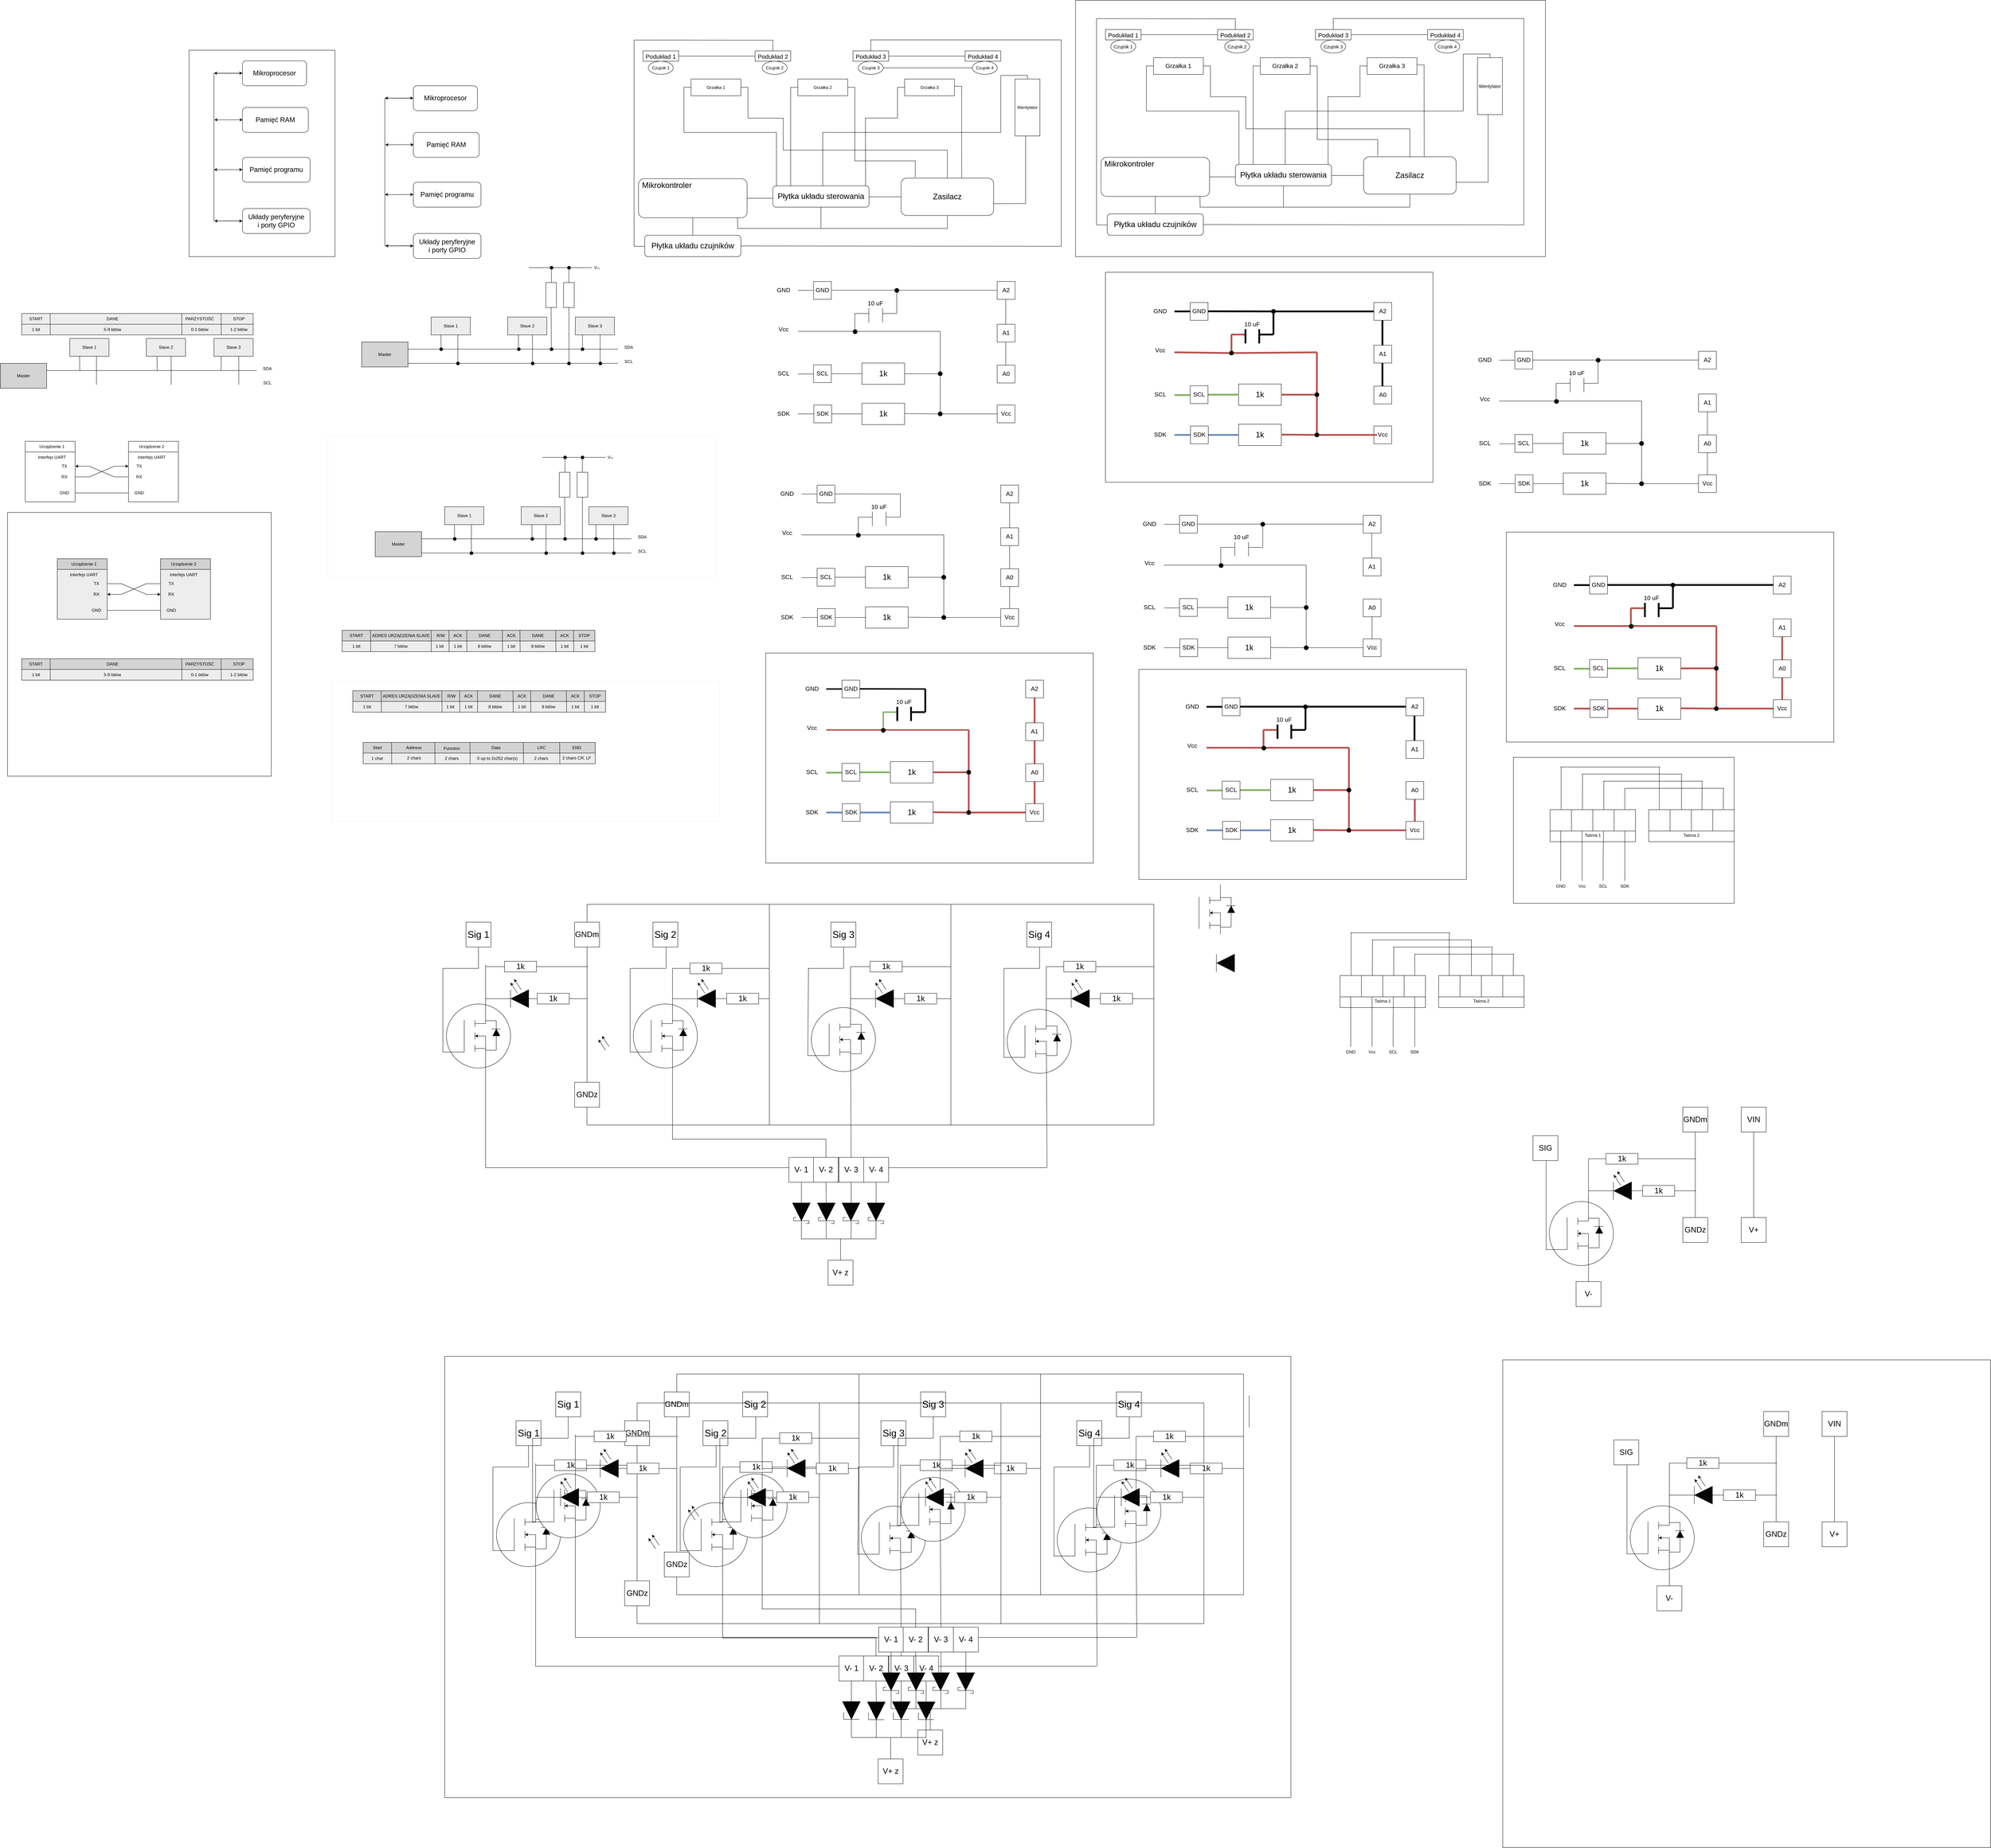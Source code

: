 <mxfile version="20.8.10" type="github">
  <diagram id="oU9HoBkiCSjBw6yVOJOH" name="Strona-1">
    <mxGraphModel dx="956" dy="1678" grid="1" gridSize="10" guides="1" tooltips="1" connect="1" arrows="1" fold="1" page="1" pageScale="1" pageWidth="827" pageHeight="1169" math="0" shadow="0">
      <root>
        <mxCell id="0" />
        <mxCell id="1" parent="0" />
        <mxCell id="3BJSdoCZnyYaqOhCWQ2q-1" value="" style="whiteSpace=wrap;html=1;aspect=fixed;" parent="1" vertex="1">
          <mxGeometry x="150" y="439" width="140" height="140" as="geometry" />
        </mxCell>
        <mxCell id="3BJSdoCZnyYaqOhCWQ2q-3" value="" style="whiteSpace=wrap;html=1;aspect=fixed;" parent="1" vertex="1">
          <mxGeometry x="150" y="469" width="140" height="140" as="geometry" />
        </mxCell>
        <mxCell id="3BJSdoCZnyYaqOhCWQ2q-4" value="" style="whiteSpace=wrap;html=1;aspect=fixed;glass=0;flipH=1;flipV=1;" parent="1" vertex="1">
          <mxGeometry x="440" y="439" width="140" height="140" as="geometry" />
        </mxCell>
        <mxCell id="3BJSdoCZnyYaqOhCWQ2q-5" value="" style="whiteSpace=wrap;html=1;aspect=fixed;glass=0;flipH=1;flipV=1;fillColor=#FFFFFF;" parent="1" vertex="1">
          <mxGeometry x="440" y="469" width="140" height="140" as="geometry" />
        </mxCell>
        <mxCell id="3BJSdoCZnyYaqOhCWQ2q-6" value="Urządzenie 1" style="text;html=1;strokeColor=none;fillColor=none;align=center;verticalAlign=middle;whiteSpace=wrap;rounded=0;glass=0;" parent="1" vertex="1">
          <mxGeometry x="185" y="439" width="80" height="30" as="geometry" />
        </mxCell>
        <mxCell id="3BJSdoCZnyYaqOhCWQ2q-7" value="Urządzenie 2" style="text;html=1;strokeColor=none;fillColor=none;align=center;verticalAlign=middle;whiteSpace=wrap;rounded=0;glass=0;" parent="1" vertex="1">
          <mxGeometry x="465" y="439" width="80" height="30" as="geometry" />
        </mxCell>
        <mxCell id="3BJSdoCZnyYaqOhCWQ2q-8" value="TX" style="text;html=1;strokeColor=none;fillColor=none;align=center;verticalAlign=middle;whiteSpace=wrap;rounded=0;glass=0;" parent="1" vertex="1">
          <mxGeometry x="230" y="494" width="60" height="30" as="geometry" />
        </mxCell>
        <mxCell id="3BJSdoCZnyYaqOhCWQ2q-9" value="TX" style="text;html=1;strokeColor=none;fillColor=none;align=center;verticalAlign=middle;whiteSpace=wrap;rounded=0;glass=0;" parent="1" vertex="1">
          <mxGeometry x="440" y="494" width="60" height="30" as="geometry" />
        </mxCell>
        <mxCell id="3BJSdoCZnyYaqOhCWQ2q-10" value="&lt;div&gt;RX&lt;/div&gt;" style="text;html=1;strokeColor=none;fillColor=none;align=center;verticalAlign=middle;whiteSpace=wrap;rounded=0;glass=0;" parent="1" vertex="1">
          <mxGeometry x="230" y="524" width="60" height="30" as="geometry" />
        </mxCell>
        <mxCell id="3BJSdoCZnyYaqOhCWQ2q-11" value="&lt;div&gt;RX&lt;/div&gt;" style="text;html=1;strokeColor=none;fillColor=none;align=center;verticalAlign=middle;whiteSpace=wrap;rounded=0;glass=0;" parent="1" vertex="1">
          <mxGeometry x="440" y="524" width="60" height="30" as="geometry" />
        </mxCell>
        <mxCell id="3BJSdoCZnyYaqOhCWQ2q-12" value="GND" style="text;html=1;strokeColor=none;fillColor=none;align=center;verticalAlign=middle;whiteSpace=wrap;rounded=0;glass=0;" parent="1" vertex="1">
          <mxGeometry x="230" y="569" width="60" height="30" as="geometry" />
        </mxCell>
        <mxCell id="3BJSdoCZnyYaqOhCWQ2q-13" value="GND" style="text;html=1;strokeColor=none;fillColor=none;align=center;verticalAlign=middle;whiteSpace=wrap;rounded=0;glass=0;" parent="1" vertex="1">
          <mxGeometry x="440" y="569" width="60" height="30" as="geometry" />
        </mxCell>
        <mxCell id="3BJSdoCZnyYaqOhCWQ2q-14" value="" style="endArrow=none;html=1;rounded=0;exitX=1;exitY=0.5;exitDx=0;exitDy=0;entryX=0;entryY=0.5;entryDx=0;entryDy=0;" parent="1" source="3BJSdoCZnyYaqOhCWQ2q-12" target="3BJSdoCZnyYaqOhCWQ2q-13" edge="1">
          <mxGeometry width="50" height="50" relative="1" as="geometry">
            <mxPoint x="400" y="669" as="sourcePoint" />
            <mxPoint x="450" y="619" as="targetPoint" />
          </mxGeometry>
        </mxCell>
        <mxCell id="3BJSdoCZnyYaqOhCWQ2q-15" value="" style="endArrow=classic;html=1;rounded=0;entryX=1;entryY=0.5;entryDx=0;entryDy=0;exitX=0;exitY=0.5;exitDx=0;exitDy=0;" parent="1" source="3BJSdoCZnyYaqOhCWQ2q-11" target="3BJSdoCZnyYaqOhCWQ2q-8" edge="1">
          <mxGeometry width="50" height="50" relative="1" as="geometry">
            <mxPoint x="400" y="669" as="sourcePoint" />
            <mxPoint x="450" y="619" as="targetPoint" />
            <Array as="points">
              <mxPoint x="400" y="539" />
              <mxPoint x="330" y="509" />
            </Array>
          </mxGeometry>
        </mxCell>
        <mxCell id="3BJSdoCZnyYaqOhCWQ2q-16" value="" style="endArrow=classic;html=1;rounded=0;exitX=1;exitY=0.5;exitDx=0;exitDy=0;entryX=0;entryY=0.5;entryDx=0;entryDy=0;" parent="1" source="3BJSdoCZnyYaqOhCWQ2q-10" target="3BJSdoCZnyYaqOhCWQ2q-9" edge="1">
          <mxGeometry width="50" height="50" relative="1" as="geometry">
            <mxPoint x="400" y="669" as="sourcePoint" />
            <mxPoint x="450" y="619" as="targetPoint" />
            <Array as="points">
              <mxPoint x="330" y="539" />
              <mxPoint x="400" y="509" />
            </Array>
          </mxGeometry>
        </mxCell>
        <mxCell id="3BJSdoCZnyYaqOhCWQ2q-17" value="Interfejs UART" style="text;html=1;strokeColor=none;fillColor=none;align=center;verticalAlign=middle;whiteSpace=wrap;rounded=0;glass=0;" parent="1" vertex="1">
          <mxGeometry x="175" y="469" width="100" height="30" as="geometry" />
        </mxCell>
        <mxCell id="3BJSdoCZnyYaqOhCWQ2q-20" value="Interfejs UART" style="text;html=1;strokeColor=none;fillColor=none;align=center;verticalAlign=middle;whiteSpace=wrap;rounded=0;glass=0;" parent="1" vertex="1">
          <mxGeometry x="455" y="469" width="100" height="30" as="geometry" />
        </mxCell>
        <mxCell id="3BJSdoCZnyYaqOhCWQ2q-22" value="" style="whiteSpace=wrap;html=1;aspect=fixed;glass=0;" parent="1" vertex="1">
          <mxGeometry x="100" y="639" width="741" height="741" as="geometry" />
        </mxCell>
        <mxCell id="3BJSdoCZnyYaqOhCWQ2q-23" value="" style="whiteSpace=wrap;html=1;aspect=fixed;fillColor=#D1D1D1;" parent="1" vertex="1">
          <mxGeometry x="240" y="769" width="140" height="140" as="geometry" />
        </mxCell>
        <mxCell id="3BJSdoCZnyYaqOhCWQ2q-24" value="" style="whiteSpace=wrap;html=1;aspect=fixed;fillColor=#EDEDED;" parent="1" vertex="1">
          <mxGeometry x="240" y="799" width="140" height="140" as="geometry" />
        </mxCell>
        <mxCell id="3BJSdoCZnyYaqOhCWQ2q-25" value="" style="whiteSpace=wrap;html=1;aspect=fixed;glass=0;flipH=1;flipV=1;fillColor=#D1D1D1;" parent="1" vertex="1">
          <mxGeometry x="530" y="769" width="140" height="140" as="geometry" />
        </mxCell>
        <mxCell id="3BJSdoCZnyYaqOhCWQ2q-26" value="" style="whiteSpace=wrap;html=1;aspect=fixed;glass=0;flipH=1;flipV=1;fillColor=#EDEDED;" parent="1" vertex="1">
          <mxGeometry x="530" y="799" width="140" height="140" as="geometry" />
        </mxCell>
        <mxCell id="3BJSdoCZnyYaqOhCWQ2q-27" value="Urządzenie 1" style="text;html=1;strokeColor=none;fillColor=none;align=center;verticalAlign=middle;whiteSpace=wrap;rounded=0;glass=0;" parent="1" vertex="1">
          <mxGeometry x="275" y="769" width="80" height="30" as="geometry" />
        </mxCell>
        <mxCell id="3BJSdoCZnyYaqOhCWQ2q-28" value="Urządzenie 2" style="text;html=1;strokeColor=none;fillColor=none;align=center;verticalAlign=middle;whiteSpace=wrap;rounded=0;glass=0;" parent="1" vertex="1">
          <mxGeometry x="555" y="769" width="80" height="30" as="geometry" />
        </mxCell>
        <mxCell id="3BJSdoCZnyYaqOhCWQ2q-29" value="TX" style="text;html=1;strokeColor=none;fillColor=none;align=center;verticalAlign=middle;whiteSpace=wrap;rounded=0;glass=0;" parent="1" vertex="1">
          <mxGeometry x="320" y="824" width="60" height="30" as="geometry" />
        </mxCell>
        <mxCell id="3BJSdoCZnyYaqOhCWQ2q-30" value="TX" style="text;html=1;strokeColor=none;fillColor=none;align=center;verticalAlign=middle;whiteSpace=wrap;rounded=0;glass=0;" parent="1" vertex="1">
          <mxGeometry x="530" y="824" width="60" height="30" as="geometry" />
        </mxCell>
        <mxCell id="3BJSdoCZnyYaqOhCWQ2q-31" value="&lt;div&gt;RX&lt;/div&gt;" style="text;html=1;strokeColor=none;fillColor=none;align=center;verticalAlign=middle;whiteSpace=wrap;rounded=0;glass=0;" parent="1" vertex="1">
          <mxGeometry x="320" y="854" width="60" height="30" as="geometry" />
        </mxCell>
        <mxCell id="3BJSdoCZnyYaqOhCWQ2q-32" value="&lt;div&gt;RX&lt;/div&gt;" style="text;html=1;strokeColor=none;fillColor=none;align=center;verticalAlign=middle;whiteSpace=wrap;rounded=0;glass=0;" parent="1" vertex="1">
          <mxGeometry x="530" y="854" width="60" height="30" as="geometry" />
        </mxCell>
        <mxCell id="3BJSdoCZnyYaqOhCWQ2q-33" value="GND" style="text;html=1;strokeColor=none;fillColor=none;align=center;verticalAlign=middle;whiteSpace=wrap;rounded=0;glass=0;" parent="1" vertex="1">
          <mxGeometry x="320" y="899" width="60" height="30" as="geometry" />
        </mxCell>
        <mxCell id="3BJSdoCZnyYaqOhCWQ2q-34" value="GND" style="text;html=1;strokeColor=none;fillColor=none;align=center;verticalAlign=middle;whiteSpace=wrap;rounded=0;glass=0;" parent="1" vertex="1">
          <mxGeometry x="530" y="899" width="60" height="30" as="geometry" />
        </mxCell>
        <mxCell id="3BJSdoCZnyYaqOhCWQ2q-35" value="" style="endArrow=none;html=1;rounded=0;exitX=1;exitY=0.5;exitDx=0;exitDy=0;entryX=0;entryY=0.5;entryDx=0;entryDy=0;" parent="1" source="3BJSdoCZnyYaqOhCWQ2q-33" target="3BJSdoCZnyYaqOhCWQ2q-34" edge="1">
          <mxGeometry width="50" height="50" relative="1" as="geometry">
            <mxPoint x="490" y="999" as="sourcePoint" />
            <mxPoint x="540" y="949" as="targetPoint" />
          </mxGeometry>
        </mxCell>
        <mxCell id="3BJSdoCZnyYaqOhCWQ2q-36" value="" style="endArrow=classic;html=1;rounded=0;entryX=0;entryY=0.5;entryDx=0;entryDy=0;exitX=1;exitY=0.5;exitDx=0;exitDy=0;" parent="1" source="3BJSdoCZnyYaqOhCWQ2q-29" target="3BJSdoCZnyYaqOhCWQ2q-32" edge="1">
          <mxGeometry width="50" height="50" relative="1" as="geometry">
            <mxPoint x="540" y="949" as="sourcePoint" />
            <mxPoint x="490" y="999" as="targetPoint" />
            <Array as="points">
              <mxPoint x="420" y="839" />
              <mxPoint x="490" y="869" />
            </Array>
          </mxGeometry>
        </mxCell>
        <mxCell id="3BJSdoCZnyYaqOhCWQ2q-37" value="" style="endArrow=classic;html=1;rounded=0;exitX=1;exitY=0.5;exitDx=0;exitDy=0;entryX=1;entryY=0.5;entryDx=0;entryDy=0;" parent="1" target="3BJSdoCZnyYaqOhCWQ2q-31" edge="1">
          <mxGeometry width="50" height="50" relative="1" as="geometry">
            <mxPoint x="530" y="839" as="sourcePoint" />
            <mxPoint x="490" y="999" as="targetPoint" />
            <Array as="points">
              <mxPoint x="490" y="839" />
              <mxPoint x="420" y="869" />
            </Array>
          </mxGeometry>
        </mxCell>
        <mxCell id="3BJSdoCZnyYaqOhCWQ2q-38" value="Interfejs UART" style="text;html=1;strokeColor=none;fillColor=none;align=center;verticalAlign=middle;whiteSpace=wrap;rounded=0;glass=0;" parent="1" vertex="1">
          <mxGeometry x="265" y="799" width="100" height="30" as="geometry" />
        </mxCell>
        <mxCell id="3BJSdoCZnyYaqOhCWQ2q-39" value="Interfejs UART" style="text;html=1;strokeColor=none;fillColor=none;align=center;verticalAlign=middle;whiteSpace=wrap;rounded=0;glass=0;" parent="1" vertex="1">
          <mxGeometry x="545" y="799" width="100" height="30" as="geometry" />
        </mxCell>
        <mxCell id="HqVGEv1PsbBmL7QC89TK-1" value="" style="rounded=0;whiteSpace=wrap;html=1;glass=0;fillColor=#EDEDED;" parent="1" vertex="1">
          <mxGeometry x="140" y="80" width="650" height="30" as="geometry" />
        </mxCell>
        <mxCell id="HqVGEv1PsbBmL7QC89TK-5" value="" style="rounded=0;whiteSpace=wrap;html=1;glass=0;fillColor=#EDEDED;" parent="1" vertex="1">
          <mxGeometry x="140" y="110" width="650" height="30" as="geometry" />
        </mxCell>
        <mxCell id="HqVGEv1PsbBmL7QC89TK-6" value="" style="endArrow=none;html=1;rounded=0;" parent="1" edge="1">
          <mxGeometry width="50" height="50" relative="1" as="geometry">
            <mxPoint x="219.71" y="80" as="sourcePoint" />
            <mxPoint x="220.28" y="140" as="targetPoint" />
          </mxGeometry>
        </mxCell>
        <mxCell id="HqVGEv1PsbBmL7QC89TK-7" value="START" style="text;html=1;strokeColor=none;fillColor=none;align=center;verticalAlign=middle;whiteSpace=wrap;rounded=0;glass=0;" parent="1" vertex="1">
          <mxGeometry x="150" y="80" width="60" height="30" as="geometry" />
        </mxCell>
        <mxCell id="HqVGEv1PsbBmL7QC89TK-8" value="1 bit" style="text;html=1;strokeColor=none;fillColor=none;align=center;verticalAlign=middle;whiteSpace=wrap;rounded=0;glass=0;" parent="1" vertex="1">
          <mxGeometry x="150" y="110" width="60" height="30" as="geometry" />
        </mxCell>
        <mxCell id="HqVGEv1PsbBmL7QC89TK-9" value="DANE" style="text;html=1;strokeColor=none;fillColor=none;align=center;verticalAlign=middle;whiteSpace=wrap;rounded=0;glass=0;" parent="1" vertex="1">
          <mxGeometry x="365" y="80" width="60" height="30" as="geometry" />
        </mxCell>
        <mxCell id="HqVGEv1PsbBmL7QC89TK-10" value="" style="endArrow=none;html=1;rounded=0;" parent="1" edge="1">
          <mxGeometry width="50" height="50" relative="1" as="geometry">
            <mxPoint x="589.43" y="80" as="sourcePoint" />
            <mxPoint x="590" y="140" as="targetPoint" />
          </mxGeometry>
        </mxCell>
        <mxCell id="HqVGEv1PsbBmL7QC89TK-11" value="5-9 bitów" style="text;html=1;strokeColor=none;fillColor=none;align=center;verticalAlign=middle;whiteSpace=wrap;rounded=0;glass=0;" parent="1" vertex="1">
          <mxGeometry x="365" y="110" width="60" height="30" as="geometry" />
        </mxCell>
        <mxCell id="HqVGEv1PsbBmL7QC89TK-12" value="PARZYSTOŚĆ" style="text;html=1;strokeColor=none;fillColor=none;align=center;verticalAlign=middle;whiteSpace=wrap;rounded=0;glass=0;" parent="1" vertex="1">
          <mxGeometry x="610" y="80" width="60" height="30" as="geometry" />
        </mxCell>
        <mxCell id="HqVGEv1PsbBmL7QC89TK-13" value="STOP" style="text;html=1;strokeColor=none;fillColor=none;align=center;verticalAlign=middle;whiteSpace=wrap;rounded=0;glass=0;" parent="1" vertex="1">
          <mxGeometry x="720" y="80" width="60" height="30" as="geometry" />
        </mxCell>
        <mxCell id="HqVGEv1PsbBmL7QC89TK-14" value="" style="endArrow=none;html=1;rounded=0;" parent="1" edge="1">
          <mxGeometry width="50" height="50" relative="1" as="geometry">
            <mxPoint x="700" y="80" as="sourcePoint" />
            <mxPoint x="700.57" y="140" as="targetPoint" />
          </mxGeometry>
        </mxCell>
        <mxCell id="HqVGEv1PsbBmL7QC89TK-15" value="0-1 bitów" style="text;html=1;strokeColor=none;fillColor=none;align=center;verticalAlign=middle;whiteSpace=wrap;rounded=0;glass=0;" parent="1" vertex="1">
          <mxGeometry x="610" y="110" width="60" height="30" as="geometry" />
        </mxCell>
        <mxCell id="HqVGEv1PsbBmL7QC89TK-16" value="1-2 bitów" style="text;html=1;strokeColor=none;fillColor=none;align=center;verticalAlign=middle;whiteSpace=wrap;rounded=0;glass=0;" parent="1" vertex="1">
          <mxGeometry x="720" y="110" width="60" height="30" as="geometry" />
        </mxCell>
        <mxCell id="HqVGEv1PsbBmL7QC89TK-18" value="" style="rounded=0;whiteSpace=wrap;html=1;glass=0;fillColor=#D4D4D4;" parent="1" vertex="1">
          <mxGeometry x="140" y="1050" width="650" height="30" as="geometry" />
        </mxCell>
        <mxCell id="HqVGEv1PsbBmL7QC89TK-19" value="" style="rounded=0;whiteSpace=wrap;html=1;glass=0;fillColor=#EDEDED;" parent="1" vertex="1">
          <mxGeometry x="140" y="1080" width="650" height="30" as="geometry" />
        </mxCell>
        <mxCell id="HqVGEv1PsbBmL7QC89TK-20" value="" style="endArrow=none;html=1;rounded=0;" parent="1" edge="1">
          <mxGeometry width="50" height="50" relative="1" as="geometry">
            <mxPoint x="219.71" y="1050" as="sourcePoint" />
            <mxPoint x="220.28" y="1110" as="targetPoint" />
          </mxGeometry>
        </mxCell>
        <mxCell id="HqVGEv1PsbBmL7QC89TK-21" value="START" style="text;html=1;strokeColor=none;fillColor=none;align=center;verticalAlign=middle;whiteSpace=wrap;rounded=0;glass=0;" parent="1" vertex="1">
          <mxGeometry x="150" y="1050" width="60" height="30" as="geometry" />
        </mxCell>
        <mxCell id="HqVGEv1PsbBmL7QC89TK-22" value="1 bit" style="text;html=1;strokeColor=none;fillColor=none;align=center;verticalAlign=middle;whiteSpace=wrap;rounded=0;glass=0;" parent="1" vertex="1">
          <mxGeometry x="150" y="1080" width="60" height="30" as="geometry" />
        </mxCell>
        <mxCell id="HqVGEv1PsbBmL7QC89TK-23" value="DANE" style="text;html=1;strokeColor=none;fillColor=none;align=center;verticalAlign=middle;whiteSpace=wrap;rounded=0;glass=0;" parent="1" vertex="1">
          <mxGeometry x="365" y="1050" width="60" height="30" as="geometry" />
        </mxCell>
        <mxCell id="HqVGEv1PsbBmL7QC89TK-24" value="" style="endArrow=none;html=1;rounded=0;" parent="1" edge="1">
          <mxGeometry width="50" height="50" relative="1" as="geometry">
            <mxPoint x="589.43" y="1050" as="sourcePoint" />
            <mxPoint x="590" y="1110" as="targetPoint" />
          </mxGeometry>
        </mxCell>
        <mxCell id="HqVGEv1PsbBmL7QC89TK-25" value="5-9 bitów" style="text;html=1;strokeColor=none;fillColor=none;align=center;verticalAlign=middle;whiteSpace=wrap;rounded=0;glass=0;" parent="1" vertex="1">
          <mxGeometry x="365" y="1080" width="60" height="30" as="geometry" />
        </mxCell>
        <mxCell id="HqVGEv1PsbBmL7QC89TK-26" value="PARZYSTOŚĆ" style="text;html=1;strokeColor=none;fillColor=none;align=center;verticalAlign=middle;whiteSpace=wrap;rounded=0;glass=0;" parent="1" vertex="1">
          <mxGeometry x="610" y="1050" width="60" height="30" as="geometry" />
        </mxCell>
        <mxCell id="HqVGEv1PsbBmL7QC89TK-27" value="STOP" style="text;html=1;strokeColor=none;fillColor=none;align=center;verticalAlign=middle;whiteSpace=wrap;rounded=0;glass=0;" parent="1" vertex="1">
          <mxGeometry x="720" y="1050" width="60" height="30" as="geometry" />
        </mxCell>
        <mxCell id="HqVGEv1PsbBmL7QC89TK-28" value="" style="endArrow=none;html=1;rounded=0;" parent="1" edge="1">
          <mxGeometry width="50" height="50" relative="1" as="geometry">
            <mxPoint x="700" y="1050" as="sourcePoint" />
            <mxPoint x="700.57" y="1110" as="targetPoint" />
          </mxGeometry>
        </mxCell>
        <mxCell id="HqVGEv1PsbBmL7QC89TK-29" value="0-1 bitów" style="text;html=1;strokeColor=none;fillColor=none;align=center;verticalAlign=middle;whiteSpace=wrap;rounded=0;glass=0;" parent="1" vertex="1">
          <mxGeometry x="610" y="1080" width="60" height="30" as="geometry" />
        </mxCell>
        <mxCell id="HqVGEv1PsbBmL7QC89TK-30" value="1-2 bitów" style="text;html=1;strokeColor=none;fillColor=none;align=center;verticalAlign=middle;whiteSpace=wrap;rounded=0;glass=0;" parent="1" vertex="1">
          <mxGeometry x="720" y="1080" width="60" height="30" as="geometry" />
        </mxCell>
        <mxCell id="HqVGEv1PsbBmL7QC89TK-33" value="" style="rounded=0;whiteSpace=wrap;html=1;glass=0;fillColor=#D4D4D4;" parent="1" vertex="1">
          <mxGeometry x="80" y="220" width="130" height="70" as="geometry" />
        </mxCell>
        <mxCell id="HqVGEv1PsbBmL7QC89TK-34" value="" style="rounded=0;whiteSpace=wrap;html=1;glass=0;fillColor=#EDEDED;" parent="1" vertex="1">
          <mxGeometry x="275" y="150" width="110" height="50" as="geometry" />
        </mxCell>
        <mxCell id="HqVGEv1PsbBmL7QC89TK-35" value="" style="rounded=0;whiteSpace=wrap;html=1;glass=0;fillColor=#EDEDED;" parent="1" vertex="1">
          <mxGeometry x="490" y="150" width="110" height="50" as="geometry" />
        </mxCell>
        <mxCell id="HqVGEv1PsbBmL7QC89TK-36" value="" style="rounded=0;whiteSpace=wrap;html=1;glass=0;fillColor=#EDEDED;" parent="1" vertex="1">
          <mxGeometry x="680" y="150" width="110" height="50" as="geometry" />
        </mxCell>
        <mxCell id="HqVGEv1PsbBmL7QC89TK-38" value="Master" style="text;html=1;strokeColor=none;fillColor=none;align=center;verticalAlign=middle;whiteSpace=wrap;rounded=0;shadow=1;glass=0;" parent="1" vertex="1">
          <mxGeometry x="115" y="240" width="60" height="30" as="geometry" />
        </mxCell>
        <mxCell id="HqVGEv1PsbBmL7QC89TK-39" value="Slave 2" style="text;html=1;strokeColor=none;fillColor=none;align=center;verticalAlign=middle;whiteSpace=wrap;rounded=0;shadow=1;glass=0;" parent="1" vertex="1">
          <mxGeometry x="515" y="160" width="60" height="30" as="geometry" />
        </mxCell>
        <mxCell id="HqVGEv1PsbBmL7QC89TK-40" value="Slave 1" style="text;html=1;strokeColor=none;fillColor=none;align=center;verticalAlign=middle;whiteSpace=wrap;rounded=0;shadow=1;glass=0;" parent="1" vertex="1">
          <mxGeometry x="300" y="160" width="60" height="30" as="geometry" />
        </mxCell>
        <mxCell id="HqVGEv1PsbBmL7QC89TK-41" value="Slave 3" style="text;html=1;strokeColor=none;fillColor=none;align=center;verticalAlign=middle;whiteSpace=wrap;rounded=0;shadow=1;glass=0;" parent="1" vertex="1">
          <mxGeometry x="705" y="160" width="60" height="30" as="geometry" />
        </mxCell>
        <mxCell id="HqVGEv1PsbBmL7QC89TK-51" value="" style="endArrow=none;html=1;rounded=0;" parent="1" edge="1">
          <mxGeometry width="50" height="50" relative="1" as="geometry">
            <mxPoint x="210" y="240" as="sourcePoint" />
            <mxPoint x="800" y="240" as="targetPoint" />
          </mxGeometry>
        </mxCell>
        <mxCell id="HqVGEv1PsbBmL7QC89TK-53" value="" style="endArrow=none;html=1;rounded=0;exitX=0.25;exitY=1;exitDx=0;exitDy=0;" parent="1" source="HqVGEv1PsbBmL7QC89TK-34" edge="1">
          <mxGeometry width="50" height="50" relative="1" as="geometry">
            <mxPoint x="470" y="260" as="sourcePoint" />
            <mxPoint x="303" y="240" as="targetPoint" />
          </mxGeometry>
        </mxCell>
        <mxCell id="HqVGEv1PsbBmL7QC89TK-54" value="" style="endArrow=none;html=1;rounded=0;exitX=0.25;exitY=1;exitDx=0;exitDy=0;" parent="1" edge="1">
          <mxGeometry width="50" height="50" relative="1" as="geometry">
            <mxPoint x="520" y="200" as="sourcePoint" />
            <mxPoint x="520.5" y="240" as="targetPoint" />
          </mxGeometry>
        </mxCell>
        <mxCell id="HqVGEv1PsbBmL7QC89TK-55" value="" style="endArrow=none;html=1;rounded=0;exitX=0.185;exitY=1.005;exitDx=0;exitDy=0;exitPerimeter=0;" parent="1" source="HqVGEv1PsbBmL7QC89TK-36" edge="1">
          <mxGeometry width="50" height="50" relative="1" as="geometry">
            <mxPoint x="705" y="200" as="sourcePoint" />
            <mxPoint x="700" y="240" as="targetPoint" />
          </mxGeometry>
        </mxCell>
        <mxCell id="HqVGEv1PsbBmL7QC89TK-56" value="" style="endArrow=none;html=1;rounded=0;" parent="1" edge="1">
          <mxGeometry width="50" height="50" relative="1" as="geometry">
            <mxPoint x="350" y="200" as="sourcePoint" />
            <mxPoint x="350" y="280" as="targetPoint" />
          </mxGeometry>
        </mxCell>
        <mxCell id="HqVGEv1PsbBmL7QC89TK-57" value="" style="endArrow=none;html=1;rounded=0;" parent="1" edge="1">
          <mxGeometry width="50" height="50" relative="1" as="geometry">
            <mxPoint x="559.73" y="200" as="sourcePoint" />
            <mxPoint x="559.73" y="280" as="targetPoint" />
          </mxGeometry>
        </mxCell>
        <mxCell id="HqVGEv1PsbBmL7QC89TK-58" value="" style="endArrow=none;html=1;rounded=0;" parent="1" edge="1">
          <mxGeometry width="50" height="50" relative="1" as="geometry">
            <mxPoint x="749.73" y="200" as="sourcePoint" />
            <mxPoint x="749.73" y="280" as="targetPoint" />
          </mxGeometry>
        </mxCell>
        <mxCell id="HqVGEv1PsbBmL7QC89TK-59" value="SDA" style="text;html=1;strokeColor=none;fillColor=none;align=center;verticalAlign=middle;whiteSpace=wrap;rounded=0;shadow=1;glass=0;" parent="1" vertex="1">
          <mxGeometry x="800" y="220" width="60" height="30" as="geometry" />
        </mxCell>
        <mxCell id="HqVGEv1PsbBmL7QC89TK-60" value="SCL" style="text;html=1;strokeColor=none;fillColor=none;align=center;verticalAlign=middle;whiteSpace=wrap;rounded=0;shadow=1;glass=0;" parent="1" vertex="1">
          <mxGeometry x="800" y="260" width="60" height="30" as="geometry" />
        </mxCell>
        <mxCell id="HqVGEv1PsbBmL7QC89TK-62" value="" style="rounded=0;whiteSpace=wrap;html=1;glass=0;fillColor=#D4D4D4;" parent="1" vertex="1">
          <mxGeometry x="1095" y="160" width="130" height="70" as="geometry" />
        </mxCell>
        <mxCell id="HqVGEv1PsbBmL7QC89TK-63" value="" style="rounded=0;whiteSpace=wrap;html=1;glass=0;fillColor=#EDEDED;" parent="1" vertex="1">
          <mxGeometry x="1290" y="90" width="110" height="50" as="geometry" />
        </mxCell>
        <mxCell id="HqVGEv1PsbBmL7QC89TK-64" value="" style="rounded=0;whiteSpace=wrap;html=1;glass=0;fillColor=#EDEDED;" parent="1" vertex="1">
          <mxGeometry x="1505" y="90" width="110" height="50" as="geometry" />
        </mxCell>
        <mxCell id="HqVGEv1PsbBmL7QC89TK-65" value="" style="rounded=0;whiteSpace=wrap;html=1;glass=0;fillColor=#EDEDED;" parent="1" vertex="1">
          <mxGeometry x="1695" y="90" width="110" height="50" as="geometry" />
        </mxCell>
        <mxCell id="HqVGEv1PsbBmL7QC89TK-66" value="Master" style="text;html=1;strokeColor=none;fillColor=none;align=center;verticalAlign=middle;whiteSpace=wrap;rounded=0;shadow=1;glass=0;" parent="1" vertex="1">
          <mxGeometry x="1130" y="180" width="60" height="30" as="geometry" />
        </mxCell>
        <mxCell id="HqVGEv1PsbBmL7QC89TK-67" value="Slave 2" style="text;html=1;strokeColor=none;fillColor=none;align=center;verticalAlign=middle;whiteSpace=wrap;rounded=0;shadow=1;glass=0;" parent="1" vertex="1">
          <mxGeometry x="1530" y="100" width="60" height="30" as="geometry" />
        </mxCell>
        <mxCell id="HqVGEv1PsbBmL7QC89TK-68" value="Slave 1" style="text;html=1;strokeColor=none;fillColor=none;align=center;verticalAlign=middle;whiteSpace=wrap;rounded=0;shadow=1;glass=0;" parent="1" vertex="1">
          <mxGeometry x="1315" y="100" width="60" height="30" as="geometry" />
        </mxCell>
        <mxCell id="HqVGEv1PsbBmL7QC89TK-69" value="Slave 3" style="text;html=1;strokeColor=none;fillColor=none;align=center;verticalAlign=middle;whiteSpace=wrap;rounded=0;shadow=1;glass=0;" parent="1" vertex="1">
          <mxGeometry x="1720" y="100" width="60" height="30" as="geometry" />
        </mxCell>
        <mxCell id="HqVGEv1PsbBmL7QC89TK-70" value="" style="endArrow=none;html=1;rounded=0;startArrow=none;" parent="1" source="HqVGEv1PsbBmL7QC89TK-99" edge="1">
          <mxGeometry width="50" height="50" relative="1" as="geometry">
            <mxPoint x="1225" y="180" as="sourcePoint" />
            <mxPoint x="1815.0" y="180" as="targetPoint" />
          </mxGeometry>
        </mxCell>
        <mxCell id="HqVGEv1PsbBmL7QC89TK-71" value="" style="endArrow=none;html=1;rounded=0;startArrow=none;" parent="1" source="HqVGEv1PsbBmL7QC89TK-92" edge="1">
          <mxGeometry width="50" height="50" relative="1" as="geometry">
            <mxPoint x="1225" y="220" as="sourcePoint" />
            <mxPoint x="1815.0" y="220" as="targetPoint" />
          </mxGeometry>
        </mxCell>
        <mxCell id="HqVGEv1PsbBmL7QC89TK-72" value="" style="endArrow=none;html=1;rounded=0;exitX=0.25;exitY=1;exitDx=0;exitDy=0;" parent="1" source="HqVGEv1PsbBmL7QC89TK-63" edge="1">
          <mxGeometry width="50" height="50" relative="1" as="geometry">
            <mxPoint x="1485" y="200" as="sourcePoint" />
            <mxPoint x="1318" y="180" as="targetPoint" />
          </mxGeometry>
        </mxCell>
        <mxCell id="HqVGEv1PsbBmL7QC89TK-73" value="" style="endArrow=none;html=1;rounded=0;exitX=0.25;exitY=1;exitDx=0;exitDy=0;" parent="1" edge="1">
          <mxGeometry width="50" height="50" relative="1" as="geometry">
            <mxPoint x="1535.0" y="140" as="sourcePoint" />
            <mxPoint x="1535.5" y="180" as="targetPoint" />
          </mxGeometry>
        </mxCell>
        <mxCell id="HqVGEv1PsbBmL7QC89TK-74" value="" style="endArrow=none;html=1;rounded=0;exitX=0.185;exitY=1.005;exitDx=0;exitDy=0;exitPerimeter=0;" parent="1" source="HqVGEv1PsbBmL7QC89TK-65" edge="1">
          <mxGeometry width="50" height="50" relative="1" as="geometry">
            <mxPoint x="1720" y="140" as="sourcePoint" />
            <mxPoint x="1715.0" y="180" as="targetPoint" />
          </mxGeometry>
        </mxCell>
        <mxCell id="HqVGEv1PsbBmL7QC89TK-75" value="" style="endArrow=none;html=1;rounded=0;" parent="1" edge="1">
          <mxGeometry width="50" height="50" relative="1" as="geometry">
            <mxPoint x="1365" y="140" as="sourcePoint" />
            <mxPoint x="1365" y="220" as="targetPoint" />
          </mxGeometry>
        </mxCell>
        <mxCell id="HqVGEv1PsbBmL7QC89TK-76" value="" style="endArrow=none;html=1;rounded=0;" parent="1" edge="1">
          <mxGeometry width="50" height="50" relative="1" as="geometry">
            <mxPoint x="1574.73" y="140" as="sourcePoint" />
            <mxPoint x="1574.73" y="220" as="targetPoint" />
          </mxGeometry>
        </mxCell>
        <mxCell id="HqVGEv1PsbBmL7QC89TK-77" value="" style="endArrow=none;html=1;rounded=0;" parent="1" edge="1">
          <mxGeometry width="50" height="50" relative="1" as="geometry">
            <mxPoint x="1764.73" y="140" as="sourcePoint" />
            <mxPoint x="1764.73" y="220" as="targetPoint" />
          </mxGeometry>
        </mxCell>
        <mxCell id="HqVGEv1PsbBmL7QC89TK-78" value="SDA" style="text;html=1;strokeColor=none;fillColor=none;align=center;verticalAlign=middle;whiteSpace=wrap;rounded=0;shadow=1;glass=0;" parent="1" vertex="1">
          <mxGeometry x="1815" y="160" width="60" height="30" as="geometry" />
        </mxCell>
        <mxCell id="HqVGEv1PsbBmL7QC89TK-79" value="SCL" style="text;html=1;strokeColor=none;fillColor=none;align=center;verticalAlign=middle;whiteSpace=wrap;rounded=0;shadow=1;glass=0;" parent="1" vertex="1">
          <mxGeometry x="1815" y="200" width="60" height="30" as="geometry" />
        </mxCell>
        <mxCell id="HqVGEv1PsbBmL7QC89TK-80" value="" style="endArrow=none;html=1;rounded=0;startArrow=none;exitX=0.5;exitY=1;exitDx=0;exitDy=0;" parent="1" source="HqVGEv1PsbBmL7QC89TK-83" edge="1">
          <mxGeometry width="50" height="50" relative="1" as="geometry">
            <mxPoint x="1665" y="177" as="sourcePoint" />
            <mxPoint x="1677" y="220" as="targetPoint" />
          </mxGeometry>
        </mxCell>
        <mxCell id="HqVGEv1PsbBmL7QC89TK-81" value="" style="endArrow=none;html=1;rounded=0;entryX=0.5;entryY=1;entryDx=0;entryDy=0;" parent="1" target="HqVGEv1PsbBmL7QC89TK-82" edge="1">
          <mxGeometry width="50" height="50" relative="1" as="geometry">
            <mxPoint x="1627.76" y="179" as="sourcePoint" />
            <mxPoint x="1628" y="60" as="targetPoint" />
          </mxGeometry>
        </mxCell>
        <mxCell id="HqVGEv1PsbBmL7QC89TK-82" value="" style="rounded=0;whiteSpace=wrap;html=1;shadow=0;glass=0;fillColor=#FFFFFF;" parent="1" vertex="1">
          <mxGeometry x="1612" y="-7" width="30" height="70" as="geometry" />
        </mxCell>
        <mxCell id="HqVGEv1PsbBmL7QC89TK-83" value="" style="rounded=0;whiteSpace=wrap;html=1;shadow=0;glass=0;fillColor=#FFFFFF;" parent="1" vertex="1">
          <mxGeometry x="1662" y="-7" width="30" height="70" as="geometry" />
        </mxCell>
        <mxCell id="HqVGEv1PsbBmL7QC89TK-84" value="" style="ellipse;whiteSpace=wrap;html=1;aspect=fixed;shadow=0;glass=0;fillColor=#050505;strokeColor=none;strokeWidth=0;" parent="1" vertex="1">
          <mxGeometry x="1623" y="175" width="10" height="10" as="geometry" />
        </mxCell>
        <mxCell id="HqVGEv1PsbBmL7QC89TK-86" value="" style="endArrow=none;html=1;rounded=0;startArrow=none;" parent="1" source="HqVGEv1PsbBmL7QC89TK-95" target="HqVGEv1PsbBmL7QC89TK-84" edge="1">
          <mxGeometry width="50" height="50" relative="1" as="geometry">
            <mxPoint x="1225" y="180" as="sourcePoint" />
            <mxPoint x="1815" y="180" as="targetPoint" />
          </mxGeometry>
        </mxCell>
        <mxCell id="HqVGEv1PsbBmL7QC89TK-88" value="" style="ellipse;whiteSpace=wrap;html=1;aspect=fixed;shadow=0;glass=0;fillColor=#050505;strokeColor=none;strokeWidth=0;" parent="1" vertex="1">
          <mxGeometry x="1672" y="215" width="10" height="10" as="geometry" />
        </mxCell>
        <mxCell id="HqVGEv1PsbBmL7QC89TK-89" value="" style="endArrow=none;html=1;rounded=0;" parent="1" target="HqVGEv1PsbBmL7QC89TK-88" edge="1">
          <mxGeometry width="50" height="50" relative="1" as="geometry">
            <mxPoint x="1664.78" y="220" as="sourcePoint" />
            <mxPoint x="1664.78" y="270.0" as="targetPoint" />
          </mxGeometry>
        </mxCell>
        <mxCell id="HqVGEv1PsbBmL7QC89TK-90" value="" style="ellipse;whiteSpace=wrap;html=1;aspect=fixed;shadow=0;glass=0;fillColor=#050505;strokeColor=none;strokeWidth=0;" parent="1" vertex="1">
          <mxGeometry x="1570" y="215" width="10" height="10" as="geometry" />
        </mxCell>
        <mxCell id="HqVGEv1PsbBmL7QC89TK-91" value="" style="endArrow=none;html=1;rounded=0;" parent="1" target="HqVGEv1PsbBmL7QC89TK-90" edge="1">
          <mxGeometry width="50" height="50" relative="1" as="geometry">
            <mxPoint x="1225.0" y="220" as="sourcePoint" />
            <mxPoint x="1815" y="220" as="targetPoint" />
          </mxGeometry>
        </mxCell>
        <mxCell id="HqVGEv1PsbBmL7QC89TK-92" value="" style="ellipse;whiteSpace=wrap;html=1;aspect=fixed;shadow=0;glass=0;fillColor=#050505;strokeColor=none;strokeWidth=0;" parent="1" vertex="1">
          <mxGeometry x="1760" y="215" width="10" height="10" as="geometry" />
        </mxCell>
        <mxCell id="HqVGEv1PsbBmL7QC89TK-93" value="" style="endArrow=none;html=1;rounded=0;startArrow=none;" parent="1" edge="1">
          <mxGeometry width="50" height="50" relative="1" as="geometry">
            <mxPoint x="1580.0" y="220" as="sourcePoint" />
            <mxPoint x="1760" y="220" as="targetPoint" />
          </mxGeometry>
        </mxCell>
        <mxCell id="HqVGEv1PsbBmL7QC89TK-94" value="" style="ellipse;whiteSpace=wrap;html=1;aspect=fixed;shadow=0;glass=0;fillColor=#050505;strokeColor=none;strokeWidth=0;" parent="1" vertex="1">
          <mxGeometry x="1360" y="215" width="10" height="10" as="geometry" />
        </mxCell>
        <mxCell id="HqVGEv1PsbBmL7QC89TK-95" value="" style="ellipse;whiteSpace=wrap;html=1;aspect=fixed;shadow=0;glass=0;fillColor=#050505;strokeColor=none;strokeWidth=0;" parent="1" vertex="1">
          <mxGeometry x="1531" y="175" width="10" height="10" as="geometry" />
        </mxCell>
        <mxCell id="HqVGEv1PsbBmL7QC89TK-96" value="" style="endArrow=none;html=1;rounded=0;startArrow=none;" parent="1" source="HqVGEv1PsbBmL7QC89TK-97" target="HqVGEv1PsbBmL7QC89TK-95" edge="1">
          <mxGeometry width="50" height="50" relative="1" as="geometry">
            <mxPoint x="1225.0" y="180" as="sourcePoint" />
            <mxPoint x="1610.0" y="180" as="targetPoint" />
          </mxGeometry>
        </mxCell>
        <mxCell id="HqVGEv1PsbBmL7QC89TK-97" value="" style="ellipse;whiteSpace=wrap;html=1;aspect=fixed;shadow=0;glass=0;fillColor=#050505;strokeColor=none;strokeWidth=0;" parent="1" vertex="1">
          <mxGeometry x="1313" y="175" width="10" height="10" as="geometry" />
        </mxCell>
        <mxCell id="HqVGEv1PsbBmL7QC89TK-98" value="" style="endArrow=none;html=1;rounded=0;" parent="1" target="HqVGEv1PsbBmL7QC89TK-97" edge="1">
          <mxGeometry width="50" height="50" relative="1" as="geometry">
            <mxPoint x="1225.0" y="180" as="sourcePoint" />
            <mxPoint x="1531.0" y="180" as="targetPoint" />
          </mxGeometry>
        </mxCell>
        <mxCell id="HqVGEv1PsbBmL7QC89TK-99" value="" style="ellipse;whiteSpace=wrap;html=1;aspect=fixed;shadow=0;glass=0;fillColor=#050505;strokeColor=none;strokeWidth=0;" parent="1" vertex="1">
          <mxGeometry x="1710" y="175" width="10" height="10" as="geometry" />
        </mxCell>
        <mxCell id="HqVGEv1PsbBmL7QC89TK-100" value="" style="endArrow=none;html=1;rounded=0;startArrow=none;" parent="1" source="HqVGEv1PsbBmL7QC89TK-84" target="HqVGEv1PsbBmL7QC89TK-99" edge="1">
          <mxGeometry width="50" height="50" relative="1" as="geometry">
            <mxPoint x="1620.0" y="180" as="sourcePoint" />
            <mxPoint x="1815" y="180" as="targetPoint" />
          </mxGeometry>
        </mxCell>
        <mxCell id="HqVGEv1PsbBmL7QC89TK-101" value="" style="endArrow=none;html=1;rounded=0;startArrow=none;" parent="1" edge="1">
          <mxGeometry width="50" height="50" relative="1" as="geometry">
            <mxPoint x="1676.98" y="-52" as="sourcePoint" />
            <mxPoint x="1676.76" y="-7" as="targetPoint" />
          </mxGeometry>
        </mxCell>
        <mxCell id="HqVGEv1PsbBmL7QC89TK-102" value="" style="endArrow=none;html=1;rounded=0;startArrow=none;" parent="1" edge="1">
          <mxGeometry width="50" height="50" relative="1" as="geometry">
            <mxPoint x="1627.98" y="-52" as="sourcePoint" />
            <mxPoint x="1627.76" y="-7" as="targetPoint" />
          </mxGeometry>
        </mxCell>
        <mxCell id="HqVGEv1PsbBmL7QC89TK-103" value="" style="endArrow=none;html=1;rounded=0;startArrow=none;" parent="1" source="HqVGEv1PsbBmL7QC89TK-104" edge="1">
          <mxGeometry width="50" height="50" relative="1" as="geometry">
            <mxPoint x="1562" y="-49" as="sourcePoint" />
            <mxPoint x="1742" y="-49" as="targetPoint" />
          </mxGeometry>
        </mxCell>
        <mxCell id="HqVGEv1PsbBmL7QC89TK-104" value="" style="ellipse;whiteSpace=wrap;html=1;aspect=fixed;shadow=0;glass=0;fillColor=#050505;strokeColor=none;strokeWidth=0;" parent="1" vertex="1">
          <mxGeometry x="1672" y="-54" width="10" height="10" as="geometry" />
        </mxCell>
        <mxCell id="HqVGEv1PsbBmL7QC89TK-105" value="" style="endArrow=none;html=1;rounded=0;" parent="1" target="HqVGEv1PsbBmL7QC89TK-104" edge="1">
          <mxGeometry width="50" height="50" relative="1" as="geometry">
            <mxPoint x="1564" y="-49" as="sourcePoint" />
            <mxPoint x="1744" y="-49" as="targetPoint" />
          </mxGeometry>
        </mxCell>
        <mxCell id="HqVGEv1PsbBmL7QC89TK-106" value="" style="ellipse;whiteSpace=wrap;html=1;aspect=fixed;shadow=0;glass=0;fillColor=#050505;strokeColor=none;strokeWidth=0;" parent="1" vertex="1">
          <mxGeometry x="1623" y="-54" width="10" height="10" as="geometry" />
        </mxCell>
        <mxCell id="HqVGEv1PsbBmL7QC89TK-107" value="V" style="text;html=1;strokeColor=none;fillColor=none;align=center;verticalAlign=middle;whiteSpace=wrap;rounded=0;shadow=0;glass=0;strokeWidth=0;" parent="1" vertex="1">
          <mxGeometry x="1722" y="-64" width="60" height="30" as="geometry" />
        </mxCell>
        <mxCell id="HqVGEv1PsbBmL7QC89TK-108" value="cc" style="text;html=1;strokeColor=none;fillColor=none;align=center;verticalAlign=middle;whiteSpace=wrap;rounded=0;shadow=0;glass=0;strokeWidth=0;fontSize=7;" parent="1" vertex="1">
          <mxGeometry x="1745" y="-52" width="30" height="10" as="geometry" />
        </mxCell>
        <mxCell id="HqVGEv1PsbBmL7QC89TK-110" value="" style="rounded=0;whiteSpace=wrap;html=1;shadow=0;glass=0;strokeColor=default;strokeWidth=0;fontSize=7;fillColor=#FFFFFF;" parent="1" vertex="1">
          <mxGeometry x="1000" y="424" width="1090" height="396" as="geometry" />
        </mxCell>
        <mxCell id="HqVGEv1PsbBmL7QC89TK-171" value="" style="rounded=0;whiteSpace=wrap;html=1;glass=0;fillColor=#D4D4D4;" parent="1" vertex="1">
          <mxGeometry x="1040" y="970" width="710" height="30" as="geometry" />
        </mxCell>
        <mxCell id="HqVGEv1PsbBmL7QC89TK-172" value="" style="rounded=0;whiteSpace=wrap;html=1;glass=0;fillColor=#EDEDED;" parent="1" vertex="1">
          <mxGeometry x="1040" y="1000" width="710" height="30" as="geometry" />
        </mxCell>
        <mxCell id="HqVGEv1PsbBmL7QC89TK-173" value="" style="endArrow=none;html=1;rounded=0;" parent="1" edge="1">
          <mxGeometry width="50" height="50" relative="1" as="geometry">
            <mxPoint x="1119.71" y="970" as="sourcePoint" />
            <mxPoint x="1120.28" y="1030" as="targetPoint" />
          </mxGeometry>
        </mxCell>
        <mxCell id="HqVGEv1PsbBmL7QC89TK-174" value="START" style="text;html=1;strokeColor=none;fillColor=none;align=center;verticalAlign=middle;whiteSpace=wrap;rounded=0;glass=0;" parent="1" vertex="1">
          <mxGeometry x="1050" y="970" width="60" height="30" as="geometry" />
        </mxCell>
        <mxCell id="HqVGEv1PsbBmL7QC89TK-175" value="1 bit" style="text;html=1;strokeColor=none;fillColor=none;align=center;verticalAlign=middle;whiteSpace=wrap;rounded=0;glass=0;" parent="1" vertex="1">
          <mxGeometry x="1050" y="1000" width="60" height="30" as="geometry" />
        </mxCell>
        <mxCell id="HqVGEv1PsbBmL7QC89TK-176" value="DANE" style="text;html=1;strokeColor=none;fillColor=none;align=center;verticalAlign=middle;whiteSpace=wrap;rounded=0;glass=0;" parent="1" vertex="1">
          <mxGeometry x="1390" y="970" width="100" height="30" as="geometry" />
        </mxCell>
        <mxCell id="HqVGEv1PsbBmL7QC89TK-177" value="" style="endArrow=none;html=1;rounded=0;" parent="1" edge="1">
          <mxGeometry width="50" height="50" relative="1" as="geometry">
            <mxPoint x="1490.0" y="970" as="sourcePoint" />
            <mxPoint x="1490.57" y="1030" as="targetPoint" />
          </mxGeometry>
        </mxCell>
        <mxCell id="HqVGEv1PsbBmL7QC89TK-178" value="8 bitów" style="text;html=1;strokeColor=none;fillColor=none;align=center;verticalAlign=middle;whiteSpace=wrap;rounded=0;glass=0;" parent="1" vertex="1">
          <mxGeometry x="1410" y="1000" width="60" height="30" as="geometry" />
        </mxCell>
        <mxCell id="HqVGEv1PsbBmL7QC89TK-180" value="STOP" style="text;html=1;strokeColor=none;fillColor=none;align=center;verticalAlign=middle;whiteSpace=wrap;rounded=0;glass=0;" parent="1" vertex="1">
          <mxGeometry x="1690" y="970" width="60" height="30" as="geometry" />
        </mxCell>
        <mxCell id="HqVGEv1PsbBmL7QC89TK-181" value="" style="endArrow=none;html=1;rounded=0;" parent="1" edge="1">
          <mxGeometry width="50" height="50" relative="1" as="geometry">
            <mxPoint x="1539.43" y="970" as="sourcePoint" />
            <mxPoint x="1540" y="1030" as="targetPoint" />
          </mxGeometry>
        </mxCell>
        <mxCell id="HqVGEv1PsbBmL7QC89TK-184" value="" style="endArrow=none;html=1;rounded=0;" parent="1" edge="1">
          <mxGeometry width="50" height="50" relative="1" as="geometry">
            <mxPoint x="1290.0" y="970" as="sourcePoint" />
            <mxPoint x="1290.57" y="1030" as="targetPoint" />
          </mxGeometry>
        </mxCell>
        <mxCell id="HqVGEv1PsbBmL7QC89TK-185" value="ADRES URZĄDZENIA SLAVE" style="text;html=1;strokeColor=none;fillColor=none;align=center;verticalAlign=middle;whiteSpace=wrap;rounded=0;glass=0;" parent="1" vertex="1">
          <mxGeometry x="1123" y="970" width="164" height="30" as="geometry" />
        </mxCell>
        <mxCell id="HqVGEv1PsbBmL7QC89TK-186" value="7 bitów" style="text;html=1;strokeColor=none;fillColor=none;align=center;verticalAlign=middle;whiteSpace=wrap;rounded=0;glass=0;" parent="1" vertex="1">
          <mxGeometry x="1175" y="1000" width="60" height="30" as="geometry" />
        </mxCell>
        <mxCell id="HqVGEv1PsbBmL7QC89TK-187" value="" style="endArrow=none;html=1;rounded=0;" parent="1" edge="1">
          <mxGeometry width="50" height="50" relative="1" as="geometry">
            <mxPoint x="1340" y="970" as="sourcePoint" />
            <mxPoint x="1340.57" y="1030" as="targetPoint" />
          </mxGeometry>
        </mxCell>
        <mxCell id="HqVGEv1PsbBmL7QC89TK-188" value="R/W" style="text;html=1;strokeColor=none;fillColor=none;align=center;verticalAlign=middle;whiteSpace=wrap;rounded=0;glass=0;" parent="1" vertex="1">
          <mxGeometry x="1287" y="970" width="60" height="30" as="geometry" />
        </mxCell>
        <mxCell id="HqVGEv1PsbBmL7QC89TK-190" value="1 bit" style="text;html=1;strokeColor=none;fillColor=none;align=center;verticalAlign=middle;whiteSpace=wrap;rounded=0;glass=0;" parent="1" vertex="1">
          <mxGeometry x="1284" y="1000" width="60" height="30" as="geometry" />
        </mxCell>
        <mxCell id="HqVGEv1PsbBmL7QC89TK-193" value="" style="endArrow=none;html=1;rounded=0;" parent="1" edge="1">
          <mxGeometry width="50" height="50" relative="1" as="geometry">
            <mxPoint x="1390" y="970" as="sourcePoint" />
            <mxPoint x="1390.57" y="1030" as="targetPoint" />
          </mxGeometry>
        </mxCell>
        <mxCell id="HqVGEv1PsbBmL7QC89TK-195" value="ACK" style="text;html=1;strokeColor=none;fillColor=none;align=center;verticalAlign=middle;whiteSpace=wrap;rounded=0;glass=0;" parent="1" vertex="1">
          <mxGeometry x="1340" y="970" width="50" height="30" as="geometry" />
        </mxCell>
        <mxCell id="HqVGEv1PsbBmL7QC89TK-197" value="1 bit" style="text;html=1;strokeColor=none;fillColor=none;align=center;verticalAlign=middle;whiteSpace=wrap;rounded=0;glass=0;" parent="1" vertex="1">
          <mxGeometry x="1335" y="1000" width="60" height="30" as="geometry" />
        </mxCell>
        <mxCell id="HqVGEv1PsbBmL7QC89TK-199" value="ACK" style="text;html=1;strokeColor=none;fillColor=none;align=center;verticalAlign=middle;whiteSpace=wrap;rounded=0;glass=0;" parent="1" vertex="1">
          <mxGeometry x="1490" y="970" width="50" height="30" as="geometry" />
        </mxCell>
        <mxCell id="HqVGEv1PsbBmL7QC89TK-200" value="1 bit" style="text;html=1;strokeColor=none;fillColor=none;align=center;verticalAlign=middle;whiteSpace=wrap;rounded=0;glass=0;" parent="1" vertex="1">
          <mxGeometry x="1485" y="1000" width="60" height="30" as="geometry" />
        </mxCell>
        <mxCell id="HqVGEv1PsbBmL7QC89TK-202" value="DANE" style="text;html=1;strokeColor=none;fillColor=none;align=center;verticalAlign=middle;whiteSpace=wrap;rounded=0;glass=0;" parent="1" vertex="1">
          <mxGeometry x="1540" y="970" width="100" height="30" as="geometry" />
        </mxCell>
        <mxCell id="HqVGEv1PsbBmL7QC89TK-203" value="" style="endArrow=none;html=1;rounded=0;" parent="1" edge="1">
          <mxGeometry width="50" height="50" relative="1" as="geometry">
            <mxPoint x="1640.0" y="970" as="sourcePoint" />
            <mxPoint x="1640.57" y="1030" as="targetPoint" />
          </mxGeometry>
        </mxCell>
        <mxCell id="HqVGEv1PsbBmL7QC89TK-204" value="8 bitów" style="text;html=1;strokeColor=none;fillColor=none;align=center;verticalAlign=middle;whiteSpace=wrap;rounded=0;glass=0;" parent="1" vertex="1">
          <mxGeometry x="1560" y="1000" width="60" height="30" as="geometry" />
        </mxCell>
        <mxCell id="HqVGEv1PsbBmL7QC89TK-206" value="ACK" style="text;html=1;strokeColor=none;fillColor=none;align=center;verticalAlign=middle;whiteSpace=wrap;rounded=0;glass=0;" parent="1" vertex="1">
          <mxGeometry x="1640" y="970" width="50" height="30" as="geometry" />
        </mxCell>
        <mxCell id="HqVGEv1PsbBmL7QC89TK-207" value="" style="endArrow=none;html=1;rounded=0;" parent="1" edge="1">
          <mxGeometry width="50" height="50" relative="1" as="geometry">
            <mxPoint x="1690" y="970" as="sourcePoint" />
            <mxPoint x="1690.57" y="1030" as="targetPoint" />
          </mxGeometry>
        </mxCell>
        <mxCell id="HqVGEv1PsbBmL7QC89TK-208" value="1 bit" style="text;html=1;strokeColor=none;fillColor=none;align=center;verticalAlign=middle;whiteSpace=wrap;rounded=0;glass=0;" parent="1" vertex="1">
          <mxGeometry x="1635" y="1000" width="60" height="30" as="geometry" />
        </mxCell>
        <mxCell id="HqVGEv1PsbBmL7QC89TK-209" value="1 bit" style="text;html=1;strokeColor=none;fillColor=none;align=center;verticalAlign=middle;whiteSpace=wrap;rounded=0;glass=0;" parent="1" vertex="1">
          <mxGeometry x="1690" y="1000" width="60" height="30" as="geometry" />
        </mxCell>
        <mxCell id="HqVGEv1PsbBmL7QC89TK-210" value="" style="rounded=0;whiteSpace=wrap;html=1;shadow=0;glass=0;strokeColor=default;strokeWidth=0;fontSize=7;fillColor=#FFFFFF;" parent="1" vertex="1">
          <mxGeometry x="1010" y="1110" width="1090" height="396" as="geometry" />
        </mxCell>
        <mxCell id="HqVGEv1PsbBmL7QC89TK-211" value="" style="rounded=0;whiteSpace=wrap;html=1;glass=0;fillColor=#D4D4D4;" parent="1" vertex="1">
          <mxGeometry x="1070" y="1140" width="710" height="30" as="geometry" />
        </mxCell>
        <mxCell id="HqVGEv1PsbBmL7QC89TK-212" value="" style="rounded=0;whiteSpace=wrap;html=1;glass=0;fillColor=#EDEDED;" parent="1" vertex="1">
          <mxGeometry x="1070" y="1170" width="710" height="30" as="geometry" />
        </mxCell>
        <mxCell id="HqVGEv1PsbBmL7QC89TK-213" value="" style="endArrow=none;html=1;rounded=0;" parent="1" edge="1">
          <mxGeometry width="50" height="50" relative="1" as="geometry">
            <mxPoint x="1149.71" y="1140" as="sourcePoint" />
            <mxPoint x="1150.28" y="1200" as="targetPoint" />
          </mxGeometry>
        </mxCell>
        <mxCell id="HqVGEv1PsbBmL7QC89TK-214" value="START" style="text;html=1;strokeColor=none;fillColor=none;align=center;verticalAlign=middle;whiteSpace=wrap;rounded=0;glass=0;" parent="1" vertex="1">
          <mxGeometry x="1080" y="1140" width="60" height="30" as="geometry" />
        </mxCell>
        <mxCell id="HqVGEv1PsbBmL7QC89TK-215" value="1 bit" style="text;html=1;strokeColor=none;fillColor=none;align=center;verticalAlign=middle;whiteSpace=wrap;rounded=0;glass=0;" parent="1" vertex="1">
          <mxGeometry x="1080" y="1170" width="60" height="30" as="geometry" />
        </mxCell>
        <mxCell id="HqVGEv1PsbBmL7QC89TK-216" value="DANE" style="text;html=1;strokeColor=none;fillColor=none;align=center;verticalAlign=middle;whiteSpace=wrap;rounded=0;glass=0;" parent="1" vertex="1">
          <mxGeometry x="1420" y="1140" width="100" height="30" as="geometry" />
        </mxCell>
        <mxCell id="HqVGEv1PsbBmL7QC89TK-217" value="" style="endArrow=none;html=1;rounded=0;" parent="1" edge="1">
          <mxGeometry width="50" height="50" relative="1" as="geometry">
            <mxPoint x="1520" y="1140" as="sourcePoint" />
            <mxPoint x="1520.57" y="1200" as="targetPoint" />
          </mxGeometry>
        </mxCell>
        <mxCell id="HqVGEv1PsbBmL7QC89TK-218" value="8 bitów" style="text;html=1;strokeColor=none;fillColor=none;align=center;verticalAlign=middle;whiteSpace=wrap;rounded=0;glass=0;" parent="1" vertex="1">
          <mxGeometry x="1440" y="1170" width="60" height="30" as="geometry" />
        </mxCell>
        <mxCell id="HqVGEv1PsbBmL7QC89TK-219" value="STOP" style="text;html=1;strokeColor=none;fillColor=none;align=center;verticalAlign=middle;whiteSpace=wrap;rounded=0;glass=0;" parent="1" vertex="1">
          <mxGeometry x="1720" y="1140" width="60" height="30" as="geometry" />
        </mxCell>
        <mxCell id="HqVGEv1PsbBmL7QC89TK-220" value="" style="endArrow=none;html=1;rounded=0;" parent="1" edge="1">
          <mxGeometry width="50" height="50" relative="1" as="geometry">
            <mxPoint x="1569.43" y="1140" as="sourcePoint" />
            <mxPoint x="1570" y="1200" as="targetPoint" />
          </mxGeometry>
        </mxCell>
        <mxCell id="HqVGEv1PsbBmL7QC89TK-221" value="" style="endArrow=none;html=1;rounded=0;" parent="1" edge="1">
          <mxGeometry width="50" height="50" relative="1" as="geometry">
            <mxPoint x="1320" y="1140" as="sourcePoint" />
            <mxPoint x="1320.57" y="1200" as="targetPoint" />
          </mxGeometry>
        </mxCell>
        <mxCell id="HqVGEv1PsbBmL7QC89TK-222" value="ADRES URZĄDZENIA SLAVE" style="text;html=1;strokeColor=none;fillColor=none;align=center;verticalAlign=middle;whiteSpace=wrap;rounded=0;glass=0;" parent="1" vertex="1">
          <mxGeometry x="1153" y="1140" width="164" height="30" as="geometry" />
        </mxCell>
        <mxCell id="HqVGEv1PsbBmL7QC89TK-223" value="7 bitów" style="text;html=1;strokeColor=none;fillColor=none;align=center;verticalAlign=middle;whiteSpace=wrap;rounded=0;glass=0;" parent="1" vertex="1">
          <mxGeometry x="1205" y="1170" width="60" height="30" as="geometry" />
        </mxCell>
        <mxCell id="HqVGEv1PsbBmL7QC89TK-224" value="" style="endArrow=none;html=1;rounded=0;" parent="1" edge="1">
          <mxGeometry width="50" height="50" relative="1" as="geometry">
            <mxPoint x="1370" y="1140" as="sourcePoint" />
            <mxPoint x="1370.57" y="1200" as="targetPoint" />
          </mxGeometry>
        </mxCell>
        <mxCell id="HqVGEv1PsbBmL7QC89TK-225" value="R/W" style="text;html=1;strokeColor=none;fillColor=none;align=center;verticalAlign=middle;whiteSpace=wrap;rounded=0;glass=0;" parent="1" vertex="1">
          <mxGeometry x="1317" y="1140" width="60" height="30" as="geometry" />
        </mxCell>
        <mxCell id="HqVGEv1PsbBmL7QC89TK-226" value="1 bit" style="text;html=1;strokeColor=none;fillColor=none;align=center;verticalAlign=middle;whiteSpace=wrap;rounded=0;glass=0;" parent="1" vertex="1">
          <mxGeometry x="1314" y="1170" width="60" height="30" as="geometry" />
        </mxCell>
        <mxCell id="HqVGEv1PsbBmL7QC89TK-227" value="" style="endArrow=none;html=1;rounded=0;" parent="1" edge="1">
          <mxGeometry width="50" height="50" relative="1" as="geometry">
            <mxPoint x="1420" y="1140" as="sourcePoint" />
            <mxPoint x="1420.57" y="1200" as="targetPoint" />
          </mxGeometry>
        </mxCell>
        <mxCell id="HqVGEv1PsbBmL7QC89TK-228" value="ACK" style="text;html=1;strokeColor=none;fillColor=none;align=center;verticalAlign=middle;whiteSpace=wrap;rounded=0;glass=0;" parent="1" vertex="1">
          <mxGeometry x="1370" y="1140" width="50" height="30" as="geometry" />
        </mxCell>
        <mxCell id="HqVGEv1PsbBmL7QC89TK-229" value="1 bit" style="text;html=1;strokeColor=none;fillColor=none;align=center;verticalAlign=middle;whiteSpace=wrap;rounded=0;glass=0;" parent="1" vertex="1">
          <mxGeometry x="1365" y="1170" width="60" height="30" as="geometry" />
        </mxCell>
        <mxCell id="HqVGEv1PsbBmL7QC89TK-230" value="ACK" style="text;html=1;strokeColor=none;fillColor=none;align=center;verticalAlign=middle;whiteSpace=wrap;rounded=0;glass=0;" parent="1" vertex="1">
          <mxGeometry x="1520" y="1140" width="50" height="30" as="geometry" />
        </mxCell>
        <mxCell id="HqVGEv1PsbBmL7QC89TK-231" value="1 bit" style="text;html=1;strokeColor=none;fillColor=none;align=center;verticalAlign=middle;whiteSpace=wrap;rounded=0;glass=0;" parent="1" vertex="1">
          <mxGeometry x="1515" y="1170" width="60" height="30" as="geometry" />
        </mxCell>
        <mxCell id="HqVGEv1PsbBmL7QC89TK-232" value="DANE" style="text;html=1;strokeColor=none;fillColor=none;align=center;verticalAlign=middle;whiteSpace=wrap;rounded=0;glass=0;" parent="1" vertex="1">
          <mxGeometry x="1570" y="1140" width="100" height="30" as="geometry" />
        </mxCell>
        <mxCell id="HqVGEv1PsbBmL7QC89TK-233" value="" style="endArrow=none;html=1;rounded=0;" parent="1" edge="1">
          <mxGeometry width="50" height="50" relative="1" as="geometry">
            <mxPoint x="1670" y="1140" as="sourcePoint" />
            <mxPoint x="1670.57" y="1200" as="targetPoint" />
          </mxGeometry>
        </mxCell>
        <mxCell id="HqVGEv1PsbBmL7QC89TK-234" value="8 bitów" style="text;html=1;strokeColor=none;fillColor=none;align=center;verticalAlign=middle;whiteSpace=wrap;rounded=0;glass=0;" parent="1" vertex="1">
          <mxGeometry x="1590" y="1170" width="60" height="30" as="geometry" />
        </mxCell>
        <mxCell id="HqVGEv1PsbBmL7QC89TK-235" value="ACK" style="text;html=1;strokeColor=none;fillColor=none;align=center;verticalAlign=middle;whiteSpace=wrap;rounded=0;glass=0;" parent="1" vertex="1">
          <mxGeometry x="1670" y="1140" width="50" height="30" as="geometry" />
        </mxCell>
        <mxCell id="HqVGEv1PsbBmL7QC89TK-236" value="" style="endArrow=none;html=1;rounded=0;" parent="1" edge="1">
          <mxGeometry width="50" height="50" relative="1" as="geometry">
            <mxPoint x="1720" y="1140" as="sourcePoint" />
            <mxPoint x="1720.57" y="1200" as="targetPoint" />
          </mxGeometry>
        </mxCell>
        <mxCell id="HqVGEv1PsbBmL7QC89TK-237" value="1 bit" style="text;html=1;strokeColor=none;fillColor=none;align=center;verticalAlign=middle;whiteSpace=wrap;rounded=0;glass=0;" parent="1" vertex="1">
          <mxGeometry x="1665" y="1170" width="60" height="30" as="geometry" />
        </mxCell>
        <mxCell id="HqVGEv1PsbBmL7QC89TK-238" value="1 bit" style="text;html=1;strokeColor=none;fillColor=none;align=center;verticalAlign=middle;whiteSpace=wrap;rounded=0;glass=0;" parent="1" vertex="1">
          <mxGeometry x="1720" y="1170" width="60" height="30" as="geometry" />
        </mxCell>
        <mxCell id="U-lN_2PudzReMdUd6YZN-1" value="Czujnik 1" style="ellipse;whiteSpace=wrap;html=1;" parent="1" vertex="1">
          <mxGeometry x="1900" y="-629" width="70" height="37" as="geometry" />
        </mxCell>
        <mxCell id="U-lN_2PudzReMdUd6YZN-6" value="Czujnik 2" style="ellipse;whiteSpace=wrap;html=1;" parent="1" vertex="1">
          <mxGeometry x="2220" y="-629" width="70" height="37" as="geometry" />
        </mxCell>
        <mxCell id="U-lN_2PudzReMdUd6YZN-7" value="Czujnik 3" style="ellipse;whiteSpace=wrap;html=1;" parent="1" vertex="1">
          <mxGeometry x="2490" y="-629" width="70" height="37" as="geometry" />
        </mxCell>
        <mxCell id="U-lN_2PudzReMdUd6YZN-8" value="Czujnik 4" style="ellipse;whiteSpace=wrap;html=1;" parent="1" vertex="1">
          <mxGeometry x="2810" y="-629" width="70" height="37" as="geometry" />
        </mxCell>
        <mxCell id="U-lN_2PudzReMdUd6YZN-10" value="Grzałka 1" style="rounded=0;whiteSpace=wrap;html=1;" parent="1" vertex="1">
          <mxGeometry x="2020" y="-579" width="140" height="47" as="geometry" />
        </mxCell>
        <mxCell id="U-lN_2PudzReMdUd6YZN-11" value="Grzałka 2" style="rounded=0;whiteSpace=wrap;html=1;" parent="1" vertex="1">
          <mxGeometry x="2320" y="-579" width="140" height="47" as="geometry" />
        </mxCell>
        <mxCell id="U-lN_2PudzReMdUd6YZN-12" value="Grzałka 3" style="rounded=0;whiteSpace=wrap;html=1;" parent="1" vertex="1">
          <mxGeometry x="2620" y="-579" width="140" height="47" as="geometry" />
        </mxCell>
        <mxCell id="U-lN_2PudzReMdUd6YZN-13" value="Wentylator" style="rounded=0;whiteSpace=wrap;html=1;" parent="1" vertex="1">
          <mxGeometry x="2930" y="-579" width="70" height="160" as="geometry" />
        </mxCell>
        <mxCell id="U-lN_2PudzReMdUd6YZN-14" value="" style="endArrow=none;html=1;rounded=0;entryX=0;entryY=0.5;entryDx=0;entryDy=0;exitX=1;exitY=0.5;exitDx=0;exitDy=0;" parent="1" source="U-lN_2PudzReMdUd6YZN-7" target="U-lN_2PudzReMdUd6YZN-8" edge="1">
          <mxGeometry width="50" height="50" relative="1" as="geometry">
            <mxPoint x="2470" y="-379" as="sourcePoint" />
            <mxPoint x="2520" y="-429" as="targetPoint" />
          </mxGeometry>
        </mxCell>
        <mxCell id="U-lN_2PudzReMdUd6YZN-15" value="" style="endArrow=none;html=1;rounded=0;entryX=0;entryY=0.5;entryDx=0;entryDy=0;exitX=1;exitY=0.5;exitDx=0;exitDy=0;" parent="1" source="U-lN_2PudzReMdUd6YZN-55" target="U-lN_2PudzReMdUd6YZN-56" edge="1">
          <mxGeometry width="50" height="50" relative="1" as="geometry">
            <mxPoint x="2470" y="-379" as="sourcePoint" />
            <mxPoint x="2520" y="-429" as="targetPoint" />
          </mxGeometry>
        </mxCell>
        <mxCell id="U-lN_2PudzReMdUd6YZN-16" value="" style="endArrow=none;html=1;rounded=0;exitX=0.5;exitY=0;exitDx=0;exitDy=0;" parent="1" source="U-lN_2PudzReMdUd6YZN-56" edge="1">
          <mxGeometry width="50" height="50" relative="1" as="geometry">
            <mxPoint x="2290" y="-669" as="sourcePoint" />
            <mxPoint x="2250" y="-689" as="targetPoint" />
          </mxGeometry>
        </mxCell>
        <mxCell id="U-lN_2PudzReMdUd6YZN-19" value="" style="endArrow=none;html=1;rounded=0;" parent="1" edge="1">
          <mxGeometry width="50" height="50" relative="1" as="geometry">
            <mxPoint x="2250" y="-688" as="sourcePoint" />
            <mxPoint x="1860" y="-688.5" as="targetPoint" />
          </mxGeometry>
        </mxCell>
        <mxCell id="U-lN_2PudzReMdUd6YZN-20" value="" style="endArrow=none;html=1;rounded=0;" parent="1" edge="1">
          <mxGeometry width="50" height="50" relative="1" as="geometry">
            <mxPoint x="1860" y="-109" as="sourcePoint" />
            <mxPoint x="1860" y="-689" as="targetPoint" />
          </mxGeometry>
        </mxCell>
        <mxCell id="U-lN_2PudzReMdUd6YZN-21" value="" style="endArrow=none;html=1;rounded=0;" parent="1" edge="1">
          <mxGeometry width="50" height="50" relative="1" as="geometry">
            <mxPoint x="3060" y="-109" as="sourcePoint" />
            <mxPoint x="3060" y="-689" as="targetPoint" />
          </mxGeometry>
        </mxCell>
        <mxCell id="U-lN_2PudzReMdUd6YZN-22" value="" style="endArrow=none;html=1;rounded=0;entryX=0.5;entryY=0;entryDx=0;entryDy=0;" parent="1" target="U-lN_2PudzReMdUd6YZN-13" edge="1">
          <mxGeometry width="50" height="50" relative="1" as="geometry">
            <mxPoint x="2965" y="-589" as="sourcePoint" />
            <mxPoint x="2420" y="-429" as="targetPoint" />
          </mxGeometry>
        </mxCell>
        <mxCell id="U-lN_2PudzReMdUd6YZN-23" value="" style="endArrow=none;html=1;rounded=0;" parent="1" edge="1">
          <mxGeometry width="50" height="50" relative="1" as="geometry">
            <mxPoint x="2890" y="-589" as="sourcePoint" />
            <mxPoint x="2965" y="-589" as="targetPoint" />
          </mxGeometry>
        </mxCell>
        <mxCell id="U-lN_2PudzReMdUd6YZN-24" value="" style="endArrow=none;html=1;rounded=0;" parent="1" edge="1">
          <mxGeometry width="50" height="50" relative="1" as="geometry">
            <mxPoint x="2890" y="-429" as="sourcePoint" />
            <mxPoint x="2890" y="-589" as="targetPoint" />
          </mxGeometry>
        </mxCell>
        <mxCell id="U-lN_2PudzReMdUd6YZN-25" value="" style="endArrow=none;html=1;rounded=0;entryX=0.5;entryY=1;entryDx=0;entryDy=0;" parent="1" edge="1">
          <mxGeometry width="50" height="50" relative="1" as="geometry">
            <mxPoint x="2960" y="-229" as="sourcePoint" />
            <mxPoint x="2960" y="-419" as="targetPoint" />
          </mxGeometry>
        </mxCell>
        <mxCell id="U-lN_2PudzReMdUd6YZN-28" value="" style="endArrow=none;html=1;rounded=0;exitX=1;exitY=0.425;exitDx=0;exitDy=0;exitPerimeter=0;" parent="1" edge="1">
          <mxGeometry width="50" height="50" relative="1" as="geometry">
            <mxPoint x="2760" y="-558.645" as="sourcePoint" />
            <mxPoint x="2780" y="-558.62" as="targetPoint" />
            <Array as="points">
              <mxPoint x="2770" y="-558.62" />
            </Array>
          </mxGeometry>
        </mxCell>
        <mxCell id="U-lN_2PudzReMdUd6YZN-29" value="" style="endArrow=none;html=1;rounded=0;exitX=1;exitY=0.425;exitDx=0;exitDy=0;exitPerimeter=0;" parent="1" edge="1">
          <mxGeometry width="50" height="50" relative="1" as="geometry">
            <mxPoint x="2600.0" y="-555.615" as="sourcePoint" />
            <mxPoint x="2620.0" y="-555.59" as="targetPoint" />
            <Array as="points">
              <mxPoint x="2610" y="-555.59" />
            </Array>
          </mxGeometry>
        </mxCell>
        <mxCell id="U-lN_2PudzReMdUd6YZN-30" value="" style="endArrow=none;html=1;rounded=0;exitX=1;exitY=0.425;exitDx=0;exitDy=0;exitPerimeter=0;" parent="1" edge="1">
          <mxGeometry width="50" height="50" relative="1" as="geometry">
            <mxPoint x="2460.0" y="-555.695" as="sourcePoint" />
            <mxPoint x="2480.0" y="-555.67" as="targetPoint" />
            <Array as="points">
              <mxPoint x="2470" y="-555.67" />
            </Array>
          </mxGeometry>
        </mxCell>
        <mxCell id="U-lN_2PudzReMdUd6YZN-31" value="" style="endArrow=none;html=1;rounded=0;exitX=1;exitY=0.425;exitDx=0;exitDy=0;exitPerimeter=0;" parent="1" edge="1">
          <mxGeometry width="50" height="50" relative="1" as="geometry">
            <mxPoint x="2300.0" y="-555.695" as="sourcePoint" />
            <mxPoint x="2320.0" y="-555.67" as="targetPoint" />
            <Array as="points">
              <mxPoint x="2310" y="-555.67" />
            </Array>
          </mxGeometry>
        </mxCell>
        <mxCell id="U-lN_2PudzReMdUd6YZN-32" value="" style="endArrow=none;html=1;rounded=0;exitX=1;exitY=0.425;exitDx=0;exitDy=0;exitPerimeter=0;" parent="1" edge="1">
          <mxGeometry width="50" height="50" relative="1" as="geometry">
            <mxPoint x="2160.0" y="-555.695" as="sourcePoint" />
            <mxPoint x="2180.0" y="-555.67" as="targetPoint" />
            <Array as="points">
              <mxPoint x="2170" y="-555.67" />
            </Array>
          </mxGeometry>
        </mxCell>
        <mxCell id="U-lN_2PudzReMdUd6YZN-33" value="" style="endArrow=none;html=1;rounded=0;exitX=1;exitY=0.425;exitDx=0;exitDy=0;exitPerimeter=0;" parent="1" edge="1">
          <mxGeometry width="50" height="50" relative="1" as="geometry">
            <mxPoint x="2000.0" y="-555.695" as="sourcePoint" />
            <mxPoint x="2020.0" y="-555.67" as="targetPoint" />
            <Array as="points">
              <mxPoint x="2010" y="-555.67" />
            </Array>
          </mxGeometry>
        </mxCell>
        <mxCell id="U-lN_2PudzReMdUd6YZN-34" value="" style="endArrow=none;html=1;rounded=0;exitX=0.185;exitY=0;exitDx=0;exitDy=0;exitPerimeter=0;" parent="1" source="U-lN_2PudzReMdUd6YZN-66" edge="1">
          <mxGeometry width="50" height="50" relative="1" as="geometry">
            <mxPoint x="2300" y="-376" as="sourcePoint" />
            <mxPoint x="2300" y="-556" as="targetPoint" />
          </mxGeometry>
        </mxCell>
        <mxCell id="U-lN_2PudzReMdUd6YZN-35" value="" style="endArrow=none;html=1;rounded=0;" parent="1" edge="1">
          <mxGeometry width="50" height="50" relative="1" as="geometry">
            <mxPoint x="2480" y="-349" as="sourcePoint" />
            <mxPoint x="2480" y="-556" as="targetPoint" />
          </mxGeometry>
        </mxCell>
        <mxCell id="U-lN_2PudzReMdUd6YZN-36" value="" style="endArrow=none;html=1;rounded=0;" parent="1" edge="1">
          <mxGeometry width="50" height="50" relative="1" as="geometry">
            <mxPoint x="2180" y="-469" as="sourcePoint" />
            <mxPoint x="2180" y="-556" as="targetPoint" />
          </mxGeometry>
        </mxCell>
        <mxCell id="U-lN_2PudzReMdUd6YZN-37" value="" style="endArrow=none;html=1;rounded=0;" parent="1" edge="1">
          <mxGeometry width="50" height="50" relative="1" as="geometry">
            <mxPoint x="2000" y="-429" as="sourcePoint" />
            <mxPoint x="2000" y="-556" as="targetPoint" />
          </mxGeometry>
        </mxCell>
        <mxCell id="U-lN_2PudzReMdUd6YZN-38" value="" style="endArrow=none;html=1;rounded=0;" parent="1" edge="1">
          <mxGeometry width="50" height="50" relative="1" as="geometry">
            <mxPoint x="2600" y="-469" as="sourcePoint" />
            <mxPoint x="2600" y="-556" as="targetPoint" />
          </mxGeometry>
        </mxCell>
        <mxCell id="U-lN_2PudzReMdUd6YZN-39" value="" style="endArrow=none;html=1;rounded=0;exitX=0.655;exitY=-0.036;exitDx=0;exitDy=0;exitPerimeter=0;" parent="1" edge="1">
          <mxGeometry width="50" height="50" relative="1" as="geometry">
            <mxPoint x="2780.3" y="-301.28" as="sourcePoint" />
            <mxPoint x="2780" y="-559" as="targetPoint" />
          </mxGeometry>
        </mxCell>
        <mxCell id="U-lN_2PudzReMdUd6YZN-40" value="" style="endArrow=none;html=1;rounded=0;" parent="1" edge="1">
          <mxGeometry width="50" height="50" relative="1" as="geometry">
            <mxPoint x="2000" y="-429" as="sourcePoint" />
            <mxPoint x="2260" y="-429" as="targetPoint" />
          </mxGeometry>
        </mxCell>
        <mxCell id="U-lN_2PudzReMdUd6YZN-42" value="" style="endArrow=none;html=1;rounded=0;" parent="1" edge="1">
          <mxGeometry width="50" height="50" relative="1" as="geometry">
            <mxPoint x="2180" y="-469" as="sourcePoint" />
            <mxPoint x="2280" y="-469" as="targetPoint" />
          </mxGeometry>
        </mxCell>
        <mxCell id="U-lN_2PudzReMdUd6YZN-43" value="" style="endArrow=none;html=1;rounded=0;" parent="1" edge="1">
          <mxGeometry width="50" height="50" relative="1" as="geometry">
            <mxPoint x="2510.0" y="-469.34" as="sourcePoint" />
            <mxPoint x="2600.0" y="-469.34" as="targetPoint" />
          </mxGeometry>
        </mxCell>
        <mxCell id="U-lN_2PudzReMdUd6YZN-44" value="" style="endArrow=none;html=1;rounded=0;" parent="1" edge="1">
          <mxGeometry width="50" height="50" relative="1" as="geometry">
            <mxPoint x="2279" y="-379" as="sourcePoint" />
            <mxPoint x="2279" y="-469" as="targetPoint" />
          </mxGeometry>
        </mxCell>
        <mxCell id="U-lN_2PudzReMdUd6YZN-45" value="" style="endArrow=none;html=1;rounded=0;exitX=0.965;exitY=-0.005;exitDx=0;exitDy=0;exitPerimeter=0;" parent="1" source="U-lN_2PudzReMdUd6YZN-66" edge="1">
          <mxGeometry width="50" height="50" relative="1" as="geometry">
            <mxPoint x="2510.0" y="-380" as="sourcePoint" />
            <mxPoint x="2510.0" y="-470" as="targetPoint" />
          </mxGeometry>
        </mxCell>
        <mxCell id="U-lN_2PudzReMdUd6YZN-46" value="" style="endArrow=none;html=1;rounded=0;exitX=0;exitY=0;exitDx=0;exitDy=0;" parent="1" edge="1">
          <mxGeometry width="50" height="50" relative="1" as="geometry">
            <mxPoint x="2260.0" y="-279" as="sourcePoint" />
            <mxPoint x="2260" y="-429" as="targetPoint" />
          </mxGeometry>
        </mxCell>
        <mxCell id="U-lN_2PudzReMdUd6YZN-49" value="&lt;div style=&quot;font-size: 22px;&quot;&gt;Mikrokontroler&amp;nbsp;&amp;nbsp;&amp;nbsp;&amp;nbsp;&amp;nbsp;&amp;nbsp;&amp;nbsp;&amp;nbsp;&amp;nbsp;&amp;nbsp;&amp;nbsp;&amp;nbsp;&amp;nbsp;&amp;nbsp;&amp;nbsp;&amp;nbsp;&amp;nbsp;&amp;nbsp;&amp;nbsp;&amp;nbsp;&amp;nbsp;&amp;nbsp;&amp;nbsp;&amp;nbsp; &lt;br&gt;&lt;/div&gt;&lt;div&gt;&lt;br&gt;&lt;/div&gt;&lt;div&gt;&lt;br&gt;&lt;/div&gt;&lt;div&gt;&lt;br&gt;&lt;/div&gt;&lt;div&gt;&lt;br&gt;&lt;/div&gt;&lt;div&gt;&lt;br&gt;&lt;/div&gt;" style="rounded=1;whiteSpace=wrap;html=1;" parent="1" vertex="1">
          <mxGeometry x="1872.5" y="-299" width="305" height="110" as="geometry" />
        </mxCell>
        <mxCell id="U-lN_2PudzReMdUd6YZN-52" value="" style="endArrow=none;html=1;rounded=0;fontSize=22;" parent="1" edge="1">
          <mxGeometry width="50" height="50" relative="1" as="geometry">
            <mxPoint x="1860" y="-109" as="sourcePoint" />
            <mxPoint x="1890" y="-108.71" as="targetPoint" />
          </mxGeometry>
        </mxCell>
        <mxCell id="U-lN_2PudzReMdUd6YZN-54" value="Płytka układu czujników" style="rounded=1;whiteSpace=wrap;html=1;fontSize=22;" parent="1" vertex="1">
          <mxGeometry x="1890" y="-140" width="270" height="60" as="geometry" />
        </mxCell>
        <mxCell id="U-lN_2PudzReMdUd6YZN-55" value="&lt;font style=&quot;font-size: 17px;&quot;&gt;Podukład 1&lt;/font&gt;" style="rounded=0;whiteSpace=wrap;html=1;fontSize=22;" parent="1" vertex="1">
          <mxGeometry x="1885" y="-658" width="100" height="29" as="geometry" />
        </mxCell>
        <mxCell id="U-lN_2PudzReMdUd6YZN-56" value="&lt;font style=&quot;font-size: 17px;&quot;&gt;Podukład 2&lt;br&gt;&lt;/font&gt;" style="rounded=0;whiteSpace=wrap;html=1;fontSize=22;" parent="1" vertex="1">
          <mxGeometry x="2200" y="-658" width="100" height="29" as="geometry" />
        </mxCell>
        <mxCell id="U-lN_2PudzReMdUd6YZN-59" value="" style="endArrow=none;html=1;rounded=0;entryX=0;entryY=0.5;entryDx=0;entryDy=0;exitX=1;exitY=0.5;exitDx=0;exitDy=0;" parent="1" source="U-lN_2PudzReMdUd6YZN-62" target="U-lN_2PudzReMdUd6YZN-63" edge="1">
          <mxGeometry width="50" height="50" relative="1" as="geometry">
            <mxPoint x="3060" y="-379" as="sourcePoint" />
            <mxPoint x="3110" y="-429" as="targetPoint" />
          </mxGeometry>
        </mxCell>
        <mxCell id="U-lN_2PudzReMdUd6YZN-61" value="" style="endArrow=none;html=1;rounded=0;" parent="1" edge="1">
          <mxGeometry width="50" height="50" relative="1" as="geometry">
            <mxPoint x="3060" y="-689" as="sourcePoint" />
            <mxPoint x="2524" y="-689" as="targetPoint" />
          </mxGeometry>
        </mxCell>
        <mxCell id="U-lN_2PudzReMdUd6YZN-62" value="&lt;font style=&quot;font-size: 17px;&quot;&gt;Podukład 3&lt;br&gt;&lt;/font&gt;" style="rounded=0;whiteSpace=wrap;html=1;fontSize=22;" parent="1" vertex="1">
          <mxGeometry x="2475" y="-658" width="100" height="29" as="geometry" />
        </mxCell>
        <mxCell id="U-lN_2PudzReMdUd6YZN-63" value="&lt;font style=&quot;font-size: 17px;&quot;&gt;Podukład 4&lt;br&gt;&lt;/font&gt;" style="rounded=0;whiteSpace=wrap;html=1;fontSize=22;" parent="1" vertex="1">
          <mxGeometry x="2790" y="-658" width="100" height="29" as="geometry" />
        </mxCell>
        <mxCell id="U-lN_2PudzReMdUd6YZN-64" value="" style="endArrow=none;html=1;rounded=0;entryX=0.5;entryY=0;entryDx=0;entryDy=0;" parent="1" edge="1">
          <mxGeometry width="50" height="50" relative="1" as="geometry">
            <mxPoint x="2525" y="-689" as="sourcePoint" />
            <mxPoint x="2525" y="-658" as="targetPoint" />
          </mxGeometry>
        </mxCell>
        <mxCell id="U-lN_2PudzReMdUd6YZN-65" value="" style="endArrow=none;html=1;rounded=0;fontSize=17;entryX=1;entryY=0.5;entryDx=0;entryDy=0;" parent="1" target="U-lN_2PudzReMdUd6YZN-54" edge="1">
          <mxGeometry width="50" height="50" relative="1" as="geometry">
            <mxPoint x="3060" y="-109" as="sourcePoint" />
            <mxPoint x="2330" y="-249" as="targetPoint" />
          </mxGeometry>
        </mxCell>
        <mxCell id="U-lN_2PudzReMdUd6YZN-66" value="Płytka układu sterowania" style="rounded=1;whiteSpace=wrap;html=1;fontSize=22;" parent="1" vertex="1">
          <mxGeometry x="2250" y="-279" width="270" height="60" as="geometry" />
        </mxCell>
        <mxCell id="U-lN_2PudzReMdUd6YZN-67" value="" style="endArrow=none;html=1;rounded=0;fontSize=17;exitX=0.5;exitY=1;exitDx=0;exitDy=0;entryX=0.5;entryY=0;entryDx=0;entryDy=0;" parent="1" source="U-lN_2PudzReMdUd6YZN-49" target="U-lN_2PudzReMdUd6YZN-54" edge="1">
          <mxGeometry width="50" height="50" relative="1" as="geometry">
            <mxPoint x="2280" y="-199" as="sourcePoint" />
            <mxPoint x="2330" y="-249" as="targetPoint" />
          </mxGeometry>
        </mxCell>
        <mxCell id="U-lN_2PudzReMdUd6YZN-68" value="" style="endArrow=none;html=1;rounded=0;fontSize=17;exitX=1;exitY=0.5;exitDx=0;exitDy=0;" parent="1" source="U-lN_2PudzReMdUd6YZN-49" edge="1">
          <mxGeometry width="50" height="50" relative="1" as="geometry">
            <mxPoint x="2280" y="-199" as="sourcePoint" />
            <mxPoint x="2250" y="-244" as="targetPoint" />
          </mxGeometry>
        </mxCell>
        <mxCell id="U-lN_2PudzReMdUd6YZN-69" value="&lt;font style=&quot;font-size: 22px;&quot;&gt;Zasilacz&lt;/font&gt;" style="rounded=1;whiteSpace=wrap;html=1;fontSize=17;" parent="1" vertex="1">
          <mxGeometry x="2610" y="-300.5" width="260" height="105" as="geometry" />
        </mxCell>
        <mxCell id="U-lN_2PudzReMdUd6YZN-72" value="" style="endArrow=none;html=1;rounded=0;fontSize=22;exitX=0;exitY=0.5;exitDx=0;exitDy=0;" parent="1" source="U-lN_2PudzReMdUd6YZN-69" edge="1">
          <mxGeometry width="50" height="50" relative="1" as="geometry">
            <mxPoint x="2610" y="-250.0" as="sourcePoint" />
            <mxPoint x="2520" y="-248" as="targetPoint" />
          </mxGeometry>
        </mxCell>
        <mxCell id="U-lN_2PudzReMdUd6YZN-73" value="" style="endArrow=none;html=1;rounded=0;fontSize=22;exitX=1;exitY=1;exitDx=0;exitDy=0;" parent="1" edge="1">
          <mxGeometry width="50" height="50" relative="1" as="geometry">
            <mxPoint x="2150.5" y="-189" as="sourcePoint" />
            <mxPoint x="2151" y="-159" as="targetPoint" />
          </mxGeometry>
        </mxCell>
        <mxCell id="U-lN_2PudzReMdUd6YZN-74" value="" style="endArrow=none;html=1;rounded=0;fontSize=22;exitX=1;exitY=1;exitDx=0;exitDy=0;" parent="1" edge="1">
          <mxGeometry width="50" height="50" relative="1" as="geometry">
            <mxPoint x="2740" y="-195.5" as="sourcePoint" />
            <mxPoint x="2740" y="-159" as="targetPoint" />
          </mxGeometry>
        </mxCell>
        <mxCell id="U-lN_2PudzReMdUd6YZN-75" value="" style="endArrow=none;html=1;rounded=0;fontSize=22;" parent="1" edge="1">
          <mxGeometry width="50" height="50" relative="1" as="geometry">
            <mxPoint x="2150" y="-159" as="sourcePoint" />
            <mxPoint x="2740" y="-159" as="targetPoint" />
          </mxGeometry>
        </mxCell>
        <mxCell id="U-lN_2PudzReMdUd6YZN-77" value="" style="endArrow=none;html=1;rounded=0;fontSize=22;entryX=0.5;entryY=1;entryDx=0;entryDy=0;" parent="1" target="U-lN_2PudzReMdUd6YZN-66" edge="1">
          <mxGeometry width="50" height="50" relative="1" as="geometry">
            <mxPoint x="2385" y="-159" as="sourcePoint" />
            <mxPoint x="2330" y="-249" as="targetPoint" />
          </mxGeometry>
        </mxCell>
        <mxCell id="U-lN_2PudzReMdUd6YZN-78" value="" style="endArrow=none;html=1;rounded=0;fontSize=22;entryX=1.002;entryY=0.683;entryDx=0;entryDy=0;entryPerimeter=0;" parent="1" target="U-lN_2PudzReMdUd6YZN-69" edge="1">
          <mxGeometry width="50" height="50" relative="1" as="geometry">
            <mxPoint x="2960" y="-229" as="sourcePoint" />
            <mxPoint x="2560" y="-249" as="targetPoint" />
          </mxGeometry>
        </mxCell>
        <mxCell id="U-lN_2PudzReMdUd6YZN-79" value="" style="endArrow=none;html=1;rounded=0;fontSize=22;" parent="1" edge="1">
          <mxGeometry width="50" height="50" relative="1" as="geometry">
            <mxPoint x="2280" y="-379" as="sourcePoint" />
            <mxPoint x="2740" y="-379" as="targetPoint" />
          </mxGeometry>
        </mxCell>
        <mxCell id="U-lN_2PudzReMdUd6YZN-80" value="" style="endArrow=none;html=1;rounded=0;fontSize=22;" parent="1" target="U-lN_2PudzReMdUd6YZN-69" edge="1">
          <mxGeometry width="50" height="50" relative="1" as="geometry">
            <mxPoint x="2740" y="-379" as="sourcePoint" />
            <mxPoint x="2550" y="-469" as="targetPoint" />
          </mxGeometry>
        </mxCell>
        <mxCell id="U-lN_2PudzReMdUd6YZN-81" value="" style="endArrow=none;html=1;rounded=0;fontSize=22;" parent="1" edge="1">
          <mxGeometry width="50" height="50" relative="1" as="geometry">
            <mxPoint x="2480" y="-349" as="sourcePoint" />
            <mxPoint x="2650" y="-349" as="targetPoint" />
          </mxGeometry>
        </mxCell>
        <mxCell id="U-lN_2PudzReMdUd6YZN-82" value="" style="endArrow=none;html=1;rounded=0;fontSize=22;entryX=0.153;entryY=-0.023;entryDx=0;entryDy=0;entryPerimeter=0;" parent="1" target="U-lN_2PudzReMdUd6YZN-69" edge="1">
          <mxGeometry width="50" height="50" relative="1" as="geometry">
            <mxPoint x="2650" y="-349" as="sourcePoint" />
            <mxPoint x="2700" y="-399" as="targetPoint" />
          </mxGeometry>
        </mxCell>
        <mxCell id="U-lN_2PudzReMdUd6YZN-83" value="" style="endArrow=none;html=1;rounded=0;fontSize=22;" parent="1" edge="1">
          <mxGeometry width="50" height="50" relative="1" as="geometry">
            <mxPoint x="2390" y="-429" as="sourcePoint" />
            <mxPoint x="2890" y="-429" as="targetPoint" />
          </mxGeometry>
        </mxCell>
        <mxCell id="U-lN_2PudzReMdUd6YZN-84" value="" style="endArrow=none;html=1;rounded=0;fontSize=22;entryX=0.5;entryY=0;entryDx=0;entryDy=0;" parent="1" edge="1">
          <mxGeometry width="50" height="50" relative="1" as="geometry">
            <mxPoint x="2390" y="-429" as="sourcePoint" />
            <mxPoint x="2390" y="-279.0" as="targetPoint" />
          </mxGeometry>
        </mxCell>
        <mxCell id="U-lN_2PudzReMdUd6YZN-87" value="" style="rounded=0;whiteSpace=wrap;html=1;fontSize=22;" parent="1" vertex="1">
          <mxGeometry x="3100" y="-800" width="1320" height="720" as="geometry" />
        </mxCell>
        <mxCell id="U-lN_2PudzReMdUd6YZN-88" value="&lt;font style=&quot;font-size: 13px;&quot;&gt;Czujnik 1&lt;/font&gt;" style="ellipse;whiteSpace=wrap;html=1;" parent="1" vertex="1">
          <mxGeometry x="3199.09" y="-689" width="70" height="37" as="geometry" />
        </mxCell>
        <mxCell id="U-lN_2PudzReMdUd6YZN-89" value="&lt;font style=&quot;font-size: 13px;&quot;&gt;Czujnik 2&lt;/font&gt;" style="ellipse;whiteSpace=wrap;html=1;" parent="1" vertex="1">
          <mxGeometry x="3519.09" y="-689" width="70" height="37" as="geometry" />
        </mxCell>
        <mxCell id="U-lN_2PudzReMdUd6YZN-90" value="&lt;font style=&quot;font-size: 13px;&quot;&gt;Czujnik 3&lt;/font&gt;" style="ellipse;whiteSpace=wrap;html=1;" parent="1" vertex="1">
          <mxGeometry x="3789.09" y="-689" width="70" height="37" as="geometry" />
        </mxCell>
        <mxCell id="U-lN_2PudzReMdUd6YZN-91" value="&lt;font style=&quot;font-size: 13px;&quot;&gt;Czujnik 4&lt;/font&gt;" style="ellipse;whiteSpace=wrap;html=1;" parent="1" vertex="1">
          <mxGeometry x="4109.09" y="-689" width="70" height="37" as="geometry" />
        </mxCell>
        <mxCell id="U-lN_2PudzReMdUd6YZN-92" value="&lt;font style=&quot;font-size: 17px;&quot;&gt;Grzałka 1&lt;/font&gt;" style="rounded=0;whiteSpace=wrap;html=1;" parent="1" vertex="1">
          <mxGeometry x="3319.09" y="-639" width="140" height="47" as="geometry" />
        </mxCell>
        <mxCell id="U-lN_2PudzReMdUd6YZN-93" value="&lt;font style=&quot;font-size: 17px;&quot;&gt;Grzałka 2&lt;/font&gt;" style="rounded=0;whiteSpace=wrap;html=1;" parent="1" vertex="1">
          <mxGeometry x="3619.09" y="-639" width="140" height="47" as="geometry" />
        </mxCell>
        <mxCell id="U-lN_2PudzReMdUd6YZN-94" value="&lt;font style=&quot;font-size: 17px;&quot;&gt;Grzałka 3&lt;/font&gt;" style="rounded=0;whiteSpace=wrap;html=1;" parent="1" vertex="1">
          <mxGeometry x="3919.09" y="-639" width="140" height="47" as="geometry" />
        </mxCell>
        <mxCell id="U-lN_2PudzReMdUd6YZN-95" value="&lt;font style=&quot;font-size: 13px;&quot;&gt;Wentylator&lt;/font&gt;" style="rounded=0;whiteSpace=wrap;html=1;" parent="1" vertex="1">
          <mxGeometry x="4229.09" y="-639" width="70" height="160" as="geometry" />
        </mxCell>
        <mxCell id="U-lN_2PudzReMdUd6YZN-97" value="" style="endArrow=none;html=1;rounded=0;entryX=0;entryY=0.5;entryDx=0;entryDy=0;exitX=1;exitY=0.5;exitDx=0;exitDy=0;" parent="1" source="U-lN_2PudzReMdUd6YZN-127" target="U-lN_2PudzReMdUd6YZN-128" edge="1">
          <mxGeometry width="50" height="50" relative="1" as="geometry">
            <mxPoint x="3769.09" y="-439" as="sourcePoint" />
            <mxPoint x="3819.09" y="-489" as="targetPoint" />
          </mxGeometry>
        </mxCell>
        <mxCell id="U-lN_2PudzReMdUd6YZN-98" value="" style="endArrow=none;html=1;rounded=0;exitX=0.5;exitY=0;exitDx=0;exitDy=0;" parent="1" source="U-lN_2PudzReMdUd6YZN-128" edge="1">
          <mxGeometry width="50" height="50" relative="1" as="geometry">
            <mxPoint x="3589.09" y="-729" as="sourcePoint" />
            <mxPoint x="3549.09" y="-749" as="targetPoint" />
          </mxGeometry>
        </mxCell>
        <mxCell id="U-lN_2PudzReMdUd6YZN-99" value="" style="endArrow=none;html=1;rounded=0;" parent="1" edge="1">
          <mxGeometry width="50" height="50" relative="1" as="geometry">
            <mxPoint x="3549.09" y="-748.0" as="sourcePoint" />
            <mxPoint x="3159.09" y="-748.5" as="targetPoint" />
          </mxGeometry>
        </mxCell>
        <mxCell id="U-lN_2PudzReMdUd6YZN-100" value="" style="endArrow=none;html=1;rounded=0;" parent="1" edge="1">
          <mxGeometry width="50" height="50" relative="1" as="geometry">
            <mxPoint x="3159.09" y="-169" as="sourcePoint" />
            <mxPoint x="3159.09" y="-749" as="targetPoint" />
          </mxGeometry>
        </mxCell>
        <mxCell id="U-lN_2PudzReMdUd6YZN-101" value="" style="endArrow=none;html=1;rounded=0;" parent="1" edge="1">
          <mxGeometry width="50" height="50" relative="1" as="geometry">
            <mxPoint x="4359.09" y="-169" as="sourcePoint" />
            <mxPoint x="4359.09" y="-749" as="targetPoint" />
          </mxGeometry>
        </mxCell>
        <mxCell id="U-lN_2PudzReMdUd6YZN-102" value="" style="endArrow=none;html=1;rounded=0;entryX=0.5;entryY=0;entryDx=0;entryDy=0;" parent="1" target="U-lN_2PudzReMdUd6YZN-95" edge="1">
          <mxGeometry width="50" height="50" relative="1" as="geometry">
            <mxPoint x="4264.09" y="-649" as="sourcePoint" />
            <mxPoint x="3719.09" y="-489" as="targetPoint" />
          </mxGeometry>
        </mxCell>
        <mxCell id="U-lN_2PudzReMdUd6YZN-103" value="" style="endArrow=none;html=1;rounded=0;" parent="1" edge="1">
          <mxGeometry width="50" height="50" relative="1" as="geometry">
            <mxPoint x="4189.09" y="-649" as="sourcePoint" />
            <mxPoint x="4264.09" y="-649" as="targetPoint" />
          </mxGeometry>
        </mxCell>
        <mxCell id="U-lN_2PudzReMdUd6YZN-104" value="" style="endArrow=none;html=1;rounded=0;" parent="1" edge="1">
          <mxGeometry width="50" height="50" relative="1" as="geometry">
            <mxPoint x="4189.09" y="-489" as="sourcePoint" />
            <mxPoint x="4189.09" y="-649" as="targetPoint" />
          </mxGeometry>
        </mxCell>
        <mxCell id="U-lN_2PudzReMdUd6YZN-105" value="" style="endArrow=none;html=1;rounded=0;entryX=0.5;entryY=1;entryDx=0;entryDy=0;" parent="1" edge="1">
          <mxGeometry width="50" height="50" relative="1" as="geometry">
            <mxPoint x="4259.09" y="-289" as="sourcePoint" />
            <mxPoint x="4259.09" y="-479" as="targetPoint" />
          </mxGeometry>
        </mxCell>
        <mxCell id="U-lN_2PudzReMdUd6YZN-106" value="" style="endArrow=none;html=1;rounded=0;exitX=1;exitY=0.425;exitDx=0;exitDy=0;exitPerimeter=0;" parent="1" edge="1">
          <mxGeometry width="50" height="50" relative="1" as="geometry">
            <mxPoint x="4059.09" y="-618.645" as="sourcePoint" />
            <mxPoint x="4079.09" y="-618.62" as="targetPoint" />
            <Array as="points">
              <mxPoint x="4069.09" y="-618.62" />
            </Array>
          </mxGeometry>
        </mxCell>
        <mxCell id="U-lN_2PudzReMdUd6YZN-107" value="" style="endArrow=none;html=1;rounded=0;exitX=1;exitY=0.425;exitDx=0;exitDy=0;exitPerimeter=0;" parent="1" edge="1">
          <mxGeometry width="50" height="50" relative="1" as="geometry">
            <mxPoint x="3899.09" y="-615.615" as="sourcePoint" />
            <mxPoint x="3919.09" y="-615.59" as="targetPoint" />
            <Array as="points">
              <mxPoint x="3909.09" y="-615.59" />
            </Array>
          </mxGeometry>
        </mxCell>
        <mxCell id="U-lN_2PudzReMdUd6YZN-108" value="" style="endArrow=none;html=1;rounded=0;exitX=1;exitY=0.425;exitDx=0;exitDy=0;exitPerimeter=0;" parent="1" edge="1">
          <mxGeometry width="50" height="50" relative="1" as="geometry">
            <mxPoint x="3759.09" y="-615.695" as="sourcePoint" />
            <mxPoint x="3779.09" y="-615.67" as="targetPoint" />
            <Array as="points">
              <mxPoint x="3769.09" y="-615.67" />
            </Array>
          </mxGeometry>
        </mxCell>
        <mxCell id="U-lN_2PudzReMdUd6YZN-109" value="" style="endArrow=none;html=1;rounded=0;exitX=1;exitY=0.425;exitDx=0;exitDy=0;exitPerimeter=0;" parent="1" edge="1">
          <mxGeometry width="50" height="50" relative="1" as="geometry">
            <mxPoint x="3599.09" y="-615.695" as="sourcePoint" />
            <mxPoint x="3619.09" y="-615.67" as="targetPoint" />
            <Array as="points">
              <mxPoint x="3609.09" y="-615.67" />
            </Array>
          </mxGeometry>
        </mxCell>
        <mxCell id="U-lN_2PudzReMdUd6YZN-110" value="" style="endArrow=none;html=1;rounded=0;exitX=1;exitY=0.425;exitDx=0;exitDy=0;exitPerimeter=0;" parent="1" edge="1">
          <mxGeometry width="50" height="50" relative="1" as="geometry">
            <mxPoint x="3459.09" y="-615.695" as="sourcePoint" />
            <mxPoint x="3479.09" y="-615.67" as="targetPoint" />
            <Array as="points">
              <mxPoint x="3469.09" y="-615.67" />
            </Array>
          </mxGeometry>
        </mxCell>
        <mxCell id="U-lN_2PudzReMdUd6YZN-111" value="" style="endArrow=none;html=1;rounded=0;exitX=1;exitY=0.425;exitDx=0;exitDy=0;exitPerimeter=0;" parent="1" edge="1">
          <mxGeometry width="50" height="50" relative="1" as="geometry">
            <mxPoint x="3299.09" y="-615.695" as="sourcePoint" />
            <mxPoint x="3319.09" y="-615.67" as="targetPoint" />
            <Array as="points">
              <mxPoint x="3309.09" y="-615.67" />
            </Array>
          </mxGeometry>
        </mxCell>
        <mxCell id="U-lN_2PudzReMdUd6YZN-112" value="" style="endArrow=none;html=1;rounded=0;exitX=0.185;exitY=0;exitDx=0;exitDy=0;exitPerimeter=0;" parent="1" source="U-lN_2PudzReMdUd6YZN-135" edge="1">
          <mxGeometry width="50" height="50" relative="1" as="geometry">
            <mxPoint x="3599.09" y="-436" as="sourcePoint" />
            <mxPoint x="3599.09" y="-616" as="targetPoint" />
          </mxGeometry>
        </mxCell>
        <mxCell id="U-lN_2PudzReMdUd6YZN-113" value="" style="endArrow=none;html=1;rounded=0;" parent="1" edge="1">
          <mxGeometry width="50" height="50" relative="1" as="geometry">
            <mxPoint x="3779.09" y="-409" as="sourcePoint" />
            <mxPoint x="3779.09" y="-616" as="targetPoint" />
          </mxGeometry>
        </mxCell>
        <mxCell id="U-lN_2PudzReMdUd6YZN-114" value="" style="endArrow=none;html=1;rounded=0;" parent="1" edge="1">
          <mxGeometry width="50" height="50" relative="1" as="geometry">
            <mxPoint x="3479.09" y="-529" as="sourcePoint" />
            <mxPoint x="3479.09" y="-616" as="targetPoint" />
          </mxGeometry>
        </mxCell>
        <mxCell id="U-lN_2PudzReMdUd6YZN-115" value="" style="endArrow=none;html=1;rounded=0;" parent="1" edge="1">
          <mxGeometry width="50" height="50" relative="1" as="geometry">
            <mxPoint x="3299.09" y="-489" as="sourcePoint" />
            <mxPoint x="3299.09" y="-616" as="targetPoint" />
          </mxGeometry>
        </mxCell>
        <mxCell id="U-lN_2PudzReMdUd6YZN-116" value="" style="endArrow=none;html=1;rounded=0;" parent="1" edge="1">
          <mxGeometry width="50" height="50" relative="1" as="geometry">
            <mxPoint x="3899.09" y="-529" as="sourcePoint" />
            <mxPoint x="3899.09" y="-616" as="targetPoint" />
          </mxGeometry>
        </mxCell>
        <mxCell id="U-lN_2PudzReMdUd6YZN-117" value="" style="endArrow=none;html=1;rounded=0;exitX=0.655;exitY=-0.036;exitDx=0;exitDy=0;exitPerimeter=0;" parent="1" edge="1">
          <mxGeometry width="50" height="50" relative="1" as="geometry">
            <mxPoint x="4079.39" y="-361.28" as="sourcePoint" />
            <mxPoint x="4079.09" y="-619" as="targetPoint" />
          </mxGeometry>
        </mxCell>
        <mxCell id="U-lN_2PudzReMdUd6YZN-118" value="" style="endArrow=none;html=1;rounded=0;" parent="1" edge="1">
          <mxGeometry width="50" height="50" relative="1" as="geometry">
            <mxPoint x="3299.09" y="-489" as="sourcePoint" />
            <mxPoint x="3559.09" y="-489" as="targetPoint" />
          </mxGeometry>
        </mxCell>
        <mxCell id="U-lN_2PudzReMdUd6YZN-119" value="" style="endArrow=none;html=1;rounded=0;" parent="1" edge="1">
          <mxGeometry width="50" height="50" relative="1" as="geometry">
            <mxPoint x="3479.09" y="-529" as="sourcePoint" />
            <mxPoint x="3579.09" y="-529" as="targetPoint" />
          </mxGeometry>
        </mxCell>
        <mxCell id="U-lN_2PudzReMdUd6YZN-120" value="" style="endArrow=none;html=1;rounded=0;" parent="1" edge="1">
          <mxGeometry width="50" height="50" relative="1" as="geometry">
            <mxPoint x="3809.09" y="-529.34" as="sourcePoint" />
            <mxPoint x="3899.09" y="-529.34" as="targetPoint" />
          </mxGeometry>
        </mxCell>
        <mxCell id="U-lN_2PudzReMdUd6YZN-121" value="" style="endArrow=none;html=1;rounded=0;" parent="1" edge="1">
          <mxGeometry width="50" height="50" relative="1" as="geometry">
            <mxPoint x="3578.09" y="-439" as="sourcePoint" />
            <mxPoint x="3578.09" y="-529" as="targetPoint" />
          </mxGeometry>
        </mxCell>
        <mxCell id="U-lN_2PudzReMdUd6YZN-122" value="" style="endArrow=none;html=1;rounded=0;exitX=0.965;exitY=-0.005;exitDx=0;exitDy=0;exitPerimeter=0;" parent="1" source="U-lN_2PudzReMdUd6YZN-135" edge="1">
          <mxGeometry width="50" height="50" relative="1" as="geometry">
            <mxPoint x="3809.09" y="-440" as="sourcePoint" />
            <mxPoint x="3809.09" y="-530" as="targetPoint" />
          </mxGeometry>
        </mxCell>
        <mxCell id="U-lN_2PudzReMdUd6YZN-123" value="" style="endArrow=none;html=1;rounded=0;exitX=0;exitY=0;exitDx=0;exitDy=0;" parent="1" edge="1">
          <mxGeometry width="50" height="50" relative="1" as="geometry">
            <mxPoint x="3559.09" y="-339" as="sourcePoint" />
            <mxPoint x="3559.09" y="-489" as="targetPoint" />
          </mxGeometry>
        </mxCell>
        <mxCell id="U-lN_2PudzReMdUd6YZN-124" value="&lt;div style=&quot;font-size: 22px;&quot;&gt;Mikrokontroler&amp;nbsp;&amp;nbsp;&amp;nbsp;&amp;nbsp;&amp;nbsp;&amp;nbsp;&amp;nbsp;&amp;nbsp;&amp;nbsp;&amp;nbsp;&amp;nbsp;&amp;nbsp;&amp;nbsp;&amp;nbsp;&amp;nbsp;&amp;nbsp;&amp;nbsp;&amp;nbsp;&amp;nbsp;&amp;nbsp;&amp;nbsp;&amp;nbsp;&amp;nbsp;&amp;nbsp; &lt;br&gt;&lt;/div&gt;&lt;div&gt;&lt;br&gt;&lt;/div&gt;&lt;div&gt;&lt;br&gt;&lt;/div&gt;&lt;div&gt;&lt;br&gt;&lt;/div&gt;&lt;div&gt;&lt;br&gt;&lt;/div&gt;&lt;div&gt;&lt;br&gt;&lt;/div&gt;" style="rounded=1;whiteSpace=wrap;html=1;" parent="1" vertex="1">
          <mxGeometry x="3171.59" y="-359" width="305" height="110" as="geometry" />
        </mxCell>
        <mxCell id="U-lN_2PudzReMdUd6YZN-125" value="" style="endArrow=none;html=1;rounded=0;fontSize=22;" parent="1" edge="1">
          <mxGeometry width="50" height="50" relative="1" as="geometry">
            <mxPoint x="3159.09" y="-169" as="sourcePoint" />
            <mxPoint x="3189.09" y="-168.71" as="targetPoint" />
          </mxGeometry>
        </mxCell>
        <mxCell id="U-lN_2PudzReMdUd6YZN-126" value="Płytka układu czujników" style="rounded=1;whiteSpace=wrap;html=1;fontSize=22;" parent="1" vertex="1">
          <mxGeometry x="3189.09" y="-200" width="270" height="60" as="geometry" />
        </mxCell>
        <mxCell id="U-lN_2PudzReMdUd6YZN-127" value="&lt;font style=&quot;font-size: 17px;&quot;&gt;Podukład 1&lt;/font&gt;" style="rounded=0;whiteSpace=wrap;html=1;fontSize=22;" parent="1" vertex="1">
          <mxGeometry x="3184.09" y="-718" width="100" height="29" as="geometry" />
        </mxCell>
        <mxCell id="U-lN_2PudzReMdUd6YZN-128" value="&lt;font style=&quot;font-size: 17px;&quot;&gt;Podukład 2&lt;br&gt;&lt;/font&gt;" style="rounded=0;whiteSpace=wrap;html=1;fontSize=22;" parent="1" vertex="1">
          <mxGeometry x="3499.09" y="-718" width="100" height="29" as="geometry" />
        </mxCell>
        <mxCell id="U-lN_2PudzReMdUd6YZN-129" value="" style="endArrow=none;html=1;rounded=0;entryX=0;entryY=0.5;entryDx=0;entryDy=0;exitX=1;exitY=0.5;exitDx=0;exitDy=0;" parent="1" source="U-lN_2PudzReMdUd6YZN-131" target="U-lN_2PudzReMdUd6YZN-132" edge="1">
          <mxGeometry width="50" height="50" relative="1" as="geometry">
            <mxPoint x="4359.09" y="-439" as="sourcePoint" />
            <mxPoint x="4409.09" y="-489" as="targetPoint" />
          </mxGeometry>
        </mxCell>
        <mxCell id="U-lN_2PudzReMdUd6YZN-130" value="" style="endArrow=none;html=1;rounded=0;" parent="1" edge="1">
          <mxGeometry width="50" height="50" relative="1" as="geometry">
            <mxPoint x="4359.09" y="-749" as="sourcePoint" />
            <mxPoint x="3823.09" y="-749" as="targetPoint" />
          </mxGeometry>
        </mxCell>
        <mxCell id="U-lN_2PudzReMdUd6YZN-131" value="&lt;font style=&quot;font-size: 17px;&quot;&gt;Podukład 3&lt;br&gt;&lt;/font&gt;" style="rounded=0;whiteSpace=wrap;html=1;fontSize=22;" parent="1" vertex="1">
          <mxGeometry x="3774.09" y="-718" width="100" height="29" as="geometry" />
        </mxCell>
        <mxCell id="U-lN_2PudzReMdUd6YZN-132" value="&lt;font style=&quot;font-size: 17px;&quot;&gt;Podukład 4&lt;br&gt;&lt;/font&gt;" style="rounded=0;whiteSpace=wrap;html=1;fontSize=22;" parent="1" vertex="1">
          <mxGeometry x="4089.09" y="-718" width="100" height="29" as="geometry" />
        </mxCell>
        <mxCell id="U-lN_2PudzReMdUd6YZN-133" value="" style="endArrow=none;html=1;rounded=0;entryX=0.5;entryY=0;entryDx=0;entryDy=0;" parent="1" edge="1">
          <mxGeometry width="50" height="50" relative="1" as="geometry">
            <mxPoint x="3824.09" y="-749" as="sourcePoint" />
            <mxPoint x="3824.09" y="-718.0" as="targetPoint" />
          </mxGeometry>
        </mxCell>
        <mxCell id="U-lN_2PudzReMdUd6YZN-134" value="" style="endArrow=none;html=1;rounded=0;fontSize=17;entryX=1;entryY=0.5;entryDx=0;entryDy=0;" parent="1" target="U-lN_2PudzReMdUd6YZN-126" edge="1">
          <mxGeometry width="50" height="50" relative="1" as="geometry">
            <mxPoint x="4359.09" y="-169" as="sourcePoint" />
            <mxPoint x="3629.09" y="-309" as="targetPoint" />
          </mxGeometry>
        </mxCell>
        <mxCell id="U-lN_2PudzReMdUd6YZN-135" value="Płytka układu sterowania" style="rounded=1;whiteSpace=wrap;html=1;fontSize=22;" parent="1" vertex="1">
          <mxGeometry x="3549.09" y="-339" width="270" height="60" as="geometry" />
        </mxCell>
        <mxCell id="U-lN_2PudzReMdUd6YZN-136" value="" style="endArrow=none;html=1;rounded=0;fontSize=17;exitX=0.5;exitY=1;exitDx=0;exitDy=0;entryX=0.5;entryY=0;entryDx=0;entryDy=0;" parent="1" source="U-lN_2PudzReMdUd6YZN-124" target="U-lN_2PudzReMdUd6YZN-126" edge="1">
          <mxGeometry width="50" height="50" relative="1" as="geometry">
            <mxPoint x="3579.09" y="-259" as="sourcePoint" />
            <mxPoint x="3629.09" y="-309" as="targetPoint" />
          </mxGeometry>
        </mxCell>
        <mxCell id="U-lN_2PudzReMdUd6YZN-137" value="" style="endArrow=none;html=1;rounded=0;fontSize=17;exitX=1;exitY=0.5;exitDx=0;exitDy=0;" parent="1" source="U-lN_2PudzReMdUd6YZN-124" edge="1">
          <mxGeometry width="50" height="50" relative="1" as="geometry">
            <mxPoint x="3579.09" y="-259" as="sourcePoint" />
            <mxPoint x="3549.09" y="-304" as="targetPoint" />
          </mxGeometry>
        </mxCell>
        <mxCell id="U-lN_2PudzReMdUd6YZN-138" value="&lt;font style=&quot;font-size: 22px;&quot;&gt;Zasilacz&lt;/font&gt;" style="rounded=1;whiteSpace=wrap;html=1;fontSize=17;" parent="1" vertex="1">
          <mxGeometry x="3909.09" y="-360.5" width="260" height="105" as="geometry" />
        </mxCell>
        <mxCell id="U-lN_2PudzReMdUd6YZN-139" value="" style="endArrow=none;html=1;rounded=0;fontSize=22;exitX=0;exitY=0.5;exitDx=0;exitDy=0;" parent="1" source="U-lN_2PudzReMdUd6YZN-138" edge="1">
          <mxGeometry width="50" height="50" relative="1" as="geometry">
            <mxPoint x="3909.09" y="-310.0" as="sourcePoint" />
            <mxPoint x="3819.09" y="-308" as="targetPoint" />
          </mxGeometry>
        </mxCell>
        <mxCell id="U-lN_2PudzReMdUd6YZN-140" value="" style="endArrow=none;html=1;rounded=0;fontSize=22;exitX=1;exitY=1;exitDx=0;exitDy=0;" parent="1" edge="1">
          <mxGeometry width="50" height="50" relative="1" as="geometry">
            <mxPoint x="3449.59" y="-249" as="sourcePoint" />
            <mxPoint x="3450.09" y="-219" as="targetPoint" />
          </mxGeometry>
        </mxCell>
        <mxCell id="U-lN_2PudzReMdUd6YZN-141" value="" style="endArrow=none;html=1;rounded=0;fontSize=22;exitX=1;exitY=1;exitDx=0;exitDy=0;" parent="1" edge="1">
          <mxGeometry width="50" height="50" relative="1" as="geometry">
            <mxPoint x="4039.09" y="-255.5" as="sourcePoint" />
            <mxPoint x="4039.09" y="-219" as="targetPoint" />
          </mxGeometry>
        </mxCell>
        <mxCell id="U-lN_2PudzReMdUd6YZN-142" value="" style="endArrow=none;html=1;rounded=0;fontSize=22;" parent="1" edge="1">
          <mxGeometry width="50" height="50" relative="1" as="geometry">
            <mxPoint x="3449.09" y="-219" as="sourcePoint" />
            <mxPoint x="4039.09" y="-219" as="targetPoint" />
          </mxGeometry>
        </mxCell>
        <mxCell id="U-lN_2PudzReMdUd6YZN-143" value="" style="endArrow=none;html=1;rounded=0;fontSize=22;entryX=0.5;entryY=1;entryDx=0;entryDy=0;" parent="1" target="U-lN_2PudzReMdUd6YZN-135" edge="1">
          <mxGeometry width="50" height="50" relative="1" as="geometry">
            <mxPoint x="3684.09" y="-219" as="sourcePoint" />
            <mxPoint x="3629.09" y="-309" as="targetPoint" />
          </mxGeometry>
        </mxCell>
        <mxCell id="U-lN_2PudzReMdUd6YZN-144" value="" style="endArrow=none;html=1;rounded=0;fontSize=22;entryX=1.002;entryY=0.683;entryDx=0;entryDy=0;entryPerimeter=0;" parent="1" target="U-lN_2PudzReMdUd6YZN-138" edge="1">
          <mxGeometry width="50" height="50" relative="1" as="geometry">
            <mxPoint x="4259.09" y="-289" as="sourcePoint" />
            <mxPoint x="3859.09" y="-309" as="targetPoint" />
          </mxGeometry>
        </mxCell>
        <mxCell id="U-lN_2PudzReMdUd6YZN-145" value="" style="endArrow=none;html=1;rounded=0;fontSize=22;" parent="1" edge="1">
          <mxGeometry width="50" height="50" relative="1" as="geometry">
            <mxPoint x="3579.09" y="-439" as="sourcePoint" />
            <mxPoint x="4039.09" y="-439" as="targetPoint" />
          </mxGeometry>
        </mxCell>
        <mxCell id="U-lN_2PudzReMdUd6YZN-146" value="" style="endArrow=none;html=1;rounded=0;fontSize=22;" parent="1" target="U-lN_2PudzReMdUd6YZN-138" edge="1">
          <mxGeometry width="50" height="50" relative="1" as="geometry">
            <mxPoint x="4039.09" y="-439" as="sourcePoint" />
            <mxPoint x="3849.09" y="-529" as="targetPoint" />
          </mxGeometry>
        </mxCell>
        <mxCell id="U-lN_2PudzReMdUd6YZN-147" value="" style="endArrow=none;html=1;rounded=0;fontSize=22;" parent="1" edge="1">
          <mxGeometry width="50" height="50" relative="1" as="geometry">
            <mxPoint x="3779.09" y="-409" as="sourcePoint" />
            <mxPoint x="3949.09" y="-409" as="targetPoint" />
          </mxGeometry>
        </mxCell>
        <mxCell id="U-lN_2PudzReMdUd6YZN-148" value="" style="endArrow=none;html=1;rounded=0;fontSize=22;entryX=0.153;entryY=-0.023;entryDx=0;entryDy=0;entryPerimeter=0;" parent="1" target="U-lN_2PudzReMdUd6YZN-138" edge="1">
          <mxGeometry width="50" height="50" relative="1" as="geometry">
            <mxPoint x="3949.09" y="-409" as="sourcePoint" />
            <mxPoint x="3999.09" y="-459" as="targetPoint" />
          </mxGeometry>
        </mxCell>
        <mxCell id="U-lN_2PudzReMdUd6YZN-149" value="" style="endArrow=none;html=1;rounded=0;fontSize=22;" parent="1" edge="1">
          <mxGeometry width="50" height="50" relative="1" as="geometry">
            <mxPoint x="3689.09" y="-489" as="sourcePoint" />
            <mxPoint x="4189.09" y="-489" as="targetPoint" />
          </mxGeometry>
        </mxCell>
        <mxCell id="U-lN_2PudzReMdUd6YZN-150" value="" style="endArrow=none;html=1;rounded=0;fontSize=22;entryX=0.5;entryY=0;entryDx=0;entryDy=0;" parent="1" edge="1">
          <mxGeometry width="50" height="50" relative="1" as="geometry">
            <mxPoint x="3689.09" y="-489" as="sourcePoint" />
            <mxPoint x="3689.09" y="-339" as="targetPoint" />
          </mxGeometry>
        </mxCell>
        <mxCell id="U-lN_2PudzReMdUd6YZN-152" value="1k" style="rounded=0;whiteSpace=wrap;html=1;fontSize=22;" parent="1" vertex="1">
          <mxGeometry x="2500" y="219" width="120" height="60" as="geometry" />
        </mxCell>
        <mxCell id="U-lN_2PudzReMdUd6YZN-153" value="1k" style="rounded=0;whiteSpace=wrap;html=1;fontSize=22;" parent="1" vertex="1">
          <mxGeometry x="2500" y="332" width="120" height="60" as="geometry" />
        </mxCell>
        <mxCell id="U-lN_2PudzReMdUd6YZN-167" value="" style="endArrow=none;html=1;rounded=0;fontSize=22;entryX=0;entryY=0.5;entryDx=0;entryDy=0;" parent="1" target="U-lN_2PudzReMdUd6YZN-152" edge="1">
          <mxGeometry width="50" height="50" relative="1" as="geometry">
            <mxPoint x="2400" y="249" as="sourcePoint" />
            <mxPoint x="2590" y="209" as="targetPoint" />
          </mxGeometry>
        </mxCell>
        <mxCell id="U-lN_2PudzReMdUd6YZN-168" value="" style="endArrow=none;html=1;rounded=0;fontSize=22;entryX=0;entryY=0.5;entryDx=0;entryDy=0;" parent="1" target="U-lN_2PudzReMdUd6YZN-153" edge="1">
          <mxGeometry width="50" height="50" relative="1" as="geometry">
            <mxPoint x="2400" y="362" as="sourcePoint" />
            <mxPoint x="2590" y="170" as="targetPoint" />
          </mxGeometry>
        </mxCell>
        <mxCell id="U-lN_2PudzReMdUd6YZN-169" value="" style="endArrow=none;html=1;rounded=0;fontSize=22;" parent="1" edge="1">
          <mxGeometry width="50" height="50" relative="1" as="geometry">
            <mxPoint x="2720" y="130" as="sourcePoint" />
            <mxPoint x="2320" y="130" as="targetPoint" />
          </mxGeometry>
        </mxCell>
        <mxCell id="U-lN_2PudzReMdUd6YZN-170" value="" style="endArrow=none;html=1;rounded=0;fontSize=22;" parent="1" edge="1">
          <mxGeometry width="50" height="50" relative="1" as="geometry">
            <mxPoint x="2920" y="14.64" as="sourcePoint" />
            <mxPoint x="2390" y="14.64" as="targetPoint" />
          </mxGeometry>
        </mxCell>
        <mxCell id="U-lN_2PudzReMdUd6YZN-176" value="" style="endArrow=none;html=1;rounded=0;fontSize=17;" parent="1" edge="1">
          <mxGeometry width="50" height="50" relative="1" as="geometry">
            <mxPoint x="2519.38" y="105" as="sourcePoint" />
            <mxPoint x="2519.38" y="65" as="targetPoint" />
          </mxGeometry>
        </mxCell>
        <mxCell id="U-lN_2PudzReMdUd6YZN-177" value="" style="endArrow=none;html=1;rounded=0;fontSize=17;" parent="1" edge="1">
          <mxGeometry width="50" height="50" relative="1" as="geometry">
            <mxPoint x="2558.02" y="105.0" as="sourcePoint" />
            <mxPoint x="2558.02" y="65.0" as="targetPoint" />
          </mxGeometry>
        </mxCell>
        <mxCell id="U-lN_2PudzReMdUd6YZN-178" value="10 uF" style="text;html=1;strokeColor=none;fillColor=none;align=center;verticalAlign=middle;whiteSpace=wrap;rounded=0;fontSize=17;" parent="1" vertex="1">
          <mxGeometry x="2508.38" y="37" width="60" height="30" as="geometry" />
        </mxCell>
        <mxCell id="U-lN_2PudzReMdUd6YZN-179" value="" style="endArrow=none;html=1;rounded=0;fontSize=17;" parent="1" edge="1">
          <mxGeometry width="50" height="50" relative="1" as="geometry">
            <mxPoint x="2479.38" y="80" as="sourcePoint" />
            <mxPoint x="2519.38" y="80" as="targetPoint" />
          </mxGeometry>
        </mxCell>
        <mxCell id="U-lN_2PudzReMdUd6YZN-180" value="" style="endArrow=none;html=1;rounded=0;fontSize=17;" parent="1" edge="1">
          <mxGeometry width="50" height="50" relative="1" as="geometry">
            <mxPoint x="2557.47" y="80.0" as="sourcePoint" />
            <mxPoint x="2597.47" y="80.0" as="targetPoint" />
          </mxGeometry>
        </mxCell>
        <mxCell id="U-lN_2PudzReMdUd6YZN-181" value="" style="endArrow=none;html=1;rounded=0;fontSize=17;" parent="1" edge="1">
          <mxGeometry width="50" height="50" relative="1" as="geometry">
            <mxPoint x="2480" y="130" as="sourcePoint" />
            <mxPoint x="2480" y="80" as="targetPoint" />
          </mxGeometry>
        </mxCell>
        <mxCell id="U-lN_2PudzReMdUd6YZN-182" value="" style="endArrow=none;html=1;rounded=0;fontSize=17;startArrow=none;" parent="1" source="U-lN_2PudzReMdUd6YZN-551" edge="1">
          <mxGeometry width="50" height="50" relative="1" as="geometry">
            <mxPoint x="2598" y="15" as="sourcePoint" />
            <mxPoint x="2598" y="80" as="targetPoint" />
          </mxGeometry>
        </mxCell>
        <mxCell id="U-lN_2PudzReMdUd6YZN-183" value="" style="endArrow=none;html=1;rounded=0;fontSize=17;entryX=1;entryY=0.5;entryDx=0;entryDy=0;" parent="1" target="U-lN_2PudzReMdUd6YZN-152" edge="1">
          <mxGeometry width="50" height="50" relative="1" as="geometry">
            <mxPoint x="2720" y="249" as="sourcePoint" />
            <mxPoint x="2590" y="249" as="targetPoint" />
          </mxGeometry>
        </mxCell>
        <mxCell id="U-lN_2PudzReMdUd6YZN-184" value="" style="endArrow=none;html=1;rounded=0;fontSize=17;entryX=1;entryY=0.5;entryDx=0;entryDy=0;startArrow=none;" parent="1" source="U-lN_2PudzReMdUd6YZN-188" edge="1">
          <mxGeometry width="50" height="50" relative="1" as="geometry">
            <mxPoint x="2720" y="361.29" as="sourcePoint" />
            <mxPoint x="2620" y="361.29" as="targetPoint" />
          </mxGeometry>
        </mxCell>
        <mxCell id="U-lN_2PudzReMdUd6YZN-185" value="" style="endArrow=none;html=1;rounded=0;fontSize=17;startArrow=none;exitX=0.5;exitY=0;exitDx=0;exitDy=0;" parent="1" source="U-lN_2PudzReMdUd6YZN-190" edge="1">
          <mxGeometry width="50" height="50" relative="1" as="geometry">
            <mxPoint x="2720" y="202" as="sourcePoint" />
            <mxPoint x="2720" y="130" as="targetPoint" />
          </mxGeometry>
        </mxCell>
        <mxCell id="U-lN_2PudzReMdUd6YZN-187" value="" style="endArrow=none;html=1;rounded=0;fontSize=17;" parent="1" edge="1">
          <mxGeometry width="50" height="50" relative="1" as="geometry">
            <mxPoint x="2720" y="360" as="sourcePoint" />
            <mxPoint x="2720" y="210" as="targetPoint" />
          </mxGeometry>
        </mxCell>
        <mxCell id="U-lN_2PudzReMdUd6YZN-189" value="" style="endArrow=none;html=1;rounded=0;fontSize=17;entryX=1;entryY=0.5;entryDx=0;entryDy=0;" parent="1" target="U-lN_2PudzReMdUd6YZN-188" edge="1">
          <mxGeometry width="50" height="50" relative="1" as="geometry">
            <mxPoint x="2720" y="361.29" as="sourcePoint" />
            <mxPoint x="2620" y="361.29" as="targetPoint" />
          </mxGeometry>
        </mxCell>
        <mxCell id="U-lN_2PudzReMdUd6YZN-188" value="" style="ellipse;whiteSpace=wrap;html=1;aspect=fixed;fontSize=17;fillColor=#000000;" parent="1" vertex="1">
          <mxGeometry x="2714" y="356" width="12" height="12" as="geometry" />
        </mxCell>
        <mxCell id="U-lN_2PudzReMdUd6YZN-190" value="" style="ellipse;whiteSpace=wrap;html=1;aspect=fixed;fontSize=17;fillColor=#000000;" parent="1" vertex="1">
          <mxGeometry x="2714" y="243" width="12" height="12" as="geometry" />
        </mxCell>
        <mxCell id="U-lN_2PudzReMdUd6YZN-205" style="edgeStyle=none;rounded=0;orthogonalLoop=1;jettySize=auto;html=1;fontSize=17;endArrow=none;endFill=0;" parent="1" source="U-lN_2PudzReMdUd6YZN-191" edge="1">
          <mxGeometry relative="1" as="geometry">
            <mxPoint x="2320" y="15" as="targetPoint" />
          </mxGeometry>
        </mxCell>
        <mxCell id="U-lN_2PudzReMdUd6YZN-191" value="GND" style="whiteSpace=wrap;html=1;aspect=fixed;fontSize=17;fillColor=#FFFFFF;" parent="1" vertex="1">
          <mxGeometry x="2364.09" y="-10" width="50" height="50" as="geometry" />
        </mxCell>
        <mxCell id="U-lN_2PudzReMdUd6YZN-207" style="edgeStyle=none;rounded=0;orthogonalLoop=1;jettySize=auto;html=1;fontSize=17;endArrow=none;endFill=0;" parent="1" edge="1">
          <mxGeometry relative="1" as="geometry">
            <mxPoint x="2369.09" y="250.0" as="sourcePoint" />
            <mxPoint x="2320" y="250" as="targetPoint" />
          </mxGeometry>
        </mxCell>
        <mxCell id="U-lN_2PudzReMdUd6YZN-209" style="edgeStyle=none;rounded=0;orthogonalLoop=1;jettySize=auto;html=1;fontSize=17;endArrow=none;endFill=0;" parent="1" edge="1">
          <mxGeometry relative="1" as="geometry">
            <mxPoint x="2369.09" y="362" as="sourcePoint" />
            <mxPoint x="2320" y="362" as="targetPoint" />
          </mxGeometry>
        </mxCell>
        <mxCell id="U-lN_2PudzReMdUd6YZN-201" style="rounded=0;orthogonalLoop=1;jettySize=auto;html=1;fontSize=17;endArrow=none;endFill=0;" parent="1" edge="1">
          <mxGeometry relative="1" as="geometry">
            <mxPoint x="2904.09" y="30" as="sourcePoint" />
            <mxPoint x="2904.09" y="120.0" as="targetPoint" />
          </mxGeometry>
        </mxCell>
        <mxCell id="U-lN_2PudzReMdUd6YZN-202" style="edgeStyle=none;rounded=0;orthogonalLoop=1;jettySize=auto;html=1;entryX=0.5;entryY=0;entryDx=0;entryDy=0;fontSize=17;endArrow=none;endFill=0;" parent="1" edge="1">
          <mxGeometry relative="1" as="geometry">
            <mxPoint x="2904.09" y="150.0" as="sourcePoint" />
            <mxPoint x="2904.09" y="234" as="targetPoint" />
          </mxGeometry>
        </mxCell>
        <mxCell id="U-lN_2PudzReMdUd6YZN-200" value="" style="endArrow=none;html=1;rounded=0;fontSize=17;exitX=0.5;exitY=1;exitDx=0;exitDy=0;" parent="1" edge="1">
          <mxGeometry width="50" height="50" relative="1" as="geometry">
            <mxPoint x="2904.09" y="30" as="sourcePoint" />
            <mxPoint x="2904" y="40" as="targetPoint" />
          </mxGeometry>
        </mxCell>
        <mxCell id="U-lN_2PudzReMdUd6YZN-203" value="" style="endArrow=none;html=1;rounded=0;fontSize=17;entryX=0;entryY=0.5;entryDx=0;entryDy=0;exitX=1;exitY=0.5;exitDx=0;exitDy=0;" parent="1" source="U-lN_2PudzReMdUd6YZN-188" edge="1">
          <mxGeometry width="50" height="50" relative="1" as="geometry">
            <mxPoint x="2540" y="260" as="sourcePoint" />
            <mxPoint x="2889.09" y="362" as="targetPoint" />
          </mxGeometry>
        </mxCell>
        <mxCell id="U-lN_2PudzReMdUd6YZN-210" value="GND" style="text;html=1;strokeColor=none;fillColor=none;align=center;verticalAlign=middle;whiteSpace=wrap;rounded=0;fontSize=17;" parent="1" vertex="1">
          <mxGeometry x="2250" width="60" height="30" as="geometry" />
        </mxCell>
        <mxCell id="U-lN_2PudzReMdUd6YZN-211" value="Vcc" style="text;html=1;strokeColor=none;fillColor=none;align=center;verticalAlign=middle;whiteSpace=wrap;rounded=0;fontSize=17;" parent="1" vertex="1">
          <mxGeometry x="2250" y="110" width="60" height="30" as="geometry" />
        </mxCell>
        <mxCell id="U-lN_2PudzReMdUd6YZN-212" value="SDK" style="text;html=1;strokeColor=none;fillColor=none;align=center;verticalAlign=middle;whiteSpace=wrap;rounded=0;fontSize=17;" parent="1" vertex="1">
          <mxGeometry x="2250" y="347" width="60" height="30" as="geometry" />
        </mxCell>
        <mxCell id="U-lN_2PudzReMdUd6YZN-213" value="SCL" style="text;html=1;strokeColor=none;fillColor=none;align=center;verticalAlign=middle;whiteSpace=wrap;rounded=0;fontSize=17;" parent="1" vertex="1">
          <mxGeometry x="2250" y="234" width="60" height="30" as="geometry" />
        </mxCell>
        <mxCell id="U-lN_2PudzReMdUd6YZN-252" value="" style="rounded=0;whiteSpace=wrap;html=1;fontSize=17;fillColor=#FFFFFF;" parent="1" vertex="1">
          <mxGeometry x="3184.09" y="-36" width="920" height="590" as="geometry" />
        </mxCell>
        <mxCell id="U-lN_2PudzReMdUd6YZN-457" value="SCL" style="whiteSpace=wrap;html=1;aspect=fixed;fontSize=17;fillColor=#FFFFFF;" parent="1" vertex="1">
          <mxGeometry x="2364.09" y="224" width="50" height="50" as="geometry" />
        </mxCell>
        <mxCell id="U-lN_2PudzReMdUd6YZN-459" value="Vcc" style="whiteSpace=wrap;html=1;aspect=fixed;fontSize=17;fillColor=#FFFFFF;" parent="1" vertex="1">
          <mxGeometry x="2880" y="337" width="50" height="50" as="geometry" />
        </mxCell>
        <mxCell id="U-lN_2PudzReMdUd6YZN-460" value="A0" style="whiteSpace=wrap;html=1;aspect=fixed;fontSize=17;fillColor=#FFFFFF;" parent="1" vertex="1">
          <mxGeometry x="2880" y="225" width="50" height="50" as="geometry" />
        </mxCell>
        <mxCell id="U-lN_2PudzReMdUd6YZN-461" value="A1" style="whiteSpace=wrap;html=1;aspect=fixed;fontSize=17;fillColor=#FFFFFF;" parent="1" vertex="1">
          <mxGeometry x="2880" y="110" width="50" height="50" as="geometry" />
        </mxCell>
        <mxCell id="U-lN_2PudzReMdUd6YZN-462" value="A2" style="whiteSpace=wrap;html=1;aspect=fixed;fontSize=17;fillColor=#FFFFFF;" parent="1" vertex="1">
          <mxGeometry x="2880" y="-10" width="50" height="50" as="geometry" />
        </mxCell>
        <mxCell id="U-lN_2PudzReMdUd6YZN-463" value="SDK" style="whiteSpace=wrap;html=1;aspect=fixed;fontSize=17;fillColor=#FFFFFF;" parent="1" vertex="1">
          <mxGeometry x="2365" y="337" width="50" height="50" as="geometry" />
        </mxCell>
        <mxCell id="U-lN_2PudzReMdUd6YZN-464" value="1k" style="rounded=0;whiteSpace=wrap;html=1;fontSize=22;" parent="1" vertex="1">
          <mxGeometry x="3558" y="278" width="120" height="60" as="geometry" />
        </mxCell>
        <mxCell id="U-lN_2PudzReMdUd6YZN-465" value="1k" style="rounded=0;whiteSpace=wrap;html=1;fontSize=22;" parent="1" vertex="1">
          <mxGeometry x="3558" y="391" width="120" height="60" as="geometry" />
        </mxCell>
        <mxCell id="U-lN_2PudzReMdUd6YZN-466" value="" style="endArrow=none;html=1;rounded=0;fontSize=22;entryX=0;entryY=0.5;entryDx=0;entryDy=0;fillColor=#d5e8d4;strokeColor=#82b366;strokeWidth=5;" parent="1" target="U-lN_2PudzReMdUd6YZN-464" edge="1">
          <mxGeometry width="50" height="50" relative="1" as="geometry">
            <mxPoint x="3458" y="308" as="sourcePoint" />
            <mxPoint x="3648" y="268" as="targetPoint" />
          </mxGeometry>
        </mxCell>
        <mxCell id="U-lN_2PudzReMdUd6YZN-467" value="" style="endArrow=none;html=1;rounded=0;fontSize=22;entryX=0;entryY=0.5;entryDx=0;entryDy=0;fillColor=#dae8fc;strokeColor=#6c8ebf;strokeWidth=5;" parent="1" target="U-lN_2PudzReMdUd6YZN-465" edge="1">
          <mxGeometry width="50" height="50" relative="1" as="geometry">
            <mxPoint x="3458" y="421" as="sourcePoint" />
            <mxPoint x="3648" y="229" as="targetPoint" />
          </mxGeometry>
        </mxCell>
        <mxCell id="U-lN_2PudzReMdUd6YZN-468" value="" style="endArrow=none;html=1;rounded=0;fontSize=22;startArrow=none;fillColor=#f8cecc;strokeColor=#b85450;" parent="1" source="U-lN_2PudzReMdUd6YZN-544" edge="1">
          <mxGeometry width="50" height="50" relative="1" as="geometry">
            <mxPoint x="3778" y="189.0" as="sourcePoint" />
            <mxPoint x="3378" y="189.0" as="targetPoint" />
          </mxGeometry>
        </mxCell>
        <mxCell id="U-lN_2PudzReMdUd6YZN-469" value="" style="endArrow=none;html=1;rounded=0;fontSize=22;startArrow=none;" parent="1" source="U-lN_2PudzReMdUd6YZN-546" edge="1">
          <mxGeometry width="50" height="50" relative="1" as="geometry">
            <mxPoint x="3978" y="73.64" as="sourcePoint" />
            <mxPoint x="3448" y="73.64" as="targetPoint" />
          </mxGeometry>
        </mxCell>
        <mxCell id="U-lN_2PudzReMdUd6YZN-470" value="" style="endArrow=none;html=1;rounded=0;fontSize=17;" parent="1" edge="1">
          <mxGeometry width="50" height="50" relative="1" as="geometry">
            <mxPoint x="3577.38" y="164.0" as="sourcePoint" />
            <mxPoint x="3577.38" y="124" as="targetPoint" />
          </mxGeometry>
        </mxCell>
        <mxCell id="U-lN_2PudzReMdUd6YZN-471" value="" style="endArrow=none;html=1;rounded=0;fontSize=17;" parent="1" edge="1">
          <mxGeometry width="50" height="50" relative="1" as="geometry">
            <mxPoint x="3616.02" y="164.0" as="sourcePoint" />
            <mxPoint x="3616.02" y="124" as="targetPoint" />
          </mxGeometry>
        </mxCell>
        <mxCell id="U-lN_2PudzReMdUd6YZN-472" value="10 uF" style="text;html=1;strokeColor=none;fillColor=none;align=center;verticalAlign=middle;whiteSpace=wrap;rounded=0;fontSize=17;" parent="1" vertex="1">
          <mxGeometry x="3566.38" y="96" width="60" height="30" as="geometry" />
        </mxCell>
        <mxCell id="U-lN_2PudzReMdUd6YZN-473" value="" style="endArrow=none;html=1;rounded=0;fontSize=17;fillColor=#f8cecc;strokeColor=#b85450;" parent="1" edge="1">
          <mxGeometry width="50" height="50" relative="1" as="geometry">
            <mxPoint x="3537.38" y="139.0" as="sourcePoint" />
            <mxPoint x="3577.38" y="139.0" as="targetPoint" />
          </mxGeometry>
        </mxCell>
        <mxCell id="U-lN_2PudzReMdUd6YZN-474" value="" style="endArrow=none;html=1;rounded=0;fontSize=17;" parent="1" edge="1">
          <mxGeometry width="50" height="50" relative="1" as="geometry">
            <mxPoint x="3615.47" y="139.0" as="sourcePoint" />
            <mxPoint x="3655.47" y="139.0" as="targetPoint" />
          </mxGeometry>
        </mxCell>
        <mxCell id="U-lN_2PudzReMdUd6YZN-475" value="" style="endArrow=none;html=1;rounded=0;fontSize=17;fillColor=#f8cecc;strokeColor=#b85450;" parent="1" edge="1">
          <mxGeometry width="50" height="50" relative="1" as="geometry">
            <mxPoint x="3538" y="189.0" as="sourcePoint" />
            <mxPoint x="3538" y="139.0" as="targetPoint" />
          </mxGeometry>
        </mxCell>
        <mxCell id="U-lN_2PudzReMdUd6YZN-476" value="" style="endArrow=none;html=1;rounded=0;fontSize=17;" parent="1" edge="1">
          <mxGeometry width="50" height="50" relative="1" as="geometry">
            <mxPoint x="3656.0" y="74" as="sourcePoint" />
            <mxPoint x="3656.0" y="139.0" as="targetPoint" />
          </mxGeometry>
        </mxCell>
        <mxCell id="U-lN_2PudzReMdUd6YZN-477" value="" style="endArrow=none;html=1;rounded=0;fontSize=17;entryX=1;entryY=0.5;entryDx=0;entryDy=0;fillColor=#f8cecc;strokeColor=#b85450;" parent="1" target="U-lN_2PudzReMdUd6YZN-464" edge="1">
          <mxGeometry width="50" height="50" relative="1" as="geometry">
            <mxPoint x="3778" y="308" as="sourcePoint" />
            <mxPoint x="3648" y="308" as="targetPoint" />
          </mxGeometry>
        </mxCell>
        <mxCell id="U-lN_2PudzReMdUd6YZN-478" value="" style="endArrow=none;html=1;rounded=0;fontSize=17;entryX=1;entryY=0.5;entryDx=0;entryDy=0;startArrow=none;fillColor=#f8cecc;strokeColor=#b85450;" parent="1" source="U-lN_2PudzReMdUd6YZN-482" edge="1">
          <mxGeometry width="50" height="50" relative="1" as="geometry">
            <mxPoint x="3778" y="420.29" as="sourcePoint" />
            <mxPoint x="3678" y="420.29" as="targetPoint" />
          </mxGeometry>
        </mxCell>
        <mxCell id="U-lN_2PudzReMdUd6YZN-479" value="" style="endArrow=none;html=1;rounded=0;fontSize=17;startArrow=none;exitX=0.5;exitY=0;exitDx=0;exitDy=0;fillColor=#f8cecc;strokeColor=#b85450;" parent="1" source="U-lN_2PudzReMdUd6YZN-483" edge="1">
          <mxGeometry width="50" height="50" relative="1" as="geometry">
            <mxPoint x="3778" y="261" as="sourcePoint" />
            <mxPoint x="3778" y="189.0" as="targetPoint" />
          </mxGeometry>
        </mxCell>
        <mxCell id="U-lN_2PudzReMdUd6YZN-480" value="" style="endArrow=none;html=1;rounded=0;fontSize=17;fillColor=#f8cecc;strokeColor=#b85450;" parent="1" edge="1">
          <mxGeometry width="50" height="50" relative="1" as="geometry">
            <mxPoint x="3778" y="419" as="sourcePoint" />
            <mxPoint x="3778" y="269.0" as="targetPoint" />
          </mxGeometry>
        </mxCell>
        <mxCell id="U-lN_2PudzReMdUd6YZN-481" value="" style="endArrow=none;html=1;rounded=0;fontSize=17;entryX=1;entryY=0.5;entryDx=0;entryDy=0;" parent="1" target="U-lN_2PudzReMdUd6YZN-482" edge="1">
          <mxGeometry width="50" height="50" relative="1" as="geometry">
            <mxPoint x="3778" y="420.29" as="sourcePoint" />
            <mxPoint x="3678" y="420.29" as="targetPoint" />
          </mxGeometry>
        </mxCell>
        <mxCell id="U-lN_2PudzReMdUd6YZN-484" style="edgeStyle=none;rounded=0;orthogonalLoop=1;jettySize=auto;html=1;fontSize=17;endArrow=none;endFill=0;" parent="1" source="U-lN_2PudzReMdUd6YZN-485" edge="1">
          <mxGeometry relative="1" as="geometry">
            <mxPoint x="3378" y="74" as="targetPoint" />
          </mxGeometry>
        </mxCell>
        <mxCell id="U-lN_2PudzReMdUd6YZN-485" value="GND" style="whiteSpace=wrap;html=1;aspect=fixed;fontSize=17;fillColor=#FFFFFF;" parent="1" vertex="1">
          <mxGeometry x="3422.09" y="49" width="50" height="50" as="geometry" />
        </mxCell>
        <mxCell id="U-lN_2PudzReMdUd6YZN-486" style="edgeStyle=none;rounded=0;orthogonalLoop=1;jettySize=auto;html=1;fontSize=17;endArrow=none;endFill=0;fillColor=#d5e8d4;strokeColor=#82b366;strokeWidth=5;" parent="1" edge="1">
          <mxGeometry relative="1" as="geometry">
            <mxPoint x="3427.09" y="309.0" as="sourcePoint" />
            <mxPoint x="3378" y="309.0" as="targetPoint" />
          </mxGeometry>
        </mxCell>
        <mxCell id="U-lN_2PudzReMdUd6YZN-487" style="edgeStyle=none;rounded=0;orthogonalLoop=1;jettySize=auto;html=1;fontSize=17;endArrow=none;endFill=0;fillColor=#dae8fc;strokeColor=#6c8ebf;strokeWidth=5;" parent="1" edge="1">
          <mxGeometry relative="1" as="geometry">
            <mxPoint x="3427.09" y="421" as="sourcePoint" />
            <mxPoint x="3378" y="421" as="targetPoint" />
          </mxGeometry>
        </mxCell>
        <mxCell id="U-lN_2PudzReMdUd6YZN-488" style="rounded=0;orthogonalLoop=1;jettySize=auto;html=1;fontSize=17;endArrow=none;endFill=0;" parent="1" edge="1">
          <mxGeometry relative="1" as="geometry">
            <mxPoint x="3962.09" y="89" as="sourcePoint" />
            <mxPoint x="3962.09" y="179.0" as="targetPoint" />
          </mxGeometry>
        </mxCell>
        <mxCell id="U-lN_2PudzReMdUd6YZN-489" style="edgeStyle=none;rounded=0;orthogonalLoop=1;jettySize=auto;html=1;entryX=0.5;entryY=0;entryDx=0;entryDy=0;fontSize=17;endArrow=none;endFill=0;" parent="1" edge="1">
          <mxGeometry relative="1" as="geometry">
            <mxPoint x="3962.09" y="209.0" as="sourcePoint" />
            <mxPoint x="3962.09" y="293" as="targetPoint" />
          </mxGeometry>
        </mxCell>
        <mxCell id="U-lN_2PudzReMdUd6YZN-490" value="" style="endArrow=none;html=1;rounded=0;fontSize=17;exitX=0.5;exitY=1;exitDx=0;exitDy=0;" parent="1" edge="1">
          <mxGeometry width="50" height="50" relative="1" as="geometry">
            <mxPoint x="3962.09" y="89" as="sourcePoint" />
            <mxPoint x="3962" y="99" as="targetPoint" />
          </mxGeometry>
        </mxCell>
        <mxCell id="U-lN_2PudzReMdUd6YZN-491" value="" style="endArrow=none;html=1;rounded=0;fontSize=17;entryX=0;entryY=0.5;entryDx=0;entryDy=0;exitX=1;exitY=0.5;exitDx=0;exitDy=0;fillColor=#f8cecc;strokeColor=#b85450;" parent="1" source="U-lN_2PudzReMdUd6YZN-482" edge="1">
          <mxGeometry width="50" height="50" relative="1" as="geometry">
            <mxPoint x="3598" y="319" as="sourcePoint" />
            <mxPoint x="3947.09" y="421" as="targetPoint" />
          </mxGeometry>
        </mxCell>
        <mxCell id="U-lN_2PudzReMdUd6YZN-492" value="GND" style="text;html=1;strokeColor=none;fillColor=none;align=center;verticalAlign=middle;whiteSpace=wrap;rounded=0;fontSize=17;" parent="1" vertex="1">
          <mxGeometry x="3308" y="59" width="60" height="30" as="geometry" />
        </mxCell>
        <mxCell id="U-lN_2PudzReMdUd6YZN-493" value="Vcc" style="text;html=1;strokeColor=none;fillColor=none;align=center;verticalAlign=middle;whiteSpace=wrap;rounded=0;fontSize=17;" parent="1" vertex="1">
          <mxGeometry x="3308" y="169" width="60" height="30" as="geometry" />
        </mxCell>
        <mxCell id="U-lN_2PudzReMdUd6YZN-494" value="SDK" style="text;html=1;strokeColor=none;fillColor=none;align=center;verticalAlign=middle;whiteSpace=wrap;rounded=0;fontSize=17;" parent="1" vertex="1">
          <mxGeometry x="3308" y="406" width="60" height="30" as="geometry" />
        </mxCell>
        <mxCell id="U-lN_2PudzReMdUd6YZN-495" value="SCL" style="text;html=1;strokeColor=none;fillColor=none;align=center;verticalAlign=middle;whiteSpace=wrap;rounded=0;fontSize=17;" parent="1" vertex="1">
          <mxGeometry x="3308" y="293" width="60" height="30" as="geometry" />
        </mxCell>
        <mxCell id="U-lN_2PudzReMdUd6YZN-496" value="SCL" style="whiteSpace=wrap;html=1;aspect=fixed;fontSize=17;fillColor=#FFFFFF;" parent="1" vertex="1">
          <mxGeometry x="3422.09" y="283" width="50" height="50" as="geometry" />
        </mxCell>
        <mxCell id="U-lN_2PudzReMdUd6YZN-497" value="Vcc" style="whiteSpace=wrap;html=1;aspect=fixed;fontSize=17;fillColor=#FFFFFF;" parent="1" vertex="1">
          <mxGeometry x="3938" y="396" width="50" height="50" as="geometry" />
        </mxCell>
        <mxCell id="U-lN_2PudzReMdUd6YZN-499" value="A1" style="whiteSpace=wrap;html=1;aspect=fixed;fontSize=17;fillColor=#FFFFFF;" parent="1" vertex="1">
          <mxGeometry x="3938" y="169" width="50" height="50" as="geometry" />
        </mxCell>
        <mxCell id="U-lN_2PudzReMdUd6YZN-501" value="SDK" style="whiteSpace=wrap;html=1;aspect=fixed;fontSize=17;fillColor=#FFFFFF;" parent="1" vertex="1">
          <mxGeometry x="3423" y="396" width="50" height="50" as="geometry" />
        </mxCell>
        <mxCell id="U-lN_2PudzReMdUd6YZN-502" value="1k" style="rounded=0;whiteSpace=wrap;html=1;fontSize=22;" parent="1" vertex="1">
          <mxGeometry x="2510" y="791" width="120" height="60" as="geometry" />
        </mxCell>
        <mxCell id="U-lN_2PudzReMdUd6YZN-503" value="1k" style="rounded=0;whiteSpace=wrap;html=1;fontSize=22;" parent="1" vertex="1">
          <mxGeometry x="2510" y="904" width="120" height="60" as="geometry" />
        </mxCell>
        <mxCell id="U-lN_2PudzReMdUd6YZN-504" value="" style="endArrow=none;html=1;rounded=0;fontSize=22;entryX=0;entryY=0.5;entryDx=0;entryDy=0;" parent="1" target="U-lN_2PudzReMdUd6YZN-502" edge="1">
          <mxGeometry width="50" height="50" relative="1" as="geometry">
            <mxPoint x="2410" y="821" as="sourcePoint" />
            <mxPoint x="2600" y="781" as="targetPoint" />
          </mxGeometry>
        </mxCell>
        <mxCell id="U-lN_2PudzReMdUd6YZN-505" value="" style="endArrow=none;html=1;rounded=0;fontSize=22;entryX=0;entryY=0.5;entryDx=0;entryDy=0;" parent="1" target="U-lN_2PudzReMdUd6YZN-503" edge="1">
          <mxGeometry width="50" height="50" relative="1" as="geometry">
            <mxPoint x="2410" y="934" as="sourcePoint" />
            <mxPoint x="2600" y="742" as="targetPoint" />
          </mxGeometry>
        </mxCell>
        <mxCell id="U-lN_2PudzReMdUd6YZN-506" value="" style="endArrow=none;html=1;rounded=0;fontSize=22;" parent="1" edge="1">
          <mxGeometry width="50" height="50" relative="1" as="geometry">
            <mxPoint x="2730" y="702.0" as="sourcePoint" />
            <mxPoint x="2330" y="702.0" as="targetPoint" />
          </mxGeometry>
        </mxCell>
        <mxCell id="U-lN_2PudzReMdUd6YZN-507" value="" style="endArrow=none;html=1;rounded=0;fontSize=22;" parent="1" edge="1">
          <mxGeometry width="50" height="50" relative="1" as="geometry">
            <mxPoint x="2609" y="587" as="sourcePoint" />
            <mxPoint x="2399" y="586.64" as="targetPoint" />
          </mxGeometry>
        </mxCell>
        <mxCell id="U-lN_2PudzReMdUd6YZN-508" value="" style="endArrow=none;html=1;rounded=0;fontSize=17;" parent="1" edge="1">
          <mxGeometry width="50" height="50" relative="1" as="geometry">
            <mxPoint x="2529.38" y="677.0" as="sourcePoint" />
            <mxPoint x="2529.38" y="637" as="targetPoint" />
          </mxGeometry>
        </mxCell>
        <mxCell id="U-lN_2PudzReMdUd6YZN-509" value="" style="endArrow=none;html=1;rounded=0;fontSize=17;" parent="1" edge="1">
          <mxGeometry width="50" height="50" relative="1" as="geometry">
            <mxPoint x="2568.02" y="677.0" as="sourcePoint" />
            <mxPoint x="2568.02" y="637" as="targetPoint" />
          </mxGeometry>
        </mxCell>
        <mxCell id="U-lN_2PudzReMdUd6YZN-510" value="10 uF" style="text;html=1;strokeColor=none;fillColor=none;align=center;verticalAlign=middle;whiteSpace=wrap;rounded=0;fontSize=17;" parent="1" vertex="1">
          <mxGeometry x="2518.38" y="609" width="60" height="30" as="geometry" />
        </mxCell>
        <mxCell id="U-lN_2PudzReMdUd6YZN-511" value="" style="endArrow=none;html=1;rounded=0;fontSize=17;" parent="1" edge="1">
          <mxGeometry width="50" height="50" relative="1" as="geometry">
            <mxPoint x="2489.38" y="652.0" as="sourcePoint" />
            <mxPoint x="2529.38" y="652.0" as="targetPoint" />
          </mxGeometry>
        </mxCell>
        <mxCell id="U-lN_2PudzReMdUd6YZN-512" value="" style="endArrow=none;html=1;rounded=0;fontSize=17;" parent="1" edge="1">
          <mxGeometry width="50" height="50" relative="1" as="geometry">
            <mxPoint x="2567.47" y="652.0" as="sourcePoint" />
            <mxPoint x="2607.47" y="652.0" as="targetPoint" />
          </mxGeometry>
        </mxCell>
        <mxCell id="U-lN_2PudzReMdUd6YZN-513" value="" style="endArrow=none;html=1;rounded=0;fontSize=17;" parent="1" edge="1">
          <mxGeometry width="50" height="50" relative="1" as="geometry">
            <mxPoint x="2490" y="702.0" as="sourcePoint" />
            <mxPoint x="2490" y="652.0" as="targetPoint" />
          </mxGeometry>
        </mxCell>
        <mxCell id="U-lN_2PudzReMdUd6YZN-514" value="" style="endArrow=none;html=1;rounded=0;fontSize=17;" parent="1" edge="1">
          <mxGeometry width="50" height="50" relative="1" as="geometry">
            <mxPoint x="2608.0" y="587" as="sourcePoint" />
            <mxPoint x="2608.0" y="652.0" as="targetPoint" />
          </mxGeometry>
        </mxCell>
        <mxCell id="U-lN_2PudzReMdUd6YZN-515" value="" style="endArrow=none;html=1;rounded=0;fontSize=17;entryX=1;entryY=0.5;entryDx=0;entryDy=0;" parent="1" target="U-lN_2PudzReMdUd6YZN-502" edge="1">
          <mxGeometry width="50" height="50" relative="1" as="geometry">
            <mxPoint x="2730" y="821" as="sourcePoint" />
            <mxPoint x="2600" y="821" as="targetPoint" />
          </mxGeometry>
        </mxCell>
        <mxCell id="U-lN_2PudzReMdUd6YZN-516" value="" style="endArrow=none;html=1;rounded=0;fontSize=17;entryX=1;entryY=0.5;entryDx=0;entryDy=0;startArrow=none;" parent="1" source="U-lN_2PudzReMdUd6YZN-520" edge="1">
          <mxGeometry width="50" height="50" relative="1" as="geometry">
            <mxPoint x="2730" y="933.29" as="sourcePoint" />
            <mxPoint x="2630" y="933.29" as="targetPoint" />
          </mxGeometry>
        </mxCell>
        <mxCell id="U-lN_2PudzReMdUd6YZN-517" value="" style="endArrow=none;html=1;rounded=0;fontSize=17;startArrow=none;exitX=0.5;exitY=0;exitDx=0;exitDy=0;" parent="1" source="U-lN_2PudzReMdUd6YZN-521" edge="1">
          <mxGeometry width="50" height="50" relative="1" as="geometry">
            <mxPoint x="2730" y="774" as="sourcePoint" />
            <mxPoint x="2730" y="702.0" as="targetPoint" />
          </mxGeometry>
        </mxCell>
        <mxCell id="U-lN_2PudzReMdUd6YZN-518" value="" style="endArrow=none;html=1;rounded=0;fontSize=17;" parent="1" edge="1">
          <mxGeometry width="50" height="50" relative="1" as="geometry">
            <mxPoint x="2730" y="932" as="sourcePoint" />
            <mxPoint x="2730" y="782.0" as="targetPoint" />
          </mxGeometry>
        </mxCell>
        <mxCell id="U-lN_2PudzReMdUd6YZN-519" value="" style="endArrow=none;html=1;rounded=0;fontSize=17;entryX=1;entryY=0.5;entryDx=0;entryDy=0;" parent="1" target="U-lN_2PudzReMdUd6YZN-520" edge="1">
          <mxGeometry width="50" height="50" relative="1" as="geometry">
            <mxPoint x="2730" y="933.29" as="sourcePoint" />
            <mxPoint x="2630" y="933.29" as="targetPoint" />
          </mxGeometry>
        </mxCell>
        <mxCell id="U-lN_2PudzReMdUd6YZN-520" value="" style="ellipse;whiteSpace=wrap;html=1;aspect=fixed;fontSize=17;fillColor=#000000;" parent="1" vertex="1">
          <mxGeometry x="2724" y="928" width="12" height="12" as="geometry" />
        </mxCell>
        <mxCell id="U-lN_2PudzReMdUd6YZN-521" value="" style="ellipse;whiteSpace=wrap;html=1;aspect=fixed;fontSize=17;fillColor=#000000;" parent="1" vertex="1">
          <mxGeometry x="2724" y="815" width="12" height="12" as="geometry" />
        </mxCell>
        <mxCell id="U-lN_2PudzReMdUd6YZN-522" style="edgeStyle=none;rounded=0;orthogonalLoop=1;jettySize=auto;html=1;fontSize=17;endArrow=none;endFill=0;" parent="1" source="U-lN_2PudzReMdUd6YZN-523" edge="1">
          <mxGeometry relative="1" as="geometry">
            <mxPoint x="2330" y="587" as="targetPoint" />
          </mxGeometry>
        </mxCell>
        <mxCell id="U-lN_2PudzReMdUd6YZN-523" value="GND" style="whiteSpace=wrap;html=1;aspect=fixed;fontSize=17;fillColor=#FFFFFF;" parent="1" vertex="1">
          <mxGeometry x="2374.09" y="562" width="50" height="50" as="geometry" />
        </mxCell>
        <mxCell id="U-lN_2PudzReMdUd6YZN-524" style="edgeStyle=none;rounded=0;orthogonalLoop=1;jettySize=auto;html=1;fontSize=17;endArrow=none;endFill=0;" parent="1" edge="1">
          <mxGeometry relative="1" as="geometry">
            <mxPoint x="2379.09" y="822.0" as="sourcePoint" />
            <mxPoint x="2330" y="822.0" as="targetPoint" />
          </mxGeometry>
        </mxCell>
        <mxCell id="U-lN_2PudzReMdUd6YZN-525" style="edgeStyle=none;rounded=0;orthogonalLoop=1;jettySize=auto;html=1;fontSize=17;endArrow=none;endFill=0;" parent="1" edge="1">
          <mxGeometry relative="1" as="geometry">
            <mxPoint x="2379.09" y="934" as="sourcePoint" />
            <mxPoint x="2330" y="934" as="targetPoint" />
          </mxGeometry>
        </mxCell>
        <mxCell id="U-lN_2PudzReMdUd6YZN-528" value="" style="endArrow=none;html=1;rounded=0;fontSize=17;exitX=0.5;exitY=1;exitDx=0;exitDy=0;" parent="1" edge="1">
          <mxGeometry width="50" height="50" relative="1" as="geometry">
            <mxPoint x="2914.09" y="602" as="sourcePoint" />
            <mxPoint x="2914" y="612" as="targetPoint" />
          </mxGeometry>
        </mxCell>
        <mxCell id="U-lN_2PudzReMdUd6YZN-529" value="" style="endArrow=none;html=1;rounded=0;fontSize=17;entryX=0;entryY=0.5;entryDx=0;entryDy=0;exitX=1;exitY=0.5;exitDx=0;exitDy=0;" parent="1" source="U-lN_2PudzReMdUd6YZN-520" edge="1">
          <mxGeometry width="50" height="50" relative="1" as="geometry">
            <mxPoint x="2550" y="832" as="sourcePoint" />
            <mxPoint x="2899.09" y="934" as="targetPoint" />
          </mxGeometry>
        </mxCell>
        <mxCell id="U-lN_2PudzReMdUd6YZN-530" value="GND" style="text;html=1;strokeColor=none;fillColor=none;align=center;verticalAlign=middle;whiteSpace=wrap;rounded=0;fontSize=17;" parent="1" vertex="1">
          <mxGeometry x="2260" y="572" width="60" height="30" as="geometry" />
        </mxCell>
        <mxCell id="U-lN_2PudzReMdUd6YZN-531" value="Vcc" style="text;html=1;strokeColor=none;fillColor=none;align=center;verticalAlign=middle;whiteSpace=wrap;rounded=0;fontSize=17;" parent="1" vertex="1">
          <mxGeometry x="2260" y="682" width="60" height="30" as="geometry" />
        </mxCell>
        <mxCell id="U-lN_2PudzReMdUd6YZN-532" value="SDK" style="text;html=1;strokeColor=none;fillColor=none;align=center;verticalAlign=middle;whiteSpace=wrap;rounded=0;fontSize=17;" parent="1" vertex="1">
          <mxGeometry x="2260" y="919" width="60" height="30" as="geometry" />
        </mxCell>
        <mxCell id="U-lN_2PudzReMdUd6YZN-533" value="SCL" style="text;html=1;strokeColor=none;fillColor=none;align=center;verticalAlign=middle;whiteSpace=wrap;rounded=0;fontSize=17;" parent="1" vertex="1">
          <mxGeometry x="2260" y="806" width="60" height="30" as="geometry" />
        </mxCell>
        <mxCell id="U-lN_2PudzReMdUd6YZN-534" value="SCL" style="whiteSpace=wrap;html=1;aspect=fixed;fontSize=17;fillColor=#FFFFFF;" parent="1" vertex="1">
          <mxGeometry x="2374.09" y="796" width="50" height="50" as="geometry" />
        </mxCell>
        <mxCell id="U-lN_2PudzReMdUd6YZN-540" style="edgeStyle=none;rounded=0;orthogonalLoop=1;jettySize=auto;html=1;entryX=0.5;entryY=1;entryDx=0;entryDy=0;fontSize=17;endArrow=none;endFill=0;" parent="1" source="U-lN_2PudzReMdUd6YZN-535" target="U-lN_2PudzReMdUd6YZN-536" edge="1">
          <mxGeometry relative="1" as="geometry" />
        </mxCell>
        <mxCell id="U-lN_2PudzReMdUd6YZN-535" value="Vcc" style="whiteSpace=wrap;html=1;aspect=fixed;fontSize=17;fillColor=#FFFFFF;" parent="1" vertex="1">
          <mxGeometry x="2890" y="909" width="50" height="50" as="geometry" />
        </mxCell>
        <mxCell id="U-lN_2PudzReMdUd6YZN-541" style="edgeStyle=none;rounded=0;orthogonalLoop=1;jettySize=auto;html=1;entryX=0.5;entryY=1;entryDx=0;entryDy=0;fontSize=17;endArrow=none;endFill=0;" parent="1" source="U-lN_2PudzReMdUd6YZN-536" target="U-lN_2PudzReMdUd6YZN-537" edge="1">
          <mxGeometry relative="1" as="geometry" />
        </mxCell>
        <mxCell id="U-lN_2PudzReMdUd6YZN-536" value="A0" style="whiteSpace=wrap;html=1;aspect=fixed;fontSize=17;fillColor=#FFFFFF;" parent="1" vertex="1">
          <mxGeometry x="2890" y="797" width="50" height="50" as="geometry" />
        </mxCell>
        <mxCell id="U-lN_2PudzReMdUd6YZN-542" style="edgeStyle=none;rounded=0;orthogonalLoop=1;jettySize=auto;html=1;entryX=0.5;entryY=1;entryDx=0;entryDy=0;fontSize=17;endArrow=none;endFill=0;" parent="1" source="U-lN_2PudzReMdUd6YZN-537" target="U-lN_2PudzReMdUd6YZN-538" edge="1">
          <mxGeometry relative="1" as="geometry" />
        </mxCell>
        <mxCell id="U-lN_2PudzReMdUd6YZN-537" value="A1" style="whiteSpace=wrap;html=1;aspect=fixed;fontSize=17;fillColor=#FFFFFF;" parent="1" vertex="1">
          <mxGeometry x="2890" y="682" width="50" height="50" as="geometry" />
        </mxCell>
        <mxCell id="U-lN_2PudzReMdUd6YZN-538" value="A2" style="whiteSpace=wrap;html=1;aspect=fixed;fontSize=17;fillColor=#FFFFFF;" parent="1" vertex="1">
          <mxGeometry x="2890" y="562" width="50" height="50" as="geometry" />
        </mxCell>
        <mxCell id="U-lN_2PudzReMdUd6YZN-539" value="SDK" style="whiteSpace=wrap;html=1;aspect=fixed;fontSize=17;fillColor=#FFFFFF;" parent="1" vertex="1">
          <mxGeometry x="2375" y="909" width="50" height="50" as="geometry" />
        </mxCell>
        <mxCell id="U-lN_2PudzReMdUd6YZN-543" value="" style="ellipse;whiteSpace=wrap;html=1;aspect=fixed;fontSize=17;fillColor=#000000;" parent="1" vertex="1">
          <mxGeometry x="2484" y="697" width="12" height="12" as="geometry" />
        </mxCell>
        <mxCell id="U-lN_2PudzReMdUd6YZN-545" value="" style="endArrow=none;html=1;rounded=0;fontSize=22;fillColor=#f8cecc;strokeColor=#b85450;strokeWidth=5;" parent="1" target="U-lN_2PudzReMdUd6YZN-544" edge="1">
          <mxGeometry width="50" height="50" relative="1" as="geometry">
            <mxPoint x="3778" y="189.0" as="sourcePoint" />
            <mxPoint x="3378" y="189.0" as="targetPoint" />
          </mxGeometry>
        </mxCell>
        <mxCell id="U-lN_2PudzReMdUd6YZN-547" value="" style="endArrow=none;html=1;rounded=0;fontSize=22;" parent="1" target="U-lN_2PudzReMdUd6YZN-546" edge="1">
          <mxGeometry width="50" height="50" relative="1" as="geometry">
            <mxPoint x="3940" y="74" as="sourcePoint" />
            <mxPoint x="3448" y="73.64" as="targetPoint" />
          </mxGeometry>
        </mxCell>
        <mxCell id="U-lN_2PudzReMdUd6YZN-546" value="" style="ellipse;whiteSpace=wrap;html=1;aspect=fixed;fontSize=17;fillColor=#000000;" parent="1" vertex="1">
          <mxGeometry x="3650" y="68" width="12" height="12" as="geometry" />
        </mxCell>
        <mxCell id="U-lN_2PudzReMdUd6YZN-549" value="" style="ellipse;whiteSpace=wrap;html=1;aspect=fixed;fontSize=17;fillColor=#000000;" parent="1" vertex="1">
          <mxGeometry x="2475" y="125" width="12" height="12" as="geometry" />
        </mxCell>
        <mxCell id="U-lN_2PudzReMdUd6YZN-552" value="" style="endArrow=none;html=1;rounded=0;fontSize=17;" parent="1" target="U-lN_2PudzReMdUd6YZN-551" edge="1">
          <mxGeometry width="50" height="50" relative="1" as="geometry">
            <mxPoint x="2598" y="15" as="sourcePoint" />
            <mxPoint x="2598" y="80" as="targetPoint" />
          </mxGeometry>
        </mxCell>
        <mxCell id="U-lN_2PudzReMdUd6YZN-551" value="" style="ellipse;whiteSpace=wrap;html=1;aspect=fixed;fontSize=17;fillColor=#000000;" parent="1" vertex="1">
          <mxGeometry x="2592" y="9" width="12" height="12" as="geometry" />
        </mxCell>
        <mxCell id="U-lN_2PudzReMdUd6YZN-553" value="1k" style="rounded=0;whiteSpace=wrap;html=1;fontSize=22;" parent="1" vertex="1">
          <mxGeometry x="3528" y="876" width="120" height="60" as="geometry" />
        </mxCell>
        <mxCell id="U-lN_2PudzReMdUd6YZN-554" value="1k" style="rounded=0;whiteSpace=wrap;html=1;fontSize=22;" parent="1" vertex="1">
          <mxGeometry x="3528" y="989" width="120" height="60" as="geometry" />
        </mxCell>
        <mxCell id="U-lN_2PudzReMdUd6YZN-555" value="" style="endArrow=none;html=1;rounded=0;fontSize=22;entryX=0;entryY=0.5;entryDx=0;entryDy=0;" parent="1" target="U-lN_2PudzReMdUd6YZN-553" edge="1">
          <mxGeometry width="50" height="50" relative="1" as="geometry">
            <mxPoint x="3428" y="906" as="sourcePoint" />
            <mxPoint x="3618" y="866" as="targetPoint" />
          </mxGeometry>
        </mxCell>
        <mxCell id="U-lN_2PudzReMdUd6YZN-556" value="" style="endArrow=none;html=1;rounded=0;fontSize=22;entryX=0;entryY=0.5;entryDx=0;entryDy=0;" parent="1" target="U-lN_2PudzReMdUd6YZN-554" edge="1">
          <mxGeometry width="50" height="50" relative="1" as="geometry">
            <mxPoint x="3428" y="1019" as="sourcePoint" />
            <mxPoint x="3618" y="827" as="targetPoint" />
          </mxGeometry>
        </mxCell>
        <mxCell id="U-lN_2PudzReMdUd6YZN-557" value="" style="endArrow=none;html=1;rounded=0;fontSize=22;" parent="1" edge="1">
          <mxGeometry width="50" height="50" relative="1" as="geometry">
            <mxPoint x="3748" y="787" as="sourcePoint" />
            <mxPoint x="3348" y="787" as="targetPoint" />
          </mxGeometry>
        </mxCell>
        <mxCell id="U-lN_2PudzReMdUd6YZN-558" value="" style="endArrow=none;html=1;rounded=0;fontSize=22;" parent="1" edge="1">
          <mxGeometry width="50" height="50" relative="1" as="geometry">
            <mxPoint x="3948" y="671.64" as="sourcePoint" />
            <mxPoint x="3418" y="671.64" as="targetPoint" />
          </mxGeometry>
        </mxCell>
        <mxCell id="U-lN_2PudzReMdUd6YZN-559" value="" style="endArrow=none;html=1;rounded=0;fontSize=17;" parent="1" edge="1">
          <mxGeometry width="50" height="50" relative="1" as="geometry">
            <mxPoint x="3547.38" y="762" as="sourcePoint" />
            <mxPoint x="3547.38" y="722" as="targetPoint" />
          </mxGeometry>
        </mxCell>
        <mxCell id="U-lN_2PudzReMdUd6YZN-560" value="" style="endArrow=none;html=1;rounded=0;fontSize=17;" parent="1" edge="1">
          <mxGeometry width="50" height="50" relative="1" as="geometry">
            <mxPoint x="3586.02" y="762" as="sourcePoint" />
            <mxPoint x="3586.02" y="722" as="targetPoint" />
          </mxGeometry>
        </mxCell>
        <mxCell id="U-lN_2PudzReMdUd6YZN-561" value="10 uF" style="text;html=1;strokeColor=none;fillColor=none;align=center;verticalAlign=middle;whiteSpace=wrap;rounded=0;fontSize=17;" parent="1" vertex="1">
          <mxGeometry x="3536.38" y="694" width="60" height="30" as="geometry" />
        </mxCell>
        <mxCell id="U-lN_2PudzReMdUd6YZN-562" value="" style="endArrow=none;html=1;rounded=0;fontSize=17;" parent="1" edge="1">
          <mxGeometry width="50" height="50" relative="1" as="geometry">
            <mxPoint x="3507.38" y="737" as="sourcePoint" />
            <mxPoint x="3547.38" y="737" as="targetPoint" />
          </mxGeometry>
        </mxCell>
        <mxCell id="U-lN_2PudzReMdUd6YZN-563" value="" style="endArrow=none;html=1;rounded=0;fontSize=17;" parent="1" edge="1">
          <mxGeometry width="50" height="50" relative="1" as="geometry">
            <mxPoint x="3585.47" y="737" as="sourcePoint" />
            <mxPoint x="3625.47" y="737" as="targetPoint" />
          </mxGeometry>
        </mxCell>
        <mxCell id="U-lN_2PudzReMdUd6YZN-564" value="" style="endArrow=none;html=1;rounded=0;fontSize=17;" parent="1" edge="1">
          <mxGeometry width="50" height="50" relative="1" as="geometry">
            <mxPoint x="3508" y="787" as="sourcePoint" />
            <mxPoint x="3508" y="737" as="targetPoint" />
          </mxGeometry>
        </mxCell>
        <mxCell id="U-lN_2PudzReMdUd6YZN-565" value="" style="endArrow=none;html=1;rounded=0;fontSize=17;startArrow=none;" parent="1" source="U-lN_2PudzReMdUd6YZN-593" edge="1">
          <mxGeometry width="50" height="50" relative="1" as="geometry">
            <mxPoint x="3626" y="672" as="sourcePoint" />
            <mxPoint x="3626" y="737" as="targetPoint" />
          </mxGeometry>
        </mxCell>
        <mxCell id="U-lN_2PudzReMdUd6YZN-566" value="" style="endArrow=none;html=1;rounded=0;fontSize=17;entryX=1;entryY=0.5;entryDx=0;entryDy=0;" parent="1" target="U-lN_2PudzReMdUd6YZN-553" edge="1">
          <mxGeometry width="50" height="50" relative="1" as="geometry">
            <mxPoint x="3748" y="906" as="sourcePoint" />
            <mxPoint x="3618" y="906" as="targetPoint" />
          </mxGeometry>
        </mxCell>
        <mxCell id="U-lN_2PudzReMdUd6YZN-567" value="" style="endArrow=none;html=1;rounded=0;fontSize=17;entryX=1;entryY=0.5;entryDx=0;entryDy=0;startArrow=none;" parent="1" source="U-lN_2PudzReMdUd6YZN-571" edge="1">
          <mxGeometry width="50" height="50" relative="1" as="geometry">
            <mxPoint x="3748" y="1018.29" as="sourcePoint" />
            <mxPoint x="3648" y="1018.29" as="targetPoint" />
          </mxGeometry>
        </mxCell>
        <mxCell id="U-lN_2PudzReMdUd6YZN-568" value="" style="endArrow=none;html=1;rounded=0;fontSize=17;startArrow=none;exitX=0.5;exitY=0;exitDx=0;exitDy=0;" parent="1" source="U-lN_2PudzReMdUd6YZN-572" edge="1">
          <mxGeometry width="50" height="50" relative="1" as="geometry">
            <mxPoint x="3748" y="859" as="sourcePoint" />
            <mxPoint x="3748" y="787" as="targetPoint" />
          </mxGeometry>
        </mxCell>
        <mxCell id="U-lN_2PudzReMdUd6YZN-569" value="" style="endArrow=none;html=1;rounded=0;fontSize=17;" parent="1" edge="1">
          <mxGeometry width="50" height="50" relative="1" as="geometry">
            <mxPoint x="3748" y="1017.0" as="sourcePoint" />
            <mxPoint x="3748" y="867" as="targetPoint" />
          </mxGeometry>
        </mxCell>
        <mxCell id="U-lN_2PudzReMdUd6YZN-570" value="" style="endArrow=none;html=1;rounded=0;fontSize=17;entryX=1;entryY=0.5;entryDx=0;entryDy=0;" parent="1" target="U-lN_2PudzReMdUd6YZN-571" edge="1">
          <mxGeometry width="50" height="50" relative="1" as="geometry">
            <mxPoint x="3748" y="1018.29" as="sourcePoint" />
            <mxPoint x="3648" y="1018.29" as="targetPoint" />
          </mxGeometry>
        </mxCell>
        <mxCell id="U-lN_2PudzReMdUd6YZN-571" value="" style="ellipse;whiteSpace=wrap;html=1;aspect=fixed;fontSize=17;fillColor=#000000;" parent="1" vertex="1">
          <mxGeometry x="3742" y="1013" width="12" height="12" as="geometry" />
        </mxCell>
        <mxCell id="U-lN_2PudzReMdUd6YZN-572" value="" style="ellipse;whiteSpace=wrap;html=1;aspect=fixed;fontSize=17;fillColor=#000000;" parent="1" vertex="1">
          <mxGeometry x="3742" y="900" width="12" height="12" as="geometry" />
        </mxCell>
        <mxCell id="U-lN_2PudzReMdUd6YZN-573" style="edgeStyle=none;rounded=0;orthogonalLoop=1;jettySize=auto;html=1;fontSize=17;endArrow=none;endFill=0;" parent="1" source="U-lN_2PudzReMdUd6YZN-574" edge="1">
          <mxGeometry relative="1" as="geometry">
            <mxPoint x="3348" y="672" as="targetPoint" />
          </mxGeometry>
        </mxCell>
        <mxCell id="U-lN_2PudzReMdUd6YZN-574" value="GND" style="whiteSpace=wrap;html=1;aspect=fixed;fontSize=17;fillColor=#FFFFFF;" parent="1" vertex="1">
          <mxGeometry x="3392.09" y="647" width="50" height="50" as="geometry" />
        </mxCell>
        <mxCell id="U-lN_2PudzReMdUd6YZN-575" style="edgeStyle=none;rounded=0;orthogonalLoop=1;jettySize=auto;html=1;fontSize=17;endArrow=none;endFill=0;" parent="1" edge="1">
          <mxGeometry relative="1" as="geometry">
            <mxPoint x="3397.09" y="907" as="sourcePoint" />
            <mxPoint x="3348" y="907" as="targetPoint" />
          </mxGeometry>
        </mxCell>
        <mxCell id="U-lN_2PudzReMdUd6YZN-576" style="edgeStyle=none;rounded=0;orthogonalLoop=1;jettySize=auto;html=1;fontSize=17;endArrow=none;endFill=0;" parent="1" edge="1">
          <mxGeometry relative="1" as="geometry">
            <mxPoint x="3397.09" y="1019" as="sourcePoint" />
            <mxPoint x="3348" y="1019" as="targetPoint" />
          </mxGeometry>
        </mxCell>
        <mxCell id="U-lN_2PudzReMdUd6YZN-577" style="rounded=0;orthogonalLoop=1;jettySize=auto;html=1;fontSize=17;endArrow=none;endFill=0;" parent="1" edge="1">
          <mxGeometry relative="1" as="geometry">
            <mxPoint x="3932.09" y="687" as="sourcePoint" />
            <mxPoint x="3932.09" y="777" as="targetPoint" />
          </mxGeometry>
        </mxCell>
        <mxCell id="U-lN_2PudzReMdUd6YZN-579" value="" style="endArrow=none;html=1;rounded=0;fontSize=17;exitX=0.5;exitY=1;exitDx=0;exitDy=0;" parent="1" edge="1">
          <mxGeometry width="50" height="50" relative="1" as="geometry">
            <mxPoint x="3932.09" y="687" as="sourcePoint" />
            <mxPoint x="3932" y="697" as="targetPoint" />
          </mxGeometry>
        </mxCell>
        <mxCell id="U-lN_2PudzReMdUd6YZN-580" value="" style="endArrow=none;html=1;rounded=0;fontSize=17;entryX=0;entryY=0.5;entryDx=0;entryDy=0;exitX=1;exitY=0.5;exitDx=0;exitDy=0;" parent="1" source="U-lN_2PudzReMdUd6YZN-571" edge="1">
          <mxGeometry width="50" height="50" relative="1" as="geometry">
            <mxPoint x="3568" y="917" as="sourcePoint" />
            <mxPoint x="3917.09" y="1019" as="targetPoint" />
          </mxGeometry>
        </mxCell>
        <mxCell id="U-lN_2PudzReMdUd6YZN-581" value="GND" style="text;html=1;strokeColor=none;fillColor=none;align=center;verticalAlign=middle;whiteSpace=wrap;rounded=0;fontSize=17;" parent="1" vertex="1">
          <mxGeometry x="3278" y="657" width="60" height="30" as="geometry" />
        </mxCell>
        <mxCell id="U-lN_2PudzReMdUd6YZN-582" value="Vcc" style="text;html=1;strokeColor=none;fillColor=none;align=center;verticalAlign=middle;whiteSpace=wrap;rounded=0;fontSize=17;" parent="1" vertex="1">
          <mxGeometry x="3278" y="767" width="60" height="30" as="geometry" />
        </mxCell>
        <mxCell id="U-lN_2PudzReMdUd6YZN-583" value="SDK" style="text;html=1;strokeColor=none;fillColor=none;align=center;verticalAlign=middle;whiteSpace=wrap;rounded=0;fontSize=17;" parent="1" vertex="1">
          <mxGeometry x="3278" y="1004" width="60" height="30" as="geometry" />
        </mxCell>
        <mxCell id="U-lN_2PudzReMdUd6YZN-584" value="SCL" style="text;html=1;strokeColor=none;fillColor=none;align=center;verticalAlign=middle;whiteSpace=wrap;rounded=0;fontSize=17;" parent="1" vertex="1">
          <mxGeometry x="3278" y="891" width="60" height="30" as="geometry" />
        </mxCell>
        <mxCell id="U-lN_2PudzReMdUd6YZN-585" value="SCL" style="whiteSpace=wrap;html=1;aspect=fixed;fontSize=17;fillColor=#FFFFFF;" parent="1" vertex="1">
          <mxGeometry x="3392.09" y="881" width="50" height="50" as="geometry" />
        </mxCell>
        <mxCell id="U-lN_2PudzReMdUd6YZN-594" style="edgeStyle=none;rounded=0;orthogonalLoop=1;jettySize=auto;html=1;entryX=0.5;entryY=1;entryDx=0;entryDy=0;fontSize=17;endArrow=none;endFill=0;" parent="1" source="U-lN_2PudzReMdUd6YZN-586" target="U-lN_2PudzReMdUd6YZN-587" edge="1">
          <mxGeometry relative="1" as="geometry" />
        </mxCell>
        <mxCell id="U-lN_2PudzReMdUd6YZN-586" value="Vcc" style="whiteSpace=wrap;html=1;aspect=fixed;fontSize=17;fillColor=#FFFFFF;" parent="1" vertex="1">
          <mxGeometry x="3908" y="994" width="50" height="50" as="geometry" />
        </mxCell>
        <mxCell id="U-lN_2PudzReMdUd6YZN-587" value="A0" style="whiteSpace=wrap;html=1;aspect=fixed;fontSize=17;fillColor=#FFFFFF;" parent="1" vertex="1">
          <mxGeometry x="3908" y="882" width="50" height="50" as="geometry" />
        </mxCell>
        <mxCell id="U-lN_2PudzReMdUd6YZN-588" value="A1" style="whiteSpace=wrap;html=1;aspect=fixed;fontSize=17;fillColor=#FFFFFF;" parent="1" vertex="1">
          <mxGeometry x="3908" y="767" width="50" height="50" as="geometry" />
        </mxCell>
        <mxCell id="U-lN_2PudzReMdUd6YZN-589" value="A2" style="whiteSpace=wrap;html=1;aspect=fixed;fontSize=17;fillColor=#FFFFFF;" parent="1" vertex="1">
          <mxGeometry x="3908" y="647" width="50" height="50" as="geometry" />
        </mxCell>
        <mxCell id="U-lN_2PudzReMdUd6YZN-590" value="SDK" style="whiteSpace=wrap;html=1;aspect=fixed;fontSize=17;fillColor=#FFFFFF;" parent="1" vertex="1">
          <mxGeometry x="3393" y="994" width="50" height="50" as="geometry" />
        </mxCell>
        <mxCell id="U-lN_2PudzReMdUd6YZN-591" value="" style="ellipse;whiteSpace=wrap;html=1;aspect=fixed;fontSize=17;fillColor=#000000;" parent="1" vertex="1">
          <mxGeometry x="3503" y="782" width="12" height="12" as="geometry" />
        </mxCell>
        <mxCell id="U-lN_2PudzReMdUd6YZN-592" value="" style="endArrow=none;html=1;rounded=0;fontSize=17;" parent="1" target="U-lN_2PudzReMdUd6YZN-593" edge="1">
          <mxGeometry width="50" height="50" relative="1" as="geometry">
            <mxPoint x="3626" y="672" as="sourcePoint" />
            <mxPoint x="3626" y="737" as="targetPoint" />
          </mxGeometry>
        </mxCell>
        <mxCell id="U-lN_2PudzReMdUd6YZN-593" value="" style="ellipse;whiteSpace=wrap;html=1;aspect=fixed;fontSize=17;fillColor=#000000;" parent="1" vertex="1">
          <mxGeometry x="3620" y="666" width="12" height="12" as="geometry" />
        </mxCell>
        <mxCell id="U-lN_2PudzReMdUd6YZN-595" value="1k" style="rounded=0;whiteSpace=wrap;html=1;fontSize=22;" parent="1" vertex="1">
          <mxGeometry x="4470" y="415" width="120" height="60" as="geometry" />
        </mxCell>
        <mxCell id="U-lN_2PudzReMdUd6YZN-596" value="1k" style="rounded=0;whiteSpace=wrap;html=1;fontSize=22;" parent="1" vertex="1">
          <mxGeometry x="4470" y="528" width="120" height="60" as="geometry" />
        </mxCell>
        <mxCell id="U-lN_2PudzReMdUd6YZN-597" value="" style="endArrow=none;html=1;rounded=0;fontSize=22;entryX=0;entryY=0.5;entryDx=0;entryDy=0;" parent="1" target="U-lN_2PudzReMdUd6YZN-595" edge="1">
          <mxGeometry width="50" height="50" relative="1" as="geometry">
            <mxPoint x="4370" y="445" as="sourcePoint" />
            <mxPoint x="4560" y="405" as="targetPoint" />
          </mxGeometry>
        </mxCell>
        <mxCell id="U-lN_2PudzReMdUd6YZN-598" value="" style="endArrow=none;html=1;rounded=0;fontSize=22;entryX=0;entryY=0.5;entryDx=0;entryDy=0;" parent="1" target="U-lN_2PudzReMdUd6YZN-596" edge="1">
          <mxGeometry width="50" height="50" relative="1" as="geometry">
            <mxPoint x="4370" y="558" as="sourcePoint" />
            <mxPoint x="4560" y="366" as="targetPoint" />
          </mxGeometry>
        </mxCell>
        <mxCell id="U-lN_2PudzReMdUd6YZN-599" value="" style="endArrow=none;html=1;rounded=0;fontSize=22;" parent="1" edge="1">
          <mxGeometry width="50" height="50" relative="1" as="geometry">
            <mxPoint x="4690" y="326" as="sourcePoint" />
            <mxPoint x="4290" y="326" as="targetPoint" />
          </mxGeometry>
        </mxCell>
        <mxCell id="U-lN_2PudzReMdUd6YZN-600" value="" style="endArrow=none;html=1;rounded=0;fontSize=22;" parent="1" edge="1">
          <mxGeometry width="50" height="50" relative="1" as="geometry">
            <mxPoint x="4890" y="210.64" as="sourcePoint" />
            <mxPoint x="4360" y="210.64" as="targetPoint" />
          </mxGeometry>
        </mxCell>
        <mxCell id="U-lN_2PudzReMdUd6YZN-601" value="" style="endArrow=none;html=1;rounded=0;fontSize=17;" parent="1" edge="1">
          <mxGeometry width="50" height="50" relative="1" as="geometry">
            <mxPoint x="4489.38" y="301" as="sourcePoint" />
            <mxPoint x="4489.38" y="261" as="targetPoint" />
          </mxGeometry>
        </mxCell>
        <mxCell id="U-lN_2PudzReMdUd6YZN-602" value="" style="endArrow=none;html=1;rounded=0;fontSize=17;" parent="1" edge="1">
          <mxGeometry width="50" height="50" relative="1" as="geometry">
            <mxPoint x="4528.02" y="301" as="sourcePoint" />
            <mxPoint x="4528.02" y="261" as="targetPoint" />
          </mxGeometry>
        </mxCell>
        <mxCell id="U-lN_2PudzReMdUd6YZN-603" value="10 uF" style="text;html=1;strokeColor=none;fillColor=none;align=center;verticalAlign=middle;whiteSpace=wrap;rounded=0;fontSize=17;" parent="1" vertex="1">
          <mxGeometry x="4478.38" y="233" width="60" height="30" as="geometry" />
        </mxCell>
        <mxCell id="U-lN_2PudzReMdUd6YZN-604" value="" style="endArrow=none;html=1;rounded=0;fontSize=17;" parent="1" edge="1">
          <mxGeometry width="50" height="50" relative="1" as="geometry">
            <mxPoint x="4449.38" y="276" as="sourcePoint" />
            <mxPoint x="4489.38" y="276" as="targetPoint" />
          </mxGeometry>
        </mxCell>
        <mxCell id="U-lN_2PudzReMdUd6YZN-605" value="" style="endArrow=none;html=1;rounded=0;fontSize=17;" parent="1" edge="1">
          <mxGeometry width="50" height="50" relative="1" as="geometry">
            <mxPoint x="4527.47" y="276" as="sourcePoint" />
            <mxPoint x="4567.47" y="276" as="targetPoint" />
          </mxGeometry>
        </mxCell>
        <mxCell id="U-lN_2PudzReMdUd6YZN-606" value="" style="endArrow=none;html=1;rounded=0;fontSize=17;" parent="1" edge="1">
          <mxGeometry width="50" height="50" relative="1" as="geometry">
            <mxPoint x="4450" y="326" as="sourcePoint" />
            <mxPoint x="4450" y="276" as="targetPoint" />
          </mxGeometry>
        </mxCell>
        <mxCell id="U-lN_2PudzReMdUd6YZN-607" value="" style="endArrow=none;html=1;rounded=0;fontSize=17;startArrow=none;" parent="1" source="U-lN_2PudzReMdUd6YZN-635" edge="1">
          <mxGeometry width="50" height="50" relative="1" as="geometry">
            <mxPoint x="4568" y="211" as="sourcePoint" />
            <mxPoint x="4568" y="276" as="targetPoint" />
          </mxGeometry>
        </mxCell>
        <mxCell id="U-lN_2PudzReMdUd6YZN-608" value="" style="endArrow=none;html=1;rounded=0;fontSize=17;entryX=1;entryY=0.5;entryDx=0;entryDy=0;" parent="1" target="U-lN_2PudzReMdUd6YZN-595" edge="1">
          <mxGeometry width="50" height="50" relative="1" as="geometry">
            <mxPoint x="4690" y="445" as="sourcePoint" />
            <mxPoint x="4560" y="445" as="targetPoint" />
          </mxGeometry>
        </mxCell>
        <mxCell id="U-lN_2PudzReMdUd6YZN-609" value="" style="endArrow=none;html=1;rounded=0;fontSize=17;entryX=1;entryY=0.5;entryDx=0;entryDy=0;startArrow=none;" parent="1" source="U-lN_2PudzReMdUd6YZN-613" edge="1">
          <mxGeometry width="50" height="50" relative="1" as="geometry">
            <mxPoint x="4690" y="557.29" as="sourcePoint" />
            <mxPoint x="4590" y="557.29" as="targetPoint" />
          </mxGeometry>
        </mxCell>
        <mxCell id="U-lN_2PudzReMdUd6YZN-610" value="" style="endArrow=none;html=1;rounded=0;fontSize=17;startArrow=none;exitX=0.5;exitY=0;exitDx=0;exitDy=0;" parent="1" source="U-lN_2PudzReMdUd6YZN-614" edge="1">
          <mxGeometry width="50" height="50" relative="1" as="geometry">
            <mxPoint x="4690" y="398" as="sourcePoint" />
            <mxPoint x="4690" y="326" as="targetPoint" />
          </mxGeometry>
        </mxCell>
        <mxCell id="U-lN_2PudzReMdUd6YZN-611" value="" style="endArrow=none;html=1;rounded=0;fontSize=17;" parent="1" edge="1">
          <mxGeometry width="50" height="50" relative="1" as="geometry">
            <mxPoint x="4690" y="556.0" as="sourcePoint" />
            <mxPoint x="4690" y="406" as="targetPoint" />
          </mxGeometry>
        </mxCell>
        <mxCell id="U-lN_2PudzReMdUd6YZN-612" value="" style="endArrow=none;html=1;rounded=0;fontSize=17;entryX=1;entryY=0.5;entryDx=0;entryDy=0;" parent="1" target="U-lN_2PudzReMdUd6YZN-613" edge="1">
          <mxGeometry width="50" height="50" relative="1" as="geometry">
            <mxPoint x="4690" y="557.29" as="sourcePoint" />
            <mxPoint x="4590" y="557.29" as="targetPoint" />
          </mxGeometry>
        </mxCell>
        <mxCell id="U-lN_2PudzReMdUd6YZN-613" value="" style="ellipse;whiteSpace=wrap;html=1;aspect=fixed;fontSize=17;fillColor=#000000;" parent="1" vertex="1">
          <mxGeometry x="4684" y="552" width="12" height="12" as="geometry" />
        </mxCell>
        <mxCell id="U-lN_2PudzReMdUd6YZN-614" value="" style="ellipse;whiteSpace=wrap;html=1;aspect=fixed;fontSize=17;fillColor=#000000;" parent="1" vertex="1">
          <mxGeometry x="4684" y="439" width="12" height="12" as="geometry" />
        </mxCell>
        <mxCell id="U-lN_2PudzReMdUd6YZN-615" style="edgeStyle=none;rounded=0;orthogonalLoop=1;jettySize=auto;html=1;fontSize=17;endArrow=none;endFill=0;" parent="1" source="U-lN_2PudzReMdUd6YZN-616" edge="1">
          <mxGeometry relative="1" as="geometry">
            <mxPoint x="4290" y="211" as="targetPoint" />
          </mxGeometry>
        </mxCell>
        <mxCell id="U-lN_2PudzReMdUd6YZN-616" value="GND" style="whiteSpace=wrap;html=1;aspect=fixed;fontSize=17;fillColor=#FFFFFF;" parent="1" vertex="1">
          <mxGeometry x="4334.09" y="186" width="50" height="50" as="geometry" />
        </mxCell>
        <mxCell id="U-lN_2PudzReMdUd6YZN-617" style="edgeStyle=none;rounded=0;orthogonalLoop=1;jettySize=auto;html=1;fontSize=17;endArrow=none;endFill=0;" parent="1" edge="1">
          <mxGeometry relative="1" as="geometry">
            <mxPoint x="4339.09" y="446" as="sourcePoint" />
            <mxPoint x="4290" y="446" as="targetPoint" />
          </mxGeometry>
        </mxCell>
        <mxCell id="U-lN_2PudzReMdUd6YZN-618" style="edgeStyle=none;rounded=0;orthogonalLoop=1;jettySize=auto;html=1;fontSize=17;endArrow=none;endFill=0;" parent="1" edge="1">
          <mxGeometry relative="1" as="geometry">
            <mxPoint x="4339.09" y="558" as="sourcePoint" />
            <mxPoint x="4290" y="558" as="targetPoint" />
          </mxGeometry>
        </mxCell>
        <mxCell id="U-lN_2PudzReMdUd6YZN-621" value="" style="endArrow=none;html=1;rounded=0;fontSize=17;exitX=0.5;exitY=1;exitDx=0;exitDy=0;" parent="1" edge="1">
          <mxGeometry width="50" height="50" relative="1" as="geometry">
            <mxPoint x="4874.09" y="226" as="sourcePoint" />
            <mxPoint x="4874" y="236" as="targetPoint" />
          </mxGeometry>
        </mxCell>
        <mxCell id="U-lN_2PudzReMdUd6YZN-622" value="" style="endArrow=none;html=1;rounded=0;fontSize=17;entryX=0;entryY=0.5;entryDx=0;entryDy=0;exitX=1;exitY=0.5;exitDx=0;exitDy=0;" parent="1" source="U-lN_2PudzReMdUd6YZN-613" edge="1">
          <mxGeometry width="50" height="50" relative="1" as="geometry">
            <mxPoint x="4510" y="456" as="sourcePoint" />
            <mxPoint x="4859.09" y="558" as="targetPoint" />
          </mxGeometry>
        </mxCell>
        <mxCell id="U-lN_2PudzReMdUd6YZN-623" value="GND" style="text;html=1;strokeColor=none;fillColor=none;align=center;verticalAlign=middle;whiteSpace=wrap;rounded=0;fontSize=17;" parent="1" vertex="1">
          <mxGeometry x="4220" y="196" width="60" height="30" as="geometry" />
        </mxCell>
        <mxCell id="U-lN_2PudzReMdUd6YZN-624" value="Vcc" style="text;html=1;strokeColor=none;fillColor=none;align=center;verticalAlign=middle;whiteSpace=wrap;rounded=0;fontSize=17;" parent="1" vertex="1">
          <mxGeometry x="4220" y="306" width="60" height="30" as="geometry" />
        </mxCell>
        <mxCell id="U-lN_2PudzReMdUd6YZN-625" value="SDK" style="text;html=1;strokeColor=none;fillColor=none;align=center;verticalAlign=middle;whiteSpace=wrap;rounded=0;fontSize=17;" parent="1" vertex="1">
          <mxGeometry x="4220" y="543" width="60" height="30" as="geometry" />
        </mxCell>
        <mxCell id="U-lN_2PudzReMdUd6YZN-626" value="SCL" style="text;html=1;strokeColor=none;fillColor=none;align=center;verticalAlign=middle;whiteSpace=wrap;rounded=0;fontSize=17;" parent="1" vertex="1">
          <mxGeometry x="4220" y="430" width="60" height="30" as="geometry" />
        </mxCell>
        <mxCell id="U-lN_2PudzReMdUd6YZN-627" value="SCL" style="whiteSpace=wrap;html=1;aspect=fixed;fontSize=17;fillColor=#FFFFFF;" parent="1" vertex="1">
          <mxGeometry x="4334.09" y="420" width="50" height="50" as="geometry" />
        </mxCell>
        <mxCell id="U-lN_2PudzReMdUd6YZN-636" style="edgeStyle=none;rounded=0;orthogonalLoop=1;jettySize=auto;html=1;entryX=0.5;entryY=1;entryDx=0;entryDy=0;fontSize=17;endArrow=none;endFill=0;" parent="1" source="U-lN_2PudzReMdUd6YZN-628" target="U-lN_2PudzReMdUd6YZN-629" edge="1">
          <mxGeometry relative="1" as="geometry" />
        </mxCell>
        <mxCell id="U-lN_2PudzReMdUd6YZN-628" value="Vcc" style="whiteSpace=wrap;html=1;aspect=fixed;fontSize=17;fillColor=#FFFFFF;" parent="1" vertex="1">
          <mxGeometry x="4850" y="533" width="50" height="50" as="geometry" />
        </mxCell>
        <mxCell id="U-lN_2PudzReMdUd6YZN-638" style="edgeStyle=none;rounded=0;orthogonalLoop=1;jettySize=auto;html=1;fontSize=17;endArrow=none;endFill=0;" parent="1" source="U-lN_2PudzReMdUd6YZN-629" edge="1">
          <mxGeometry relative="1" as="geometry">
            <mxPoint x="4875" y="385.0" as="targetPoint" />
          </mxGeometry>
        </mxCell>
        <mxCell id="U-lN_2PudzReMdUd6YZN-639" style="edgeStyle=none;rounded=0;orthogonalLoop=1;jettySize=auto;html=1;entryX=0.5;entryY=1;entryDx=0;entryDy=0;fontSize=17;endArrow=none;endFill=0;" parent="1" source="U-lN_2PudzReMdUd6YZN-629" target="U-lN_2PudzReMdUd6YZN-630" edge="1">
          <mxGeometry relative="1" as="geometry" />
        </mxCell>
        <mxCell id="U-lN_2PudzReMdUd6YZN-629" value="A0" style="whiteSpace=wrap;html=1;aspect=fixed;fontSize=17;fillColor=#FFFFFF;" parent="1" vertex="1">
          <mxGeometry x="4850" y="421" width="50" height="50" as="geometry" />
        </mxCell>
        <mxCell id="U-lN_2PudzReMdUd6YZN-630" value="A1" style="whiteSpace=wrap;html=1;aspect=fixed;fontSize=17;fillColor=#FFFFFF;" parent="1" vertex="1">
          <mxGeometry x="4850" y="306" width="50" height="50" as="geometry" />
        </mxCell>
        <mxCell id="U-lN_2PudzReMdUd6YZN-631" value="A2" style="whiteSpace=wrap;html=1;aspect=fixed;fontSize=17;fillColor=#FFFFFF;" parent="1" vertex="1">
          <mxGeometry x="4850" y="186" width="50" height="50" as="geometry" />
        </mxCell>
        <mxCell id="U-lN_2PudzReMdUd6YZN-632" value="SDK" style="whiteSpace=wrap;html=1;aspect=fixed;fontSize=17;fillColor=#FFFFFF;" parent="1" vertex="1">
          <mxGeometry x="4335" y="533" width="50" height="50" as="geometry" />
        </mxCell>
        <mxCell id="U-lN_2PudzReMdUd6YZN-633" value="" style="ellipse;whiteSpace=wrap;html=1;aspect=fixed;fontSize=17;fillColor=#000000;" parent="1" vertex="1">
          <mxGeometry x="4445" y="321" width="12" height="12" as="geometry" />
        </mxCell>
        <mxCell id="U-lN_2PudzReMdUd6YZN-634" value="" style="endArrow=none;html=1;rounded=0;fontSize=17;" parent="1" target="U-lN_2PudzReMdUd6YZN-635" edge="1">
          <mxGeometry width="50" height="50" relative="1" as="geometry">
            <mxPoint x="4568" y="211" as="sourcePoint" />
            <mxPoint x="4568" y="276" as="targetPoint" />
          </mxGeometry>
        </mxCell>
        <mxCell id="U-lN_2PudzReMdUd6YZN-635" value="" style="ellipse;whiteSpace=wrap;html=1;aspect=fixed;fontSize=17;fillColor=#000000;" parent="1" vertex="1">
          <mxGeometry x="4562" y="205" width="12" height="12" as="geometry" />
        </mxCell>
        <mxCell id="U-lN_2PudzReMdUd6YZN-640" value="" style="rounded=0;whiteSpace=wrap;html=1;fontSize=17;fillColor=#FFFFFF;" parent="1" vertex="1">
          <mxGeometry x="2230" y="1034" width="920" height="590" as="geometry" />
        </mxCell>
        <mxCell id="U-lN_2PudzReMdUd6YZN-641" value="" style="rounded=0;whiteSpace=wrap;html=1;fontSize=17;fillColor=#FFFFFF;" parent="1" vertex="1">
          <mxGeometry x="3278" y="1080" width="920" height="590" as="geometry" />
        </mxCell>
        <mxCell id="U-lN_2PudzReMdUd6YZN-642" value="" style="rounded=0;whiteSpace=wrap;html=1;fontSize=17;fillColor=#FFFFFF;" parent="1" vertex="1">
          <mxGeometry x="4310" y="694" width="920" height="590" as="geometry" />
        </mxCell>
        <mxCell id="U-lN_2PudzReMdUd6YZN-643" value="1k" style="rounded=0;whiteSpace=wrap;html=1;fontSize=22;" parent="1" vertex="1">
          <mxGeometry x="4680" y="1047" width="120" height="60" as="geometry" />
        </mxCell>
        <mxCell id="U-lN_2PudzReMdUd6YZN-644" value="1k" style="rounded=0;whiteSpace=wrap;html=1;fontSize=22;" parent="1" vertex="1">
          <mxGeometry x="4680" y="1160" width="120" height="60" as="geometry" />
        </mxCell>
        <mxCell id="U-lN_2PudzReMdUd6YZN-645" value="" style="endArrow=none;html=1;rounded=0;fontSize=22;entryX=0;entryY=0.5;entryDx=0;entryDy=0;fillColor=#d5e8d4;strokeColor=#82b366;strokeWidth=5;" parent="1" target="U-lN_2PudzReMdUd6YZN-643" edge="1">
          <mxGeometry width="50" height="50" relative="1" as="geometry">
            <mxPoint x="4580" y="1077.0" as="sourcePoint" />
            <mxPoint x="4770" y="1037" as="targetPoint" />
          </mxGeometry>
        </mxCell>
        <mxCell id="U-lN_2PudzReMdUd6YZN-646" value="" style="endArrow=none;html=1;rounded=0;fontSize=22;entryX=0;entryY=0.5;entryDx=0;entryDy=0;fillColor=#f8cecc;strokeColor=#b85450;strokeWidth=5;" parent="1" target="U-lN_2PudzReMdUd6YZN-644" edge="1">
          <mxGeometry width="50" height="50" relative="1" as="geometry">
            <mxPoint x="4580" y="1190.0" as="sourcePoint" />
            <mxPoint x="4770" y="998" as="targetPoint" />
          </mxGeometry>
        </mxCell>
        <mxCell id="U-lN_2PudzReMdUd6YZN-647" value="" style="endArrow=none;html=1;rounded=0;fontSize=22;fillColor=#f8cecc;strokeColor=#b85450;" parent="1" edge="1">
          <mxGeometry width="50" height="50" relative="1" as="geometry">
            <mxPoint x="4900" y="958" as="sourcePoint" />
            <mxPoint x="4500" y="958" as="targetPoint" />
          </mxGeometry>
        </mxCell>
        <mxCell id="U-lN_2PudzReMdUd6YZN-648" value="" style="endArrow=none;html=1;rounded=0;fontSize=22;strokeWidth=5;" parent="1" edge="1">
          <mxGeometry width="50" height="50" relative="1" as="geometry">
            <mxPoint x="5100" y="842.64" as="sourcePoint" />
            <mxPoint x="4570" y="842.64" as="targetPoint" />
          </mxGeometry>
        </mxCell>
        <mxCell id="U-lN_2PudzReMdUd6YZN-649" value="" style="endArrow=none;html=1;rounded=0;fontSize=17;" parent="1" edge="1">
          <mxGeometry width="50" height="50" relative="1" as="geometry">
            <mxPoint x="4699.38" y="933" as="sourcePoint" />
            <mxPoint x="4699.38" y="893" as="targetPoint" />
          </mxGeometry>
        </mxCell>
        <mxCell id="U-lN_2PudzReMdUd6YZN-650" value="" style="endArrow=none;html=1;rounded=0;fontSize=17;" parent="1" edge="1">
          <mxGeometry width="50" height="50" relative="1" as="geometry">
            <mxPoint x="4738.02" y="933" as="sourcePoint" />
            <mxPoint x="4738.02" y="893" as="targetPoint" />
          </mxGeometry>
        </mxCell>
        <mxCell id="U-lN_2PudzReMdUd6YZN-651" value="10 uF" style="text;html=1;strokeColor=none;fillColor=none;align=center;verticalAlign=middle;whiteSpace=wrap;rounded=0;fontSize=17;" parent="1" vertex="1">
          <mxGeometry x="4688.38" y="865" width="60" height="30" as="geometry" />
        </mxCell>
        <mxCell id="U-lN_2PudzReMdUd6YZN-652" value="" style="endArrow=none;html=1;rounded=0;fontSize=17;fillColor=#f8cecc;strokeColor=#b85450;" parent="1" edge="1">
          <mxGeometry width="50" height="50" relative="1" as="geometry">
            <mxPoint x="4659.38" y="908" as="sourcePoint" />
            <mxPoint x="4699.38" y="908" as="targetPoint" />
          </mxGeometry>
        </mxCell>
        <mxCell id="U-lN_2PudzReMdUd6YZN-653" value="" style="endArrow=none;html=1;rounded=0;fontSize=17;" parent="1" edge="1">
          <mxGeometry width="50" height="50" relative="1" as="geometry">
            <mxPoint x="4737.47" y="908" as="sourcePoint" />
            <mxPoint x="4777.47" y="908" as="targetPoint" />
          </mxGeometry>
        </mxCell>
        <mxCell id="U-lN_2PudzReMdUd6YZN-654" value="" style="endArrow=none;html=1;rounded=0;fontSize=17;fillColor=#f8cecc;strokeColor=#b85450;" parent="1" edge="1">
          <mxGeometry width="50" height="50" relative="1" as="geometry">
            <mxPoint x="4660" y="958" as="sourcePoint" />
            <mxPoint x="4660" y="908" as="targetPoint" />
          </mxGeometry>
        </mxCell>
        <mxCell id="U-lN_2PudzReMdUd6YZN-655" value="" style="endArrow=none;html=1;rounded=0;fontSize=17;startArrow=none;" parent="1" source="U-lN_2PudzReMdUd6YZN-684" edge="1">
          <mxGeometry width="50" height="50" relative="1" as="geometry">
            <mxPoint x="4778" y="843" as="sourcePoint" />
            <mxPoint x="4778" y="908" as="targetPoint" />
          </mxGeometry>
        </mxCell>
        <mxCell id="U-lN_2PudzReMdUd6YZN-656" value="" style="endArrow=none;html=1;rounded=0;fontSize=17;entryX=1;entryY=0.5;entryDx=0;entryDy=0;fillColor=#f8cecc;strokeColor=#b85450;strokeWidth=5;" parent="1" target="U-lN_2PudzReMdUd6YZN-643" edge="1">
          <mxGeometry width="50" height="50" relative="1" as="geometry">
            <mxPoint x="4900" y="1077.0" as="sourcePoint" />
            <mxPoint x="4770" y="1077" as="targetPoint" />
          </mxGeometry>
        </mxCell>
        <mxCell id="U-lN_2PudzReMdUd6YZN-657" value="" style="endArrow=none;html=1;rounded=0;fontSize=17;entryX=1;entryY=0.5;entryDx=0;entryDy=0;startArrow=none;fillColor=#f8cecc;strokeColor=#b85450;strokeWidth=5;" parent="1" source="U-lN_2PudzReMdUd6YZN-661" edge="1">
          <mxGeometry width="50" height="50" relative="1" as="geometry">
            <mxPoint x="4900" y="1189.29" as="sourcePoint" />
            <mxPoint x="4800" y="1189.29" as="targetPoint" />
          </mxGeometry>
        </mxCell>
        <mxCell id="U-lN_2PudzReMdUd6YZN-658" value="" style="endArrow=none;html=1;rounded=0;fontSize=17;startArrow=none;exitX=0.5;exitY=0;exitDx=0;exitDy=0;fillColor=#f8cecc;strokeColor=#b85450;strokeWidth=5;" parent="1" source="U-lN_2PudzReMdUd6YZN-662" edge="1">
          <mxGeometry width="50" height="50" relative="1" as="geometry">
            <mxPoint x="4900" y="1030" as="sourcePoint" />
            <mxPoint x="4900" y="958" as="targetPoint" />
          </mxGeometry>
        </mxCell>
        <mxCell id="U-lN_2PudzReMdUd6YZN-659" value="" style="endArrow=none;html=1;rounded=0;fontSize=17;fillColor=#f8cecc;strokeColor=#b85450;strokeWidth=5;" parent="1" edge="1">
          <mxGeometry width="50" height="50" relative="1" as="geometry">
            <mxPoint x="4900" y="1188.0" as="sourcePoint" />
            <mxPoint x="4900" y="1038" as="targetPoint" />
          </mxGeometry>
        </mxCell>
        <mxCell id="U-lN_2PudzReMdUd6YZN-660" value="" style="endArrow=none;html=1;rounded=0;fontSize=17;entryX=1;entryY=0.5;entryDx=0;entryDy=0;" parent="1" target="U-lN_2PudzReMdUd6YZN-661" edge="1">
          <mxGeometry width="50" height="50" relative="1" as="geometry">
            <mxPoint x="4900" y="1189.29" as="sourcePoint" />
            <mxPoint x="4800" y="1189.29" as="targetPoint" />
          </mxGeometry>
        </mxCell>
        <mxCell id="U-lN_2PudzReMdUd6YZN-661" value="" style="ellipse;whiteSpace=wrap;html=1;aspect=fixed;fontSize=17;fillColor=#000000;" parent="1" vertex="1">
          <mxGeometry x="4894" y="1184" width="12" height="12" as="geometry" />
        </mxCell>
        <mxCell id="U-lN_2PudzReMdUd6YZN-662" value="" style="ellipse;whiteSpace=wrap;html=1;aspect=fixed;fontSize=17;fillColor=#000000;" parent="1" vertex="1">
          <mxGeometry x="4894" y="1071" width="12" height="12" as="geometry" />
        </mxCell>
        <mxCell id="U-lN_2PudzReMdUd6YZN-663" style="edgeStyle=none;rounded=0;orthogonalLoop=1;jettySize=auto;html=1;fontSize=17;endArrow=none;endFill=0;strokeWidth=5;" parent="1" source="U-lN_2PudzReMdUd6YZN-664" edge="1">
          <mxGeometry relative="1" as="geometry">
            <mxPoint x="4500" y="843" as="targetPoint" />
          </mxGeometry>
        </mxCell>
        <mxCell id="U-lN_2PudzReMdUd6YZN-664" value="GND" style="whiteSpace=wrap;html=1;aspect=fixed;fontSize=17;fillColor=#FFFFFF;" parent="1" vertex="1">
          <mxGeometry x="4544.09" y="818" width="50" height="50" as="geometry" />
        </mxCell>
        <mxCell id="U-lN_2PudzReMdUd6YZN-665" style="edgeStyle=none;rounded=0;orthogonalLoop=1;jettySize=auto;html=1;fontSize=17;endArrow=none;endFill=0;fillColor=#d5e8d4;strokeColor=#82b366;strokeWidth=5;" parent="1" edge="1">
          <mxGeometry relative="1" as="geometry">
            <mxPoint x="4549.09" y="1078" as="sourcePoint" />
            <mxPoint x="4500" y="1078" as="targetPoint" />
          </mxGeometry>
        </mxCell>
        <mxCell id="U-lN_2PudzReMdUd6YZN-666" style="edgeStyle=none;rounded=0;orthogonalLoop=1;jettySize=auto;html=1;fontSize=17;endArrow=none;endFill=0;fillColor=#f8cecc;strokeColor=#b85450;strokeWidth=5;" parent="1" edge="1">
          <mxGeometry relative="1" as="geometry">
            <mxPoint x="4549.09" y="1190.0" as="sourcePoint" />
            <mxPoint x="4500" y="1190.0" as="targetPoint" />
          </mxGeometry>
        </mxCell>
        <mxCell id="U-lN_2PudzReMdUd6YZN-667" value="" style="endArrow=none;html=1;rounded=0;fontSize=17;exitX=0.5;exitY=1;exitDx=0;exitDy=0;" parent="1" edge="1">
          <mxGeometry width="50" height="50" relative="1" as="geometry">
            <mxPoint x="5084.09" y="858" as="sourcePoint" />
            <mxPoint x="5084" y="868" as="targetPoint" />
          </mxGeometry>
        </mxCell>
        <mxCell id="U-lN_2PudzReMdUd6YZN-668" value="" style="endArrow=none;html=1;rounded=0;fontSize=17;entryX=0;entryY=0.5;entryDx=0;entryDy=0;exitX=1;exitY=0.5;exitDx=0;exitDy=0;fillColor=#f8cecc;strokeColor=#b85450;strokeWidth=5;" parent="1" source="U-lN_2PudzReMdUd6YZN-661" edge="1">
          <mxGeometry width="50" height="50" relative="1" as="geometry">
            <mxPoint x="4720" y="1088" as="sourcePoint" />
            <mxPoint x="5069.09" y="1190.0" as="targetPoint" />
          </mxGeometry>
        </mxCell>
        <mxCell id="U-lN_2PudzReMdUd6YZN-669" value="GND" style="text;html=1;strokeColor=none;fillColor=none;align=center;verticalAlign=middle;whiteSpace=wrap;rounded=0;fontSize=17;" parent="1" vertex="1">
          <mxGeometry x="4430" y="828" width="60" height="30" as="geometry" />
        </mxCell>
        <mxCell id="U-lN_2PudzReMdUd6YZN-670" value="Vcc" style="text;html=1;strokeColor=none;fillColor=none;align=center;verticalAlign=middle;whiteSpace=wrap;rounded=0;fontSize=17;" parent="1" vertex="1">
          <mxGeometry x="4430" y="938" width="60" height="30" as="geometry" />
        </mxCell>
        <mxCell id="U-lN_2PudzReMdUd6YZN-671" value="SDK" style="text;html=1;strokeColor=none;fillColor=none;align=center;verticalAlign=middle;whiteSpace=wrap;rounded=0;fontSize=17;" parent="1" vertex="1">
          <mxGeometry x="4430" y="1175" width="60" height="30" as="geometry" />
        </mxCell>
        <mxCell id="U-lN_2PudzReMdUd6YZN-672" value="SCL" style="text;html=1;strokeColor=none;fillColor=none;align=center;verticalAlign=middle;whiteSpace=wrap;rounded=0;fontSize=17;" parent="1" vertex="1">
          <mxGeometry x="4430" y="1062" width="60" height="30" as="geometry" />
        </mxCell>
        <mxCell id="U-lN_2PudzReMdUd6YZN-673" value="SCL" style="whiteSpace=wrap;html=1;aspect=fixed;fontSize=17;fillColor=#FFFFFF;" parent="1" vertex="1">
          <mxGeometry x="4544.09" y="1052" width="50" height="50" as="geometry" />
        </mxCell>
        <mxCell id="U-lN_2PudzReMdUd6YZN-674" style="edgeStyle=none;rounded=0;orthogonalLoop=1;jettySize=auto;html=1;entryX=0.5;entryY=1;entryDx=0;entryDy=0;fontSize=17;endArrow=none;endFill=0;fillColor=#f8cecc;strokeColor=#b85450;strokeWidth=5;" parent="1" source="U-lN_2PudzReMdUd6YZN-675" target="U-lN_2PudzReMdUd6YZN-678" edge="1">
          <mxGeometry relative="1" as="geometry" />
        </mxCell>
        <mxCell id="U-lN_2PudzReMdUd6YZN-675" value="Vcc" style="whiteSpace=wrap;html=1;aspect=fixed;fontSize=17;fillColor=#FFFFFF;" parent="1" vertex="1">
          <mxGeometry x="5060" y="1165" width="50" height="50" as="geometry" />
        </mxCell>
        <mxCell id="U-lN_2PudzReMdUd6YZN-676" style="edgeStyle=none;rounded=0;orthogonalLoop=1;jettySize=auto;html=1;fontSize=17;endArrow=none;endFill=0;" parent="1" source="U-lN_2PudzReMdUd6YZN-678" edge="1">
          <mxGeometry relative="1" as="geometry">
            <mxPoint x="5085" y="1017.0" as="targetPoint" />
          </mxGeometry>
        </mxCell>
        <mxCell id="U-lN_2PudzReMdUd6YZN-677" style="edgeStyle=none;rounded=0;orthogonalLoop=1;jettySize=auto;html=1;entryX=0.5;entryY=1;entryDx=0;entryDy=0;fontSize=17;endArrow=none;endFill=0;fillColor=#f8cecc;strokeColor=#b85450;strokeWidth=5;" parent="1" source="U-lN_2PudzReMdUd6YZN-678" target="U-lN_2PudzReMdUd6YZN-679" edge="1">
          <mxGeometry relative="1" as="geometry" />
        </mxCell>
        <mxCell id="U-lN_2PudzReMdUd6YZN-678" value="A0" style="whiteSpace=wrap;html=1;aspect=fixed;fontSize=17;fillColor=#FFFFFF;" parent="1" vertex="1">
          <mxGeometry x="5060" y="1053" width="50" height="50" as="geometry" />
        </mxCell>
        <mxCell id="U-lN_2PudzReMdUd6YZN-679" value="A1" style="whiteSpace=wrap;html=1;aspect=fixed;fontSize=17;fillColor=#FFFFFF;" parent="1" vertex="1">
          <mxGeometry x="5060" y="938" width="50" height="50" as="geometry" />
        </mxCell>
        <mxCell id="U-lN_2PudzReMdUd6YZN-680" value="A2" style="whiteSpace=wrap;html=1;aspect=fixed;fontSize=17;fillColor=#FFFFFF;" parent="1" vertex="1">
          <mxGeometry x="5060" y="818" width="50" height="50" as="geometry" />
        </mxCell>
        <mxCell id="U-lN_2PudzReMdUd6YZN-681" value="SDK" style="whiteSpace=wrap;html=1;aspect=fixed;fontSize=17;fillColor=#FFFFFF;" parent="1" vertex="1">
          <mxGeometry x="4545" y="1165" width="50" height="50" as="geometry" />
        </mxCell>
        <mxCell id="U-lN_2PudzReMdUd6YZN-682" value="" style="ellipse;whiteSpace=wrap;html=1;aspect=fixed;fontSize=17;fillColor=#000000;" parent="1" vertex="1">
          <mxGeometry x="4655" y="953" width="12" height="12" as="geometry" />
        </mxCell>
        <mxCell id="U-lN_2PudzReMdUd6YZN-683" value="" style="endArrow=none;html=1;rounded=0;fontSize=17;" parent="1" target="U-lN_2PudzReMdUd6YZN-684" edge="1">
          <mxGeometry width="50" height="50" relative="1" as="geometry">
            <mxPoint x="4778" y="843" as="sourcePoint" />
            <mxPoint x="4778" y="908" as="targetPoint" />
          </mxGeometry>
        </mxCell>
        <mxCell id="U-lN_2PudzReMdUd6YZN-684" value="" style="ellipse;whiteSpace=wrap;html=1;aspect=fixed;fontSize=17;fillColor=#000000;" parent="1" vertex="1">
          <mxGeometry x="4772" y="837" width="12" height="12" as="geometry" />
        </mxCell>
        <mxCell id="U-lN_2PudzReMdUd6YZN-685" value="1k" style="rounded=0;whiteSpace=wrap;html=1;fontSize=22;" parent="1" vertex="1">
          <mxGeometry x="3648" y="1389" width="120" height="60" as="geometry" />
        </mxCell>
        <mxCell id="U-lN_2PudzReMdUd6YZN-686" value="1k" style="rounded=0;whiteSpace=wrap;html=1;fontSize=22;" parent="1" vertex="1">
          <mxGeometry x="3648" y="1502" width="120" height="60" as="geometry" />
        </mxCell>
        <mxCell id="U-lN_2PudzReMdUd6YZN-687" value="" style="endArrow=none;html=1;rounded=0;fontSize=22;entryX=0;entryY=0.5;entryDx=0;entryDy=0;fillColor=#d5e8d4;strokeColor=#82b366;strokeWidth=5;" parent="1" target="U-lN_2PudzReMdUd6YZN-685" edge="1">
          <mxGeometry width="50" height="50" relative="1" as="geometry">
            <mxPoint x="3548.0" y="1419" as="sourcePoint" />
            <mxPoint x="3738" y="1379" as="targetPoint" />
          </mxGeometry>
        </mxCell>
        <mxCell id="U-lN_2PudzReMdUd6YZN-688" value="" style="endArrow=none;html=1;rounded=0;fontSize=22;entryX=0;entryY=0.5;entryDx=0;entryDy=0;fillColor=#dae8fc;strokeColor=#6c8ebf;strokeWidth=5;" parent="1" target="U-lN_2PudzReMdUd6YZN-686" edge="1">
          <mxGeometry width="50" height="50" relative="1" as="geometry">
            <mxPoint x="3548.0" y="1532" as="sourcePoint" />
            <mxPoint x="3738" y="1340" as="targetPoint" />
          </mxGeometry>
        </mxCell>
        <mxCell id="U-lN_2PudzReMdUd6YZN-689" value="" style="endArrow=none;html=1;rounded=0;fontSize=22;fillColor=#f8cecc;strokeColor=#b85450;strokeWidth=5;" parent="1" edge="1">
          <mxGeometry width="50" height="50" relative="1" as="geometry">
            <mxPoint x="3868.0" y="1300" as="sourcePoint" />
            <mxPoint x="3468.0" y="1300" as="targetPoint" />
          </mxGeometry>
        </mxCell>
        <mxCell id="U-lN_2PudzReMdUd6YZN-690" value="" style="endArrow=none;html=1;rounded=0;fontSize=22;strokeWidth=5;" parent="1" edge="1">
          <mxGeometry width="50" height="50" relative="1" as="geometry">
            <mxPoint x="4068.0" y="1184.64" as="sourcePoint" />
            <mxPoint x="3538.0" y="1184.64" as="targetPoint" />
          </mxGeometry>
        </mxCell>
        <mxCell id="U-lN_2PudzReMdUd6YZN-691" value="" style="endArrow=none;html=1;rounded=0;fontSize=17;strokeWidth=5;" parent="1" edge="1">
          <mxGeometry width="50" height="50" relative="1" as="geometry">
            <mxPoint x="3667.38" y="1275" as="sourcePoint" />
            <mxPoint x="3667.38" y="1235" as="targetPoint" />
          </mxGeometry>
        </mxCell>
        <mxCell id="U-lN_2PudzReMdUd6YZN-692" value="" style="endArrow=none;html=1;rounded=0;fontSize=17;strokeWidth=5;" parent="1" edge="1">
          <mxGeometry width="50" height="50" relative="1" as="geometry">
            <mxPoint x="3706.02" y="1275" as="sourcePoint" />
            <mxPoint x="3706.02" y="1235" as="targetPoint" />
          </mxGeometry>
        </mxCell>
        <mxCell id="U-lN_2PudzReMdUd6YZN-693" value="10 uF" style="text;html=1;strokeColor=none;fillColor=none;align=center;verticalAlign=middle;whiteSpace=wrap;rounded=0;fontSize=17;" parent="1" vertex="1">
          <mxGeometry x="3656.38" y="1207" width="60" height="30" as="geometry" />
        </mxCell>
        <mxCell id="U-lN_2PudzReMdUd6YZN-694" value="" style="endArrow=none;html=1;rounded=0;fontSize=17;fillColor=#f8cecc;strokeColor=#b85450;strokeWidth=5;" parent="1" edge="1">
          <mxGeometry width="50" height="50" relative="1" as="geometry">
            <mxPoint x="3627.38" y="1250" as="sourcePoint" />
            <mxPoint x="3667.38" y="1250" as="targetPoint" />
          </mxGeometry>
        </mxCell>
        <mxCell id="U-lN_2PudzReMdUd6YZN-695" value="" style="endArrow=none;html=1;rounded=0;fontSize=17;strokeWidth=5;" parent="1" edge="1">
          <mxGeometry width="50" height="50" relative="1" as="geometry">
            <mxPoint x="3705.47" y="1250" as="sourcePoint" />
            <mxPoint x="3745.47" y="1250" as="targetPoint" />
          </mxGeometry>
        </mxCell>
        <mxCell id="U-lN_2PudzReMdUd6YZN-696" value="" style="endArrow=none;html=1;rounded=0;fontSize=17;fillColor=#f8cecc;strokeColor=#b85450;strokeWidth=5;" parent="1" edge="1">
          <mxGeometry width="50" height="50" relative="1" as="geometry">
            <mxPoint x="3628.0" y="1300" as="sourcePoint" />
            <mxPoint x="3628.0" y="1250" as="targetPoint" />
          </mxGeometry>
        </mxCell>
        <mxCell id="U-lN_2PudzReMdUd6YZN-697" value="" style="endArrow=none;html=1;rounded=0;fontSize=17;startArrow=none;strokeWidth=5;" parent="1" source="U-lN_2PudzReMdUd6YZN-725" edge="1">
          <mxGeometry width="50" height="50" relative="1" as="geometry">
            <mxPoint x="3746" y="1185" as="sourcePoint" />
            <mxPoint x="3746" y="1250" as="targetPoint" />
          </mxGeometry>
        </mxCell>
        <mxCell id="U-lN_2PudzReMdUd6YZN-698" value="" style="endArrow=none;html=1;rounded=0;fontSize=17;entryX=1;entryY=0.5;entryDx=0;entryDy=0;fillColor=#f8cecc;strokeColor=#b85450;strokeWidth=5;" parent="1" target="U-lN_2PudzReMdUd6YZN-685" edge="1">
          <mxGeometry width="50" height="50" relative="1" as="geometry">
            <mxPoint x="3868.0" y="1419" as="sourcePoint" />
            <mxPoint x="3738" y="1419" as="targetPoint" />
          </mxGeometry>
        </mxCell>
        <mxCell id="U-lN_2PudzReMdUd6YZN-699" value="" style="endArrow=none;html=1;rounded=0;fontSize=17;entryX=1;entryY=0.5;entryDx=0;entryDy=0;startArrow=none;fillColor=#f8cecc;strokeColor=#b85450;strokeWidth=5;" parent="1" source="U-lN_2PudzReMdUd6YZN-703" edge="1">
          <mxGeometry width="50" height="50" relative="1" as="geometry">
            <mxPoint x="3868" y="1531.29" as="sourcePoint" />
            <mxPoint x="3768.0" y="1531.29" as="targetPoint" />
          </mxGeometry>
        </mxCell>
        <mxCell id="U-lN_2PudzReMdUd6YZN-700" value="" style="endArrow=none;html=1;rounded=0;fontSize=17;startArrow=none;exitX=0.5;exitY=0;exitDx=0;exitDy=0;fillColor=#f8cecc;strokeColor=#b85450;strokeWidth=5;" parent="1" source="U-lN_2PudzReMdUd6YZN-704" edge="1">
          <mxGeometry width="50" height="50" relative="1" as="geometry">
            <mxPoint x="3868" y="1372" as="sourcePoint" />
            <mxPoint x="3868.0" y="1300" as="targetPoint" />
          </mxGeometry>
        </mxCell>
        <mxCell id="U-lN_2PudzReMdUd6YZN-701" value="" style="endArrow=none;html=1;rounded=0;fontSize=17;fillColor=#f8cecc;strokeColor=#b85450;strokeWidth=5;" parent="1" edge="1">
          <mxGeometry width="50" height="50" relative="1" as="geometry">
            <mxPoint x="3868.0" y="1530" as="sourcePoint" />
            <mxPoint x="3868.0" y="1380" as="targetPoint" />
          </mxGeometry>
        </mxCell>
        <mxCell id="U-lN_2PudzReMdUd6YZN-702" value="" style="endArrow=none;html=1;rounded=0;fontSize=17;entryX=1;entryY=0.5;entryDx=0;entryDy=0;" parent="1" target="U-lN_2PudzReMdUd6YZN-703" edge="1">
          <mxGeometry width="50" height="50" relative="1" as="geometry">
            <mxPoint x="3868.0" y="1531.29" as="sourcePoint" />
            <mxPoint x="3768" y="1531.29" as="targetPoint" />
          </mxGeometry>
        </mxCell>
        <mxCell id="U-lN_2PudzReMdUd6YZN-703" value="" style="ellipse;whiteSpace=wrap;html=1;aspect=fixed;fontSize=17;fillColor=#000000;" parent="1" vertex="1">
          <mxGeometry x="3862" y="1526" width="12" height="12" as="geometry" />
        </mxCell>
        <mxCell id="U-lN_2PudzReMdUd6YZN-704" value="" style="ellipse;whiteSpace=wrap;html=1;aspect=fixed;fontSize=17;fillColor=#000000;" parent="1" vertex="1">
          <mxGeometry x="3862" y="1413" width="12" height="12" as="geometry" />
        </mxCell>
        <mxCell id="U-lN_2PudzReMdUd6YZN-705" style="edgeStyle=none;rounded=0;orthogonalLoop=1;jettySize=auto;html=1;fontSize=17;endArrow=none;endFill=0;strokeWidth=5;" parent="1" source="U-lN_2PudzReMdUd6YZN-706" edge="1">
          <mxGeometry relative="1" as="geometry">
            <mxPoint x="3468.0" y="1185" as="targetPoint" />
          </mxGeometry>
        </mxCell>
        <mxCell id="U-lN_2PudzReMdUd6YZN-706" value="GND" style="whiteSpace=wrap;html=1;aspect=fixed;fontSize=17;fillColor=#FFFFFF;" parent="1" vertex="1">
          <mxGeometry x="3512.09" y="1160" width="50" height="50" as="geometry" />
        </mxCell>
        <mxCell id="U-lN_2PudzReMdUd6YZN-707" style="edgeStyle=none;rounded=0;orthogonalLoop=1;jettySize=auto;html=1;fontSize=17;endArrow=none;endFill=0;fillColor=#d5e8d4;strokeColor=#82b366;strokeWidth=5;" parent="1" edge="1">
          <mxGeometry relative="1" as="geometry">
            <mxPoint x="3517.09" y="1420" as="sourcePoint" />
            <mxPoint x="3468.0" y="1420" as="targetPoint" />
          </mxGeometry>
        </mxCell>
        <mxCell id="U-lN_2PudzReMdUd6YZN-708" style="edgeStyle=none;rounded=0;orthogonalLoop=1;jettySize=auto;html=1;fontSize=17;endArrow=none;endFill=0;fillColor=#dae8fc;strokeColor=#6c8ebf;strokeWidth=5;" parent="1" edge="1">
          <mxGeometry relative="1" as="geometry">
            <mxPoint x="3517.09" y="1532" as="sourcePoint" />
            <mxPoint x="3468.0" y="1532" as="targetPoint" />
          </mxGeometry>
        </mxCell>
        <mxCell id="U-lN_2PudzReMdUd6YZN-709" style="rounded=0;orthogonalLoop=1;jettySize=auto;html=1;fontSize=17;endArrow=none;endFill=0;strokeWidth=5;" parent="1" edge="1">
          <mxGeometry relative="1" as="geometry">
            <mxPoint x="4052.09" y="1200" as="sourcePoint" />
            <mxPoint x="4052.09" y="1290" as="targetPoint" />
          </mxGeometry>
        </mxCell>
        <mxCell id="U-lN_2PudzReMdUd6YZN-710" value="" style="endArrow=none;html=1;rounded=0;fontSize=17;exitX=0.5;exitY=1;exitDx=0;exitDy=0;" parent="1" edge="1">
          <mxGeometry width="50" height="50" relative="1" as="geometry">
            <mxPoint x="4052.09" y="1200" as="sourcePoint" />
            <mxPoint x="4052.0" y="1210" as="targetPoint" />
          </mxGeometry>
        </mxCell>
        <mxCell id="U-lN_2PudzReMdUd6YZN-711" value="" style="endArrow=none;html=1;rounded=0;fontSize=17;entryX=0;entryY=0.5;entryDx=0;entryDy=0;exitX=1;exitY=0.5;exitDx=0;exitDy=0;fillColor=#f8cecc;strokeColor=#b85450;strokeWidth=5;" parent="1" source="U-lN_2PudzReMdUd6YZN-703" edge="1">
          <mxGeometry width="50" height="50" relative="1" as="geometry">
            <mxPoint x="3688" y="1430" as="sourcePoint" />
            <mxPoint x="4037.09" y="1532" as="targetPoint" />
          </mxGeometry>
        </mxCell>
        <mxCell id="U-lN_2PudzReMdUd6YZN-712" value="GND" style="text;html=1;strokeColor=none;fillColor=none;align=center;verticalAlign=middle;whiteSpace=wrap;rounded=0;fontSize=17;" parent="1" vertex="1">
          <mxGeometry x="3398" y="1170" width="60" height="30" as="geometry" />
        </mxCell>
        <mxCell id="U-lN_2PudzReMdUd6YZN-713" value="Vcc" style="text;html=1;strokeColor=none;fillColor=none;align=center;verticalAlign=middle;whiteSpace=wrap;rounded=0;fontSize=17;" parent="1" vertex="1">
          <mxGeometry x="3398" y="1280" width="60" height="30" as="geometry" />
        </mxCell>
        <mxCell id="U-lN_2PudzReMdUd6YZN-714" value="SDK" style="text;html=1;strokeColor=none;fillColor=none;align=center;verticalAlign=middle;whiteSpace=wrap;rounded=0;fontSize=17;" parent="1" vertex="1">
          <mxGeometry x="3398" y="1517" width="60" height="30" as="geometry" />
        </mxCell>
        <mxCell id="U-lN_2PudzReMdUd6YZN-715" value="SCL" style="text;html=1;strokeColor=none;fillColor=none;align=center;verticalAlign=middle;whiteSpace=wrap;rounded=0;fontSize=17;" parent="1" vertex="1">
          <mxGeometry x="3398" y="1404" width="60" height="30" as="geometry" />
        </mxCell>
        <mxCell id="U-lN_2PudzReMdUd6YZN-716" value="SCL" style="whiteSpace=wrap;html=1;aspect=fixed;fontSize=17;fillColor=#FFFFFF;" parent="1" vertex="1">
          <mxGeometry x="3512.09" y="1394" width="50" height="50" as="geometry" />
        </mxCell>
        <mxCell id="U-lN_2PudzReMdUd6YZN-717" style="edgeStyle=none;rounded=0;orthogonalLoop=1;jettySize=auto;html=1;entryX=0.5;entryY=1;entryDx=0;entryDy=0;fontSize=17;endArrow=none;endFill=0;fillColor=#f8cecc;strokeColor=#b85450;strokeWidth=5;" parent="1" source="U-lN_2PudzReMdUd6YZN-718" target="U-lN_2PudzReMdUd6YZN-719" edge="1">
          <mxGeometry relative="1" as="geometry" />
        </mxCell>
        <mxCell id="U-lN_2PudzReMdUd6YZN-718" value="Vcc" style="whiteSpace=wrap;html=1;aspect=fixed;fontSize=17;fillColor=#FFFFFF;" parent="1" vertex="1">
          <mxGeometry x="4028" y="1507" width="50" height="50" as="geometry" />
        </mxCell>
        <mxCell id="U-lN_2PudzReMdUd6YZN-719" value="A0" style="whiteSpace=wrap;html=1;aspect=fixed;fontSize=17;fillColor=#FFFFFF;" parent="1" vertex="1">
          <mxGeometry x="4028" y="1395" width="50" height="50" as="geometry" />
        </mxCell>
        <mxCell id="U-lN_2PudzReMdUd6YZN-720" value="A1" style="whiteSpace=wrap;html=1;aspect=fixed;fontSize=17;fillColor=#FFFFFF;" parent="1" vertex="1">
          <mxGeometry x="4028" y="1280" width="50" height="50" as="geometry" />
        </mxCell>
        <mxCell id="U-lN_2PudzReMdUd6YZN-721" value="A2" style="whiteSpace=wrap;html=1;aspect=fixed;fontSize=17;fillColor=#FFFFFF;" parent="1" vertex="1">
          <mxGeometry x="4028" y="1160" width="50" height="50" as="geometry" />
        </mxCell>
        <mxCell id="U-lN_2PudzReMdUd6YZN-722" value="SDK" style="whiteSpace=wrap;html=1;aspect=fixed;fontSize=17;fillColor=#FFFFFF;" parent="1" vertex="1">
          <mxGeometry x="3513" y="1507" width="50" height="50" as="geometry" />
        </mxCell>
        <mxCell id="U-lN_2PudzReMdUd6YZN-723" value="" style="ellipse;whiteSpace=wrap;html=1;aspect=fixed;fontSize=17;fillColor=#000000;" parent="1" vertex="1">
          <mxGeometry x="3623" y="1295" width="12" height="12" as="geometry" />
        </mxCell>
        <mxCell id="U-lN_2PudzReMdUd6YZN-724" value="" style="endArrow=none;html=1;rounded=0;fontSize=17;" parent="1" target="U-lN_2PudzReMdUd6YZN-725" edge="1">
          <mxGeometry width="50" height="50" relative="1" as="geometry">
            <mxPoint x="3746" y="1185" as="sourcePoint" />
            <mxPoint x="3746" y="1250" as="targetPoint" />
          </mxGeometry>
        </mxCell>
        <mxCell id="U-lN_2PudzReMdUd6YZN-725" value="" style="ellipse;whiteSpace=wrap;html=1;aspect=fixed;fontSize=17;fillColor=#000000;" parent="1" vertex="1">
          <mxGeometry x="3740" y="1179" width="12" height="12" as="geometry" />
        </mxCell>
        <mxCell id="U-lN_2PudzReMdUd6YZN-726" value="1k" style="rounded=0;whiteSpace=wrap;html=1;fontSize=22;" parent="1" vertex="1">
          <mxGeometry x="2580" y="1339" width="120" height="60" as="geometry" />
        </mxCell>
        <mxCell id="U-lN_2PudzReMdUd6YZN-727" value="1k" style="rounded=0;whiteSpace=wrap;html=1;fontSize=22;" parent="1" vertex="1">
          <mxGeometry x="2580" y="1452" width="120" height="60" as="geometry" />
        </mxCell>
        <mxCell id="U-lN_2PudzReMdUd6YZN-728" value="" style="endArrow=none;html=1;rounded=0;fontSize=22;entryX=0;entryY=0.5;entryDx=0;entryDy=0;fillColor=#d5e8d4;strokeColor=#82b366;strokeWidth=5;" parent="1" target="U-lN_2PudzReMdUd6YZN-726" edge="1">
          <mxGeometry width="50" height="50" relative="1" as="geometry">
            <mxPoint x="2480" y="1369" as="sourcePoint" />
            <mxPoint x="2670" y="1329" as="targetPoint" />
          </mxGeometry>
        </mxCell>
        <mxCell id="U-lN_2PudzReMdUd6YZN-729" value="" style="endArrow=none;html=1;rounded=0;fontSize=22;entryX=0;entryY=0.5;entryDx=0;entryDy=0;fillColor=#dae8fc;strokeColor=#6c8ebf;strokeWidth=5;" parent="1" target="U-lN_2PudzReMdUd6YZN-727" edge="1">
          <mxGeometry width="50" height="50" relative="1" as="geometry">
            <mxPoint x="2480" y="1482" as="sourcePoint" />
            <mxPoint x="2670" y="1290" as="targetPoint" />
          </mxGeometry>
        </mxCell>
        <mxCell id="U-lN_2PudzReMdUd6YZN-730" value="" style="endArrow=none;html=1;rounded=0;fontSize=22;fillColor=#f8cecc;strokeColor=#b85450;strokeWidth=4;" parent="1" edge="1">
          <mxGeometry width="50" height="50" relative="1" as="geometry">
            <mxPoint x="2800" y="1250" as="sourcePoint" />
            <mxPoint x="2400" y="1250" as="targetPoint" />
          </mxGeometry>
        </mxCell>
        <mxCell id="U-lN_2PudzReMdUd6YZN-731" value="" style="endArrow=none;html=1;rounded=0;fontSize=22;strokeWidth=4;" parent="1" edge="1">
          <mxGeometry width="50" height="50" relative="1" as="geometry">
            <mxPoint x="2679" y="1135" as="sourcePoint" />
            <mxPoint x="2469" y="1134.64" as="targetPoint" />
          </mxGeometry>
        </mxCell>
        <mxCell id="U-lN_2PudzReMdUd6YZN-732" value="" style="endArrow=none;html=1;rounded=0;fontSize=17;strokeWidth=5;" parent="1" edge="1">
          <mxGeometry width="50" height="50" relative="1" as="geometry">
            <mxPoint x="2599.38" y="1225" as="sourcePoint" />
            <mxPoint x="2599.38" y="1185" as="targetPoint" />
          </mxGeometry>
        </mxCell>
        <mxCell id="U-lN_2PudzReMdUd6YZN-733" value="" style="endArrow=none;html=1;rounded=0;fontSize=17;strokeWidth=5;" parent="1" edge="1">
          <mxGeometry width="50" height="50" relative="1" as="geometry">
            <mxPoint x="2638.02" y="1225" as="sourcePoint" />
            <mxPoint x="2638.02" y="1185" as="targetPoint" />
          </mxGeometry>
        </mxCell>
        <mxCell id="U-lN_2PudzReMdUd6YZN-734" value="10 uF" style="text;html=1;strokeColor=none;fillColor=none;align=center;verticalAlign=middle;whiteSpace=wrap;rounded=0;fontSize=17;" parent="1" vertex="1">
          <mxGeometry x="2588.38" y="1157" width="60" height="30" as="geometry" />
        </mxCell>
        <mxCell id="U-lN_2PudzReMdUd6YZN-735" value="" style="endArrow=none;html=1;rounded=0;fontSize=17;fillColor=#d5e8d4;strokeColor=#82b366;strokeWidth=4;" parent="1" edge="1">
          <mxGeometry width="50" height="50" relative="1" as="geometry">
            <mxPoint x="2559.38" y="1200" as="sourcePoint" />
            <mxPoint x="2599.38" y="1200" as="targetPoint" />
          </mxGeometry>
        </mxCell>
        <mxCell id="U-lN_2PudzReMdUd6YZN-736" value="" style="endArrow=none;html=1;rounded=0;fontSize=17;strokeWidth=5;" parent="1" edge="1">
          <mxGeometry width="50" height="50" relative="1" as="geometry">
            <mxPoint x="2637.47" y="1200" as="sourcePoint" />
            <mxPoint x="2677.47" y="1200" as="targetPoint" />
          </mxGeometry>
        </mxCell>
        <mxCell id="U-lN_2PudzReMdUd6YZN-737" value="" style="endArrow=none;html=1;rounded=0;fontSize=17;fillColor=#d5e8d4;strokeColor=#82b366;strokeWidth=4;" parent="1" edge="1">
          <mxGeometry width="50" height="50" relative="1" as="geometry">
            <mxPoint x="2560" y="1250" as="sourcePoint" />
            <mxPoint x="2560" y="1200" as="targetPoint" />
          </mxGeometry>
        </mxCell>
        <mxCell id="U-lN_2PudzReMdUd6YZN-738" value="" style="endArrow=none;html=1;rounded=0;fontSize=17;strokeWidth=5;" parent="1" edge="1">
          <mxGeometry width="50" height="50" relative="1" as="geometry">
            <mxPoint x="2678" y="1135" as="sourcePoint" />
            <mxPoint x="2678" y="1200" as="targetPoint" />
          </mxGeometry>
        </mxCell>
        <mxCell id="U-lN_2PudzReMdUd6YZN-739" value="" style="endArrow=none;html=1;rounded=0;fontSize=17;entryX=1;entryY=0.5;entryDx=0;entryDy=0;fillColor=#f8cecc;strokeColor=#b85450;strokeWidth=5;" parent="1" target="U-lN_2PudzReMdUd6YZN-726" edge="1">
          <mxGeometry width="50" height="50" relative="1" as="geometry">
            <mxPoint x="2800" y="1369" as="sourcePoint" />
            <mxPoint x="2670" y="1369" as="targetPoint" />
          </mxGeometry>
        </mxCell>
        <mxCell id="U-lN_2PudzReMdUd6YZN-740" value="" style="endArrow=none;html=1;rounded=0;fontSize=17;entryX=1;entryY=0.5;entryDx=0;entryDy=0;startArrow=none;fillColor=#f8cecc;strokeColor=#b85450;strokeWidth=5;" parent="1" source="U-lN_2PudzReMdUd6YZN-744" edge="1">
          <mxGeometry width="50" height="50" relative="1" as="geometry">
            <mxPoint x="2800" y="1481.29" as="sourcePoint" />
            <mxPoint x="2700" y="1481.29" as="targetPoint" />
          </mxGeometry>
        </mxCell>
        <mxCell id="U-lN_2PudzReMdUd6YZN-741" value="" style="endArrow=none;html=1;rounded=0;fontSize=17;startArrow=none;exitX=0.5;exitY=0;exitDx=0;exitDy=0;fillColor=#f8cecc;strokeColor=#b85450;strokeWidth=5;" parent="1" source="U-lN_2PudzReMdUd6YZN-745" edge="1">
          <mxGeometry width="50" height="50" relative="1" as="geometry">
            <mxPoint x="2800" y="1322" as="sourcePoint" />
            <mxPoint x="2800" y="1250" as="targetPoint" />
          </mxGeometry>
        </mxCell>
        <mxCell id="U-lN_2PudzReMdUd6YZN-742" value="" style="endArrow=none;html=1;rounded=0;fontSize=17;fillColor=#f8cecc;strokeColor=#b85450;strokeWidth=5;" parent="1" edge="1">
          <mxGeometry width="50" height="50" relative="1" as="geometry">
            <mxPoint x="2800" y="1480" as="sourcePoint" />
            <mxPoint x="2800" y="1330" as="targetPoint" />
          </mxGeometry>
        </mxCell>
        <mxCell id="U-lN_2PudzReMdUd6YZN-743" value="" style="endArrow=none;html=1;rounded=0;fontSize=17;entryX=1;entryY=0.5;entryDx=0;entryDy=0;" parent="1" target="U-lN_2PudzReMdUd6YZN-744" edge="1">
          <mxGeometry width="50" height="50" relative="1" as="geometry">
            <mxPoint x="2800" y="1481.29" as="sourcePoint" />
            <mxPoint x="2700" y="1481.29" as="targetPoint" />
          </mxGeometry>
        </mxCell>
        <mxCell id="U-lN_2PudzReMdUd6YZN-744" value="" style="ellipse;whiteSpace=wrap;html=1;aspect=fixed;fontSize=17;fillColor=#000000;" parent="1" vertex="1">
          <mxGeometry x="2794" y="1476" width="12" height="12" as="geometry" />
        </mxCell>
        <mxCell id="U-lN_2PudzReMdUd6YZN-745" value="" style="ellipse;whiteSpace=wrap;html=1;aspect=fixed;fontSize=17;fillColor=#000000;" parent="1" vertex="1">
          <mxGeometry x="2794" y="1363" width="12" height="12" as="geometry" />
        </mxCell>
        <mxCell id="U-lN_2PudzReMdUd6YZN-746" style="edgeStyle=none;rounded=0;orthogonalLoop=1;jettySize=auto;html=1;fontSize=17;endArrow=none;endFill=0;strokeWidth=4;" parent="1" source="U-lN_2PudzReMdUd6YZN-747" edge="1">
          <mxGeometry relative="1" as="geometry">
            <mxPoint x="2400" y="1135" as="targetPoint" />
          </mxGeometry>
        </mxCell>
        <mxCell id="U-lN_2PudzReMdUd6YZN-747" value="GND" style="whiteSpace=wrap;html=1;aspect=fixed;fontSize=17;fillColor=#FFFFFF;" parent="1" vertex="1">
          <mxGeometry x="2444.09" y="1110" width="50" height="50" as="geometry" />
        </mxCell>
        <mxCell id="U-lN_2PudzReMdUd6YZN-748" style="edgeStyle=none;rounded=0;orthogonalLoop=1;jettySize=auto;html=1;fontSize=17;endArrow=none;endFill=0;fillColor=#d5e8d4;strokeColor=#82b366;strokeWidth=5;" parent="1" edge="1">
          <mxGeometry relative="1" as="geometry">
            <mxPoint x="2449.09" y="1370" as="sourcePoint" />
            <mxPoint x="2400" y="1370" as="targetPoint" />
          </mxGeometry>
        </mxCell>
        <mxCell id="U-lN_2PudzReMdUd6YZN-749" style="edgeStyle=none;rounded=0;orthogonalLoop=1;jettySize=auto;html=1;fontSize=17;endArrow=none;endFill=0;fillColor=#dae8fc;strokeColor=#6c8ebf;strokeWidth=5;" parent="1" edge="1">
          <mxGeometry relative="1" as="geometry">
            <mxPoint x="2449.09" y="1482" as="sourcePoint" />
            <mxPoint x="2400" y="1482" as="targetPoint" />
          </mxGeometry>
        </mxCell>
        <mxCell id="U-lN_2PudzReMdUd6YZN-750" value="" style="endArrow=none;html=1;rounded=0;fontSize=17;exitX=0.5;exitY=1;exitDx=0;exitDy=0;" parent="1" edge="1">
          <mxGeometry width="50" height="50" relative="1" as="geometry">
            <mxPoint x="2984.09" y="1150" as="sourcePoint" />
            <mxPoint x="2984" y="1160" as="targetPoint" />
          </mxGeometry>
        </mxCell>
        <mxCell id="U-lN_2PudzReMdUd6YZN-751" value="" style="endArrow=none;html=1;rounded=0;fontSize=17;entryX=0;entryY=0.5;entryDx=0;entryDy=0;exitX=1;exitY=0.5;exitDx=0;exitDy=0;fillColor=#f8cecc;strokeColor=#b85450;strokeWidth=5;" parent="1" source="U-lN_2PudzReMdUd6YZN-744" edge="1">
          <mxGeometry width="50" height="50" relative="1" as="geometry">
            <mxPoint x="2620" y="1380" as="sourcePoint" />
            <mxPoint x="2969.09" y="1482" as="targetPoint" />
          </mxGeometry>
        </mxCell>
        <mxCell id="U-lN_2PudzReMdUd6YZN-752" value="GND" style="text;html=1;strokeColor=none;fillColor=none;align=center;verticalAlign=middle;whiteSpace=wrap;rounded=0;fontSize=17;" parent="1" vertex="1">
          <mxGeometry x="2330" y="1120" width="60" height="30" as="geometry" />
        </mxCell>
        <mxCell id="U-lN_2PudzReMdUd6YZN-753" value="Vcc" style="text;html=1;strokeColor=none;fillColor=none;align=center;verticalAlign=middle;whiteSpace=wrap;rounded=0;fontSize=17;" parent="1" vertex="1">
          <mxGeometry x="2330" y="1230" width="60" height="30" as="geometry" />
        </mxCell>
        <mxCell id="U-lN_2PudzReMdUd6YZN-754" value="SDK" style="text;html=1;strokeColor=none;fillColor=none;align=center;verticalAlign=middle;whiteSpace=wrap;rounded=0;fontSize=17;" parent="1" vertex="1">
          <mxGeometry x="2330" y="1467" width="60" height="30" as="geometry" />
        </mxCell>
        <mxCell id="U-lN_2PudzReMdUd6YZN-755" value="SCL" style="text;html=1;strokeColor=none;fillColor=none;align=center;verticalAlign=middle;whiteSpace=wrap;rounded=0;fontSize=17;" parent="1" vertex="1">
          <mxGeometry x="2330" y="1354" width="60" height="30" as="geometry" />
        </mxCell>
        <mxCell id="U-lN_2PudzReMdUd6YZN-756" value="SCL" style="whiteSpace=wrap;html=1;aspect=fixed;fontSize=17;fillColor=#FFFFFF;" parent="1" vertex="1">
          <mxGeometry x="2444.09" y="1344" width="50" height="50" as="geometry" />
        </mxCell>
        <mxCell id="U-lN_2PudzReMdUd6YZN-757" style="edgeStyle=none;rounded=0;orthogonalLoop=1;jettySize=auto;html=1;entryX=0.5;entryY=1;entryDx=0;entryDy=0;fontSize=17;endArrow=none;endFill=0;fillColor=#f8cecc;strokeColor=#b85450;strokeWidth=5;" parent="1" source="U-lN_2PudzReMdUd6YZN-758" target="U-lN_2PudzReMdUd6YZN-760" edge="1">
          <mxGeometry relative="1" as="geometry" />
        </mxCell>
        <mxCell id="U-lN_2PudzReMdUd6YZN-758" value="Vcc" style="whiteSpace=wrap;html=1;aspect=fixed;fontSize=17;fillColor=#FFFFFF;" parent="1" vertex="1">
          <mxGeometry x="2960" y="1457" width="50" height="50" as="geometry" />
        </mxCell>
        <mxCell id="U-lN_2PudzReMdUd6YZN-759" style="edgeStyle=none;rounded=0;orthogonalLoop=1;jettySize=auto;html=1;entryX=0.5;entryY=1;entryDx=0;entryDy=0;fontSize=17;endArrow=none;endFill=0;fillColor=#f8cecc;strokeColor=#b85450;strokeWidth=5;" parent="1" source="U-lN_2PudzReMdUd6YZN-760" target="U-lN_2PudzReMdUd6YZN-762" edge="1">
          <mxGeometry relative="1" as="geometry" />
        </mxCell>
        <mxCell id="U-lN_2PudzReMdUd6YZN-760" value="A0" style="whiteSpace=wrap;html=1;aspect=fixed;fontSize=17;fillColor=#FFFFFF;" parent="1" vertex="1">
          <mxGeometry x="2960" y="1345" width="50" height="50" as="geometry" />
        </mxCell>
        <mxCell id="U-lN_2PudzReMdUd6YZN-761" style="edgeStyle=none;rounded=0;orthogonalLoop=1;jettySize=auto;html=1;entryX=0.5;entryY=1;entryDx=0;entryDy=0;fontSize=17;endArrow=none;endFill=0;fillColor=#f8cecc;strokeColor=#b85450;strokeWidth=5;" parent="1" source="U-lN_2PudzReMdUd6YZN-762" target="U-lN_2PudzReMdUd6YZN-763" edge="1">
          <mxGeometry relative="1" as="geometry" />
        </mxCell>
        <mxCell id="U-lN_2PudzReMdUd6YZN-762" value="A1" style="whiteSpace=wrap;html=1;aspect=fixed;fontSize=17;fillColor=#FFFFFF;" parent="1" vertex="1">
          <mxGeometry x="2960" y="1230" width="50" height="50" as="geometry" />
        </mxCell>
        <mxCell id="U-lN_2PudzReMdUd6YZN-763" value="A2" style="whiteSpace=wrap;html=1;aspect=fixed;fontSize=17;fillColor=#FFFFFF;" parent="1" vertex="1">
          <mxGeometry x="2960" y="1110" width="50" height="50" as="geometry" />
        </mxCell>
        <mxCell id="U-lN_2PudzReMdUd6YZN-764" value="SDK" style="whiteSpace=wrap;html=1;aspect=fixed;fontSize=17;fillColor=#FFFFFF;" parent="1" vertex="1">
          <mxGeometry x="2445" y="1457" width="50" height="50" as="geometry" />
        </mxCell>
        <mxCell id="U-lN_2PudzReMdUd6YZN-765" value="" style="ellipse;whiteSpace=wrap;html=1;aspect=fixed;fontSize=17;fillColor=#000000;" parent="1" vertex="1">
          <mxGeometry x="2554" y="1245" width="12" height="12" as="geometry" />
        </mxCell>
        <mxCell id="hzdQz3kB0HKAY8UpY13w-2" value="" style="ellipse;whiteSpace=wrap;html=1;aspect=fixed;" parent="1" vertex="1">
          <mxGeometry x="2908" y="2035" width="180" height="180" as="geometry" />
        </mxCell>
        <mxCell id="hzdQz3kB0HKAY8UpY13w-4" value="" style="endArrow=none;html=1;rounded=0;" parent="1" edge="1">
          <mxGeometry width="50" height="50" relative="1" as="geometry">
            <mxPoint x="3447.09" y="1809" as="sourcePoint" />
            <mxPoint x="3447.09" y="1719" as="targetPoint" />
          </mxGeometry>
        </mxCell>
        <mxCell id="hzdQz3kB0HKAY8UpY13w-5" value="" style="endArrow=none;html=1;rounded=0;" parent="1" edge="1">
          <mxGeometry width="50" height="50" relative="1" as="geometry">
            <mxPoint x="3477.09" y="1739" as="sourcePoint" />
            <mxPoint x="3477.09" y="1719" as="targetPoint" />
          </mxGeometry>
        </mxCell>
        <mxCell id="hzdQz3kB0HKAY8UpY13w-6" value="" style="endArrow=none;html=1;rounded=0;" parent="1" edge="1">
          <mxGeometry width="50" height="50" relative="1" as="geometry">
            <mxPoint x="3477.09" y="1774" as="sourcePoint" />
            <mxPoint x="3477.09" y="1754" as="targetPoint" />
          </mxGeometry>
        </mxCell>
        <mxCell id="hzdQz3kB0HKAY8UpY13w-7" value="" style="endArrow=none;html=1;rounded=0;" parent="1" edge="1">
          <mxGeometry width="50" height="50" relative="1" as="geometry">
            <mxPoint x="3477.09" y="1809" as="sourcePoint" />
            <mxPoint x="3477.09" y="1789" as="targetPoint" />
          </mxGeometry>
        </mxCell>
        <mxCell id="hzdQz3kB0HKAY8UpY13w-8" value="" style="endArrow=none;html=1;rounded=0;" parent="1" edge="1">
          <mxGeometry width="50" height="50" relative="1" as="geometry">
            <mxPoint x="3507.09" y="1729" as="sourcePoint" />
            <mxPoint x="3477.09" y="1729" as="targetPoint" />
          </mxGeometry>
        </mxCell>
        <mxCell id="hzdQz3kB0HKAY8UpY13w-9" value="" style="endArrow=none;html=1;rounded=0;" parent="1" edge="1">
          <mxGeometry width="50" height="50" relative="1" as="geometry">
            <mxPoint x="3507.09" y="1799" as="sourcePoint" />
            <mxPoint x="3477.09" y="1799" as="targetPoint" />
          </mxGeometry>
        </mxCell>
        <mxCell id="hzdQz3kB0HKAY8UpY13w-10" value="" style="endArrow=classic;html=1;rounded=0;" parent="1" edge="1">
          <mxGeometry width="50" height="50" relative="1" as="geometry">
            <mxPoint x="3507.09" y="1764" as="sourcePoint" />
            <mxPoint x="3477.09" y="1764" as="targetPoint" />
          </mxGeometry>
        </mxCell>
        <mxCell id="hzdQz3kB0HKAY8UpY13w-11" value="" style="endArrow=none;html=1;rounded=0;" parent="1" edge="1">
          <mxGeometry width="50" height="50" relative="1" as="geometry">
            <mxPoint x="3507.09" y="1824" as="sourcePoint" />
            <mxPoint x="3507.09" y="1764" as="targetPoint" />
          </mxGeometry>
        </mxCell>
        <mxCell id="hzdQz3kB0HKAY8UpY13w-12" value="" style="endArrow=none;html=1;rounded=0;" parent="1" edge="1">
          <mxGeometry width="50" height="50" relative="1" as="geometry">
            <mxPoint x="3507.09" y="1684" as="sourcePoint" />
            <mxPoint x="3507.09" y="1729" as="targetPoint" />
          </mxGeometry>
        </mxCell>
        <mxCell id="hzdQz3kB0HKAY8UpY13w-13" value="" style="endArrow=none;html=1;rounded=0;" parent="1" edge="1">
          <mxGeometry width="50" height="50" relative="1" as="geometry">
            <mxPoint x="3537.09" y="1804" as="sourcePoint" />
            <mxPoint x="3507.09" y="1804" as="targetPoint" />
          </mxGeometry>
        </mxCell>
        <mxCell id="hzdQz3kB0HKAY8UpY13w-14" value="" style="endArrow=none;html=1;rounded=0;" parent="1" edge="1">
          <mxGeometry width="50" height="50" relative="1" as="geometry">
            <mxPoint x="3537.18" y="1721" as="sourcePoint" />
            <mxPoint x="3507.18" y="1721" as="targetPoint" />
          </mxGeometry>
        </mxCell>
        <mxCell id="hzdQz3kB0HKAY8UpY13w-16" value="" style="triangle;whiteSpace=wrap;html=1;rotation=-90;fillColor=#050505;" parent="1" vertex="1">
          <mxGeometry x="3527.64" y="1744" width="19.09" height="20" as="geometry" />
        </mxCell>
        <mxCell id="hzdQz3kB0HKAY8UpY13w-17" value="" style="endArrow=none;html=1;rounded=0;" parent="1" edge="1">
          <mxGeometry width="50" height="50" relative="1" as="geometry">
            <mxPoint x="3549.09" y="1744" as="sourcePoint" />
            <mxPoint x="3523.18" y="1744" as="targetPoint" />
          </mxGeometry>
        </mxCell>
        <mxCell id="hzdQz3kB0HKAY8UpY13w-18" value="" style="endArrow=none;html=1;rounded=0;" parent="1" edge="1">
          <mxGeometry width="50" height="50" relative="1" as="geometry">
            <mxPoint x="3537.09" y="1804" as="sourcePoint" />
            <mxPoint x="3537.09" y="1721" as="targetPoint" />
          </mxGeometry>
        </mxCell>
        <mxCell id="hzdQz3kB0HKAY8UpY13w-34" value="" style="endArrow=none;html=1;rounded=0;" parent="1" edge="1">
          <mxGeometry width="50" height="50" relative="1" as="geometry">
            <mxPoint x="2898" y="2170" as="sourcePoint" />
            <mxPoint x="2958" y="2170" as="targetPoint" />
          </mxGeometry>
        </mxCell>
        <mxCell id="hzdQz3kB0HKAY8UpY13w-35" value="" style="endArrow=none;html=1;rounded=0;" parent="1" edge="1">
          <mxGeometry width="50" height="50" relative="1" as="geometry">
            <mxPoint x="2958" y="2170" as="sourcePoint" />
            <mxPoint x="2958" y="2080" as="targetPoint" />
          </mxGeometry>
        </mxCell>
        <mxCell id="hzdQz3kB0HKAY8UpY13w-36" value="" style="endArrow=none;html=1;rounded=0;" parent="1" edge="1">
          <mxGeometry width="50" height="50" relative="1" as="geometry">
            <mxPoint x="2988" y="2100" as="sourcePoint" />
            <mxPoint x="2988" y="2080" as="targetPoint" />
          </mxGeometry>
        </mxCell>
        <mxCell id="hzdQz3kB0HKAY8UpY13w-37" value="" style="endArrow=none;html=1;rounded=0;" parent="1" edge="1">
          <mxGeometry width="50" height="50" relative="1" as="geometry">
            <mxPoint x="2988" y="2135" as="sourcePoint" />
            <mxPoint x="2988" y="2115" as="targetPoint" />
          </mxGeometry>
        </mxCell>
        <mxCell id="hzdQz3kB0HKAY8UpY13w-38" value="" style="endArrow=none;html=1;rounded=0;" parent="1" edge="1">
          <mxGeometry width="50" height="50" relative="1" as="geometry">
            <mxPoint x="2988" y="2170" as="sourcePoint" />
            <mxPoint x="2988" y="2150" as="targetPoint" />
          </mxGeometry>
        </mxCell>
        <mxCell id="hzdQz3kB0HKAY8UpY13w-39" value="" style="endArrow=none;html=1;rounded=0;" parent="1" edge="1">
          <mxGeometry width="50" height="50" relative="1" as="geometry">
            <mxPoint x="3018" y="2090" as="sourcePoint" />
            <mxPoint x="2988" y="2090" as="targetPoint" />
          </mxGeometry>
        </mxCell>
        <mxCell id="hzdQz3kB0HKAY8UpY13w-40" value="" style="endArrow=none;html=1;rounded=0;" parent="1" edge="1">
          <mxGeometry width="50" height="50" relative="1" as="geometry">
            <mxPoint x="3018" y="2160" as="sourcePoint" />
            <mxPoint x="2988" y="2160" as="targetPoint" />
          </mxGeometry>
        </mxCell>
        <mxCell id="hzdQz3kB0HKAY8UpY13w-41" value="" style="endArrow=classic;html=1;rounded=0;" parent="1" edge="1">
          <mxGeometry width="50" height="50" relative="1" as="geometry">
            <mxPoint x="3018" y="2125" as="sourcePoint" />
            <mxPoint x="2988" y="2125" as="targetPoint" />
          </mxGeometry>
        </mxCell>
        <mxCell id="hzdQz3kB0HKAY8UpY13w-42" value="" style="endArrow=none;html=1;rounded=0;" parent="1" edge="1">
          <mxGeometry width="50" height="50" relative="1" as="geometry">
            <mxPoint x="3020" y="2480" as="sourcePoint" />
            <mxPoint x="3018" y="2125" as="targetPoint" />
          </mxGeometry>
        </mxCell>
        <mxCell id="hzdQz3kB0HKAY8UpY13w-43" value="" style="endArrow=none;html=1;rounded=0;" parent="1" edge="1">
          <mxGeometry width="50" height="50" relative="1" as="geometry">
            <mxPoint x="3018" y="2025" as="sourcePoint" />
            <mxPoint x="3018" y="2090" as="targetPoint" />
          </mxGeometry>
        </mxCell>
        <mxCell id="hzdQz3kB0HKAY8UpY13w-44" value="" style="endArrow=none;html=1;rounded=0;" parent="1" edge="1">
          <mxGeometry width="50" height="50" relative="1" as="geometry">
            <mxPoint x="3048" y="2165" as="sourcePoint" />
            <mxPoint x="3018" y="2165" as="targetPoint" />
          </mxGeometry>
        </mxCell>
        <mxCell id="hzdQz3kB0HKAY8UpY13w-45" value="" style="endArrow=none;html=1;rounded=0;" parent="1" edge="1">
          <mxGeometry width="50" height="50" relative="1" as="geometry">
            <mxPoint x="3048.09" y="2082" as="sourcePoint" />
            <mxPoint x="3018.09" y="2082" as="targetPoint" />
          </mxGeometry>
        </mxCell>
        <mxCell id="hzdQz3kB0HKAY8UpY13w-46" value="" style="triangle;whiteSpace=wrap;html=1;rotation=-90;fillColor=#050505;" parent="1" vertex="1">
          <mxGeometry x="3038.55" y="2105" width="19.09" height="20" as="geometry" />
        </mxCell>
        <mxCell id="hzdQz3kB0HKAY8UpY13w-47" value="" style="endArrow=none;html=1;rounded=0;" parent="1" edge="1">
          <mxGeometry width="50" height="50" relative="1" as="geometry">
            <mxPoint x="3060" y="2105" as="sourcePoint" />
            <mxPoint x="3034.09" y="2105" as="targetPoint" />
          </mxGeometry>
        </mxCell>
        <mxCell id="hzdQz3kB0HKAY8UpY13w-48" value="" style="endArrow=none;html=1;rounded=0;" parent="1" edge="1">
          <mxGeometry width="50" height="50" relative="1" as="geometry">
            <mxPoint x="3048" y="2165" as="sourcePoint" />
            <mxPoint x="3048" y="2082" as="targetPoint" />
          </mxGeometry>
        </mxCell>
        <mxCell id="eENv4tPOrCa9VcoBu38w-18" value="" style="endArrow=none;html=1;rounded=0;entryX=0.5;entryY=0;entryDx=0;entryDy=0;" parent="1" edge="1">
          <mxGeometry width="50" height="50" relative="1" as="geometry">
            <mxPoint x="3874" y="1820" as="sourcePoint" />
            <mxPoint x="3874.09" y="1940" as="targetPoint" />
          </mxGeometry>
        </mxCell>
        <mxCell id="eENv4tPOrCa9VcoBu38w-19" value="" style="endArrow=none;html=1;rounded=0;entryX=0.5;entryY=0;entryDx=0;entryDy=0;" parent="1" edge="1">
          <mxGeometry width="50" height="50" relative="1" as="geometry">
            <mxPoint x="3934" y="1840" as="sourcePoint" />
            <mxPoint x="3933.83" y="1940" as="targetPoint" />
          </mxGeometry>
        </mxCell>
        <mxCell id="eENv4tPOrCa9VcoBu38w-20" value="" style="endArrow=none;html=1;rounded=0;entryX=0.5;entryY=0;entryDx=0;entryDy=0;" parent="1" edge="1">
          <mxGeometry width="50" height="50" relative="1" as="geometry">
            <mxPoint x="3994" y="1860" as="sourcePoint" />
            <mxPoint x="3993.83" y="1940" as="targetPoint" />
          </mxGeometry>
        </mxCell>
        <mxCell id="eENv4tPOrCa9VcoBu38w-21" value="" style="endArrow=none;html=1;rounded=0;entryX=0.5;entryY=0;entryDx=0;entryDy=0;" parent="1" edge="1">
          <mxGeometry width="50" height="50" relative="1" as="geometry">
            <mxPoint x="4052.83" y="1880" as="sourcePoint" />
            <mxPoint x="4052.83" y="1940" as="targetPoint" />
          </mxGeometry>
        </mxCell>
        <mxCell id="eENv4tPOrCa9VcoBu38w-22" value="" style="whiteSpace=wrap;html=1;aspect=fixed;" parent="1" vertex="1">
          <mxGeometry x="4180" y="1940" width="60" height="60" as="geometry" />
        </mxCell>
        <mxCell id="eENv4tPOrCa9VcoBu38w-23" value="&lt;div&gt;&lt;br&gt;&lt;/div&gt;&lt;div&gt;&lt;br&gt;&lt;/div&gt;&lt;div&gt;&lt;br&gt;&lt;/div&gt;&lt;div&gt;Taśma 2&lt;br&gt;&lt;/div&gt;" style="rounded=0;whiteSpace=wrap;html=1;" parent="1" vertex="1">
          <mxGeometry x="4120" y="1950" width="240" height="80" as="geometry" />
        </mxCell>
        <mxCell id="eENv4tPOrCa9VcoBu38w-24" value="" style="whiteSpace=wrap;html=1;aspect=fixed;" parent="1" vertex="1">
          <mxGeometry x="4120" y="1940" width="60" height="60" as="geometry" />
        </mxCell>
        <mxCell id="eENv4tPOrCa9VcoBu38w-25" value="" style="whiteSpace=wrap;html=1;aspect=fixed;" parent="1" vertex="1">
          <mxGeometry x="4180" y="1940" width="60" height="60" as="geometry" />
        </mxCell>
        <mxCell id="eENv4tPOrCa9VcoBu38w-26" value="" style="whiteSpace=wrap;html=1;aspect=fixed;" parent="1" vertex="1">
          <mxGeometry x="4240" y="1940" width="60" height="60" as="geometry" />
        </mxCell>
        <mxCell id="eENv4tPOrCa9VcoBu38w-27" value="" style="whiteSpace=wrap;html=1;aspect=fixed;" parent="1" vertex="1">
          <mxGeometry x="4300" y="1940" width="60" height="60" as="geometry" />
        </mxCell>
        <mxCell id="eENv4tPOrCa9VcoBu38w-29" value="" style="endArrow=none;html=1;rounded=0;entryX=0.5;entryY=0;entryDx=0;entryDy=0;" parent="1" edge="1">
          <mxGeometry width="50" height="50" relative="1" as="geometry">
            <mxPoint x="4212" y="1840" as="sourcePoint" />
            <mxPoint x="4212" y="1940" as="targetPoint" />
            <Array as="points" />
          </mxGeometry>
        </mxCell>
        <mxCell id="eENv4tPOrCa9VcoBu38w-30" value="" style="endArrow=none;html=1;rounded=0;entryX=0.5;entryY=0;entryDx=0;entryDy=0;" parent="1" edge="1">
          <mxGeometry width="50" height="50" relative="1" as="geometry">
            <mxPoint x="4270" y="1860" as="sourcePoint" />
            <mxPoint x="4269.67" y="1940" as="targetPoint" />
          </mxGeometry>
        </mxCell>
        <mxCell id="eENv4tPOrCa9VcoBu38w-31" value="" style="endArrow=none;html=1;rounded=0;entryX=0.5;entryY=0;entryDx=0;entryDy=0;" parent="1" edge="1">
          <mxGeometry width="50" height="50" relative="1" as="geometry">
            <mxPoint x="4330" y="1880" as="sourcePoint" />
            <mxPoint x="4329.58" y="1940" as="targetPoint" />
          </mxGeometry>
        </mxCell>
        <mxCell id="eENv4tPOrCa9VcoBu38w-43" value="" style="endArrow=none;html=1;rounded=0;entryX=0.5;entryY=0;entryDx=0;entryDy=0;" parent="1" edge="1">
          <mxGeometry width="50" height="50" relative="1" as="geometry">
            <mxPoint x="4150" y="1820" as="sourcePoint" />
            <mxPoint x="4149.71" y="1940" as="targetPoint" />
          </mxGeometry>
        </mxCell>
        <mxCell id="eENv4tPOrCa9VcoBu38w-50" value="" style="whiteSpace=wrap;html=1;aspect=fixed;" parent="1" vertex="1">
          <mxGeometry x="3903" y="1940" width="60" height="60" as="geometry" />
        </mxCell>
        <mxCell id="eENv4tPOrCa9VcoBu38w-51" value="&lt;div&gt;&lt;br&gt;&lt;/div&gt;&lt;div&gt;&lt;br&gt;&lt;/div&gt;&lt;div&gt;&lt;br&gt;&lt;/div&gt;&lt;div&gt;Taśma 1&lt;br&gt;&lt;/div&gt;" style="rounded=0;whiteSpace=wrap;html=1;" parent="1" vertex="1">
          <mxGeometry x="3843" y="1950" width="240" height="80" as="geometry" />
        </mxCell>
        <mxCell id="eENv4tPOrCa9VcoBu38w-52" value="" style="whiteSpace=wrap;html=1;aspect=fixed;" parent="1" vertex="1">
          <mxGeometry x="3843" y="1940" width="60" height="60" as="geometry" />
        </mxCell>
        <mxCell id="eENv4tPOrCa9VcoBu38w-53" value="" style="whiteSpace=wrap;html=1;aspect=fixed;" parent="1" vertex="1">
          <mxGeometry x="3903" y="1940" width="60" height="60" as="geometry" />
        </mxCell>
        <mxCell id="eENv4tPOrCa9VcoBu38w-54" value="" style="whiteSpace=wrap;html=1;aspect=fixed;" parent="1" vertex="1">
          <mxGeometry x="3963" y="1940" width="60" height="60" as="geometry" />
        </mxCell>
        <mxCell id="eENv4tPOrCa9VcoBu38w-55" value="" style="whiteSpace=wrap;html=1;aspect=fixed;" parent="1" vertex="1">
          <mxGeometry x="4023" y="1940" width="60" height="60" as="geometry" />
        </mxCell>
        <mxCell id="eENv4tPOrCa9VcoBu38w-56" value="" style="endArrow=none;html=1;rounded=0;" parent="1" edge="1">
          <mxGeometry width="50" height="50" relative="1" as="geometry">
            <mxPoint x="4332" y="1880" as="sourcePoint" />
            <mxPoint x="4052" y="1880" as="targetPoint" />
          </mxGeometry>
        </mxCell>
        <mxCell id="eENv4tPOrCa9VcoBu38w-57" value="" style="endArrow=none;html=1;rounded=0;" parent="1" edge="1">
          <mxGeometry width="50" height="50" relative="1" as="geometry">
            <mxPoint x="4272" y="1860" as="sourcePoint" />
            <mxPoint x="3992" y="1860" as="targetPoint" />
          </mxGeometry>
        </mxCell>
        <mxCell id="eENv4tPOrCa9VcoBu38w-58" value="" style="endArrow=none;html=1;rounded=0;" parent="1" edge="1">
          <mxGeometry width="50" height="50" relative="1" as="geometry">
            <mxPoint x="4213" y="1840" as="sourcePoint" />
            <mxPoint x="3933" y="1840" as="targetPoint" />
          </mxGeometry>
        </mxCell>
        <mxCell id="eENv4tPOrCa9VcoBu38w-59" value="" style="endArrow=none;html=1;rounded=0;" parent="1" edge="1">
          <mxGeometry width="50" height="50" relative="1" as="geometry">
            <mxPoint x="4152" y="1820" as="sourcePoint" />
            <mxPoint x="3872" y="1820" as="targetPoint" />
          </mxGeometry>
        </mxCell>
        <mxCell id="eENv4tPOrCa9VcoBu38w-68" style="edgeStyle=orthogonalEdgeStyle;rounded=0;orthogonalLoop=1;jettySize=auto;html=1;endArrow=none;endFill=0;" parent="1" source="eENv4tPOrCa9VcoBu38w-64" target="eENv4tPOrCa9VcoBu38w-52" edge="1">
          <mxGeometry relative="1" as="geometry" />
        </mxCell>
        <mxCell id="eENv4tPOrCa9VcoBu38w-64" value="GND" style="text;html=1;strokeColor=none;fillColor=none;align=center;verticalAlign=middle;whiteSpace=wrap;rounded=0;" parent="1" vertex="1">
          <mxGeometry x="3843" y="2140" width="60" height="30" as="geometry" />
        </mxCell>
        <mxCell id="eENv4tPOrCa9VcoBu38w-69" style="edgeStyle=orthogonalEdgeStyle;rounded=0;orthogonalLoop=1;jettySize=auto;html=1;entryX=0.5;entryY=1;entryDx=0;entryDy=0;endArrow=none;endFill=0;" parent="1" source="eENv4tPOrCa9VcoBu38w-65" target="eENv4tPOrCa9VcoBu38w-53" edge="1">
          <mxGeometry relative="1" as="geometry" />
        </mxCell>
        <mxCell id="eENv4tPOrCa9VcoBu38w-65" value="Vcc" style="text;html=1;strokeColor=none;fillColor=none;align=center;verticalAlign=middle;whiteSpace=wrap;rounded=0;" parent="1" vertex="1">
          <mxGeometry x="3903" y="2140" width="60" height="30" as="geometry" />
        </mxCell>
        <mxCell id="eENv4tPOrCa9VcoBu38w-70" style="edgeStyle=orthogonalEdgeStyle;rounded=0;orthogonalLoop=1;jettySize=auto;html=1;endArrow=none;endFill=0;" parent="1" source="eENv4tPOrCa9VcoBu38w-66" target="eENv4tPOrCa9VcoBu38w-54" edge="1">
          <mxGeometry relative="1" as="geometry" />
        </mxCell>
        <mxCell id="eENv4tPOrCa9VcoBu38w-66" value="SCL" style="text;html=1;strokeColor=none;fillColor=none;align=center;verticalAlign=middle;whiteSpace=wrap;rounded=0;" parent="1" vertex="1">
          <mxGeometry x="3962.09" y="2140" width="60" height="30" as="geometry" />
        </mxCell>
        <mxCell id="eENv4tPOrCa9VcoBu38w-71" style="edgeStyle=orthogonalEdgeStyle;rounded=0;orthogonalLoop=1;jettySize=auto;html=1;endArrow=none;endFill=0;" parent="1" source="eENv4tPOrCa9VcoBu38w-67" target="eENv4tPOrCa9VcoBu38w-55" edge="1">
          <mxGeometry relative="1" as="geometry" />
        </mxCell>
        <mxCell id="eENv4tPOrCa9VcoBu38w-67" value="SDK" style="text;html=1;strokeColor=none;fillColor=none;align=center;verticalAlign=middle;whiteSpace=wrap;rounded=0;" parent="1" vertex="1">
          <mxGeometry x="4023" y="2140" width="60" height="30" as="geometry" />
        </mxCell>
        <mxCell id="eENv4tPOrCa9VcoBu38w-72" value="" style="rounded=0;whiteSpace=wrap;html=1;" parent="1" vertex="1">
          <mxGeometry x="4330" y="1327" width="620" height="410" as="geometry" />
        </mxCell>
        <mxCell id="eENv4tPOrCa9VcoBu38w-73" value="" style="endArrow=none;html=1;rounded=0;entryX=0.5;entryY=0;entryDx=0;entryDy=0;" parent="1" edge="1">
          <mxGeometry width="50" height="50" relative="1" as="geometry">
            <mxPoint x="4464" y="1354.0" as="sourcePoint" />
            <mxPoint x="4464.09" y="1474" as="targetPoint" />
          </mxGeometry>
        </mxCell>
        <mxCell id="eENv4tPOrCa9VcoBu38w-74" value="" style="endArrow=none;html=1;rounded=0;entryX=0.5;entryY=0;entryDx=0;entryDy=0;" parent="1" edge="1">
          <mxGeometry width="50" height="50" relative="1" as="geometry">
            <mxPoint x="4524" y="1374" as="sourcePoint" />
            <mxPoint x="4523.83" y="1474" as="targetPoint" />
          </mxGeometry>
        </mxCell>
        <mxCell id="eENv4tPOrCa9VcoBu38w-75" value="" style="endArrow=none;html=1;rounded=0;entryX=0.5;entryY=0;entryDx=0;entryDy=0;" parent="1" edge="1">
          <mxGeometry width="50" height="50" relative="1" as="geometry">
            <mxPoint x="4584" y="1394" as="sourcePoint" />
            <mxPoint x="4583.83" y="1474" as="targetPoint" />
          </mxGeometry>
        </mxCell>
        <mxCell id="eENv4tPOrCa9VcoBu38w-76" value="" style="endArrow=none;html=1;rounded=0;entryX=0.5;entryY=0;entryDx=0;entryDy=0;" parent="1" edge="1">
          <mxGeometry width="50" height="50" relative="1" as="geometry">
            <mxPoint x="4642.83" y="1414" as="sourcePoint" />
            <mxPoint x="4642.83" y="1474" as="targetPoint" />
          </mxGeometry>
        </mxCell>
        <mxCell id="eENv4tPOrCa9VcoBu38w-77" value="" style="whiteSpace=wrap;html=1;aspect=fixed;" parent="1" vertex="1">
          <mxGeometry x="4770" y="1474" width="60" height="60" as="geometry" />
        </mxCell>
        <mxCell id="eENv4tPOrCa9VcoBu38w-78" value="&lt;div&gt;&lt;br&gt;&lt;/div&gt;&lt;div&gt;&lt;br&gt;&lt;/div&gt;&lt;div&gt;&lt;br&gt;&lt;/div&gt;&lt;div&gt;Taśma 2&lt;br&gt;&lt;/div&gt;" style="rounded=0;whiteSpace=wrap;html=1;" parent="1" vertex="1">
          <mxGeometry x="4710" y="1484" width="240" height="80" as="geometry" />
        </mxCell>
        <mxCell id="eENv4tPOrCa9VcoBu38w-79" value="" style="whiteSpace=wrap;html=1;aspect=fixed;" parent="1" vertex="1">
          <mxGeometry x="4710" y="1474" width="60" height="60" as="geometry" />
        </mxCell>
        <mxCell id="eENv4tPOrCa9VcoBu38w-80" value="" style="whiteSpace=wrap;html=1;aspect=fixed;" parent="1" vertex="1">
          <mxGeometry x="4770" y="1474" width="60" height="60" as="geometry" />
        </mxCell>
        <mxCell id="eENv4tPOrCa9VcoBu38w-81" value="" style="whiteSpace=wrap;html=1;aspect=fixed;" parent="1" vertex="1">
          <mxGeometry x="4830" y="1474" width="60" height="60" as="geometry" />
        </mxCell>
        <mxCell id="eENv4tPOrCa9VcoBu38w-82" value="" style="whiteSpace=wrap;html=1;aspect=fixed;" parent="1" vertex="1">
          <mxGeometry x="4890" y="1474" width="60" height="60" as="geometry" />
        </mxCell>
        <mxCell id="eENv4tPOrCa9VcoBu38w-83" value="" style="endArrow=none;html=1;rounded=0;entryX=0.5;entryY=0;entryDx=0;entryDy=0;" parent="1" edge="1">
          <mxGeometry width="50" height="50" relative="1" as="geometry">
            <mxPoint x="4802" y="1374" as="sourcePoint" />
            <mxPoint x="4802" y="1474" as="targetPoint" />
            <Array as="points" />
          </mxGeometry>
        </mxCell>
        <mxCell id="eENv4tPOrCa9VcoBu38w-84" value="" style="endArrow=none;html=1;rounded=0;entryX=0.5;entryY=0;entryDx=0;entryDy=0;" parent="1" edge="1">
          <mxGeometry width="50" height="50" relative="1" as="geometry">
            <mxPoint x="4860.0" y="1394" as="sourcePoint" />
            <mxPoint x="4859.67" y="1474" as="targetPoint" />
          </mxGeometry>
        </mxCell>
        <mxCell id="eENv4tPOrCa9VcoBu38w-85" value="" style="endArrow=none;html=1;rounded=0;entryX=0.5;entryY=0;entryDx=0;entryDy=0;" parent="1" edge="1">
          <mxGeometry width="50" height="50" relative="1" as="geometry">
            <mxPoint x="4920.0" y="1414" as="sourcePoint" />
            <mxPoint x="4919.58" y="1474" as="targetPoint" />
          </mxGeometry>
        </mxCell>
        <mxCell id="eENv4tPOrCa9VcoBu38w-86" value="" style="endArrow=none;html=1;rounded=0;entryX=0.5;entryY=0;entryDx=0;entryDy=0;" parent="1" edge="1">
          <mxGeometry width="50" height="50" relative="1" as="geometry">
            <mxPoint x="4740.0" y="1354.0" as="sourcePoint" />
            <mxPoint x="4739.71" y="1474" as="targetPoint" />
          </mxGeometry>
        </mxCell>
        <mxCell id="eENv4tPOrCa9VcoBu38w-87" value="" style="whiteSpace=wrap;html=1;aspect=fixed;" parent="1" vertex="1">
          <mxGeometry x="4493" y="1474" width="60" height="60" as="geometry" />
        </mxCell>
        <mxCell id="eENv4tPOrCa9VcoBu38w-88" value="&lt;div&gt;&lt;br&gt;&lt;/div&gt;&lt;div&gt;&lt;br&gt;&lt;/div&gt;&lt;div&gt;&lt;br&gt;&lt;/div&gt;&lt;div&gt;Taśma 1&lt;br&gt;&lt;/div&gt;" style="rounded=0;whiteSpace=wrap;html=1;" parent="1" vertex="1">
          <mxGeometry x="4433" y="1484" width="240" height="80" as="geometry" />
        </mxCell>
        <mxCell id="eENv4tPOrCa9VcoBu38w-89" value="" style="whiteSpace=wrap;html=1;aspect=fixed;" parent="1" vertex="1">
          <mxGeometry x="4433" y="1474" width="60" height="60" as="geometry" />
        </mxCell>
        <mxCell id="eENv4tPOrCa9VcoBu38w-90" value="" style="whiteSpace=wrap;html=1;aspect=fixed;" parent="1" vertex="1">
          <mxGeometry x="4493" y="1474" width="60" height="60" as="geometry" />
        </mxCell>
        <mxCell id="eENv4tPOrCa9VcoBu38w-91" value="" style="whiteSpace=wrap;html=1;aspect=fixed;" parent="1" vertex="1">
          <mxGeometry x="4553" y="1474" width="60" height="60" as="geometry" />
        </mxCell>
        <mxCell id="eENv4tPOrCa9VcoBu38w-92" value="" style="whiteSpace=wrap;html=1;aspect=fixed;" parent="1" vertex="1">
          <mxGeometry x="4613" y="1474" width="60" height="60" as="geometry" />
        </mxCell>
        <mxCell id="eENv4tPOrCa9VcoBu38w-93" value="" style="endArrow=none;html=1;rounded=0;" parent="1" edge="1">
          <mxGeometry width="50" height="50" relative="1" as="geometry">
            <mxPoint x="4922" y="1414" as="sourcePoint" />
            <mxPoint x="4642" y="1414" as="targetPoint" />
          </mxGeometry>
        </mxCell>
        <mxCell id="eENv4tPOrCa9VcoBu38w-94" value="" style="endArrow=none;html=1;rounded=0;" parent="1" edge="1">
          <mxGeometry width="50" height="50" relative="1" as="geometry">
            <mxPoint x="4862" y="1394" as="sourcePoint" />
            <mxPoint x="4582" y="1394" as="targetPoint" />
          </mxGeometry>
        </mxCell>
        <mxCell id="eENv4tPOrCa9VcoBu38w-95" value="" style="endArrow=none;html=1;rounded=0;" parent="1" edge="1">
          <mxGeometry width="50" height="50" relative="1" as="geometry">
            <mxPoint x="4803" y="1374" as="sourcePoint" />
            <mxPoint x="4523" y="1374" as="targetPoint" />
          </mxGeometry>
        </mxCell>
        <mxCell id="eENv4tPOrCa9VcoBu38w-96" value="" style="endArrow=none;html=1;rounded=0;" parent="1" edge="1">
          <mxGeometry width="50" height="50" relative="1" as="geometry">
            <mxPoint x="4742" y="1354.0" as="sourcePoint" />
            <mxPoint x="4462" y="1354.0" as="targetPoint" />
          </mxGeometry>
        </mxCell>
        <mxCell id="eENv4tPOrCa9VcoBu38w-97" style="edgeStyle=orthogonalEdgeStyle;rounded=0;orthogonalLoop=1;jettySize=auto;html=1;endArrow=none;endFill=0;" parent="1" source="eENv4tPOrCa9VcoBu38w-98" target="eENv4tPOrCa9VcoBu38w-89" edge="1">
          <mxGeometry relative="1" as="geometry" />
        </mxCell>
        <mxCell id="eENv4tPOrCa9VcoBu38w-98" value="GND" style="text;html=1;strokeColor=none;fillColor=none;align=center;verticalAlign=middle;whiteSpace=wrap;rounded=0;" parent="1" vertex="1">
          <mxGeometry x="4433" y="1674" width="60" height="30" as="geometry" />
        </mxCell>
        <mxCell id="eENv4tPOrCa9VcoBu38w-99" style="edgeStyle=orthogonalEdgeStyle;rounded=0;orthogonalLoop=1;jettySize=auto;html=1;entryX=0.5;entryY=1;entryDx=0;entryDy=0;endArrow=none;endFill=0;" parent="1" source="eENv4tPOrCa9VcoBu38w-100" target="eENv4tPOrCa9VcoBu38w-90" edge="1">
          <mxGeometry relative="1" as="geometry" />
        </mxCell>
        <mxCell id="eENv4tPOrCa9VcoBu38w-100" value="Vcc" style="text;html=1;strokeColor=none;fillColor=none;align=center;verticalAlign=middle;whiteSpace=wrap;rounded=0;" parent="1" vertex="1">
          <mxGeometry x="4493" y="1674" width="60" height="30" as="geometry" />
        </mxCell>
        <mxCell id="eENv4tPOrCa9VcoBu38w-101" style="edgeStyle=orthogonalEdgeStyle;rounded=0;orthogonalLoop=1;jettySize=auto;html=1;endArrow=none;endFill=0;" parent="1" source="eENv4tPOrCa9VcoBu38w-102" target="eENv4tPOrCa9VcoBu38w-91" edge="1">
          <mxGeometry relative="1" as="geometry" />
        </mxCell>
        <mxCell id="eENv4tPOrCa9VcoBu38w-102" value="SCL" style="text;html=1;strokeColor=none;fillColor=none;align=center;verticalAlign=middle;whiteSpace=wrap;rounded=0;" parent="1" vertex="1">
          <mxGeometry x="4552.09" y="1674" width="60" height="30" as="geometry" />
        </mxCell>
        <mxCell id="eENv4tPOrCa9VcoBu38w-103" style="edgeStyle=orthogonalEdgeStyle;rounded=0;orthogonalLoop=1;jettySize=auto;html=1;endArrow=none;endFill=0;" parent="1" source="eENv4tPOrCa9VcoBu38w-104" target="eENv4tPOrCa9VcoBu38w-92" edge="1">
          <mxGeometry relative="1" as="geometry" />
        </mxCell>
        <mxCell id="eENv4tPOrCa9VcoBu38w-104" value="SDK" style="text;html=1;strokeColor=none;fillColor=none;align=center;verticalAlign=middle;whiteSpace=wrap;rounded=0;" parent="1" vertex="1">
          <mxGeometry x="4613" y="1674" width="60" height="30" as="geometry" />
        </mxCell>
        <mxCell id="eENv4tPOrCa9VcoBu38w-105" value="" style="ellipse;whiteSpace=wrap;html=1;aspect=fixed;" parent="1" vertex="1">
          <mxGeometry x="2358" y="2030" width="180" height="180" as="geometry" />
        </mxCell>
        <mxCell id="eENv4tPOrCa9VcoBu38w-106" value="" style="endArrow=none;html=1;rounded=0;" parent="1" edge="1">
          <mxGeometry width="50" height="50" relative="1" as="geometry">
            <mxPoint x="2348" y="2165" as="sourcePoint" />
            <mxPoint x="2408" y="2165" as="targetPoint" />
          </mxGeometry>
        </mxCell>
        <mxCell id="eENv4tPOrCa9VcoBu38w-107" value="" style="endArrow=none;html=1;rounded=0;" parent="1" edge="1">
          <mxGeometry width="50" height="50" relative="1" as="geometry">
            <mxPoint x="2408" y="2165" as="sourcePoint" />
            <mxPoint x="2408" y="2075" as="targetPoint" />
          </mxGeometry>
        </mxCell>
        <mxCell id="eENv4tPOrCa9VcoBu38w-108" value="" style="endArrow=none;html=1;rounded=0;" parent="1" edge="1">
          <mxGeometry width="50" height="50" relative="1" as="geometry">
            <mxPoint x="2438" y="2095" as="sourcePoint" />
            <mxPoint x="2438" y="2075" as="targetPoint" />
          </mxGeometry>
        </mxCell>
        <mxCell id="eENv4tPOrCa9VcoBu38w-109" value="" style="endArrow=none;html=1;rounded=0;" parent="1" edge="1">
          <mxGeometry width="50" height="50" relative="1" as="geometry">
            <mxPoint x="2438" y="2130" as="sourcePoint" />
            <mxPoint x="2438" y="2110" as="targetPoint" />
          </mxGeometry>
        </mxCell>
        <mxCell id="eENv4tPOrCa9VcoBu38w-110" value="" style="endArrow=none;html=1;rounded=0;" parent="1" edge="1">
          <mxGeometry width="50" height="50" relative="1" as="geometry">
            <mxPoint x="2438" y="2165" as="sourcePoint" />
            <mxPoint x="2438" y="2145" as="targetPoint" />
          </mxGeometry>
        </mxCell>
        <mxCell id="eENv4tPOrCa9VcoBu38w-111" value="" style="endArrow=none;html=1;rounded=0;" parent="1" edge="1">
          <mxGeometry width="50" height="50" relative="1" as="geometry">
            <mxPoint x="2468" y="2085" as="sourcePoint" />
            <mxPoint x="2438" y="2085" as="targetPoint" />
          </mxGeometry>
        </mxCell>
        <mxCell id="eENv4tPOrCa9VcoBu38w-112" value="" style="endArrow=none;html=1;rounded=0;" parent="1" edge="1">
          <mxGeometry width="50" height="50" relative="1" as="geometry">
            <mxPoint x="2468" y="2155" as="sourcePoint" />
            <mxPoint x="2438" y="2155" as="targetPoint" />
          </mxGeometry>
        </mxCell>
        <mxCell id="eENv4tPOrCa9VcoBu38w-113" value="" style="endArrow=classic;html=1;rounded=0;" parent="1" edge="1">
          <mxGeometry width="50" height="50" relative="1" as="geometry">
            <mxPoint x="2468" y="2120" as="sourcePoint" />
            <mxPoint x="2438" y="2120" as="targetPoint" />
          </mxGeometry>
        </mxCell>
        <mxCell id="eENv4tPOrCa9VcoBu38w-114" value="" style="endArrow=none;html=1;rounded=0;" parent="1" source="eENv4tPOrCa9VcoBu38w-242" edge="1">
          <mxGeometry width="50" height="50" relative="1" as="geometry">
            <mxPoint x="2470" y="2430" as="sourcePoint" />
            <mxPoint x="2468" y="2120" as="targetPoint" />
          </mxGeometry>
        </mxCell>
        <mxCell id="eENv4tPOrCa9VcoBu38w-115" value="" style="endArrow=none;html=1;rounded=0;" parent="1" edge="1">
          <mxGeometry width="50" height="50" relative="1" as="geometry">
            <mxPoint x="2468" y="2020.0" as="sourcePoint" />
            <mxPoint x="2468" y="2085" as="targetPoint" />
          </mxGeometry>
        </mxCell>
        <mxCell id="eENv4tPOrCa9VcoBu38w-116" value="" style="endArrow=none;html=1;rounded=0;" parent="1" edge="1">
          <mxGeometry width="50" height="50" relative="1" as="geometry">
            <mxPoint x="2498" y="2160" as="sourcePoint" />
            <mxPoint x="2468" y="2160" as="targetPoint" />
          </mxGeometry>
        </mxCell>
        <mxCell id="eENv4tPOrCa9VcoBu38w-117" value="" style="endArrow=none;html=1;rounded=0;" parent="1" edge="1">
          <mxGeometry width="50" height="50" relative="1" as="geometry">
            <mxPoint x="2498.09" y="2077" as="sourcePoint" />
            <mxPoint x="2468.09" y="2077" as="targetPoint" />
          </mxGeometry>
        </mxCell>
        <mxCell id="eENv4tPOrCa9VcoBu38w-118" value="" style="triangle;whiteSpace=wrap;html=1;rotation=-90;fillColor=#050505;" parent="1" vertex="1">
          <mxGeometry x="2488.55" y="2100" width="19.09" height="20" as="geometry" />
        </mxCell>
        <mxCell id="eENv4tPOrCa9VcoBu38w-119" value="" style="endArrow=none;html=1;rounded=0;" parent="1" edge="1">
          <mxGeometry width="50" height="50" relative="1" as="geometry">
            <mxPoint x="2510" y="2100" as="sourcePoint" />
            <mxPoint x="2484.09" y="2100" as="targetPoint" />
          </mxGeometry>
        </mxCell>
        <mxCell id="eENv4tPOrCa9VcoBu38w-120" value="" style="endArrow=none;html=1;rounded=0;" parent="1" edge="1">
          <mxGeometry width="50" height="50" relative="1" as="geometry">
            <mxPoint x="2498" y="2160" as="sourcePoint" />
            <mxPoint x="2498" y="2077" as="targetPoint" />
          </mxGeometry>
        </mxCell>
        <mxCell id="eENv4tPOrCa9VcoBu38w-121" value="" style="ellipse;whiteSpace=wrap;html=1;aspect=fixed;" parent="1" vertex="1">
          <mxGeometry x="1858" y="2020" width="180" height="180" as="geometry" />
        </mxCell>
        <mxCell id="eENv4tPOrCa9VcoBu38w-122" value="" style="endArrow=none;html=1;rounded=0;" parent="1" edge="1">
          <mxGeometry width="50" height="50" relative="1" as="geometry">
            <mxPoint x="1848" y="2155" as="sourcePoint" />
            <mxPoint x="1908" y="2155" as="targetPoint" />
          </mxGeometry>
        </mxCell>
        <mxCell id="eENv4tPOrCa9VcoBu38w-123" value="" style="endArrow=none;html=1;rounded=0;" parent="1" edge="1">
          <mxGeometry width="50" height="50" relative="1" as="geometry">
            <mxPoint x="1908" y="2155" as="sourcePoint" />
            <mxPoint x="1908" y="2065" as="targetPoint" />
          </mxGeometry>
        </mxCell>
        <mxCell id="eENv4tPOrCa9VcoBu38w-124" value="" style="endArrow=none;html=1;rounded=0;" parent="1" edge="1">
          <mxGeometry width="50" height="50" relative="1" as="geometry">
            <mxPoint x="1938" y="2085" as="sourcePoint" />
            <mxPoint x="1938" y="2065" as="targetPoint" />
          </mxGeometry>
        </mxCell>
        <mxCell id="eENv4tPOrCa9VcoBu38w-125" value="" style="endArrow=none;html=1;rounded=0;" parent="1" edge="1">
          <mxGeometry width="50" height="50" relative="1" as="geometry">
            <mxPoint x="1938" y="2120" as="sourcePoint" />
            <mxPoint x="1938" y="2100" as="targetPoint" />
          </mxGeometry>
        </mxCell>
        <mxCell id="eENv4tPOrCa9VcoBu38w-126" value="" style="endArrow=none;html=1;rounded=0;" parent="1" edge="1">
          <mxGeometry width="50" height="50" relative="1" as="geometry">
            <mxPoint x="1938" y="2155" as="sourcePoint" />
            <mxPoint x="1938" y="2135" as="targetPoint" />
          </mxGeometry>
        </mxCell>
        <mxCell id="eENv4tPOrCa9VcoBu38w-127" value="" style="endArrow=none;html=1;rounded=0;" parent="1" edge="1">
          <mxGeometry width="50" height="50" relative="1" as="geometry">
            <mxPoint x="1968" y="2075" as="sourcePoint" />
            <mxPoint x="1938" y="2075" as="targetPoint" />
          </mxGeometry>
        </mxCell>
        <mxCell id="eENv4tPOrCa9VcoBu38w-128" value="" style="endArrow=none;html=1;rounded=0;" parent="1" edge="1">
          <mxGeometry width="50" height="50" relative="1" as="geometry">
            <mxPoint x="1968" y="2145" as="sourcePoint" />
            <mxPoint x="1938" y="2145" as="targetPoint" />
          </mxGeometry>
        </mxCell>
        <mxCell id="eENv4tPOrCa9VcoBu38w-129" value="" style="endArrow=classic;html=1;rounded=0;" parent="1" edge="1">
          <mxGeometry width="50" height="50" relative="1" as="geometry">
            <mxPoint x="1968" y="2110" as="sourcePoint" />
            <mxPoint x="1938" y="2110" as="targetPoint" />
          </mxGeometry>
        </mxCell>
        <mxCell id="eENv4tPOrCa9VcoBu38w-130" value="" style="endArrow=none;html=1;rounded=0;" parent="1" edge="1">
          <mxGeometry width="50" height="50" relative="1" as="geometry">
            <mxPoint x="1968" y="2400" as="sourcePoint" />
            <mxPoint x="1968" y="2110" as="targetPoint" />
          </mxGeometry>
        </mxCell>
        <mxCell id="eENv4tPOrCa9VcoBu38w-131" value="" style="endArrow=none;html=1;rounded=0;" parent="1" edge="1">
          <mxGeometry width="50" height="50" relative="1" as="geometry">
            <mxPoint x="1968" y="2010.0" as="sourcePoint" />
            <mxPoint x="1968" y="2075" as="targetPoint" />
          </mxGeometry>
        </mxCell>
        <mxCell id="eENv4tPOrCa9VcoBu38w-132" value="" style="endArrow=none;html=1;rounded=0;" parent="1" edge="1">
          <mxGeometry width="50" height="50" relative="1" as="geometry">
            <mxPoint x="1998" y="2150" as="sourcePoint" />
            <mxPoint x="1968" y="2150" as="targetPoint" />
          </mxGeometry>
        </mxCell>
        <mxCell id="eENv4tPOrCa9VcoBu38w-133" value="" style="endArrow=none;html=1;rounded=0;" parent="1" edge="1">
          <mxGeometry width="50" height="50" relative="1" as="geometry">
            <mxPoint x="1998.09" y="2067" as="sourcePoint" />
            <mxPoint x="1968.09" y="2067" as="targetPoint" />
          </mxGeometry>
        </mxCell>
        <mxCell id="eENv4tPOrCa9VcoBu38w-134" value="" style="triangle;whiteSpace=wrap;html=1;rotation=-90;fillColor=#050505;" parent="1" vertex="1">
          <mxGeometry x="1988.55" y="2090" width="19.09" height="20" as="geometry" />
        </mxCell>
        <mxCell id="eENv4tPOrCa9VcoBu38w-135" value="" style="endArrow=none;html=1;rounded=0;" parent="1" edge="1">
          <mxGeometry width="50" height="50" relative="1" as="geometry">
            <mxPoint x="2010" y="2090" as="sourcePoint" />
            <mxPoint x="1984.09" y="2090" as="targetPoint" />
          </mxGeometry>
        </mxCell>
        <mxCell id="eENv4tPOrCa9VcoBu38w-136" value="" style="endArrow=none;html=1;rounded=0;" parent="1" edge="1">
          <mxGeometry width="50" height="50" relative="1" as="geometry">
            <mxPoint x="1998" y="2150" as="sourcePoint" />
            <mxPoint x="1998" y="2067" as="targetPoint" />
          </mxGeometry>
        </mxCell>
        <mxCell id="eENv4tPOrCa9VcoBu38w-137" value="" style="ellipse;whiteSpace=wrap;html=1;aspect=fixed;" parent="1" vertex="1">
          <mxGeometry x="1333" y="2020" width="180" height="180" as="geometry" />
        </mxCell>
        <mxCell id="eENv4tPOrCa9VcoBu38w-138" value="" style="endArrow=none;html=1;rounded=0;" parent="1" edge="1">
          <mxGeometry width="50" height="50" relative="1" as="geometry">
            <mxPoint x="1323" y="2155" as="sourcePoint" />
            <mxPoint x="1383" y="2155" as="targetPoint" />
          </mxGeometry>
        </mxCell>
        <mxCell id="eENv4tPOrCa9VcoBu38w-139" value="" style="endArrow=none;html=1;rounded=0;" parent="1" edge="1">
          <mxGeometry width="50" height="50" relative="1" as="geometry">
            <mxPoint x="1383" y="2155" as="sourcePoint" />
            <mxPoint x="1383" y="2065" as="targetPoint" />
          </mxGeometry>
        </mxCell>
        <mxCell id="eENv4tPOrCa9VcoBu38w-140" value="" style="endArrow=none;html=1;rounded=0;" parent="1" edge="1">
          <mxGeometry width="50" height="50" relative="1" as="geometry">
            <mxPoint x="1413" y="2085" as="sourcePoint" />
            <mxPoint x="1413" y="2065" as="targetPoint" />
          </mxGeometry>
        </mxCell>
        <mxCell id="eENv4tPOrCa9VcoBu38w-141" value="" style="endArrow=none;html=1;rounded=0;" parent="1" edge="1">
          <mxGeometry width="50" height="50" relative="1" as="geometry">
            <mxPoint x="1413" y="2120" as="sourcePoint" />
            <mxPoint x="1413" y="2100" as="targetPoint" />
          </mxGeometry>
        </mxCell>
        <mxCell id="eENv4tPOrCa9VcoBu38w-142" value="" style="endArrow=none;html=1;rounded=0;" parent="1" edge="1">
          <mxGeometry width="50" height="50" relative="1" as="geometry">
            <mxPoint x="1413" y="2155" as="sourcePoint" />
            <mxPoint x="1413" y="2135" as="targetPoint" />
          </mxGeometry>
        </mxCell>
        <mxCell id="eENv4tPOrCa9VcoBu38w-143" value="" style="endArrow=none;html=1;rounded=0;" parent="1" edge="1">
          <mxGeometry width="50" height="50" relative="1" as="geometry">
            <mxPoint x="1443" y="2075" as="sourcePoint" />
            <mxPoint x="1413" y="2075" as="targetPoint" />
          </mxGeometry>
        </mxCell>
        <mxCell id="eENv4tPOrCa9VcoBu38w-144" value="" style="endArrow=none;html=1;rounded=0;" parent="1" edge="1">
          <mxGeometry width="50" height="50" relative="1" as="geometry">
            <mxPoint x="1443" y="2145" as="sourcePoint" />
            <mxPoint x="1413" y="2145" as="targetPoint" />
          </mxGeometry>
        </mxCell>
        <mxCell id="eENv4tPOrCa9VcoBu38w-145" value="" style="endArrow=classic;html=1;rounded=0;" parent="1" edge="1">
          <mxGeometry width="50" height="50" relative="1" as="geometry">
            <mxPoint x="1443" y="2110" as="sourcePoint" />
            <mxPoint x="1413" y="2110" as="targetPoint" />
          </mxGeometry>
        </mxCell>
        <mxCell id="eENv4tPOrCa9VcoBu38w-146" value="" style="endArrow=none;html=1;rounded=0;" parent="1" edge="1">
          <mxGeometry width="50" height="50" relative="1" as="geometry">
            <mxPoint x="1443" y="2480" as="sourcePoint" />
            <mxPoint x="1443" y="2110" as="targetPoint" />
          </mxGeometry>
        </mxCell>
        <mxCell id="eENv4tPOrCa9VcoBu38w-147" value="" style="endArrow=none;html=1;rounded=0;" parent="1" edge="1">
          <mxGeometry width="50" height="50" relative="1" as="geometry">
            <mxPoint x="1443" y="2010.0" as="sourcePoint" />
            <mxPoint x="1443" y="2075" as="targetPoint" />
          </mxGeometry>
        </mxCell>
        <mxCell id="eENv4tPOrCa9VcoBu38w-148" value="" style="endArrow=none;html=1;rounded=0;" parent="1" edge="1">
          <mxGeometry width="50" height="50" relative="1" as="geometry">
            <mxPoint x="1473" y="2150" as="sourcePoint" />
            <mxPoint x="1443" y="2150" as="targetPoint" />
          </mxGeometry>
        </mxCell>
        <mxCell id="eENv4tPOrCa9VcoBu38w-149" value="" style="endArrow=none;html=1;rounded=0;" parent="1" edge="1">
          <mxGeometry width="50" height="50" relative="1" as="geometry">
            <mxPoint x="1473.09" y="2067" as="sourcePoint" />
            <mxPoint x="1443.09" y="2067" as="targetPoint" />
          </mxGeometry>
        </mxCell>
        <mxCell id="eENv4tPOrCa9VcoBu38w-150" value="" style="triangle;whiteSpace=wrap;html=1;rotation=-90;fillColor=#050505;" parent="1" vertex="1">
          <mxGeometry x="1463.55" y="2090" width="19.09" height="20" as="geometry" />
        </mxCell>
        <mxCell id="eENv4tPOrCa9VcoBu38w-151" value="" style="endArrow=none;html=1;rounded=0;" parent="1" edge="1">
          <mxGeometry width="50" height="50" relative="1" as="geometry">
            <mxPoint x="1485" y="2090" as="sourcePoint" />
            <mxPoint x="1459.09" y="2090" as="targetPoint" />
          </mxGeometry>
        </mxCell>
        <mxCell id="eENv4tPOrCa9VcoBu38w-152" value="" style="endArrow=none;html=1;rounded=0;" parent="1" edge="1">
          <mxGeometry width="50" height="50" relative="1" as="geometry">
            <mxPoint x="1473" y="2150" as="sourcePoint" />
            <mxPoint x="1473" y="2067" as="targetPoint" />
          </mxGeometry>
        </mxCell>
        <mxCell id="eENv4tPOrCa9VcoBu38w-154" value="&lt;font style=&quot;font-size: 27px;&quot;&gt;Sig 1&lt;/font&gt;" style="whiteSpace=wrap;html=1;aspect=fixed;" parent="1" vertex="1">
          <mxGeometry x="1388" y="1790" width="70" height="70" as="geometry" />
        </mxCell>
        <mxCell id="eENv4tPOrCa9VcoBu38w-155" value="&lt;font style=&quot;font-size: 27px;&quot;&gt;Sig 2&lt;br&gt;&lt;/font&gt;" style="whiteSpace=wrap;html=1;aspect=fixed;" parent="1" vertex="1">
          <mxGeometry x="1913" y="1790" width="70" height="70" as="geometry" />
        </mxCell>
        <mxCell id="eENv4tPOrCa9VcoBu38w-156" value="&lt;font style=&quot;font-size: 27px;&quot;&gt;Sig 3&lt;/font&gt;" style="whiteSpace=wrap;html=1;aspect=fixed;" parent="1" vertex="1">
          <mxGeometry x="2413" y="1790" width="70" height="70" as="geometry" />
        </mxCell>
        <mxCell id="eENv4tPOrCa9VcoBu38w-157" value="&lt;font style=&quot;font-size: 27px;&quot;&gt;Sig 4&lt;/font&gt;" style="whiteSpace=wrap;html=1;aspect=fixed;" parent="1" vertex="1">
          <mxGeometry x="2963" y="1790" width="70" height="70" as="geometry" />
        </mxCell>
        <mxCell id="eENv4tPOrCa9VcoBu38w-158" value="" style="endArrow=none;html=1;rounded=0;fontSize=27;entryX=0.5;entryY=1;entryDx=0;entryDy=0;" parent="1" target="eENv4tPOrCa9VcoBu38w-154" edge="1">
          <mxGeometry width="50" height="50" relative="1" as="geometry">
            <mxPoint x="1423" y="1920" as="sourcePoint" />
            <mxPoint x="2150" y="1860" as="targetPoint" />
          </mxGeometry>
        </mxCell>
        <mxCell id="eENv4tPOrCa9VcoBu38w-159" value="" style="endArrow=none;html=1;rounded=0;fontSize=27;" parent="1" edge="1">
          <mxGeometry width="50" height="50" relative="1" as="geometry">
            <mxPoint x="1323" y="1920" as="sourcePoint" />
            <mxPoint x="1323" y="2155" as="targetPoint" />
          </mxGeometry>
        </mxCell>
        <mxCell id="eENv4tPOrCa9VcoBu38w-160" value="" style="endArrow=none;html=1;rounded=0;fontSize=27;" parent="1" edge="1">
          <mxGeometry width="50" height="50" relative="1" as="geometry">
            <mxPoint x="1423" y="1920" as="sourcePoint" />
            <mxPoint x="1323" y="1920" as="targetPoint" />
          </mxGeometry>
        </mxCell>
        <mxCell id="eENv4tPOrCa9VcoBu38w-161" value="" style="endArrow=none;html=1;rounded=0;fontSize=27;entryX=0.5;entryY=1;entryDx=0;entryDy=0;" parent="1" edge="1">
          <mxGeometry width="50" height="50" relative="1" as="geometry">
            <mxPoint x="1950" y="1920" as="sourcePoint" />
            <mxPoint x="1950" y="1860" as="targetPoint" />
          </mxGeometry>
        </mxCell>
        <mxCell id="eENv4tPOrCa9VcoBu38w-162" value="" style="endArrow=none;html=1;rounded=0;fontSize=27;" parent="1" edge="1">
          <mxGeometry width="50" height="50" relative="1" as="geometry">
            <mxPoint x="1950" y="1920" as="sourcePoint" />
            <mxPoint x="1850" y="1920" as="targetPoint" />
          </mxGeometry>
        </mxCell>
        <mxCell id="eENv4tPOrCa9VcoBu38w-163" value="" style="endArrow=none;html=1;rounded=0;fontSize=27;entryX=0.5;entryY=1;entryDx=0;entryDy=0;" parent="1" edge="1">
          <mxGeometry width="50" height="50" relative="1" as="geometry">
            <mxPoint x="2448.59" y="1920" as="sourcePoint" />
            <mxPoint x="2448.59" y="1860" as="targetPoint" />
          </mxGeometry>
        </mxCell>
        <mxCell id="eENv4tPOrCa9VcoBu38w-164" value="" style="endArrow=none;html=1;rounded=0;fontSize=27;" parent="1" edge="1">
          <mxGeometry width="50" height="50" relative="1" as="geometry">
            <mxPoint x="2448" y="1920" as="sourcePoint" />
            <mxPoint x="2348" y="1920" as="targetPoint" />
          </mxGeometry>
        </mxCell>
        <mxCell id="eENv4tPOrCa9VcoBu38w-165" value="" style="endArrow=none;html=1;rounded=0;fontSize=27;entryX=0.5;entryY=1;entryDx=0;entryDy=0;" parent="1" edge="1">
          <mxGeometry width="50" height="50" relative="1" as="geometry">
            <mxPoint x="2999" y="1920" as="sourcePoint" />
            <mxPoint x="2999" y="1860" as="targetPoint" />
          </mxGeometry>
        </mxCell>
        <mxCell id="eENv4tPOrCa9VcoBu38w-166" value="" style="endArrow=none;html=1;rounded=0;fontSize=27;" parent="1" edge="1">
          <mxGeometry width="50" height="50" relative="1" as="geometry">
            <mxPoint x="2999" y="1920" as="sourcePoint" />
            <mxPoint x="2899" y="1920" as="targetPoint" />
          </mxGeometry>
        </mxCell>
        <mxCell id="eENv4tPOrCa9VcoBu38w-167" value="" style="endArrow=none;html=1;rounded=0;fontSize=27;" parent="1" edge="1">
          <mxGeometry width="50" height="50" relative="1" as="geometry">
            <mxPoint x="1849" y="1920" as="sourcePoint" />
            <mxPoint x="1849" y="2155" as="targetPoint" />
          </mxGeometry>
        </mxCell>
        <mxCell id="eENv4tPOrCa9VcoBu38w-168" value="" style="endArrow=none;html=1;rounded=0;fontSize=27;" parent="1" edge="1">
          <mxGeometry width="50" height="50" relative="1" as="geometry">
            <mxPoint x="2350" y="1920" as="sourcePoint" />
            <mxPoint x="2348" y="2165" as="targetPoint" />
          </mxGeometry>
        </mxCell>
        <mxCell id="eENv4tPOrCa9VcoBu38w-169" value="" style="endArrow=none;html=1;rounded=0;fontSize=27;" parent="1" edge="1">
          <mxGeometry width="50" height="50" relative="1" as="geometry">
            <mxPoint x="2899" y="1920" as="sourcePoint" />
            <mxPoint x="2899" y="2170" as="targetPoint" />
          </mxGeometry>
        </mxCell>
        <mxCell id="eENv4tPOrCa9VcoBu38w-171" value="&lt;font style=&quot;font-size: 22px;&quot;&gt;G&lt;/font&gt;&lt;font style=&quot;font-size: 22px;&quot;&gt;NDm&lt;/font&gt;" style="whiteSpace=wrap;html=1;aspect=fixed;" parent="1" vertex="1">
          <mxGeometry x="1693" y="1790" width="70" height="70" as="geometry" />
        </mxCell>
        <mxCell id="eENv4tPOrCa9VcoBu38w-172" value="&lt;font style=&quot;font-size: 22px;&quot;&gt;G&lt;/font&gt;&lt;font style=&quot;font-size: 22px;&quot;&gt;NDz&lt;/font&gt;" style="whiteSpace=wrap;html=1;aspect=fixed;" parent="1" vertex="1">
          <mxGeometry x="1693" y="2240" width="70" height="70" as="geometry" />
        </mxCell>
        <mxCell id="eENv4tPOrCa9VcoBu38w-173" value="" style="endArrow=none;html=1;rounded=0;fontSize=22;entryX=0.5;entryY=1;entryDx=0;entryDy=0;exitX=0.5;exitY=0;exitDx=0;exitDy=0;" parent="1" source="eENv4tPOrCa9VcoBu38w-172" target="eENv4tPOrCa9VcoBu38w-171" edge="1">
          <mxGeometry width="50" height="50" relative="1" as="geometry">
            <mxPoint x="2273" y="1810" as="sourcePoint" />
            <mxPoint x="2323" y="1760" as="targetPoint" />
          </mxGeometry>
        </mxCell>
        <mxCell id="eENv4tPOrCa9VcoBu38w-175" value="" style="triangle;whiteSpace=wrap;html=1;fontSize=22;rotation=-180;fillColor=#050505;" parent="1" vertex="1">
          <mxGeometry x="3496.73" y="1880" width="50" height="50" as="geometry" />
        </mxCell>
        <mxCell id="eENv4tPOrCa9VcoBu38w-176" value="" style="endArrow=none;html=1;rounded=0;fontSize=22;" parent="1" edge="1">
          <mxGeometry width="50" height="50" relative="1" as="geometry">
            <mxPoint x="3495.73" y="1930" as="sourcePoint" />
            <mxPoint x="3495.73" y="1880" as="targetPoint" />
          </mxGeometry>
        </mxCell>
        <mxCell id="eENv4tPOrCa9VcoBu38w-177" value="" style="triangle;whiteSpace=wrap;html=1;fontSize=22;rotation=-180;fillColor=#050505;" parent="1" vertex="1">
          <mxGeometry x="1514" y="1980" width="50" height="50" as="geometry" />
        </mxCell>
        <mxCell id="eENv4tPOrCa9VcoBu38w-178" value="" style="endArrow=none;html=1;rounded=0;fontSize=22;" parent="1" edge="1">
          <mxGeometry width="50" height="50" relative="1" as="geometry">
            <mxPoint x="1513" y="2030.0" as="sourcePoint" />
            <mxPoint x="1513" y="1980.0" as="targetPoint" />
          </mxGeometry>
        </mxCell>
        <mxCell id="eENv4tPOrCa9VcoBu38w-183" value="" style="triangle;whiteSpace=wrap;html=1;fontSize=22;rotation=-180;fillColor=#050505;" parent="1" vertex="1">
          <mxGeometry x="2039" y="1980" width="50" height="50" as="geometry" />
        </mxCell>
        <mxCell id="eENv4tPOrCa9VcoBu38w-184" value="" style="endArrow=none;html=1;rounded=0;fontSize=22;" parent="1" edge="1">
          <mxGeometry width="50" height="50" relative="1" as="geometry">
            <mxPoint x="2038" y="2030.0" as="sourcePoint" />
            <mxPoint x="2038" y="1980.0" as="targetPoint" />
          </mxGeometry>
        </mxCell>
        <mxCell id="eENv4tPOrCa9VcoBu38w-185" value="" style="triangle;whiteSpace=wrap;html=1;fontSize=22;rotation=-180;fillColor=#050505;" parent="1" vertex="1">
          <mxGeometry x="2539" y="1980" width="50" height="50" as="geometry" />
        </mxCell>
        <mxCell id="eENv4tPOrCa9VcoBu38w-186" value="" style="endArrow=none;html=1;rounded=0;fontSize=22;" parent="1" edge="1">
          <mxGeometry width="50" height="50" relative="1" as="geometry">
            <mxPoint x="2538" y="2030.0" as="sourcePoint" />
            <mxPoint x="2538" y="1980.0" as="targetPoint" />
          </mxGeometry>
        </mxCell>
        <mxCell id="eENv4tPOrCa9VcoBu38w-187" value="" style="triangle;whiteSpace=wrap;html=1;fontSize=22;rotation=-180;fillColor=#050505;" parent="1" vertex="1">
          <mxGeometry x="3089" y="1980" width="50" height="50" as="geometry" />
        </mxCell>
        <mxCell id="eENv4tPOrCa9VcoBu38w-188" value="" style="endArrow=none;html=1;rounded=0;fontSize=22;" parent="1" edge="1">
          <mxGeometry width="50" height="50" relative="1" as="geometry">
            <mxPoint x="3088" y="2030.0" as="sourcePoint" />
            <mxPoint x="3088" y="1980.0" as="targetPoint" />
          </mxGeometry>
        </mxCell>
        <mxCell id="eENv4tPOrCa9VcoBu38w-189" value="1k" style="rounded=0;whiteSpace=wrap;html=1;fontSize=22;" parent="1" vertex="1">
          <mxGeometry x="2017" y="1905" width="90" height="30" as="geometry" />
        </mxCell>
        <mxCell id="eENv4tPOrCa9VcoBu38w-190" value="1k" style="rounded=0;whiteSpace=wrap;html=1;fontSize=22;" parent="1" vertex="1">
          <mxGeometry x="1496" y="1900" width="90" height="30" as="geometry" />
        </mxCell>
        <mxCell id="eENv4tPOrCa9VcoBu38w-191" value="1k" style="rounded=0;whiteSpace=wrap;html=1;fontSize=22;" parent="1" vertex="1">
          <mxGeometry x="2523" y="1900" width="90" height="30" as="geometry" />
        </mxCell>
        <mxCell id="eENv4tPOrCa9VcoBu38w-192" value="1k" style="rounded=0;whiteSpace=wrap;html=1;fontSize=22;" parent="1" vertex="1">
          <mxGeometry x="3067" y="1900" width="90" height="30" as="geometry" />
        </mxCell>
        <mxCell id="eENv4tPOrCa9VcoBu38w-193" value="1k" style="rounded=0;whiteSpace=wrap;html=1;fontSize=22;" parent="1" vertex="1">
          <mxGeometry x="2620" y="1990" width="90" height="30" as="geometry" />
        </mxCell>
        <mxCell id="eENv4tPOrCa9VcoBu38w-194" value="1k" style="rounded=0;whiteSpace=wrap;html=1;fontSize=22;" parent="1" vertex="1">
          <mxGeometry x="3170" y="1990" width="90" height="30" as="geometry" />
        </mxCell>
        <mxCell id="eENv4tPOrCa9VcoBu38w-195" value="1k" style="rounded=0;whiteSpace=wrap;html=1;fontSize=22;" parent="1" vertex="1">
          <mxGeometry x="2120" y="1990" width="90" height="30" as="geometry" />
        </mxCell>
        <mxCell id="eENv4tPOrCa9VcoBu38w-196" value="1k" style="rounded=0;whiteSpace=wrap;html=1;fontSize=22;" parent="1" vertex="1">
          <mxGeometry x="1588" y="1990" width="90" height="30" as="geometry" />
        </mxCell>
        <mxCell id="eENv4tPOrCa9VcoBu38w-197" value="" style="endArrow=none;html=1;rounded=0;fontSize=22;entryX=1;entryY=0.5;entryDx=0;entryDy=0;" parent="1" target="eENv4tPOrCa9VcoBu38w-190" edge="1">
          <mxGeometry width="50" height="50" relative="1" as="geometry">
            <mxPoint x="1730" y="1915" as="sourcePoint" />
            <mxPoint x="1760" y="1780" as="targetPoint" />
          </mxGeometry>
        </mxCell>
        <mxCell id="eENv4tPOrCa9VcoBu38w-203" value="" style="endArrow=none;html=1;rounded=0;fontSize=22;entryX=0;entryY=0.5;entryDx=0;entryDy=0;" parent="1" edge="1">
          <mxGeometry width="50" height="50" relative="1" as="geometry">
            <mxPoint x="1443" y="1915" as="sourcePoint" />
            <mxPoint x="1497" y="1915" as="targetPoint" />
          </mxGeometry>
        </mxCell>
        <mxCell id="eENv4tPOrCa9VcoBu38w-204" value="" style="endArrow=none;html=1;rounded=0;fontSize=22;entryX=0;entryY=0.5;entryDx=0;entryDy=0;exitX=0;exitY=0.5;exitDx=0;exitDy=0;" parent="1" source="eENv4tPOrCa9VcoBu38w-177" target="eENv4tPOrCa9VcoBu38w-196" edge="1">
          <mxGeometry width="50" height="50" relative="1" as="geometry">
            <mxPoint x="1500" y="2010" as="sourcePoint" />
            <mxPoint x="1550" y="1960" as="targetPoint" />
          </mxGeometry>
        </mxCell>
        <mxCell id="eENv4tPOrCa9VcoBu38w-205" value="" style="endArrow=none;html=1;rounded=0;fontSize=22;" parent="1" edge="1">
          <mxGeometry width="50" height="50" relative="1" as="geometry">
            <mxPoint x="1443" y="2010" as="sourcePoint" />
            <mxPoint x="1443" y="1910" as="targetPoint" />
          </mxGeometry>
        </mxCell>
        <mxCell id="eENv4tPOrCa9VcoBu38w-206" value="" style="endArrow=none;html=1;rounded=0;fontSize=22;" parent="1" edge="1">
          <mxGeometry width="50" height="50" relative="1" as="geometry">
            <mxPoint x="1443" y="2005" as="sourcePoint" />
            <mxPoint x="1522" y="2005" as="targetPoint" />
          </mxGeometry>
        </mxCell>
        <mxCell id="eENv4tPOrCa9VcoBu38w-207" value="" style="endArrow=none;html=1;rounded=0;fontSize=22;entryX=1;entryY=0.5;entryDx=0;entryDy=0;" parent="1" edge="1">
          <mxGeometry width="50" height="50" relative="1" as="geometry">
            <mxPoint x="1729" y="2005" as="sourcePoint" />
            <mxPoint x="1677" y="2005" as="targetPoint" />
          </mxGeometry>
        </mxCell>
        <mxCell id="eENv4tPOrCa9VcoBu38w-208" value="" style="endArrow=none;html=1;rounded=0;fontSize=22;entryX=0.5;entryY=0;entryDx=0;entryDy=0;" parent="1" target="eENv4tPOrCa9VcoBu38w-171" edge="1">
          <mxGeometry width="50" height="50" relative="1" as="geometry">
            <mxPoint x="1728" y="1740" as="sourcePoint" />
            <mxPoint x="2020" y="1870" as="targetPoint" />
          </mxGeometry>
        </mxCell>
        <mxCell id="eENv4tPOrCa9VcoBu38w-209" value="" style="endArrow=none;html=1;rounded=0;fontSize=22;entryX=0.5;entryY=0;entryDx=0;entryDy=0;" parent="1" edge="1">
          <mxGeometry width="50" height="50" relative="1" as="geometry">
            <mxPoint x="1727.7" y="2310.0" as="sourcePoint" />
            <mxPoint x="1727.7" y="2360" as="targetPoint" />
          </mxGeometry>
        </mxCell>
        <mxCell id="eENv4tPOrCa9VcoBu38w-210" value="" style="endArrow=none;html=1;rounded=0;fontSize=22;" parent="1" edge="1">
          <mxGeometry width="50" height="50" relative="1" as="geometry">
            <mxPoint x="1728" y="2360" as="sourcePoint" />
            <mxPoint x="3320.303" y="2360" as="targetPoint" />
          </mxGeometry>
        </mxCell>
        <mxCell id="eENv4tPOrCa9VcoBu38w-211" value="" style="endArrow=none;html=1;rounded=0;fontSize=22;" parent="1" edge="1">
          <mxGeometry width="50" height="50" relative="1" as="geometry">
            <mxPoint x="1727.79" y="1740" as="sourcePoint" />
            <mxPoint x="3320.093" y="1740" as="targetPoint" />
          </mxGeometry>
        </mxCell>
        <mxCell id="eENv4tPOrCa9VcoBu38w-212" value="" style="endArrow=none;html=1;rounded=0;fontSize=22;" parent="1" edge="1">
          <mxGeometry width="50" height="50" relative="1" as="geometry">
            <mxPoint x="3320" y="2360" as="sourcePoint" />
            <mxPoint x="3320" y="1740" as="targetPoint" />
          </mxGeometry>
        </mxCell>
        <mxCell id="eENv4tPOrCa9VcoBu38w-213" value="" style="endArrow=none;html=1;rounded=0;fontSize=22;entryX=0;entryY=0.5;entryDx=0;entryDy=0;exitX=0;exitY=0.5;exitDx=0;exitDy=0;" parent="1" source="eENv4tPOrCa9VcoBu38w-195" target="eENv4tPOrCa9VcoBu38w-183" edge="1">
          <mxGeometry width="50" height="50" relative="1" as="geometry">
            <mxPoint x="2140" y="2090" as="sourcePoint" />
            <mxPoint x="2190" y="2040" as="targetPoint" />
          </mxGeometry>
        </mxCell>
        <mxCell id="eENv4tPOrCa9VcoBu38w-214" value="" style="endArrow=none;html=1;rounded=0;fontSize=22;" parent="1" edge="1">
          <mxGeometry width="50" height="50" relative="1" as="geometry">
            <mxPoint x="1968" y="1920" as="sourcePoint" />
            <mxPoint x="1968" y="2010" as="targetPoint" />
          </mxGeometry>
        </mxCell>
        <mxCell id="eENv4tPOrCa9VcoBu38w-215" value="" style="endArrow=none;html=1;rounded=0;fontSize=22;entryX=0;entryY=0.5;entryDx=0;entryDy=0;" parent="1" target="eENv4tPOrCa9VcoBu38w-189" edge="1">
          <mxGeometry width="50" height="50" relative="1" as="geometry">
            <mxPoint x="1968" y="1920" as="sourcePoint" />
            <mxPoint x="2017" y="1865" as="targetPoint" />
          </mxGeometry>
        </mxCell>
        <mxCell id="eENv4tPOrCa9VcoBu38w-216" value="" style="endArrow=none;html=1;rounded=0;fontSize=22;entryX=0.82;entryY=0.391;entryDx=0;entryDy=0;entryPerimeter=0;" parent="1" edge="1">
          <mxGeometry width="50" height="50" relative="1" as="geometry">
            <mxPoint x="1968" y="2005" as="sourcePoint" />
            <mxPoint x="2046" y="2005.45" as="targetPoint" />
          </mxGeometry>
        </mxCell>
        <mxCell id="eENv4tPOrCa9VcoBu38w-217" value="" style="endArrow=none;html=1;rounded=0;fontSize=22;" parent="1" edge="1">
          <mxGeometry width="50" height="50" relative="1" as="geometry">
            <mxPoint x="2240" y="2359.824" as="sourcePoint" />
            <mxPoint x="2240" y="1740" as="targetPoint" />
          </mxGeometry>
        </mxCell>
        <mxCell id="eENv4tPOrCa9VcoBu38w-218" value="" style="endArrow=none;html=1;rounded=0;fontSize=22;" parent="1" edge="1">
          <mxGeometry width="50" height="50" relative="1" as="geometry">
            <mxPoint x="2750" y="2360.824" as="sourcePoint" />
            <mxPoint x="2750" y="1741.0" as="targetPoint" />
          </mxGeometry>
        </mxCell>
        <mxCell id="eENv4tPOrCa9VcoBu38w-220" value="" style="endArrow=none;html=1;rounded=0;fontSize=22;entryX=1;entryY=0.5;entryDx=0;entryDy=0;" parent="1" target="eENv4tPOrCa9VcoBu38w-189" edge="1">
          <mxGeometry width="50" height="50" relative="1" as="geometry">
            <mxPoint x="2240" y="1920" as="sourcePoint" />
            <mxPoint x="2160" y="1950" as="targetPoint" />
          </mxGeometry>
        </mxCell>
        <mxCell id="eENv4tPOrCa9VcoBu38w-221" value="" style="endArrow=none;html=1;rounded=0;fontSize=22;entryX=1;entryY=0.5;entryDx=0;entryDy=0;" parent="1" target="eENv4tPOrCa9VcoBu38w-195" edge="1">
          <mxGeometry width="50" height="50" relative="1" as="geometry">
            <mxPoint x="2240" y="2005" as="sourcePoint" />
            <mxPoint x="2160" y="1970" as="targetPoint" />
          </mxGeometry>
        </mxCell>
        <mxCell id="eENv4tPOrCa9VcoBu38w-222" value="" style="endArrow=none;html=1;rounded=0;fontSize=22;" parent="1" edge="1">
          <mxGeometry width="50" height="50" relative="1" as="geometry">
            <mxPoint x="2468" y="1915" as="sourcePoint" />
            <mxPoint x="2468" y="2025" as="targetPoint" />
          </mxGeometry>
        </mxCell>
        <mxCell id="eENv4tPOrCa9VcoBu38w-223" value="" style="endArrow=none;html=1;rounded=0;fontSize=22;entryX=0;entryY=0.5;entryDx=0;entryDy=0;" parent="1" target="eENv4tPOrCa9VcoBu38w-191" edge="1">
          <mxGeometry width="50" height="50" relative="1" as="geometry">
            <mxPoint x="2468" y="1915" as="sourcePoint" />
            <mxPoint x="2588" y="1950" as="targetPoint" />
          </mxGeometry>
        </mxCell>
        <mxCell id="eENv4tPOrCa9VcoBu38w-224" value="" style="endArrow=none;html=1;rounded=0;fontSize=22;entryX=1;entryY=0.5;entryDx=0;entryDy=0;" parent="1" edge="1">
          <mxGeometry width="50" height="50" relative="1" as="geometry">
            <mxPoint x="2468" y="2005" as="sourcePoint" />
            <mxPoint x="2547" y="2005" as="targetPoint" />
          </mxGeometry>
        </mxCell>
        <mxCell id="eENv4tPOrCa9VcoBu38w-225" value="" style="endArrow=none;html=1;rounded=0;fontSize=22;entryX=0;entryY=0.5;entryDx=0;entryDy=0;exitX=0;exitY=0.5;exitDx=0;exitDy=0;" parent="1" source="eENv4tPOrCa9VcoBu38w-185" target="eENv4tPOrCa9VcoBu38w-193" edge="1">
          <mxGeometry width="50" height="50" relative="1" as="geometry">
            <mxPoint x="2540" y="2020" as="sourcePoint" />
            <mxPoint x="2590" y="1970" as="targetPoint" />
          </mxGeometry>
        </mxCell>
        <mxCell id="eENv4tPOrCa9VcoBu38w-226" value="" style="endArrow=none;html=1;rounded=0;fontSize=22;entryX=1;entryY=0.5;entryDx=0;entryDy=0;" parent="1" target="eENv4tPOrCa9VcoBu38w-193" edge="1">
          <mxGeometry width="50" height="50" relative="1" as="geometry">
            <mxPoint x="2750" y="2005" as="sourcePoint" />
            <mxPoint x="2590" y="1970" as="targetPoint" />
          </mxGeometry>
        </mxCell>
        <mxCell id="eENv4tPOrCa9VcoBu38w-227" value="" style="endArrow=none;html=1;rounded=0;fontSize=22;entryX=1;entryY=0.5;entryDx=0;entryDy=0;" parent="1" target="eENv4tPOrCa9VcoBu38w-191" edge="1">
          <mxGeometry width="50" height="50" relative="1" as="geometry">
            <mxPoint x="2750" y="1915" as="sourcePoint" />
            <mxPoint x="2590" y="1950" as="targetPoint" />
          </mxGeometry>
        </mxCell>
        <mxCell id="eENv4tPOrCa9VcoBu38w-228" value="" style="endArrow=none;html=1;rounded=0;fontSize=22;" parent="1" edge="1">
          <mxGeometry width="50" height="50" relative="1" as="geometry">
            <mxPoint x="3018" y="1915" as="sourcePoint" />
            <mxPoint x="3018" y="2035" as="targetPoint" />
          </mxGeometry>
        </mxCell>
        <mxCell id="eENv4tPOrCa9VcoBu38w-229" value="" style="endArrow=none;html=1;rounded=0;fontSize=22;entryX=0;entryY=0.5;entryDx=0;entryDy=0;" parent="1" target="eENv4tPOrCa9VcoBu38w-192" edge="1">
          <mxGeometry width="50" height="50" relative="1" as="geometry">
            <mxPoint x="3018" y="1915" as="sourcePoint" />
            <mxPoint x="3138" y="1980" as="targetPoint" />
          </mxGeometry>
        </mxCell>
        <mxCell id="eENv4tPOrCa9VcoBu38w-230" value="" style="endArrow=none;html=1;rounded=0;fontSize=22;entryX=0;entryY=0.5;entryDx=0;entryDy=0;exitX=0;exitY=0.5;exitDx=0;exitDy=0;" parent="1" source="eENv4tPOrCa9VcoBu38w-194" target="eENv4tPOrCa9VcoBu38w-187" edge="1">
          <mxGeometry width="50" height="50" relative="1" as="geometry">
            <mxPoint x="3090" y="2050" as="sourcePoint" />
            <mxPoint x="3140" y="2000" as="targetPoint" />
          </mxGeometry>
        </mxCell>
        <mxCell id="eENv4tPOrCa9VcoBu38w-231" value="" style="endArrow=none;html=1;rounded=0;fontSize=22;entryX=1;entryY=0.5;entryDx=0;entryDy=0;" parent="1" edge="1">
          <mxGeometry width="50" height="50" relative="1" as="geometry">
            <mxPoint x="3018" y="2005" as="sourcePoint" />
            <mxPoint x="3097" y="2005" as="targetPoint" />
          </mxGeometry>
        </mxCell>
        <mxCell id="eENv4tPOrCa9VcoBu38w-232" value="" style="endArrow=none;html=1;rounded=0;fontSize=22;entryX=1;entryY=0.5;entryDx=0;entryDy=0;" parent="1" target="eENv4tPOrCa9VcoBu38w-194" edge="1">
          <mxGeometry width="50" height="50" relative="1" as="geometry">
            <mxPoint x="3320" y="2005" as="sourcePoint" />
            <mxPoint x="3140" y="2000" as="targetPoint" />
          </mxGeometry>
        </mxCell>
        <mxCell id="eENv4tPOrCa9VcoBu38w-233" value="" style="endArrow=none;html=1;rounded=0;fontSize=22;entryX=1;entryY=0.5;entryDx=0;entryDy=0;" parent="1" target="eENv4tPOrCa9VcoBu38w-192" edge="1">
          <mxGeometry width="50" height="50" relative="1" as="geometry">
            <mxPoint x="3320" y="1915" as="sourcePoint" />
            <mxPoint x="3140" y="1980" as="targetPoint" />
          </mxGeometry>
        </mxCell>
        <mxCell id="eENv4tPOrCa9VcoBu38w-238" value="" style="endArrow=none;html=1;rounded=0;fontSize=22;" parent="1" edge="1">
          <mxGeometry width="50" height="50" relative="1" as="geometry">
            <mxPoint x="1443" y="2480" as="sourcePoint" />
            <mxPoint x="2260" y="2480" as="targetPoint" />
          </mxGeometry>
        </mxCell>
        <mxCell id="eENv4tPOrCa9VcoBu38w-239" value="" style="endArrow=none;html=1;rounded=0;fontSize=22;" parent="1" edge="1">
          <mxGeometry width="50" height="50" relative="1" as="geometry">
            <mxPoint x="2240" y="2480" as="sourcePoint" />
            <mxPoint x="3018.5" y="2480" as="targetPoint" />
          </mxGeometry>
        </mxCell>
        <mxCell id="eENv4tPOrCa9VcoBu38w-240" value="&lt;font style=&quot;font-size: 22px;&quot;&gt;V- 1&lt;/font&gt;" style="whiteSpace=wrap;html=1;aspect=fixed;" parent="1" vertex="1">
          <mxGeometry x="2295" y="2451" width="70" height="70" as="geometry" />
        </mxCell>
        <mxCell id="eENv4tPOrCa9VcoBu38w-241" value="&lt;font style=&quot;font-size: 22px;&quot;&gt;V- 2&lt;/font&gt;" style="whiteSpace=wrap;html=1;aspect=fixed;" parent="1" vertex="1">
          <mxGeometry x="2364" y="2451" width="70" height="70" as="geometry" />
        </mxCell>
        <mxCell id="eENv4tPOrCa9VcoBu38w-242" value="&lt;font style=&quot;font-size: 22px;&quot;&gt;V- 3&lt;/font&gt;" style="whiteSpace=wrap;html=1;aspect=fixed;" parent="1" vertex="1">
          <mxGeometry x="2435" y="2451" width="70" height="70" as="geometry" />
        </mxCell>
        <mxCell id="eENv4tPOrCa9VcoBu38w-243" value="&lt;font style=&quot;font-size: 22px;&quot;&gt;V- 4&lt;/font&gt;" style="whiteSpace=wrap;html=1;aspect=fixed;" parent="1" vertex="1">
          <mxGeometry x="2505" y="2451" width="70" height="70" as="geometry" />
        </mxCell>
        <mxCell id="eENv4tPOrCa9VcoBu38w-244" value="" style="endArrow=none;html=1;rounded=0;fontSize=22;" parent="1" edge="1">
          <mxGeometry width="50" height="50" relative="1" as="geometry">
            <mxPoint x="2400" y="2400" as="sourcePoint" />
            <mxPoint x="1967" y="2400" as="targetPoint" />
          </mxGeometry>
        </mxCell>
        <mxCell id="eENv4tPOrCa9VcoBu38w-245" value="" style="endArrow=none;html=1;rounded=0;fontSize=22;exitX=0.5;exitY=0;exitDx=0;exitDy=0;" parent="1" source="eENv4tPOrCa9VcoBu38w-241" edge="1">
          <mxGeometry width="50" height="50" relative="1" as="geometry">
            <mxPoint x="2370" y="2460" as="sourcePoint" />
            <mxPoint x="2399" y="2400" as="targetPoint" />
          </mxGeometry>
        </mxCell>
        <mxCell id="eENv4tPOrCa9VcoBu38w-248" value="&lt;font style=&quot;font-size: 22px;&quot;&gt;V+ z&lt;/font&gt;" style="whiteSpace=wrap;html=1;aspect=fixed;" parent="1" vertex="1">
          <mxGeometry x="2405" y="2740" width="70" height="70" as="geometry" />
        </mxCell>
        <mxCell id="eENv4tPOrCa9VcoBu38w-251" value="" style="triangle;whiteSpace=wrap;html=1;fontSize=22;rotation=90;fillColor=#050505;" parent="1" vertex="1">
          <mxGeometry x="2305" y="2579" width="50" height="50" as="geometry" />
        </mxCell>
        <mxCell id="eENv4tPOrCa9VcoBu38w-252" value="" style="endArrow=none;html=1;rounded=0;fontSize=22;" parent="1" edge="1">
          <mxGeometry width="50" height="50" relative="1" as="geometry">
            <mxPoint x="2308" y="2629" as="sourcePoint" />
            <mxPoint x="2352" y="2629" as="targetPoint" />
          </mxGeometry>
        </mxCell>
        <mxCell id="eENv4tPOrCa9VcoBu38w-253" value="" style="endArrow=none;html=1;rounded=0;fontSize=22;" parent="1" edge="1">
          <mxGeometry width="50" height="50" relative="1" as="geometry">
            <mxPoint x="2308" y="2620" as="sourcePoint" />
            <mxPoint x="2308" y="2629" as="targetPoint" />
          </mxGeometry>
        </mxCell>
        <mxCell id="eENv4tPOrCa9VcoBu38w-264" value="" style="endArrow=none;html=1;rounded=0;fontSize=22;entryX=0.5;entryY=1;entryDx=0;entryDy=0;exitX=0;exitY=0.5;exitDx=0;exitDy=0;" parent="1" source="eENv4tPOrCa9VcoBu38w-251" target="eENv4tPOrCa9VcoBu38w-240" edge="1">
          <mxGeometry width="50" height="50" relative="1" as="geometry">
            <mxPoint x="2290" y="2590" as="sourcePoint" />
            <mxPoint x="2340" y="2540" as="targetPoint" />
          </mxGeometry>
        </mxCell>
        <mxCell id="eENv4tPOrCa9VcoBu38w-265" value="" style="endArrow=none;html=1;rounded=0;fontSize=22;entryX=0.5;entryY=1;entryDx=0;entryDy=0;exitX=0;exitY=0.5;exitDx=0;exitDy=0;" parent="1" target="eENv4tPOrCa9VcoBu38w-241" edge="1">
          <mxGeometry width="50" height="50" relative="1" as="geometry">
            <mxPoint x="2400" y="2580" as="sourcePoint" />
            <mxPoint x="2340" y="2540" as="targetPoint" />
          </mxGeometry>
        </mxCell>
        <mxCell id="eENv4tPOrCa9VcoBu38w-266" value="" style="endArrow=none;html=1;rounded=0;fontSize=22;entryX=0.5;entryY=1;entryDx=0;entryDy=0;exitX=0;exitY=0.5;exitDx=0;exitDy=0;" parent="1" target="eENv4tPOrCa9VcoBu38w-242" edge="1">
          <mxGeometry width="50" height="50" relative="1" as="geometry">
            <mxPoint x="2470" y="2579.43" as="sourcePoint" />
            <mxPoint x="2490" y="2540" as="targetPoint" />
          </mxGeometry>
        </mxCell>
        <mxCell id="eENv4tPOrCa9VcoBu38w-267" value="" style="endArrow=none;html=1;rounded=0;fontSize=22;entryX=0.5;entryY=1;entryDx=0;entryDy=0;exitX=0;exitY=0.5;exitDx=0;exitDy=0;" parent="1" target="eENv4tPOrCa9VcoBu38w-243" edge="1">
          <mxGeometry width="50" height="50" relative="1" as="geometry">
            <mxPoint x="2540" y="2579.71" as="sourcePoint" />
            <mxPoint x="2490" y="2540" as="targetPoint" />
          </mxGeometry>
        </mxCell>
        <mxCell id="eENv4tPOrCa9VcoBu38w-268" value="" style="endArrow=none;html=1;rounded=0;fontSize=22;entryX=0.5;entryY=0;entryDx=0;entryDy=0;" parent="1" target="eENv4tPOrCa9VcoBu38w-248" edge="1">
          <mxGeometry width="50" height="50" relative="1" as="geometry">
            <mxPoint x="2440" y="2680" as="sourcePoint" />
            <mxPoint x="2530" y="2630" as="targetPoint" />
          </mxGeometry>
        </mxCell>
        <mxCell id="eENv4tPOrCa9VcoBu38w-269" value="" style="endArrow=none;html=1;rounded=0;fontSize=22;" parent="1" edge="1">
          <mxGeometry width="50" height="50" relative="1" as="geometry">
            <mxPoint x="2330" y="2630" as="sourcePoint" />
            <mxPoint x="2330" y="2680" as="targetPoint" />
          </mxGeometry>
        </mxCell>
        <mxCell id="eENv4tPOrCa9VcoBu38w-270" value="" style="endArrow=none;html=1;rounded=0;fontSize=22;" parent="1" edge="1">
          <mxGeometry width="50" height="50" relative="1" as="geometry">
            <mxPoint x="2399.71" y="2629.71" as="sourcePoint" />
            <mxPoint x="2399.71" y="2679.71" as="targetPoint" />
          </mxGeometry>
        </mxCell>
        <mxCell id="eENv4tPOrCa9VcoBu38w-271" value="" style="endArrow=none;html=1;rounded=0;fontSize=22;" parent="1" edge="1">
          <mxGeometry width="50" height="50" relative="1" as="geometry">
            <mxPoint x="2469.71" y="2630" as="sourcePoint" />
            <mxPoint x="2469.71" y="2680" as="targetPoint" />
          </mxGeometry>
        </mxCell>
        <mxCell id="eENv4tPOrCa9VcoBu38w-272" value="" style="endArrow=none;html=1;rounded=0;fontSize=22;" parent="1" edge="1">
          <mxGeometry width="50" height="50" relative="1" as="geometry">
            <mxPoint x="2539.71" y="2630" as="sourcePoint" />
            <mxPoint x="2539.71" y="2680" as="targetPoint" />
          </mxGeometry>
        </mxCell>
        <mxCell id="eENv4tPOrCa9VcoBu38w-273" value="" style="endArrow=none;html=1;rounded=0;fontSize=22;" parent="1" edge="1">
          <mxGeometry width="50" height="50" relative="1" as="geometry">
            <mxPoint x="2330" y="2680" as="sourcePoint" />
            <mxPoint x="2540" y="2680" as="targetPoint" />
          </mxGeometry>
        </mxCell>
        <mxCell id="eENv4tPOrCa9VcoBu38w-274" value="" style="rounded=0;whiteSpace=wrap;html=1;fontSize=22;fillColor=default;" parent="1" vertex="1">
          <mxGeometry x="1328" y="3010" width="2377" height="1240" as="geometry" />
        </mxCell>
        <mxCell id="f8elC3T3aTCfOb2N_Nvc-6" style="edgeStyle=orthogonalEdgeStyle;rounded=0;orthogonalLoop=1;jettySize=auto;html=1;entryX=0;entryY=0.5;entryDx=0;entryDy=0;fontSize=19;" parent="1" source="f8elC3T3aTCfOb2N_Nvc-2" target="f8elC3T3aTCfOb2N_Nvc-5" edge="1">
          <mxGeometry relative="1" as="geometry">
            <Array as="points">
              <mxPoint x="1160" y="-525" />
              <mxPoint x="1160" y="-110" />
            </Array>
          </mxGeometry>
        </mxCell>
        <mxCell id="f8elC3T3aTCfOb2N_Nvc-2" value="&lt;font style=&quot;font-size: 19px;&quot;&gt;Mikroprocesor&lt;/font&gt;" style="rounded=1;whiteSpace=wrap;html=1;" parent="1" vertex="1">
          <mxGeometry x="1240" y="-560" width="180" height="70" as="geometry" />
        </mxCell>
        <mxCell id="f8elC3T3aTCfOb2N_Nvc-3" value="&lt;font style=&quot;font-size: 19px;&quot;&gt;Pamięć RAM&lt;/font&gt;" style="rounded=1;whiteSpace=wrap;html=1;" parent="1" vertex="1">
          <mxGeometry x="1240" y="-429" width="185" height="70" as="geometry" />
        </mxCell>
        <mxCell id="f8elC3T3aTCfOb2N_Nvc-4" value="&lt;font style=&quot;font-size: 19px;&quot;&gt;Pamięć programu&lt;/font&gt;" style="rounded=1;whiteSpace=wrap;html=1;" parent="1" vertex="1">
          <mxGeometry x="1240" y="-289" width="190" height="70" as="geometry" />
        </mxCell>
        <mxCell id="f8elC3T3aTCfOb2N_Nvc-5" value="&lt;div style=&quot;font-size: 19px;&quot;&gt;&lt;font style=&quot;font-size: 19px;&quot;&gt;Układy peryferyjne&lt;/font&gt;&lt;/div&gt;&lt;div style=&quot;font-size: 19px;&quot;&gt;&lt;font style=&quot;font-size: 19px;&quot;&gt;i porty GPIO&lt;br&gt;&lt;/font&gt;&lt;/div&gt;" style="rounded=1;whiteSpace=wrap;html=1;" parent="1" vertex="1">
          <mxGeometry x="1240" y="-145" width="190" height="70" as="geometry" />
        </mxCell>
        <mxCell id="f8elC3T3aTCfOb2N_Nvc-13" style="edgeStyle=orthogonalEdgeStyle;rounded=0;orthogonalLoop=1;jettySize=auto;html=1;fontSize=19;startArrow=classic;startFill=1;" parent="1" edge="1">
          <mxGeometry relative="1" as="geometry">
            <mxPoint x="1240" y="-254.34" as="sourcePoint" />
            <mxPoint x="1160" y="-254.34" as="targetPoint" />
            <Array as="points">
              <mxPoint x="1171" y="-254.34" />
            </Array>
          </mxGeometry>
        </mxCell>
        <mxCell id="f8elC3T3aTCfOb2N_Nvc-14" style="edgeStyle=orthogonalEdgeStyle;rounded=0;orthogonalLoop=1;jettySize=auto;html=1;fontSize=19;" parent="1" edge="1">
          <mxGeometry relative="1" as="geometry">
            <mxPoint x="1241" y="-110.34" as="sourcePoint" />
            <mxPoint x="1161" y="-110.34" as="targetPoint" />
            <Array as="points">
              <mxPoint x="1172" y="-110.34" />
            </Array>
          </mxGeometry>
        </mxCell>
        <mxCell id="f8elC3T3aTCfOb2N_Nvc-16" style="edgeStyle=orthogonalEdgeStyle;rounded=0;orthogonalLoop=1;jettySize=auto;html=1;fontSize=19;startArrow=classic;startFill=1;" parent="1" edge="1">
          <mxGeometry relative="1" as="geometry">
            <mxPoint x="1240" y="-525.34" as="sourcePoint" />
            <mxPoint x="1160" y="-525.34" as="targetPoint" />
            <Array as="points">
              <mxPoint x="1171" y="-525.34" />
            </Array>
          </mxGeometry>
        </mxCell>
        <mxCell id="f8elC3T3aTCfOb2N_Nvc-17" style="edgeStyle=orthogonalEdgeStyle;rounded=0;orthogonalLoop=1;jettySize=auto;html=1;fontSize=19;startArrow=classic;startFill=1;" parent="1" edge="1">
          <mxGeometry relative="1" as="geometry">
            <mxPoint x="1241" y="-394.34" as="sourcePoint" />
            <mxPoint x="1161" y="-394.34" as="targetPoint" />
            <Array as="points">
              <mxPoint x="1172" y="-394.34" />
            </Array>
          </mxGeometry>
        </mxCell>
        <mxCell id="f8elC3T3aTCfOb2N_Nvc-18" value="" style="rounded=0;whiteSpace=wrap;html=1;fontSize=19;" parent="1" vertex="1">
          <mxGeometry x="610" y="-660" width="410" height="580" as="geometry" />
        </mxCell>
        <mxCell id="f8elC3T3aTCfOb2N_Nvc-19" style="edgeStyle=orthogonalEdgeStyle;rounded=0;orthogonalLoop=1;jettySize=auto;html=1;entryX=0;entryY=0.5;entryDx=0;entryDy=0;fontSize=19;" parent="1" source="f8elC3T3aTCfOb2N_Nvc-20" target="f8elC3T3aTCfOb2N_Nvc-23" edge="1">
          <mxGeometry relative="1" as="geometry">
            <Array as="points">
              <mxPoint x="680" y="-595" />
              <mxPoint x="680" y="-180" />
            </Array>
          </mxGeometry>
        </mxCell>
        <mxCell id="f8elC3T3aTCfOb2N_Nvc-20" value="&lt;font style=&quot;font-size: 19px;&quot;&gt;Mikroprocesor&lt;/font&gt;" style="rounded=1;whiteSpace=wrap;html=1;" parent="1" vertex="1">
          <mxGeometry x="760" y="-630" width="180" height="70" as="geometry" />
        </mxCell>
        <mxCell id="f8elC3T3aTCfOb2N_Nvc-21" value="&lt;font style=&quot;font-size: 19px;&quot;&gt;Pamięć RAM&lt;/font&gt;" style="rounded=1;whiteSpace=wrap;html=1;" parent="1" vertex="1">
          <mxGeometry x="760" y="-499" width="185" height="70" as="geometry" />
        </mxCell>
        <mxCell id="f8elC3T3aTCfOb2N_Nvc-22" value="&lt;font style=&quot;font-size: 19px;&quot;&gt;Pamięć programu&lt;/font&gt;" style="rounded=1;whiteSpace=wrap;html=1;" parent="1" vertex="1">
          <mxGeometry x="760" y="-359" width="190" height="70" as="geometry" />
        </mxCell>
        <mxCell id="f8elC3T3aTCfOb2N_Nvc-23" value="&lt;div style=&quot;font-size: 19px;&quot;&gt;&lt;font style=&quot;font-size: 19px;&quot;&gt;Układy peryferyjne&lt;/font&gt;&lt;/div&gt;&lt;div style=&quot;font-size: 19px;&quot;&gt;&lt;font style=&quot;font-size: 19px;&quot;&gt;i porty GPIO&lt;br&gt;&lt;/font&gt;&lt;/div&gt;" style="rounded=1;whiteSpace=wrap;html=1;" parent="1" vertex="1">
          <mxGeometry x="760" y="-215" width="190" height="70" as="geometry" />
        </mxCell>
        <mxCell id="f8elC3T3aTCfOb2N_Nvc-24" style="edgeStyle=orthogonalEdgeStyle;rounded=0;orthogonalLoop=1;jettySize=auto;html=1;fontSize=19;startArrow=classic;startFill=1;" parent="1" edge="1">
          <mxGeometry relative="1" as="geometry">
            <mxPoint x="760" y="-324.34" as="sourcePoint" />
            <mxPoint x="680" y="-324.34" as="targetPoint" />
            <Array as="points">
              <mxPoint x="691" y="-324.34" />
            </Array>
          </mxGeometry>
        </mxCell>
        <mxCell id="f8elC3T3aTCfOb2N_Nvc-25" style="edgeStyle=orthogonalEdgeStyle;rounded=0;orthogonalLoop=1;jettySize=auto;html=1;fontSize=19;" parent="1" edge="1">
          <mxGeometry relative="1" as="geometry">
            <mxPoint x="761" y="-180.34" as="sourcePoint" />
            <mxPoint x="681" y="-180.34" as="targetPoint" />
            <Array as="points">
              <mxPoint x="692" y="-180.34" />
            </Array>
          </mxGeometry>
        </mxCell>
        <mxCell id="f8elC3T3aTCfOb2N_Nvc-26" style="edgeStyle=orthogonalEdgeStyle;rounded=0;orthogonalLoop=1;jettySize=auto;html=1;fontSize=19;startArrow=classic;startFill=1;" parent="1" edge="1">
          <mxGeometry relative="1" as="geometry">
            <mxPoint x="760" y="-595.34" as="sourcePoint" />
            <mxPoint x="680" y="-595.34" as="targetPoint" />
            <Array as="points">
              <mxPoint x="691" y="-595.34" />
            </Array>
          </mxGeometry>
        </mxCell>
        <mxCell id="f8elC3T3aTCfOb2N_Nvc-27" style="edgeStyle=orthogonalEdgeStyle;rounded=0;orthogonalLoop=1;jettySize=auto;html=1;fontSize=19;startArrow=classic;startFill=1;" parent="1" edge="1">
          <mxGeometry relative="1" as="geometry">
            <mxPoint x="761" y="-464.34" as="sourcePoint" />
            <mxPoint x="681" y="-464.34" as="targetPoint" />
            <Array as="points">
              <mxPoint x="692" y="-464.34" />
            </Array>
          </mxGeometry>
        </mxCell>
        <mxCell id="f8elC3T3aTCfOb2N_Nvc-73" value="" style="rounded=0;whiteSpace=wrap;html=1;glass=0;fillColor=#D4D4D4;" parent="1" vertex="1">
          <mxGeometry x="1133" y="693" width="130" height="70" as="geometry" />
        </mxCell>
        <mxCell id="f8elC3T3aTCfOb2N_Nvc-74" value="" style="rounded=0;whiteSpace=wrap;html=1;glass=0;fillColor=#EDEDED;" parent="1" vertex="1">
          <mxGeometry x="1328" y="623" width="110" height="50" as="geometry" />
        </mxCell>
        <mxCell id="f8elC3T3aTCfOb2N_Nvc-75" value="" style="rounded=0;whiteSpace=wrap;html=1;glass=0;fillColor=#EDEDED;" parent="1" vertex="1">
          <mxGeometry x="1543" y="623" width="110" height="50" as="geometry" />
        </mxCell>
        <mxCell id="f8elC3T3aTCfOb2N_Nvc-76" value="" style="rounded=0;whiteSpace=wrap;html=1;glass=0;fillColor=#EDEDED;" parent="1" vertex="1">
          <mxGeometry x="1733" y="623" width="110" height="50" as="geometry" />
        </mxCell>
        <mxCell id="f8elC3T3aTCfOb2N_Nvc-77" value="Master" style="text;html=1;strokeColor=none;fillColor=none;align=center;verticalAlign=middle;whiteSpace=wrap;rounded=0;shadow=1;glass=0;" parent="1" vertex="1">
          <mxGeometry x="1168" y="713" width="60" height="30" as="geometry" />
        </mxCell>
        <mxCell id="f8elC3T3aTCfOb2N_Nvc-78" value="Slave 2" style="text;html=1;strokeColor=none;fillColor=none;align=center;verticalAlign=middle;whiteSpace=wrap;rounded=0;shadow=1;glass=0;" parent="1" vertex="1">
          <mxGeometry x="1568" y="633" width="60" height="30" as="geometry" />
        </mxCell>
        <mxCell id="f8elC3T3aTCfOb2N_Nvc-79" value="Slave 1" style="text;html=1;strokeColor=none;fillColor=none;align=center;verticalAlign=middle;whiteSpace=wrap;rounded=0;shadow=1;glass=0;" parent="1" vertex="1">
          <mxGeometry x="1353" y="633" width="60" height="30" as="geometry" />
        </mxCell>
        <mxCell id="f8elC3T3aTCfOb2N_Nvc-80" value="Slave 3" style="text;html=1;strokeColor=none;fillColor=none;align=center;verticalAlign=middle;whiteSpace=wrap;rounded=0;shadow=1;glass=0;" parent="1" vertex="1">
          <mxGeometry x="1758" y="633" width="60" height="30" as="geometry" />
        </mxCell>
        <mxCell id="f8elC3T3aTCfOb2N_Nvc-81" value="" style="endArrow=none;html=1;rounded=0;startArrow=none;" parent="1" source="f8elC3T3aTCfOb2N_Nvc-108" edge="1">
          <mxGeometry width="50" height="50" relative="1" as="geometry">
            <mxPoint x="1263" y="713" as="sourcePoint" />
            <mxPoint x="1853" y="713" as="targetPoint" />
          </mxGeometry>
        </mxCell>
        <mxCell id="f8elC3T3aTCfOb2N_Nvc-82" value="" style="endArrow=none;html=1;rounded=0;startArrow=none;" parent="1" source="f8elC3T3aTCfOb2N_Nvc-101" edge="1">
          <mxGeometry width="50" height="50" relative="1" as="geometry">
            <mxPoint x="1263" y="753" as="sourcePoint" />
            <mxPoint x="1853" y="753" as="targetPoint" />
          </mxGeometry>
        </mxCell>
        <mxCell id="f8elC3T3aTCfOb2N_Nvc-83" value="" style="endArrow=none;html=1;rounded=0;exitX=0.25;exitY=1;exitDx=0;exitDy=0;" parent="1" source="f8elC3T3aTCfOb2N_Nvc-74" edge="1">
          <mxGeometry width="50" height="50" relative="1" as="geometry">
            <mxPoint x="1523" y="733" as="sourcePoint" />
            <mxPoint x="1356.0" y="713" as="targetPoint" />
          </mxGeometry>
        </mxCell>
        <mxCell id="f8elC3T3aTCfOb2N_Nvc-84" value="" style="endArrow=none;html=1;rounded=0;exitX=0.25;exitY=1;exitDx=0;exitDy=0;" parent="1" edge="1">
          <mxGeometry width="50" height="50" relative="1" as="geometry">
            <mxPoint x="1573" y="673" as="sourcePoint" />
            <mxPoint x="1573.5" y="713" as="targetPoint" />
          </mxGeometry>
        </mxCell>
        <mxCell id="f8elC3T3aTCfOb2N_Nvc-85" value="" style="endArrow=none;html=1;rounded=0;exitX=0.185;exitY=1.005;exitDx=0;exitDy=0;exitPerimeter=0;" parent="1" source="f8elC3T3aTCfOb2N_Nvc-76" edge="1">
          <mxGeometry width="50" height="50" relative="1" as="geometry">
            <mxPoint x="1758" y="673" as="sourcePoint" />
            <mxPoint x="1753" y="713" as="targetPoint" />
          </mxGeometry>
        </mxCell>
        <mxCell id="f8elC3T3aTCfOb2N_Nvc-86" value="" style="endArrow=none;html=1;rounded=0;" parent="1" edge="1">
          <mxGeometry width="50" height="50" relative="1" as="geometry">
            <mxPoint x="1403" y="673" as="sourcePoint" />
            <mxPoint x="1403" y="753" as="targetPoint" />
          </mxGeometry>
        </mxCell>
        <mxCell id="f8elC3T3aTCfOb2N_Nvc-87" value="" style="endArrow=none;html=1;rounded=0;" parent="1" edge="1">
          <mxGeometry width="50" height="50" relative="1" as="geometry">
            <mxPoint x="1612.73" y="673" as="sourcePoint" />
            <mxPoint x="1612.73" y="753" as="targetPoint" />
          </mxGeometry>
        </mxCell>
        <mxCell id="f8elC3T3aTCfOb2N_Nvc-88" value="" style="endArrow=none;html=1;rounded=0;" parent="1" edge="1">
          <mxGeometry width="50" height="50" relative="1" as="geometry">
            <mxPoint x="1802.73" y="673" as="sourcePoint" />
            <mxPoint x="1802.73" y="753" as="targetPoint" />
          </mxGeometry>
        </mxCell>
        <mxCell id="f8elC3T3aTCfOb2N_Nvc-89" value="SDA" style="text;html=1;strokeColor=none;fillColor=none;align=center;verticalAlign=middle;whiteSpace=wrap;rounded=0;shadow=1;glass=0;" parent="1" vertex="1">
          <mxGeometry x="1853" y="693" width="60" height="30" as="geometry" />
        </mxCell>
        <mxCell id="f8elC3T3aTCfOb2N_Nvc-90" value="SCL" style="text;html=1;strokeColor=none;fillColor=none;align=center;verticalAlign=middle;whiteSpace=wrap;rounded=0;shadow=1;glass=0;" parent="1" vertex="1">
          <mxGeometry x="1853" y="733" width="60" height="30" as="geometry" />
        </mxCell>
        <mxCell id="f8elC3T3aTCfOb2N_Nvc-91" value="" style="endArrow=none;html=1;rounded=0;startArrow=none;exitX=0.5;exitY=1;exitDx=0;exitDy=0;" parent="1" source="f8elC3T3aTCfOb2N_Nvc-94" edge="1">
          <mxGeometry width="50" height="50" relative="1" as="geometry">
            <mxPoint x="1703" y="710" as="sourcePoint" />
            <mxPoint x="1715" y="753" as="targetPoint" />
          </mxGeometry>
        </mxCell>
        <mxCell id="f8elC3T3aTCfOb2N_Nvc-92" value="" style="endArrow=none;html=1;rounded=0;entryX=0.5;entryY=1;entryDx=0;entryDy=0;" parent="1" target="f8elC3T3aTCfOb2N_Nvc-93" edge="1">
          <mxGeometry width="50" height="50" relative="1" as="geometry">
            <mxPoint x="1665.76" y="712" as="sourcePoint" />
            <mxPoint x="1666" y="593" as="targetPoint" />
          </mxGeometry>
        </mxCell>
        <mxCell id="f8elC3T3aTCfOb2N_Nvc-93" value="" style="rounded=0;whiteSpace=wrap;html=1;shadow=0;glass=0;fillColor=#FFFFFF;" parent="1" vertex="1">
          <mxGeometry x="1650" y="526" width="30" height="70" as="geometry" />
        </mxCell>
        <mxCell id="f8elC3T3aTCfOb2N_Nvc-94" value="" style="rounded=0;whiteSpace=wrap;html=1;shadow=0;glass=0;fillColor=#FFFFFF;" parent="1" vertex="1">
          <mxGeometry x="1700" y="526" width="30" height="70" as="geometry" />
        </mxCell>
        <mxCell id="f8elC3T3aTCfOb2N_Nvc-95" value="" style="ellipse;whiteSpace=wrap;html=1;aspect=fixed;shadow=0;glass=0;fillColor=#050505;strokeColor=none;strokeWidth=0;" parent="1" vertex="1">
          <mxGeometry x="1661" y="708" width="10" height="10" as="geometry" />
        </mxCell>
        <mxCell id="f8elC3T3aTCfOb2N_Nvc-96" value="" style="endArrow=none;html=1;rounded=0;startArrow=none;" parent="1" source="f8elC3T3aTCfOb2N_Nvc-104" target="f8elC3T3aTCfOb2N_Nvc-95" edge="1">
          <mxGeometry width="50" height="50" relative="1" as="geometry">
            <mxPoint x="1263" y="713" as="sourcePoint" />
            <mxPoint x="1853" y="713" as="targetPoint" />
          </mxGeometry>
        </mxCell>
        <mxCell id="f8elC3T3aTCfOb2N_Nvc-97" value="" style="ellipse;whiteSpace=wrap;html=1;aspect=fixed;shadow=0;glass=0;fillColor=#050505;strokeColor=none;strokeWidth=0;" parent="1" vertex="1">
          <mxGeometry x="1710" y="748" width="10" height="10" as="geometry" />
        </mxCell>
        <mxCell id="f8elC3T3aTCfOb2N_Nvc-98" value="" style="endArrow=none;html=1;rounded=0;" parent="1" target="f8elC3T3aTCfOb2N_Nvc-97" edge="1">
          <mxGeometry width="50" height="50" relative="1" as="geometry">
            <mxPoint x="1702.78" y="753" as="sourcePoint" />
            <mxPoint x="1702.78" y="803.0" as="targetPoint" />
          </mxGeometry>
        </mxCell>
        <mxCell id="f8elC3T3aTCfOb2N_Nvc-99" value="" style="ellipse;whiteSpace=wrap;html=1;aspect=fixed;shadow=0;glass=0;fillColor=#050505;strokeColor=none;strokeWidth=0;" parent="1" vertex="1">
          <mxGeometry x="1608" y="748" width="10" height="10" as="geometry" />
        </mxCell>
        <mxCell id="f8elC3T3aTCfOb2N_Nvc-100" value="" style="endArrow=none;html=1;rounded=0;" parent="1" target="f8elC3T3aTCfOb2N_Nvc-99" edge="1">
          <mxGeometry width="50" height="50" relative="1" as="geometry">
            <mxPoint x="1263" y="753" as="sourcePoint" />
            <mxPoint x="1853" y="753" as="targetPoint" />
          </mxGeometry>
        </mxCell>
        <mxCell id="f8elC3T3aTCfOb2N_Nvc-101" value="" style="ellipse;whiteSpace=wrap;html=1;aspect=fixed;shadow=0;glass=0;fillColor=#050505;strokeColor=none;strokeWidth=0;" parent="1" vertex="1">
          <mxGeometry x="1798" y="748" width="10" height="10" as="geometry" />
        </mxCell>
        <mxCell id="f8elC3T3aTCfOb2N_Nvc-102" value="" style="endArrow=none;html=1;rounded=0;startArrow=none;" parent="1" edge="1">
          <mxGeometry width="50" height="50" relative="1" as="geometry">
            <mxPoint x="1618.0" y="753" as="sourcePoint" />
            <mxPoint x="1798" y="753" as="targetPoint" />
          </mxGeometry>
        </mxCell>
        <mxCell id="f8elC3T3aTCfOb2N_Nvc-103" value="" style="ellipse;whiteSpace=wrap;html=1;aspect=fixed;shadow=0;glass=0;fillColor=#050505;strokeColor=none;strokeWidth=0;" parent="1" vertex="1">
          <mxGeometry x="1398" y="748" width="10" height="10" as="geometry" />
        </mxCell>
        <mxCell id="f8elC3T3aTCfOb2N_Nvc-104" value="" style="ellipse;whiteSpace=wrap;html=1;aspect=fixed;shadow=0;glass=0;fillColor=#050505;strokeColor=none;strokeWidth=0;" parent="1" vertex="1">
          <mxGeometry x="1569" y="708" width="10" height="10" as="geometry" />
        </mxCell>
        <mxCell id="f8elC3T3aTCfOb2N_Nvc-105" value="" style="endArrow=none;html=1;rounded=0;startArrow=none;" parent="1" source="f8elC3T3aTCfOb2N_Nvc-106" target="f8elC3T3aTCfOb2N_Nvc-104" edge="1">
          <mxGeometry width="50" height="50" relative="1" as="geometry">
            <mxPoint x="1263.0" y="713" as="sourcePoint" />
            <mxPoint x="1648.0" y="713" as="targetPoint" />
          </mxGeometry>
        </mxCell>
        <mxCell id="f8elC3T3aTCfOb2N_Nvc-106" value="" style="ellipse;whiteSpace=wrap;html=1;aspect=fixed;shadow=0;glass=0;fillColor=#050505;strokeColor=none;strokeWidth=0;" parent="1" vertex="1">
          <mxGeometry x="1351" y="708" width="10" height="10" as="geometry" />
        </mxCell>
        <mxCell id="f8elC3T3aTCfOb2N_Nvc-107" value="" style="endArrow=none;html=1;rounded=0;" parent="1" target="f8elC3T3aTCfOb2N_Nvc-106" edge="1">
          <mxGeometry width="50" height="50" relative="1" as="geometry">
            <mxPoint x="1263" y="713" as="sourcePoint" />
            <mxPoint x="1569.0" y="713" as="targetPoint" />
          </mxGeometry>
        </mxCell>
        <mxCell id="f8elC3T3aTCfOb2N_Nvc-108" value="" style="ellipse;whiteSpace=wrap;html=1;aspect=fixed;shadow=0;glass=0;fillColor=#050505;strokeColor=none;strokeWidth=0;" parent="1" vertex="1">
          <mxGeometry x="1748" y="708" width="10" height="10" as="geometry" />
        </mxCell>
        <mxCell id="f8elC3T3aTCfOb2N_Nvc-109" value="" style="endArrow=none;html=1;rounded=0;startArrow=none;" parent="1" source="f8elC3T3aTCfOb2N_Nvc-95" target="f8elC3T3aTCfOb2N_Nvc-108" edge="1">
          <mxGeometry width="50" height="50" relative="1" as="geometry">
            <mxPoint x="1658.0" y="713" as="sourcePoint" />
            <mxPoint x="1853" y="713" as="targetPoint" />
          </mxGeometry>
        </mxCell>
        <mxCell id="f8elC3T3aTCfOb2N_Nvc-110" value="" style="endArrow=none;html=1;rounded=0;startArrow=none;" parent="1" edge="1">
          <mxGeometry width="50" height="50" relative="1" as="geometry">
            <mxPoint x="1714.98" y="481" as="sourcePoint" />
            <mxPoint x="1714.76" y="526" as="targetPoint" />
          </mxGeometry>
        </mxCell>
        <mxCell id="f8elC3T3aTCfOb2N_Nvc-111" value="" style="endArrow=none;html=1;rounded=0;startArrow=none;" parent="1" edge="1">
          <mxGeometry width="50" height="50" relative="1" as="geometry">
            <mxPoint x="1665.98" y="481" as="sourcePoint" />
            <mxPoint x="1665.76" y="526" as="targetPoint" />
          </mxGeometry>
        </mxCell>
        <mxCell id="f8elC3T3aTCfOb2N_Nvc-112" value="" style="endArrow=none;html=1;rounded=0;startArrow=none;" parent="1" source="f8elC3T3aTCfOb2N_Nvc-113" edge="1">
          <mxGeometry width="50" height="50" relative="1" as="geometry">
            <mxPoint x="1600" y="484" as="sourcePoint" />
            <mxPoint x="1780" y="484" as="targetPoint" />
          </mxGeometry>
        </mxCell>
        <mxCell id="f8elC3T3aTCfOb2N_Nvc-113" value="" style="ellipse;whiteSpace=wrap;html=1;aspect=fixed;shadow=0;glass=0;fillColor=#050505;strokeColor=none;strokeWidth=0;" parent="1" vertex="1">
          <mxGeometry x="1710" y="479" width="10" height="10" as="geometry" />
        </mxCell>
        <mxCell id="f8elC3T3aTCfOb2N_Nvc-114" value="" style="endArrow=none;html=1;rounded=0;" parent="1" target="f8elC3T3aTCfOb2N_Nvc-113" edge="1">
          <mxGeometry width="50" height="50" relative="1" as="geometry">
            <mxPoint x="1602.0" y="484" as="sourcePoint" />
            <mxPoint x="1782" y="484" as="targetPoint" />
          </mxGeometry>
        </mxCell>
        <mxCell id="f8elC3T3aTCfOb2N_Nvc-115" value="" style="ellipse;whiteSpace=wrap;html=1;aspect=fixed;shadow=0;glass=0;fillColor=#050505;strokeColor=none;strokeWidth=0;" parent="1" vertex="1">
          <mxGeometry x="1661" y="479" width="10" height="10" as="geometry" />
        </mxCell>
        <mxCell id="f8elC3T3aTCfOb2N_Nvc-116" value="V" style="text;html=1;strokeColor=none;fillColor=none;align=center;verticalAlign=middle;whiteSpace=wrap;rounded=0;shadow=0;glass=0;strokeWidth=0;" parent="1" vertex="1">
          <mxGeometry x="1760" y="469" width="60" height="30" as="geometry" />
        </mxCell>
        <mxCell id="f8elC3T3aTCfOb2N_Nvc-117" value="cc" style="text;html=1;strokeColor=none;fillColor=none;align=center;verticalAlign=middle;whiteSpace=wrap;rounded=0;shadow=0;glass=0;strokeWidth=0;fontSize=7;" parent="1" vertex="1">
          <mxGeometry x="1783" y="481" width="30" height="10" as="geometry" />
        </mxCell>
        <mxCell id="f8elC3T3aTCfOb2N_Nvc-118" value="" style="rounded=0;whiteSpace=wrap;html=1;glass=0;fillColor=#D4D4D4;" parent="1" vertex="1">
          <mxGeometry x="1099" y="1285" width="652" height="30" as="geometry" />
        </mxCell>
        <mxCell id="f8elC3T3aTCfOb2N_Nvc-119" value="" style="rounded=0;whiteSpace=wrap;html=1;glass=0;fillColor=#EDEDED;" parent="1" vertex="1">
          <mxGeometry x="1099" y="1315" width="652" height="30" as="geometry" />
        </mxCell>
        <mxCell id="f8elC3T3aTCfOb2N_Nvc-120" value="" style="endArrow=none;html=1;rounded=0;" parent="1" edge="1">
          <mxGeometry width="50" height="50" relative="1" as="geometry">
            <mxPoint x="1178.71" y="1285" as="sourcePoint" />
            <mxPoint x="1179.28" y="1345" as="targetPoint" />
          </mxGeometry>
        </mxCell>
        <mxCell id="f8elC3T3aTCfOb2N_Nvc-121" value="Start" style="text;html=1;strokeColor=none;fillColor=none;align=center;verticalAlign=middle;whiteSpace=wrap;rounded=0;glass=0;" parent="1" vertex="1">
          <mxGeometry x="1109" y="1285" width="60" height="30" as="geometry" />
        </mxCell>
        <mxCell id="f8elC3T3aTCfOb2N_Nvc-122" value="1 char" style="text;html=1;strokeColor=none;fillColor=none;align=center;verticalAlign=middle;whiteSpace=wrap;rounded=0;glass=0;" parent="1" vertex="1">
          <mxGeometry x="1109" y="1315" width="60" height="30" as="geometry" />
        </mxCell>
        <mxCell id="f8elC3T3aTCfOb2N_Nvc-123" value="Data" style="text;html=1;strokeColor=none;fillColor=none;align=center;verticalAlign=middle;whiteSpace=wrap;rounded=0;glass=0;" parent="1" vertex="1">
          <mxGeometry x="1422" y="1285" width="100" height="30" as="geometry" />
        </mxCell>
        <mxCell id="f8elC3T3aTCfOb2N_Nvc-124" value="" style="endArrow=none;html=1;rounded=0;" parent="1" edge="1">
          <mxGeometry width="50" height="50" relative="1" as="geometry">
            <mxPoint x="1549" y="1285" as="sourcePoint" />
            <mxPoint x="1549.57" y="1345" as="targetPoint" />
          </mxGeometry>
        </mxCell>
        <mxCell id="f8elC3T3aTCfOb2N_Nvc-125" value="0 up to 2x252 char(s)" style="text;html=1;strokeColor=none;fillColor=none;align=center;verticalAlign=middle;whiteSpace=wrap;rounded=0;glass=0;" parent="1" vertex="1">
          <mxGeometry x="1411" y="1315" width="130" height="30" as="geometry" />
        </mxCell>
        <mxCell id="f8elC3T3aTCfOb2N_Nvc-126" value="END" style="text;html=1;strokeColor=none;fillColor=none;align=center;verticalAlign=middle;whiteSpace=wrap;rounded=0;glass=0;" parent="1" vertex="1">
          <mxGeometry x="1669" y="1285" width="60" height="30" as="geometry" />
        </mxCell>
        <mxCell id="f8elC3T3aTCfOb2N_Nvc-128" value="" style="endArrow=none;html=1;rounded=0;" parent="1" edge="1">
          <mxGeometry width="50" height="50" relative="1" as="geometry">
            <mxPoint x="1300.43" y="1285" as="sourcePoint" />
            <mxPoint x="1301.0" y="1345" as="targetPoint" />
          </mxGeometry>
        </mxCell>
        <mxCell id="f8elC3T3aTCfOb2N_Nvc-129" value="Address" style="text;html=1;strokeColor=none;fillColor=none;align=center;verticalAlign=middle;whiteSpace=wrap;rounded=0;glass=0;" parent="1" vertex="1">
          <mxGeometry x="1182" y="1285" width="119" height="30" as="geometry" />
        </mxCell>
        <mxCell id="f8elC3T3aTCfOb2N_Nvc-130" value="2 chars" style="text;html=1;strokeColor=none;fillColor=none;align=center;verticalAlign=middle;whiteSpace=wrap;rounded=0;glass=0;" parent="1" vertex="1">
          <mxGeometry x="1211.5" y="1314" width="60" height="30" as="geometry" />
        </mxCell>
        <mxCell id="f8elC3T3aTCfOb2N_Nvc-131" value="" style="endArrow=none;html=1;rounded=0;" parent="1" edge="1">
          <mxGeometry width="50" height="50" relative="1" as="geometry">
            <mxPoint x="1399" y="1285" as="sourcePoint" />
            <mxPoint x="1399.57" y="1345" as="targetPoint" />
          </mxGeometry>
        </mxCell>
        <mxCell id="f8elC3T3aTCfOb2N_Nvc-132" value="Function" style="text;html=1;strokeColor=none;fillColor=none;align=center;verticalAlign=middle;whiteSpace=wrap;rounded=0;glass=0;" parent="1" vertex="1">
          <mxGeometry x="1318" y="1287" width="60" height="30" as="geometry" />
        </mxCell>
        <mxCell id="f8elC3T3aTCfOb2N_Nvc-133" value="2 chars" style="text;html=1;strokeColor=none;fillColor=none;align=center;verticalAlign=middle;whiteSpace=wrap;rounded=0;glass=0;" parent="1" vertex="1">
          <mxGeometry x="1318" y="1315" width="60" height="30" as="geometry" />
        </mxCell>
        <mxCell id="f8elC3T3aTCfOb2N_Nvc-139" value="LRC" style="text;html=1;strokeColor=none;fillColor=none;align=center;verticalAlign=middle;whiteSpace=wrap;rounded=0;glass=0;" parent="1" vertex="1">
          <mxGeometry x="1550" y="1285" width="100" height="30" as="geometry" />
        </mxCell>
        <mxCell id="f8elC3T3aTCfOb2N_Nvc-140" value="" style="endArrow=none;html=1;rounded=0;" parent="1" edge="1">
          <mxGeometry width="50" height="50" relative="1" as="geometry">
            <mxPoint x="1651" y="1285" as="sourcePoint" />
            <mxPoint x="1651.57" y="1345" as="targetPoint" />
          </mxGeometry>
        </mxCell>
        <mxCell id="f8elC3T3aTCfOb2N_Nvc-141" value="2 chars" style="text;html=1;strokeColor=none;fillColor=none;align=center;verticalAlign=middle;whiteSpace=wrap;rounded=0;glass=0;" parent="1" vertex="1">
          <mxGeometry x="1569" y="1315" width="60" height="30" as="geometry" />
        </mxCell>
        <mxCell id="f8elC3T3aTCfOb2N_Nvc-145" value="2 chars CR, LF" style="text;html=1;strokeColor=none;fillColor=none;align=center;verticalAlign=middle;whiteSpace=wrap;rounded=0;glass=0;" parent="1" vertex="1">
          <mxGeometry x="1654" y="1314" width="90" height="30" as="geometry" />
        </mxCell>
        <mxCell id="f8elC3T3aTCfOb2N_Nvc-148" value="" style="endArrow=classic;html=1;rounded=0;fontSize=19;" parent="1" edge="1">
          <mxGeometry width="50" height="50" relative="1" as="geometry">
            <mxPoint x="1780" y="2150" as="sourcePoint" />
            <mxPoint x="1760" y="2120" as="targetPoint" />
          </mxGeometry>
        </mxCell>
        <mxCell id="f8elC3T3aTCfOb2N_Nvc-149" value="" style="endArrow=classic;html=1;rounded=0;fontSize=19;" parent="1" edge="1">
          <mxGeometry width="50" height="50" relative="1" as="geometry">
            <mxPoint x="1790" y="2140" as="sourcePoint" />
            <mxPoint x="1770" y="2110" as="targetPoint" />
          </mxGeometry>
        </mxCell>
        <mxCell id="f8elC3T3aTCfOb2N_Nvc-150" value="" style="endArrow=classic;html=1;rounded=0;fontSize=19;" parent="1" edge="1">
          <mxGeometry width="50" height="50" relative="1" as="geometry">
            <mxPoint x="1533" y="1990" as="sourcePoint" />
            <mxPoint x="1513" y="1960" as="targetPoint" />
          </mxGeometry>
        </mxCell>
        <mxCell id="f8elC3T3aTCfOb2N_Nvc-151" value="" style="endArrow=classic;html=1;rounded=0;fontSize=19;" parent="1" edge="1">
          <mxGeometry width="50" height="50" relative="1" as="geometry">
            <mxPoint x="1543" y="1980" as="sourcePoint" />
            <mxPoint x="1523" y="1950" as="targetPoint" />
          </mxGeometry>
        </mxCell>
        <mxCell id="f8elC3T3aTCfOb2N_Nvc-152" value="" style="endArrow=classic;html=1;rounded=0;fontSize=19;" parent="1" edge="1">
          <mxGeometry width="50" height="50" relative="1" as="geometry">
            <mxPoint x="2059" y="1990" as="sourcePoint" />
            <mxPoint x="2039" y="1960" as="targetPoint" />
          </mxGeometry>
        </mxCell>
        <mxCell id="f8elC3T3aTCfOb2N_Nvc-153" value="" style="endArrow=classic;html=1;rounded=0;fontSize=19;" parent="1" edge="1">
          <mxGeometry width="50" height="50" relative="1" as="geometry">
            <mxPoint x="2069" y="1980" as="sourcePoint" />
            <mxPoint x="2049" y="1950" as="targetPoint" />
          </mxGeometry>
        </mxCell>
        <mxCell id="f8elC3T3aTCfOb2N_Nvc-154" value="" style="endArrow=classic;html=1;rounded=0;fontSize=19;" parent="1" edge="1">
          <mxGeometry width="50" height="50" relative="1" as="geometry">
            <mxPoint x="2558" y="1990" as="sourcePoint" />
            <mxPoint x="2538" y="1960" as="targetPoint" />
          </mxGeometry>
        </mxCell>
        <mxCell id="f8elC3T3aTCfOb2N_Nvc-155" value="" style="endArrow=classic;html=1;rounded=0;fontSize=19;" parent="1" edge="1">
          <mxGeometry width="50" height="50" relative="1" as="geometry">
            <mxPoint x="2568" y="1980" as="sourcePoint" />
            <mxPoint x="2548" y="1950" as="targetPoint" />
          </mxGeometry>
        </mxCell>
        <mxCell id="f8elC3T3aTCfOb2N_Nvc-156" value="" style="endArrow=classic;html=1;rounded=0;fontSize=19;" parent="1" edge="1">
          <mxGeometry width="50" height="50" relative="1" as="geometry">
            <mxPoint x="3109" y="1990" as="sourcePoint" />
            <mxPoint x="3089" y="1960" as="targetPoint" />
          </mxGeometry>
        </mxCell>
        <mxCell id="f8elC3T3aTCfOb2N_Nvc-157" value="" style="endArrow=classic;html=1;rounded=0;fontSize=19;" parent="1" edge="1">
          <mxGeometry width="50" height="50" relative="1" as="geometry">
            <mxPoint x="3119" y="1980" as="sourcePoint" />
            <mxPoint x="3099" y="1950" as="targetPoint" />
          </mxGeometry>
        </mxCell>
        <mxCell id="f8elC3T3aTCfOb2N_Nvc-158" value="&lt;font style=&quot;font-size: 22px;&quot;&gt;SIG&lt;/font&gt;" style="whiteSpace=wrap;html=1;aspect=fixed;" parent="1" vertex="1">
          <mxGeometry x="4385" y="2390" width="70" height="70" as="geometry" />
        </mxCell>
        <mxCell id="f8elC3T3aTCfOb2N_Nvc-159" value="" style="ellipse;whiteSpace=wrap;html=1;aspect=fixed;" parent="1" vertex="1">
          <mxGeometry x="4430.91" y="2575" width="180" height="180" as="geometry" />
        </mxCell>
        <mxCell id="f8elC3T3aTCfOb2N_Nvc-160" value="" style="endArrow=none;html=1;rounded=0;" parent="1" edge="1">
          <mxGeometry width="50" height="50" relative="1" as="geometry">
            <mxPoint x="4420.91" y="2710" as="sourcePoint" />
            <mxPoint x="4480.91" y="2710" as="targetPoint" />
          </mxGeometry>
        </mxCell>
        <mxCell id="f8elC3T3aTCfOb2N_Nvc-161" value="" style="endArrow=none;html=1;rounded=0;" parent="1" edge="1">
          <mxGeometry width="50" height="50" relative="1" as="geometry">
            <mxPoint x="4480.91" y="2710" as="sourcePoint" />
            <mxPoint x="4480.91" y="2620" as="targetPoint" />
          </mxGeometry>
        </mxCell>
        <mxCell id="f8elC3T3aTCfOb2N_Nvc-162" value="" style="endArrow=none;html=1;rounded=0;" parent="1" edge="1">
          <mxGeometry width="50" height="50" relative="1" as="geometry">
            <mxPoint x="4510.91" y="2640" as="sourcePoint" />
            <mxPoint x="4510.91" y="2620" as="targetPoint" />
          </mxGeometry>
        </mxCell>
        <mxCell id="f8elC3T3aTCfOb2N_Nvc-163" value="" style="endArrow=none;html=1;rounded=0;" parent="1" edge="1">
          <mxGeometry width="50" height="50" relative="1" as="geometry">
            <mxPoint x="4510.91" y="2675" as="sourcePoint" />
            <mxPoint x="4510.91" y="2655" as="targetPoint" />
          </mxGeometry>
        </mxCell>
        <mxCell id="f8elC3T3aTCfOb2N_Nvc-164" value="" style="endArrow=none;html=1;rounded=0;" parent="1" edge="1">
          <mxGeometry width="50" height="50" relative="1" as="geometry">
            <mxPoint x="4510.91" y="2710" as="sourcePoint" />
            <mxPoint x="4510.91" y="2690" as="targetPoint" />
          </mxGeometry>
        </mxCell>
        <mxCell id="f8elC3T3aTCfOb2N_Nvc-165" value="" style="endArrow=none;html=1;rounded=0;" parent="1" edge="1">
          <mxGeometry width="50" height="50" relative="1" as="geometry">
            <mxPoint x="4540.91" y="2630" as="sourcePoint" />
            <mxPoint x="4510.91" y="2630" as="targetPoint" />
          </mxGeometry>
        </mxCell>
        <mxCell id="f8elC3T3aTCfOb2N_Nvc-166" value="" style="endArrow=none;html=1;rounded=0;" parent="1" edge="1">
          <mxGeometry width="50" height="50" relative="1" as="geometry">
            <mxPoint x="4540.91" y="2700" as="sourcePoint" />
            <mxPoint x="4510.91" y="2700" as="targetPoint" />
          </mxGeometry>
        </mxCell>
        <mxCell id="f8elC3T3aTCfOb2N_Nvc-167" value="" style="endArrow=classic;html=1;rounded=0;" parent="1" edge="1">
          <mxGeometry width="50" height="50" relative="1" as="geometry">
            <mxPoint x="4540.91" y="2665" as="sourcePoint" />
            <mxPoint x="4510.91" y="2665" as="targetPoint" />
          </mxGeometry>
        </mxCell>
        <mxCell id="f8elC3T3aTCfOb2N_Nvc-168" value="" style="endArrow=none;html=1;rounded=0;" parent="1" edge="1">
          <mxGeometry width="50" height="50" relative="1" as="geometry">
            <mxPoint x="4540.91" y="2565" as="sourcePoint" />
            <mxPoint x="4540.91" y="2630" as="targetPoint" />
          </mxGeometry>
        </mxCell>
        <mxCell id="f8elC3T3aTCfOb2N_Nvc-169" value="" style="endArrow=none;html=1;rounded=0;" parent="1" edge="1">
          <mxGeometry width="50" height="50" relative="1" as="geometry">
            <mxPoint x="4570.91" y="2705" as="sourcePoint" />
            <mxPoint x="4540.91" y="2705" as="targetPoint" />
          </mxGeometry>
        </mxCell>
        <mxCell id="f8elC3T3aTCfOb2N_Nvc-170" value="" style="endArrow=none;html=1;rounded=0;" parent="1" edge="1">
          <mxGeometry width="50" height="50" relative="1" as="geometry">
            <mxPoint x="4571" y="2622" as="sourcePoint" />
            <mxPoint x="4541" y="2622" as="targetPoint" />
          </mxGeometry>
        </mxCell>
        <mxCell id="f8elC3T3aTCfOb2N_Nvc-171" value="" style="triangle;whiteSpace=wrap;html=1;rotation=-90;fillColor=#050505;" parent="1" vertex="1">
          <mxGeometry x="4561.46" y="2645" width="19.09" height="20" as="geometry" />
        </mxCell>
        <mxCell id="f8elC3T3aTCfOb2N_Nvc-172" value="" style="endArrow=none;html=1;rounded=0;" parent="1" edge="1">
          <mxGeometry width="50" height="50" relative="1" as="geometry">
            <mxPoint x="4582.91" y="2645" as="sourcePoint" />
            <mxPoint x="4557" y="2645" as="targetPoint" />
          </mxGeometry>
        </mxCell>
        <mxCell id="f8elC3T3aTCfOb2N_Nvc-173" value="" style="endArrow=none;html=1;rounded=0;" parent="1" edge="1">
          <mxGeometry width="50" height="50" relative="1" as="geometry">
            <mxPoint x="4570.91" y="2705" as="sourcePoint" />
            <mxPoint x="4570.91" y="2622" as="targetPoint" />
          </mxGeometry>
        </mxCell>
        <mxCell id="f8elC3T3aTCfOb2N_Nvc-175" value="" style="endArrow=none;html=1;rounded=0;fontSize=27;" parent="1" edge="1">
          <mxGeometry width="50" height="50" relative="1" as="geometry">
            <mxPoint x="4421.91" y="2460" as="sourcePoint" />
            <mxPoint x="4421.91" y="2710" as="targetPoint" />
          </mxGeometry>
        </mxCell>
        <mxCell id="f8elC3T3aTCfOb2N_Nvc-176" value="" style="triangle;whiteSpace=wrap;html=1;fontSize=22;rotation=-180;fillColor=#050505;" parent="1" vertex="1">
          <mxGeometry x="4611.91" y="2520" width="50" height="50" as="geometry" />
        </mxCell>
        <mxCell id="f8elC3T3aTCfOb2N_Nvc-177" value="" style="endArrow=none;html=1;rounded=0;fontSize=22;" parent="1" edge="1">
          <mxGeometry width="50" height="50" relative="1" as="geometry">
            <mxPoint x="4610.91" y="2570" as="sourcePoint" />
            <mxPoint x="4610.91" y="2520" as="targetPoint" />
          </mxGeometry>
        </mxCell>
        <mxCell id="f8elC3T3aTCfOb2N_Nvc-178" value="1k" style="rounded=0;whiteSpace=wrap;html=1;fontSize=22;" parent="1" vertex="1">
          <mxGeometry x="4589.91" y="2440" width="90" height="30" as="geometry" />
        </mxCell>
        <mxCell id="f8elC3T3aTCfOb2N_Nvc-179" value="1k" style="rounded=0;whiteSpace=wrap;html=1;fontSize=22;" parent="1" vertex="1">
          <mxGeometry x="4692.91" y="2530" width="90" height="30" as="geometry" />
        </mxCell>
        <mxCell id="f8elC3T3aTCfOb2N_Nvc-180" value="" style="endArrow=none;html=1;rounded=0;fontSize=22;" parent="1" edge="1">
          <mxGeometry width="50" height="50" relative="1" as="geometry">
            <mxPoint x="4540.91" y="2455" as="sourcePoint" />
            <mxPoint x="4540.91" y="2575" as="targetPoint" />
          </mxGeometry>
        </mxCell>
        <mxCell id="f8elC3T3aTCfOb2N_Nvc-181" value="" style="endArrow=none;html=1;rounded=0;fontSize=22;entryX=0;entryY=0.5;entryDx=0;entryDy=0;" parent="1" target="f8elC3T3aTCfOb2N_Nvc-178" edge="1">
          <mxGeometry width="50" height="50" relative="1" as="geometry">
            <mxPoint x="4540.91" y="2455" as="sourcePoint" />
            <mxPoint x="4660.91" y="2520" as="targetPoint" />
          </mxGeometry>
        </mxCell>
        <mxCell id="f8elC3T3aTCfOb2N_Nvc-182" value="" style="endArrow=none;html=1;rounded=0;fontSize=22;entryX=0;entryY=0.5;entryDx=0;entryDy=0;exitX=0;exitY=0.5;exitDx=0;exitDy=0;" parent="1" source="f8elC3T3aTCfOb2N_Nvc-179" target="f8elC3T3aTCfOb2N_Nvc-176" edge="1">
          <mxGeometry width="50" height="50" relative="1" as="geometry">
            <mxPoint x="4612.91" y="2590" as="sourcePoint" />
            <mxPoint x="4662.91" y="2540" as="targetPoint" />
          </mxGeometry>
        </mxCell>
        <mxCell id="f8elC3T3aTCfOb2N_Nvc-183" value="" style="endArrow=none;html=1;rounded=0;fontSize=22;entryX=1;entryY=0.5;entryDx=0;entryDy=0;" parent="1" edge="1">
          <mxGeometry width="50" height="50" relative="1" as="geometry">
            <mxPoint x="4540.91" y="2545" as="sourcePoint" />
            <mxPoint x="4619.91" y="2545" as="targetPoint" />
          </mxGeometry>
        </mxCell>
        <mxCell id="f8elC3T3aTCfOb2N_Nvc-184" value="" style="endArrow=none;html=1;rounded=0;fontSize=22;entryX=1;entryY=0.5;entryDx=0;entryDy=0;" parent="1" target="f8elC3T3aTCfOb2N_Nvc-179" edge="1">
          <mxGeometry width="50" height="50" relative="1" as="geometry">
            <mxPoint x="4842.91" y="2545" as="sourcePoint" />
            <mxPoint x="4662.91" y="2540" as="targetPoint" />
          </mxGeometry>
        </mxCell>
        <mxCell id="f8elC3T3aTCfOb2N_Nvc-185" value="" style="endArrow=none;html=1;rounded=0;fontSize=22;entryX=1;entryY=0.5;entryDx=0;entryDy=0;" parent="1" target="f8elC3T3aTCfOb2N_Nvc-178" edge="1">
          <mxGeometry width="50" height="50" relative="1" as="geometry">
            <mxPoint x="4842.91" y="2455" as="sourcePoint" />
            <mxPoint x="4662.91" y="2520" as="targetPoint" />
          </mxGeometry>
        </mxCell>
        <mxCell id="f8elC3T3aTCfOb2N_Nvc-186" value="" style="endArrow=classic;html=1;rounded=0;fontSize=19;" parent="1" edge="1">
          <mxGeometry width="50" height="50" relative="1" as="geometry">
            <mxPoint x="4631.91" y="2530" as="sourcePoint" />
            <mxPoint x="4611.91" y="2500" as="targetPoint" />
          </mxGeometry>
        </mxCell>
        <mxCell id="f8elC3T3aTCfOb2N_Nvc-187" value="" style="endArrow=classic;html=1;rounded=0;fontSize=19;" parent="1" edge="1">
          <mxGeometry width="50" height="50" relative="1" as="geometry">
            <mxPoint x="4641.91" y="2520" as="sourcePoint" />
            <mxPoint x="4621.91" y="2490" as="targetPoint" />
          </mxGeometry>
        </mxCell>
        <mxCell id="f8elC3T3aTCfOb2N_Nvc-188" value="" style="endArrow=none;html=1;rounded=0;fontSize=25;entryX=0.5;entryY=1;entryDx=0;entryDy=0;" parent="1" target="f8elC3T3aTCfOb2N_Nvc-192" edge="1">
          <mxGeometry width="50" height="50" relative="1" as="geometry">
            <mxPoint x="4840.91" y="2619" as="sourcePoint" />
            <mxPoint x="4840.91" y="2453" as="targetPoint" />
          </mxGeometry>
        </mxCell>
        <mxCell id="f8elC3T3aTCfOb2N_Nvc-189" value="&lt;font style=&quot;font-size: 22px;&quot;&gt;GNDz&lt;/font&gt;" style="whiteSpace=wrap;html=1;aspect=fixed;" parent="1" vertex="1">
          <mxGeometry x="4805.91" y="2620" width="70" height="70" as="geometry" />
        </mxCell>
        <mxCell id="f8elC3T3aTCfOb2N_Nvc-190" value="" style="endArrow=none;html=1;rounded=0;" parent="1" edge="1">
          <mxGeometry width="50" height="50" relative="1" as="geometry">
            <mxPoint x="4541" y="2800" as="sourcePoint" />
            <mxPoint x="4540.91" y="2665" as="targetPoint" />
          </mxGeometry>
        </mxCell>
        <mxCell id="f8elC3T3aTCfOb2N_Nvc-191" value="&lt;font style=&quot;font-size: 22px;&quot;&gt;V-&lt;/font&gt;" style="whiteSpace=wrap;html=1;aspect=fixed;" parent="1" vertex="1">
          <mxGeometry x="4506" y="2800" width="70" height="70" as="geometry" />
        </mxCell>
        <mxCell id="f8elC3T3aTCfOb2N_Nvc-192" value="&lt;font style=&quot;font-size: 22px;&quot;&gt;GNDm&lt;/font&gt;" style="whiteSpace=wrap;html=1;aspect=fixed;" parent="1" vertex="1">
          <mxGeometry x="4805.91" y="2310" width="70" height="70" as="geometry" />
        </mxCell>
        <mxCell id="f8elC3T3aTCfOb2N_Nvc-195" style="edgeStyle=orthogonalEdgeStyle;rounded=0;orthogonalLoop=1;jettySize=auto;html=1;entryX=0.5;entryY=0;entryDx=0;entryDy=0;fontSize=22;startArrow=none;startFill=0;endArrow=none;endFill=0;" parent="1" source="f8elC3T3aTCfOb2N_Nvc-193" target="f8elC3T3aTCfOb2N_Nvc-194" edge="1">
          <mxGeometry relative="1" as="geometry" />
        </mxCell>
        <mxCell id="f8elC3T3aTCfOb2N_Nvc-193" value="&lt;font style=&quot;font-size: 22px;&quot;&gt;VIN&lt;/font&gt;" style="whiteSpace=wrap;html=1;aspect=fixed;" parent="1" vertex="1">
          <mxGeometry x="4970" y="2310" width="70" height="70" as="geometry" />
        </mxCell>
        <mxCell id="f8elC3T3aTCfOb2N_Nvc-194" value="&lt;font style=&quot;font-size: 22px;&quot;&gt;V+&lt;/font&gt;" style="whiteSpace=wrap;html=1;aspect=fixed;" parent="1" vertex="1">
          <mxGeometry x="4970" y="2620" width="70" height="70" as="geometry" />
        </mxCell>
        <mxCell id="f8elC3T3aTCfOb2N_Nvc-196" value="" style="whiteSpace=wrap;html=1;aspect=fixed;fontSize=22;" parent="1" vertex="1">
          <mxGeometry x="4300" y="3020" width="1370" height="1370" as="geometry" />
        </mxCell>
        <mxCell id="f8elC3T3aTCfOb2N_Nvc-197" value="&lt;font style=&quot;font-size: 22px;&quot;&gt;SIG&lt;/font&gt;" style="whiteSpace=wrap;html=1;aspect=fixed;" parent="1" vertex="1">
          <mxGeometry x="4612.09" y="3245" width="70" height="70" as="geometry" />
        </mxCell>
        <mxCell id="f8elC3T3aTCfOb2N_Nvc-198" value="" style="ellipse;whiteSpace=wrap;html=1;aspect=fixed;" parent="1" vertex="1">
          <mxGeometry x="4658" y="3430" width="180" height="180" as="geometry" />
        </mxCell>
        <mxCell id="f8elC3T3aTCfOb2N_Nvc-199" value="" style="endArrow=none;html=1;rounded=0;" parent="1" edge="1">
          <mxGeometry width="50" height="50" relative="1" as="geometry">
            <mxPoint x="4648" y="3565" as="sourcePoint" />
            <mxPoint x="4708" y="3565" as="targetPoint" />
          </mxGeometry>
        </mxCell>
        <mxCell id="f8elC3T3aTCfOb2N_Nvc-200" value="" style="endArrow=none;html=1;rounded=0;" parent="1" edge="1">
          <mxGeometry width="50" height="50" relative="1" as="geometry">
            <mxPoint x="4708" y="3565" as="sourcePoint" />
            <mxPoint x="4708" y="3475" as="targetPoint" />
          </mxGeometry>
        </mxCell>
        <mxCell id="f8elC3T3aTCfOb2N_Nvc-201" value="" style="endArrow=none;html=1;rounded=0;" parent="1" edge="1">
          <mxGeometry width="50" height="50" relative="1" as="geometry">
            <mxPoint x="4738" y="3495" as="sourcePoint" />
            <mxPoint x="4738" y="3475" as="targetPoint" />
          </mxGeometry>
        </mxCell>
        <mxCell id="f8elC3T3aTCfOb2N_Nvc-202" value="" style="endArrow=none;html=1;rounded=0;" parent="1" edge="1">
          <mxGeometry width="50" height="50" relative="1" as="geometry">
            <mxPoint x="4738" y="3530" as="sourcePoint" />
            <mxPoint x="4738" y="3510" as="targetPoint" />
          </mxGeometry>
        </mxCell>
        <mxCell id="f8elC3T3aTCfOb2N_Nvc-203" value="" style="endArrow=none;html=1;rounded=0;" parent="1" edge="1">
          <mxGeometry width="50" height="50" relative="1" as="geometry">
            <mxPoint x="4738" y="3565" as="sourcePoint" />
            <mxPoint x="4738" y="3545" as="targetPoint" />
          </mxGeometry>
        </mxCell>
        <mxCell id="f8elC3T3aTCfOb2N_Nvc-204" value="" style="endArrow=none;html=1;rounded=0;" parent="1" edge="1">
          <mxGeometry width="50" height="50" relative="1" as="geometry">
            <mxPoint x="4768" y="3485" as="sourcePoint" />
            <mxPoint x="4738" y="3485" as="targetPoint" />
          </mxGeometry>
        </mxCell>
        <mxCell id="f8elC3T3aTCfOb2N_Nvc-205" value="" style="endArrow=none;html=1;rounded=0;" parent="1" edge="1">
          <mxGeometry width="50" height="50" relative="1" as="geometry">
            <mxPoint x="4768" y="3555" as="sourcePoint" />
            <mxPoint x="4738" y="3555" as="targetPoint" />
          </mxGeometry>
        </mxCell>
        <mxCell id="f8elC3T3aTCfOb2N_Nvc-206" value="" style="endArrow=classic;html=1;rounded=0;" parent="1" edge="1">
          <mxGeometry width="50" height="50" relative="1" as="geometry">
            <mxPoint x="4768" y="3520" as="sourcePoint" />
            <mxPoint x="4738" y="3520" as="targetPoint" />
          </mxGeometry>
        </mxCell>
        <mxCell id="f8elC3T3aTCfOb2N_Nvc-207" value="" style="endArrow=none;html=1;rounded=0;" parent="1" edge="1">
          <mxGeometry width="50" height="50" relative="1" as="geometry">
            <mxPoint x="4768" y="3420" as="sourcePoint" />
            <mxPoint x="4768" y="3485" as="targetPoint" />
          </mxGeometry>
        </mxCell>
        <mxCell id="f8elC3T3aTCfOb2N_Nvc-208" value="" style="endArrow=none;html=1;rounded=0;" parent="1" edge="1">
          <mxGeometry width="50" height="50" relative="1" as="geometry">
            <mxPoint x="4798" y="3560" as="sourcePoint" />
            <mxPoint x="4768" y="3560" as="targetPoint" />
          </mxGeometry>
        </mxCell>
        <mxCell id="f8elC3T3aTCfOb2N_Nvc-209" value="" style="endArrow=none;html=1;rounded=0;" parent="1" edge="1">
          <mxGeometry width="50" height="50" relative="1" as="geometry">
            <mxPoint x="4798.09" y="3477.0" as="sourcePoint" />
            <mxPoint x="4768.09" y="3477.0" as="targetPoint" />
          </mxGeometry>
        </mxCell>
        <mxCell id="f8elC3T3aTCfOb2N_Nvc-210" value="" style="triangle;whiteSpace=wrap;html=1;rotation=-90;fillColor=#050505;" parent="1" vertex="1">
          <mxGeometry x="4788.55" y="3500" width="19.09" height="20" as="geometry" />
        </mxCell>
        <mxCell id="f8elC3T3aTCfOb2N_Nvc-211" value="" style="endArrow=none;html=1;rounded=0;" parent="1" edge="1">
          <mxGeometry width="50" height="50" relative="1" as="geometry">
            <mxPoint x="4810" y="3500" as="sourcePoint" />
            <mxPoint x="4784.09" y="3500" as="targetPoint" />
          </mxGeometry>
        </mxCell>
        <mxCell id="f8elC3T3aTCfOb2N_Nvc-212" value="" style="endArrow=none;html=1;rounded=0;" parent="1" edge="1">
          <mxGeometry width="50" height="50" relative="1" as="geometry">
            <mxPoint x="4798" y="3560" as="sourcePoint" />
            <mxPoint x="4798" y="3477.0" as="targetPoint" />
          </mxGeometry>
        </mxCell>
        <mxCell id="f8elC3T3aTCfOb2N_Nvc-213" value="" style="endArrow=none;html=1;rounded=0;fontSize=27;" parent="1" edge="1">
          <mxGeometry width="50" height="50" relative="1" as="geometry">
            <mxPoint x="4649" y="3315" as="sourcePoint" />
            <mxPoint x="4649" y="3565" as="targetPoint" />
          </mxGeometry>
        </mxCell>
        <mxCell id="f8elC3T3aTCfOb2N_Nvc-214" value="" style="triangle;whiteSpace=wrap;html=1;fontSize=22;rotation=-180;fillColor=#050505;" parent="1" vertex="1">
          <mxGeometry x="4839" y="3375" width="50" height="50" as="geometry" />
        </mxCell>
        <mxCell id="f8elC3T3aTCfOb2N_Nvc-215" value="" style="endArrow=none;html=1;rounded=0;fontSize=22;" parent="1" edge="1">
          <mxGeometry width="50" height="50" relative="1" as="geometry">
            <mxPoint x="4838" y="3425" as="sourcePoint" />
            <mxPoint x="4838" y="3375" as="targetPoint" />
          </mxGeometry>
        </mxCell>
        <mxCell id="f8elC3T3aTCfOb2N_Nvc-216" value="1k" style="rounded=0;whiteSpace=wrap;html=1;fontSize=22;" parent="1" vertex="1">
          <mxGeometry x="4817" y="3295" width="90" height="30" as="geometry" />
        </mxCell>
        <mxCell id="f8elC3T3aTCfOb2N_Nvc-217" value="1k" style="rounded=0;whiteSpace=wrap;html=1;fontSize=22;" parent="1" vertex="1">
          <mxGeometry x="4920" y="3385" width="90" height="30" as="geometry" />
        </mxCell>
        <mxCell id="f8elC3T3aTCfOb2N_Nvc-218" value="" style="endArrow=none;html=1;rounded=0;fontSize=22;" parent="1" edge="1">
          <mxGeometry width="50" height="50" relative="1" as="geometry">
            <mxPoint x="4768" y="3310" as="sourcePoint" />
            <mxPoint x="4768" y="3430" as="targetPoint" />
          </mxGeometry>
        </mxCell>
        <mxCell id="f8elC3T3aTCfOb2N_Nvc-219" value="" style="endArrow=none;html=1;rounded=0;fontSize=22;entryX=0;entryY=0.5;entryDx=0;entryDy=0;" parent="1" target="f8elC3T3aTCfOb2N_Nvc-216" edge="1">
          <mxGeometry width="50" height="50" relative="1" as="geometry">
            <mxPoint x="4768" y="3310" as="sourcePoint" />
            <mxPoint x="4888" y="3375" as="targetPoint" />
          </mxGeometry>
        </mxCell>
        <mxCell id="f8elC3T3aTCfOb2N_Nvc-220" value="" style="endArrow=none;html=1;rounded=0;fontSize=22;entryX=0;entryY=0.5;entryDx=0;entryDy=0;exitX=0;exitY=0.5;exitDx=0;exitDy=0;" parent="1" source="f8elC3T3aTCfOb2N_Nvc-217" target="f8elC3T3aTCfOb2N_Nvc-214" edge="1">
          <mxGeometry width="50" height="50" relative="1" as="geometry">
            <mxPoint x="4840" y="3445" as="sourcePoint" />
            <mxPoint x="4890" y="3395" as="targetPoint" />
          </mxGeometry>
        </mxCell>
        <mxCell id="f8elC3T3aTCfOb2N_Nvc-221" value="" style="endArrow=none;html=1;rounded=0;fontSize=22;entryX=1;entryY=0.5;entryDx=0;entryDy=0;" parent="1" edge="1">
          <mxGeometry width="50" height="50" relative="1" as="geometry">
            <mxPoint x="4768" y="3400" as="sourcePoint" />
            <mxPoint x="4847" y="3400" as="targetPoint" />
          </mxGeometry>
        </mxCell>
        <mxCell id="f8elC3T3aTCfOb2N_Nvc-222" value="" style="endArrow=none;html=1;rounded=0;fontSize=22;entryX=1;entryY=0.5;entryDx=0;entryDy=0;" parent="1" target="f8elC3T3aTCfOb2N_Nvc-217" edge="1">
          <mxGeometry width="50" height="50" relative="1" as="geometry">
            <mxPoint x="5070" y="3400" as="sourcePoint" />
            <mxPoint x="4890" y="3395" as="targetPoint" />
          </mxGeometry>
        </mxCell>
        <mxCell id="f8elC3T3aTCfOb2N_Nvc-223" value="" style="endArrow=none;html=1;rounded=0;fontSize=22;entryX=1;entryY=0.5;entryDx=0;entryDy=0;" parent="1" target="f8elC3T3aTCfOb2N_Nvc-216" edge="1">
          <mxGeometry width="50" height="50" relative="1" as="geometry">
            <mxPoint x="5070" y="3310" as="sourcePoint" />
            <mxPoint x="4890" y="3375" as="targetPoint" />
          </mxGeometry>
        </mxCell>
        <mxCell id="f8elC3T3aTCfOb2N_Nvc-224" value="" style="endArrow=classic;html=1;rounded=0;fontSize=19;" parent="1" edge="1">
          <mxGeometry width="50" height="50" relative="1" as="geometry">
            <mxPoint x="4859" y="3385" as="sourcePoint" />
            <mxPoint x="4839" y="3355" as="targetPoint" />
          </mxGeometry>
        </mxCell>
        <mxCell id="f8elC3T3aTCfOb2N_Nvc-225" value="" style="endArrow=classic;html=1;rounded=0;fontSize=19;" parent="1" edge="1">
          <mxGeometry width="50" height="50" relative="1" as="geometry">
            <mxPoint x="4869" y="3375" as="sourcePoint" />
            <mxPoint x="4849" y="3345" as="targetPoint" />
          </mxGeometry>
        </mxCell>
        <mxCell id="f8elC3T3aTCfOb2N_Nvc-226" value="" style="endArrow=none;html=1;rounded=0;fontSize=25;entryX=0.5;entryY=1;entryDx=0;entryDy=0;" parent="1" target="f8elC3T3aTCfOb2N_Nvc-230" edge="1">
          <mxGeometry width="50" height="50" relative="1" as="geometry">
            <mxPoint x="5068" y="3474" as="sourcePoint" />
            <mxPoint x="5068" y="3308" as="targetPoint" />
          </mxGeometry>
        </mxCell>
        <mxCell id="f8elC3T3aTCfOb2N_Nvc-227" value="&lt;font style=&quot;font-size: 22px;&quot;&gt;GNDz&lt;/font&gt;" style="whiteSpace=wrap;html=1;aspect=fixed;" parent="1" vertex="1">
          <mxGeometry x="5033" y="3475" width="70" height="70" as="geometry" />
        </mxCell>
        <mxCell id="f8elC3T3aTCfOb2N_Nvc-228" value="" style="endArrow=none;html=1;rounded=0;" parent="1" edge="1">
          <mxGeometry width="50" height="50" relative="1" as="geometry">
            <mxPoint x="4768.09" y="3655" as="sourcePoint" />
            <mxPoint x="4768" y="3520" as="targetPoint" />
          </mxGeometry>
        </mxCell>
        <mxCell id="f8elC3T3aTCfOb2N_Nvc-229" value="&lt;font style=&quot;font-size: 22px;&quot;&gt;V-&lt;/font&gt;" style="whiteSpace=wrap;html=1;aspect=fixed;" parent="1" vertex="1">
          <mxGeometry x="4733.09" y="3655" width="70" height="70" as="geometry" />
        </mxCell>
        <mxCell id="f8elC3T3aTCfOb2N_Nvc-230" value="&lt;font style=&quot;font-size: 22px;&quot;&gt;GNDm&lt;/font&gt;" style="whiteSpace=wrap;html=1;aspect=fixed;" parent="1" vertex="1">
          <mxGeometry x="5033" y="3165" width="70" height="70" as="geometry" />
        </mxCell>
        <mxCell id="f8elC3T3aTCfOb2N_Nvc-231" style="edgeStyle=orthogonalEdgeStyle;rounded=0;orthogonalLoop=1;jettySize=auto;html=1;entryX=0.5;entryY=0;entryDx=0;entryDy=0;fontSize=22;startArrow=none;startFill=0;endArrow=none;endFill=0;" parent="1" source="f8elC3T3aTCfOb2N_Nvc-232" target="f8elC3T3aTCfOb2N_Nvc-233" edge="1">
          <mxGeometry relative="1" as="geometry" />
        </mxCell>
        <mxCell id="f8elC3T3aTCfOb2N_Nvc-232" value="&lt;font style=&quot;font-size: 22px;&quot;&gt;VIN&lt;/font&gt;" style="whiteSpace=wrap;html=1;aspect=fixed;" parent="1" vertex="1">
          <mxGeometry x="5197.09" y="3165" width="70" height="70" as="geometry" />
        </mxCell>
        <mxCell id="f8elC3T3aTCfOb2N_Nvc-233" value="&lt;font style=&quot;font-size: 22px;&quot;&gt;V+&lt;/font&gt;" style="whiteSpace=wrap;html=1;aspect=fixed;" parent="1" vertex="1">
          <mxGeometry x="5197.09" y="3475" width="70" height="70" as="geometry" />
        </mxCell>
        <mxCell id="f8elC3T3aTCfOb2N_Nvc-408" value="" style="endArrow=none;html=1;rounded=0;fontSize=22;" parent="1" edge="1">
          <mxGeometry width="50" height="50" relative="1" as="geometry">
            <mxPoint x="2351.55" y="2628.71" as="sourcePoint" />
            <mxPoint x="2351.55" y="2637.71" as="targetPoint" />
          </mxGeometry>
        </mxCell>
        <mxCell id="f8elC3T3aTCfOb2N_Nvc-234" value="" style="ellipse;whiteSpace=wrap;html=1;aspect=fixed;" parent="1" vertex="1">
          <mxGeometry x="3048.55" y="3436" width="180" height="180" as="geometry" />
        </mxCell>
        <mxCell id="f8elC3T3aTCfOb2N_Nvc-409" value="" style="endArrow=none;html=1;rounded=0;fontSize=22;" parent="1" edge="1">
          <mxGeometry width="50" height="50" relative="1" as="geometry">
            <mxPoint x="2316" y="2620.0" as="sourcePoint" />
            <mxPoint x="2308" y="2620" as="targetPoint" />
          </mxGeometry>
        </mxCell>
        <mxCell id="f8elC3T3aTCfOb2N_Nvc-235" value="" style="endArrow=none;html=1;rounded=0;" parent="1" edge="1">
          <mxGeometry width="50" height="50" relative="1" as="geometry">
            <mxPoint x="3587.64" y="3210" as="sourcePoint" />
            <mxPoint x="3587.64" y="3120" as="targetPoint" />
          </mxGeometry>
        </mxCell>
        <mxCell id="f8elC3T3aTCfOb2N_Nvc-410" value="" style="endArrow=none;html=1;rounded=0;fontSize=22;" parent="1" edge="1">
          <mxGeometry width="50" height="50" relative="1" as="geometry">
            <mxPoint x="2351" y="2637.0" as="sourcePoint" />
            <mxPoint x="2343" y="2637.0" as="targetPoint" />
          </mxGeometry>
        </mxCell>
        <mxCell id="f8elC3T3aTCfOb2N_Nvc-236" value="" style="endArrow=none;html=1;rounded=0;" parent="1" edge="1">
          <mxGeometry width="50" height="50" relative="1" as="geometry">
            <mxPoint x="3038.55" y="3571" as="sourcePoint" />
            <mxPoint x="3098.55" y="3571" as="targetPoint" />
          </mxGeometry>
        </mxCell>
        <mxCell id="f8elC3T3aTCfOb2N_Nvc-411" value="" style="triangle;whiteSpace=wrap;html=1;fontSize=22;rotation=90;fillColor=#050505;" parent="1" vertex="1">
          <mxGeometry x="2375" y="2579" width="50" height="50" as="geometry" />
        </mxCell>
        <mxCell id="f8elC3T3aTCfOb2N_Nvc-237" value="" style="endArrow=none;html=1;rounded=0;" parent="1" edge="1">
          <mxGeometry width="50" height="50" relative="1" as="geometry">
            <mxPoint x="3098.55" y="3571" as="sourcePoint" />
            <mxPoint x="3098.55" y="3481" as="targetPoint" />
          </mxGeometry>
        </mxCell>
        <mxCell id="f8elC3T3aTCfOb2N_Nvc-412" value="" style="endArrow=none;html=1;rounded=0;fontSize=22;" parent="1" edge="1">
          <mxGeometry width="50" height="50" relative="1" as="geometry">
            <mxPoint x="2378" y="2629" as="sourcePoint" />
            <mxPoint x="2422" y="2629" as="targetPoint" />
          </mxGeometry>
        </mxCell>
        <mxCell id="f8elC3T3aTCfOb2N_Nvc-238" value="" style="endArrow=none;html=1;rounded=0;" parent="1" edge="1">
          <mxGeometry width="50" height="50" relative="1" as="geometry">
            <mxPoint x="3128.55" y="3501" as="sourcePoint" />
            <mxPoint x="3128.55" y="3481" as="targetPoint" />
          </mxGeometry>
        </mxCell>
        <mxCell id="f8elC3T3aTCfOb2N_Nvc-413" value="" style="endArrow=none;html=1;rounded=0;fontSize=22;" parent="1" edge="1">
          <mxGeometry width="50" height="50" relative="1" as="geometry">
            <mxPoint x="2378" y="2620" as="sourcePoint" />
            <mxPoint x="2378" y="2629" as="targetPoint" />
          </mxGeometry>
        </mxCell>
        <mxCell id="f8elC3T3aTCfOb2N_Nvc-239" value="" style="endArrow=none;html=1;rounded=0;" parent="1" edge="1">
          <mxGeometry width="50" height="50" relative="1" as="geometry">
            <mxPoint x="3128.55" y="3536" as="sourcePoint" />
            <mxPoint x="3128.55" y="3516" as="targetPoint" />
          </mxGeometry>
        </mxCell>
        <mxCell id="f8elC3T3aTCfOb2N_Nvc-414" value="" style="endArrow=none;html=1;rounded=0;fontSize=22;" parent="1" edge="1">
          <mxGeometry width="50" height="50" relative="1" as="geometry">
            <mxPoint x="2421.55" y="2628.71" as="sourcePoint" />
            <mxPoint x="2421.55" y="2637.71" as="targetPoint" />
          </mxGeometry>
        </mxCell>
        <mxCell id="f8elC3T3aTCfOb2N_Nvc-240" value="" style="endArrow=none;html=1;rounded=0;" parent="1" edge="1">
          <mxGeometry width="50" height="50" relative="1" as="geometry">
            <mxPoint x="3128.55" y="3571" as="sourcePoint" />
            <mxPoint x="3128.55" y="3551" as="targetPoint" />
          </mxGeometry>
        </mxCell>
        <mxCell id="f8elC3T3aTCfOb2N_Nvc-415" value="" style="endArrow=none;html=1;rounded=0;fontSize=22;" parent="1" edge="1">
          <mxGeometry width="50" height="50" relative="1" as="geometry">
            <mxPoint x="2386" y="2620" as="sourcePoint" />
            <mxPoint x="2378" y="2620" as="targetPoint" />
          </mxGeometry>
        </mxCell>
        <mxCell id="f8elC3T3aTCfOb2N_Nvc-241" value="" style="endArrow=none;html=1;rounded=0;" parent="1" edge="1">
          <mxGeometry width="50" height="50" relative="1" as="geometry">
            <mxPoint x="3158.55" y="3491" as="sourcePoint" />
            <mxPoint x="3128.55" y="3491" as="targetPoint" />
          </mxGeometry>
        </mxCell>
        <mxCell id="f8elC3T3aTCfOb2N_Nvc-416" value="" style="endArrow=none;html=1;rounded=0;fontSize=22;" parent="1" edge="1">
          <mxGeometry width="50" height="50" relative="1" as="geometry">
            <mxPoint x="2421" y="2637" as="sourcePoint" />
            <mxPoint x="2413" y="2637" as="targetPoint" />
          </mxGeometry>
        </mxCell>
        <mxCell id="f8elC3T3aTCfOb2N_Nvc-242" value="" style="endArrow=none;html=1;rounded=0;" parent="1" edge="1">
          <mxGeometry width="50" height="50" relative="1" as="geometry">
            <mxPoint x="3158.55" y="3561" as="sourcePoint" />
            <mxPoint x="3128.55" y="3561" as="targetPoint" />
          </mxGeometry>
        </mxCell>
        <mxCell id="f8elC3T3aTCfOb2N_Nvc-417" value="" style="triangle;whiteSpace=wrap;html=1;fontSize=22;rotation=90;fillColor=#050505;" parent="1" vertex="1">
          <mxGeometry x="2444.09" y="2579" width="50" height="50" as="geometry" />
        </mxCell>
        <mxCell id="f8elC3T3aTCfOb2N_Nvc-243" value="" style="endArrow=classic;html=1;rounded=0;" parent="1" edge="1">
          <mxGeometry width="50" height="50" relative="1" as="geometry">
            <mxPoint x="3158.55" y="3526" as="sourcePoint" />
            <mxPoint x="3128.55" y="3526" as="targetPoint" />
          </mxGeometry>
        </mxCell>
        <mxCell id="f8elC3T3aTCfOb2N_Nvc-418" value="" style="endArrow=none;html=1;rounded=0;fontSize=22;" parent="1" edge="1">
          <mxGeometry width="50" height="50" relative="1" as="geometry">
            <mxPoint x="2447.09" y="2629" as="sourcePoint" />
            <mxPoint x="2491.09" y="2629" as="targetPoint" />
          </mxGeometry>
        </mxCell>
        <mxCell id="f8elC3T3aTCfOb2N_Nvc-244" value="" style="endArrow=none;html=1;rounded=0;" parent="1" edge="1">
          <mxGeometry width="50" height="50" relative="1" as="geometry">
            <mxPoint x="3160.55" y="3881" as="sourcePoint" />
            <mxPoint x="3158.55" y="3526" as="targetPoint" />
          </mxGeometry>
        </mxCell>
        <mxCell id="f8elC3T3aTCfOb2N_Nvc-419" value="" style="endArrow=none;html=1;rounded=0;fontSize=22;" parent="1" edge="1">
          <mxGeometry width="50" height="50" relative="1" as="geometry">
            <mxPoint x="2447.09" y="2620" as="sourcePoint" />
            <mxPoint x="2447.09" y="2629" as="targetPoint" />
          </mxGeometry>
        </mxCell>
        <mxCell id="f8elC3T3aTCfOb2N_Nvc-245" value="" style="endArrow=none;html=1;rounded=0;" parent="1" edge="1">
          <mxGeometry width="50" height="50" relative="1" as="geometry">
            <mxPoint x="3158.55" y="3426" as="sourcePoint" />
            <mxPoint x="3158.55" y="3491" as="targetPoint" />
          </mxGeometry>
        </mxCell>
        <mxCell id="f8elC3T3aTCfOb2N_Nvc-420" value="" style="endArrow=none;html=1;rounded=0;fontSize=22;" parent="1" edge="1">
          <mxGeometry width="50" height="50" relative="1" as="geometry">
            <mxPoint x="2490.64" y="2628.71" as="sourcePoint" />
            <mxPoint x="2490.64" y="2637.71" as="targetPoint" />
          </mxGeometry>
        </mxCell>
        <mxCell id="f8elC3T3aTCfOb2N_Nvc-246" value="" style="endArrow=none;html=1;rounded=0;" parent="1" edge="1">
          <mxGeometry width="50" height="50" relative="1" as="geometry">
            <mxPoint x="3188.55" y="3566" as="sourcePoint" />
            <mxPoint x="3158.55" y="3566" as="targetPoint" />
          </mxGeometry>
        </mxCell>
        <mxCell id="f8elC3T3aTCfOb2N_Nvc-421" value="" style="endArrow=none;html=1;rounded=0;fontSize=22;" parent="1" edge="1">
          <mxGeometry width="50" height="50" relative="1" as="geometry">
            <mxPoint x="2455.09" y="2620" as="sourcePoint" />
            <mxPoint x="2447.09" y="2620" as="targetPoint" />
          </mxGeometry>
        </mxCell>
        <mxCell id="f8elC3T3aTCfOb2N_Nvc-247" value="" style="endArrow=none;html=1;rounded=0;" parent="1" edge="1">
          <mxGeometry width="50" height="50" relative="1" as="geometry">
            <mxPoint x="3188.64" y="3483" as="sourcePoint" />
            <mxPoint x="3158.64" y="3483" as="targetPoint" />
          </mxGeometry>
        </mxCell>
        <mxCell id="f8elC3T3aTCfOb2N_Nvc-422" value="" style="endArrow=none;html=1;rounded=0;fontSize=22;" parent="1" edge="1">
          <mxGeometry width="50" height="50" relative="1" as="geometry">
            <mxPoint x="2490.09" y="2637" as="sourcePoint" />
            <mxPoint x="2482.09" y="2637" as="targetPoint" />
          </mxGeometry>
        </mxCell>
        <mxCell id="f8elC3T3aTCfOb2N_Nvc-248" value="" style="triangle;whiteSpace=wrap;html=1;rotation=-90;fillColor=#050505;" parent="1" vertex="1">
          <mxGeometry x="3179.1" y="3506" width="19.09" height="20" as="geometry" />
        </mxCell>
        <mxCell id="f8elC3T3aTCfOb2N_Nvc-423" value="" style="triangle;whiteSpace=wrap;html=1;fontSize=22;rotation=90;fillColor=#050505;" parent="1" vertex="1">
          <mxGeometry x="2514.55" y="2579" width="50" height="50" as="geometry" />
        </mxCell>
        <mxCell id="f8elC3T3aTCfOb2N_Nvc-249" value="" style="endArrow=none;html=1;rounded=0;" parent="1" edge="1">
          <mxGeometry width="50" height="50" relative="1" as="geometry">
            <mxPoint x="3200.55" y="3506" as="sourcePoint" />
            <mxPoint x="3174.64" y="3506" as="targetPoint" />
          </mxGeometry>
        </mxCell>
        <mxCell id="f8elC3T3aTCfOb2N_Nvc-424" value="" style="endArrow=none;html=1;rounded=0;fontSize=22;" parent="1" edge="1">
          <mxGeometry width="50" height="50" relative="1" as="geometry">
            <mxPoint x="2517.55" y="2629" as="sourcePoint" />
            <mxPoint x="2561.55" y="2629" as="targetPoint" />
          </mxGeometry>
        </mxCell>
        <mxCell id="f8elC3T3aTCfOb2N_Nvc-250" value="" style="endArrow=none;html=1;rounded=0;" parent="1" edge="1">
          <mxGeometry width="50" height="50" relative="1" as="geometry">
            <mxPoint x="3188.55" y="3566" as="sourcePoint" />
            <mxPoint x="3188.55" y="3483" as="targetPoint" />
          </mxGeometry>
        </mxCell>
        <mxCell id="f8elC3T3aTCfOb2N_Nvc-425" value="" style="endArrow=none;html=1;rounded=0;fontSize=22;" parent="1" edge="1">
          <mxGeometry width="50" height="50" relative="1" as="geometry">
            <mxPoint x="2517.55" y="2620" as="sourcePoint" />
            <mxPoint x="2517.55" y="2629" as="targetPoint" />
          </mxGeometry>
        </mxCell>
        <mxCell id="f8elC3T3aTCfOb2N_Nvc-251" value="" style="ellipse;whiteSpace=wrap;html=1;aspect=fixed;" parent="1" vertex="1">
          <mxGeometry x="2498.55" y="3431" width="180" height="180" as="geometry" />
        </mxCell>
        <mxCell id="f8elC3T3aTCfOb2N_Nvc-426" value="" style="endArrow=none;html=1;rounded=0;fontSize=22;" parent="1" edge="1">
          <mxGeometry width="50" height="50" relative="1" as="geometry">
            <mxPoint x="2561.1" y="2628.71" as="sourcePoint" />
            <mxPoint x="2561.1" y="2637.71" as="targetPoint" />
          </mxGeometry>
        </mxCell>
        <mxCell id="f8elC3T3aTCfOb2N_Nvc-252" value="" style="endArrow=none;html=1;rounded=0;" parent="1" edge="1">
          <mxGeometry width="50" height="50" relative="1" as="geometry">
            <mxPoint x="2488.55" y="3566" as="sourcePoint" />
            <mxPoint x="2548.55" y="3566" as="targetPoint" />
          </mxGeometry>
        </mxCell>
        <mxCell id="f8elC3T3aTCfOb2N_Nvc-427" value="" style="endArrow=none;html=1;rounded=0;fontSize=22;" parent="1" edge="1">
          <mxGeometry width="50" height="50" relative="1" as="geometry">
            <mxPoint x="2525.55" y="2620" as="sourcePoint" />
            <mxPoint x="2517.55" y="2620" as="targetPoint" />
          </mxGeometry>
        </mxCell>
        <mxCell id="f8elC3T3aTCfOb2N_Nvc-253" value="" style="endArrow=none;html=1;rounded=0;" parent="1" edge="1">
          <mxGeometry width="50" height="50" relative="1" as="geometry">
            <mxPoint x="2548.55" y="3566" as="sourcePoint" />
            <mxPoint x="2548.55" y="3476" as="targetPoint" />
          </mxGeometry>
        </mxCell>
        <mxCell id="f8elC3T3aTCfOb2N_Nvc-428" value="" style="endArrow=none;html=1;rounded=0;fontSize=22;" parent="1" edge="1">
          <mxGeometry width="50" height="50" relative="1" as="geometry">
            <mxPoint x="2560.55" y="2637" as="sourcePoint" />
            <mxPoint x="2552.55" y="2637" as="targetPoint" />
          </mxGeometry>
        </mxCell>
        <mxCell id="f8elC3T3aTCfOb2N_Nvc-254" value="" style="endArrow=none;html=1;rounded=0;" parent="1" edge="1">
          <mxGeometry width="50" height="50" relative="1" as="geometry">
            <mxPoint x="2578.55" y="3496" as="sourcePoint" />
            <mxPoint x="2578.55" y="3476" as="targetPoint" />
          </mxGeometry>
        </mxCell>
        <mxCell id="f8elC3T3aTCfOb2N_Nvc-429" value="" style="ellipse;whiteSpace=wrap;html=1;aspect=fixed;" parent="1" vertex="1">
          <mxGeometry x="3160" y="3355" width="180" height="180" as="geometry" />
        </mxCell>
        <mxCell id="f8elC3T3aTCfOb2N_Nvc-255" value="" style="endArrow=none;html=1;rounded=0;" parent="1" edge="1">
          <mxGeometry width="50" height="50" relative="1" as="geometry">
            <mxPoint x="2578.55" y="3531" as="sourcePoint" />
            <mxPoint x="2578.55" y="3511" as="targetPoint" />
          </mxGeometry>
        </mxCell>
        <mxCell id="f8elC3T3aTCfOb2N_Nvc-430" value="" style="endArrow=none;html=1;rounded=0;" parent="1" edge="1">
          <mxGeometry width="50" height="50" relative="1" as="geometry">
            <mxPoint x="3150" y="3490" as="sourcePoint" />
            <mxPoint x="3210" y="3490" as="targetPoint" />
          </mxGeometry>
        </mxCell>
        <mxCell id="f8elC3T3aTCfOb2N_Nvc-256" value="" style="endArrow=none;html=1;rounded=0;" parent="1" edge="1">
          <mxGeometry width="50" height="50" relative="1" as="geometry">
            <mxPoint x="2578.55" y="3566" as="sourcePoint" />
            <mxPoint x="2578.55" y="3546" as="targetPoint" />
          </mxGeometry>
        </mxCell>
        <mxCell id="f8elC3T3aTCfOb2N_Nvc-431" value="" style="endArrow=none;html=1;rounded=0;" parent="1" edge="1">
          <mxGeometry width="50" height="50" relative="1" as="geometry">
            <mxPoint x="3210" y="3490" as="sourcePoint" />
            <mxPoint x="3210" y="3400" as="targetPoint" />
          </mxGeometry>
        </mxCell>
        <mxCell id="f8elC3T3aTCfOb2N_Nvc-257" value="" style="endArrow=none;html=1;rounded=0;" parent="1" edge="1">
          <mxGeometry width="50" height="50" relative="1" as="geometry">
            <mxPoint x="2608.55" y="3486" as="sourcePoint" />
            <mxPoint x="2578.55" y="3486" as="targetPoint" />
          </mxGeometry>
        </mxCell>
        <mxCell id="f8elC3T3aTCfOb2N_Nvc-432" value="" style="endArrow=none;html=1;rounded=0;" parent="1" edge="1">
          <mxGeometry width="50" height="50" relative="1" as="geometry">
            <mxPoint x="3240" y="3420" as="sourcePoint" />
            <mxPoint x="3240" y="3400" as="targetPoint" />
          </mxGeometry>
        </mxCell>
        <mxCell id="f8elC3T3aTCfOb2N_Nvc-258" value="" style="endArrow=none;html=1;rounded=0;" parent="1" edge="1">
          <mxGeometry width="50" height="50" relative="1" as="geometry">
            <mxPoint x="2608.55" y="3556" as="sourcePoint" />
            <mxPoint x="2578.55" y="3556" as="targetPoint" />
          </mxGeometry>
        </mxCell>
        <mxCell id="f8elC3T3aTCfOb2N_Nvc-433" value="" style="endArrow=none;html=1;rounded=0;" parent="1" edge="1">
          <mxGeometry width="50" height="50" relative="1" as="geometry">
            <mxPoint x="3240" y="3455" as="sourcePoint" />
            <mxPoint x="3240" y="3435" as="targetPoint" />
          </mxGeometry>
        </mxCell>
        <mxCell id="f8elC3T3aTCfOb2N_Nvc-259" value="" style="endArrow=classic;html=1;rounded=0;" parent="1" edge="1">
          <mxGeometry width="50" height="50" relative="1" as="geometry">
            <mxPoint x="2608.55" y="3521" as="sourcePoint" />
            <mxPoint x="2578.55" y="3521" as="targetPoint" />
          </mxGeometry>
        </mxCell>
        <mxCell id="f8elC3T3aTCfOb2N_Nvc-434" value="" style="endArrow=none;html=1;rounded=0;" parent="1" edge="1">
          <mxGeometry width="50" height="50" relative="1" as="geometry">
            <mxPoint x="3240" y="3490" as="sourcePoint" />
            <mxPoint x="3240" y="3470" as="targetPoint" />
          </mxGeometry>
        </mxCell>
        <mxCell id="f8elC3T3aTCfOb2N_Nvc-260" value="" style="endArrow=none;html=1;rounded=0;" parent="1" source="f8elC3T3aTCfOb2N_Nvc-369" edge="1">
          <mxGeometry width="50" height="50" relative="1" as="geometry">
            <mxPoint x="2610.55" y="3831" as="sourcePoint" />
            <mxPoint x="2608.55" y="3521" as="targetPoint" />
          </mxGeometry>
        </mxCell>
        <mxCell id="f8elC3T3aTCfOb2N_Nvc-435" value="" style="endArrow=none;html=1;rounded=0;" parent="1" edge="1">
          <mxGeometry width="50" height="50" relative="1" as="geometry">
            <mxPoint x="3270" y="3410" as="sourcePoint" />
            <mxPoint x="3240" y="3410" as="targetPoint" />
          </mxGeometry>
        </mxCell>
        <mxCell id="f8elC3T3aTCfOb2N_Nvc-261" value="" style="endArrow=none;html=1;rounded=0;" parent="1" edge="1">
          <mxGeometry width="50" height="50" relative="1" as="geometry">
            <mxPoint x="2608.55" y="3421" as="sourcePoint" />
            <mxPoint x="2608.55" y="3486" as="targetPoint" />
          </mxGeometry>
        </mxCell>
        <mxCell id="f8elC3T3aTCfOb2N_Nvc-436" value="" style="endArrow=none;html=1;rounded=0;" parent="1" edge="1">
          <mxGeometry width="50" height="50" relative="1" as="geometry">
            <mxPoint x="3270" y="3480" as="sourcePoint" />
            <mxPoint x="3240" y="3480" as="targetPoint" />
          </mxGeometry>
        </mxCell>
        <mxCell id="f8elC3T3aTCfOb2N_Nvc-262" value="" style="endArrow=none;html=1;rounded=0;" parent="1" edge="1">
          <mxGeometry width="50" height="50" relative="1" as="geometry">
            <mxPoint x="2638.55" y="3561" as="sourcePoint" />
            <mxPoint x="2608.55" y="3561" as="targetPoint" />
          </mxGeometry>
        </mxCell>
        <mxCell id="f8elC3T3aTCfOb2N_Nvc-437" value="" style="endArrow=classic;html=1;rounded=0;" parent="1" edge="1">
          <mxGeometry width="50" height="50" relative="1" as="geometry">
            <mxPoint x="3270" y="3445" as="sourcePoint" />
            <mxPoint x="3240" y="3445" as="targetPoint" />
          </mxGeometry>
        </mxCell>
        <mxCell id="f8elC3T3aTCfOb2N_Nvc-263" value="" style="endArrow=none;html=1;rounded=0;" parent="1" edge="1">
          <mxGeometry width="50" height="50" relative="1" as="geometry">
            <mxPoint x="2638.64" y="3478" as="sourcePoint" />
            <mxPoint x="2608.64" y="3478" as="targetPoint" />
          </mxGeometry>
        </mxCell>
        <mxCell id="f8elC3T3aTCfOb2N_Nvc-438" value="" style="endArrow=none;html=1;rounded=0;" parent="1" edge="1">
          <mxGeometry width="50" height="50" relative="1" as="geometry">
            <mxPoint x="3272" y="3800" as="sourcePoint" />
            <mxPoint x="3270" y="3445" as="targetPoint" />
          </mxGeometry>
        </mxCell>
        <mxCell id="f8elC3T3aTCfOb2N_Nvc-264" value="" style="triangle;whiteSpace=wrap;html=1;rotation=-90;fillColor=#050505;" parent="1" vertex="1">
          <mxGeometry x="2629.1" y="3501" width="19.09" height="20" as="geometry" />
        </mxCell>
        <mxCell id="f8elC3T3aTCfOb2N_Nvc-439" value="" style="endArrow=none;html=1;rounded=0;" parent="1" edge="1">
          <mxGeometry width="50" height="50" relative="1" as="geometry">
            <mxPoint x="3270" y="3345" as="sourcePoint" />
            <mxPoint x="3270" y="3410" as="targetPoint" />
          </mxGeometry>
        </mxCell>
        <mxCell id="f8elC3T3aTCfOb2N_Nvc-265" value="" style="endArrow=none;html=1;rounded=0;" parent="1" edge="1">
          <mxGeometry width="50" height="50" relative="1" as="geometry">
            <mxPoint x="2650.55" y="3501" as="sourcePoint" />
            <mxPoint x="2624.64" y="3501" as="targetPoint" />
          </mxGeometry>
        </mxCell>
        <mxCell id="f8elC3T3aTCfOb2N_Nvc-440" value="" style="endArrow=none;html=1;rounded=0;" parent="1" edge="1">
          <mxGeometry width="50" height="50" relative="1" as="geometry">
            <mxPoint x="3300" y="3485" as="sourcePoint" />
            <mxPoint x="3270" y="3485" as="targetPoint" />
          </mxGeometry>
        </mxCell>
        <mxCell id="f8elC3T3aTCfOb2N_Nvc-266" value="" style="endArrow=none;html=1;rounded=0;" parent="1" edge="1">
          <mxGeometry width="50" height="50" relative="1" as="geometry">
            <mxPoint x="2638.55" y="3561" as="sourcePoint" />
            <mxPoint x="2638.55" y="3478" as="targetPoint" />
          </mxGeometry>
        </mxCell>
        <mxCell id="f8elC3T3aTCfOb2N_Nvc-441" value="" style="endArrow=none;html=1;rounded=0;" parent="1" edge="1">
          <mxGeometry width="50" height="50" relative="1" as="geometry">
            <mxPoint x="3300.09" y="3402" as="sourcePoint" />
            <mxPoint x="3270.09" y="3402" as="targetPoint" />
          </mxGeometry>
        </mxCell>
        <mxCell id="f8elC3T3aTCfOb2N_Nvc-267" value="" style="ellipse;whiteSpace=wrap;html=1;aspect=fixed;" parent="1" vertex="1">
          <mxGeometry x="1998.55" y="3421" width="180" height="180" as="geometry" />
        </mxCell>
        <mxCell id="f8elC3T3aTCfOb2N_Nvc-442" value="" style="triangle;whiteSpace=wrap;html=1;rotation=-90;fillColor=#050505;" parent="1" vertex="1">
          <mxGeometry x="3290.55" y="3425" width="19.09" height="20" as="geometry" />
        </mxCell>
        <mxCell id="f8elC3T3aTCfOb2N_Nvc-268" value="" style="endArrow=none;html=1;rounded=0;" parent="1" edge="1">
          <mxGeometry width="50" height="50" relative="1" as="geometry">
            <mxPoint x="1988.55" y="3556" as="sourcePoint" />
            <mxPoint x="2048.55" y="3556" as="targetPoint" />
          </mxGeometry>
        </mxCell>
        <mxCell id="f8elC3T3aTCfOb2N_Nvc-443" value="" style="endArrow=none;html=1;rounded=0;" parent="1" edge="1">
          <mxGeometry width="50" height="50" relative="1" as="geometry">
            <mxPoint x="3312" y="3425" as="sourcePoint" />
            <mxPoint x="3286.09" y="3425" as="targetPoint" />
          </mxGeometry>
        </mxCell>
        <mxCell id="f8elC3T3aTCfOb2N_Nvc-269" value="" style="endArrow=none;html=1;rounded=0;" parent="1" edge="1">
          <mxGeometry width="50" height="50" relative="1" as="geometry">
            <mxPoint x="2048.55" y="3556" as="sourcePoint" />
            <mxPoint x="2048.55" y="3466" as="targetPoint" />
          </mxGeometry>
        </mxCell>
        <mxCell id="f8elC3T3aTCfOb2N_Nvc-444" value="" style="endArrow=none;html=1;rounded=0;" parent="1" edge="1">
          <mxGeometry width="50" height="50" relative="1" as="geometry">
            <mxPoint x="3300" y="3485" as="sourcePoint" />
            <mxPoint x="3300" y="3402" as="targetPoint" />
          </mxGeometry>
        </mxCell>
        <mxCell id="f8elC3T3aTCfOb2N_Nvc-270" value="" style="endArrow=none;html=1;rounded=0;" parent="1" edge="1">
          <mxGeometry width="50" height="50" relative="1" as="geometry">
            <mxPoint x="2078.55" y="3486" as="sourcePoint" />
            <mxPoint x="2078.55" y="3466" as="targetPoint" />
          </mxGeometry>
        </mxCell>
        <mxCell id="f8elC3T3aTCfOb2N_Nvc-445" value="" style="ellipse;whiteSpace=wrap;html=1;aspect=fixed;" parent="1" vertex="1">
          <mxGeometry x="2610" y="3350" width="180" height="180" as="geometry" />
        </mxCell>
        <mxCell id="f8elC3T3aTCfOb2N_Nvc-271" value="" style="endArrow=none;html=1;rounded=0;" parent="1" edge="1">
          <mxGeometry width="50" height="50" relative="1" as="geometry">
            <mxPoint x="2078.55" y="3521" as="sourcePoint" />
            <mxPoint x="2078.55" y="3501" as="targetPoint" />
          </mxGeometry>
        </mxCell>
        <mxCell id="f8elC3T3aTCfOb2N_Nvc-446" value="" style="endArrow=none;html=1;rounded=0;" parent="1" edge="1">
          <mxGeometry width="50" height="50" relative="1" as="geometry">
            <mxPoint x="2600" y="3485" as="sourcePoint" />
            <mxPoint x="2660" y="3485" as="targetPoint" />
          </mxGeometry>
        </mxCell>
        <mxCell id="f8elC3T3aTCfOb2N_Nvc-272" value="" style="endArrow=none;html=1;rounded=0;" parent="1" edge="1">
          <mxGeometry width="50" height="50" relative="1" as="geometry">
            <mxPoint x="2078.55" y="3556" as="sourcePoint" />
            <mxPoint x="2078.55" y="3536" as="targetPoint" />
          </mxGeometry>
        </mxCell>
        <mxCell id="f8elC3T3aTCfOb2N_Nvc-447" value="" style="endArrow=none;html=1;rounded=0;" parent="1" edge="1">
          <mxGeometry width="50" height="50" relative="1" as="geometry">
            <mxPoint x="2660" y="3485" as="sourcePoint" />
            <mxPoint x="2660" y="3395" as="targetPoint" />
          </mxGeometry>
        </mxCell>
        <mxCell id="f8elC3T3aTCfOb2N_Nvc-273" value="" style="endArrow=none;html=1;rounded=0;" parent="1" edge="1">
          <mxGeometry width="50" height="50" relative="1" as="geometry">
            <mxPoint x="2108.55" y="3476" as="sourcePoint" />
            <mxPoint x="2078.55" y="3476" as="targetPoint" />
          </mxGeometry>
        </mxCell>
        <mxCell id="f8elC3T3aTCfOb2N_Nvc-448" value="" style="endArrow=none;html=1;rounded=0;" parent="1" edge="1">
          <mxGeometry width="50" height="50" relative="1" as="geometry">
            <mxPoint x="2690" y="3415" as="sourcePoint" />
            <mxPoint x="2690" y="3395" as="targetPoint" />
          </mxGeometry>
        </mxCell>
        <mxCell id="f8elC3T3aTCfOb2N_Nvc-274" value="" style="endArrow=none;html=1;rounded=0;" parent="1" edge="1">
          <mxGeometry width="50" height="50" relative="1" as="geometry">
            <mxPoint x="2108.55" y="3546" as="sourcePoint" />
            <mxPoint x="2078.55" y="3546" as="targetPoint" />
          </mxGeometry>
        </mxCell>
        <mxCell id="f8elC3T3aTCfOb2N_Nvc-449" value="" style="endArrow=none;html=1;rounded=0;" parent="1" edge="1">
          <mxGeometry width="50" height="50" relative="1" as="geometry">
            <mxPoint x="2690" y="3450" as="sourcePoint" />
            <mxPoint x="2690" y="3430" as="targetPoint" />
          </mxGeometry>
        </mxCell>
        <mxCell id="f8elC3T3aTCfOb2N_Nvc-275" value="" style="endArrow=classic;html=1;rounded=0;" parent="1" edge="1">
          <mxGeometry width="50" height="50" relative="1" as="geometry">
            <mxPoint x="2108.55" y="3511" as="sourcePoint" />
            <mxPoint x="2078.55" y="3511" as="targetPoint" />
          </mxGeometry>
        </mxCell>
        <mxCell id="f8elC3T3aTCfOb2N_Nvc-450" value="" style="endArrow=none;html=1;rounded=0;" parent="1" edge="1">
          <mxGeometry width="50" height="50" relative="1" as="geometry">
            <mxPoint x="2690" y="3485" as="sourcePoint" />
            <mxPoint x="2690" y="3465" as="targetPoint" />
          </mxGeometry>
        </mxCell>
        <mxCell id="f8elC3T3aTCfOb2N_Nvc-276" value="" style="endArrow=none;html=1;rounded=0;" parent="1" edge="1">
          <mxGeometry width="50" height="50" relative="1" as="geometry">
            <mxPoint x="2108.55" y="3801" as="sourcePoint" />
            <mxPoint x="2108.55" y="3511" as="targetPoint" />
          </mxGeometry>
        </mxCell>
        <mxCell id="f8elC3T3aTCfOb2N_Nvc-451" value="" style="endArrow=none;html=1;rounded=0;" parent="1" edge="1">
          <mxGeometry width="50" height="50" relative="1" as="geometry">
            <mxPoint x="2720" y="3405" as="sourcePoint" />
            <mxPoint x="2690" y="3405" as="targetPoint" />
          </mxGeometry>
        </mxCell>
        <mxCell id="f8elC3T3aTCfOb2N_Nvc-277" value="" style="endArrow=none;html=1;rounded=0;" parent="1" edge="1">
          <mxGeometry width="50" height="50" relative="1" as="geometry">
            <mxPoint x="2108.55" y="3411" as="sourcePoint" />
            <mxPoint x="2108.55" y="3476" as="targetPoint" />
          </mxGeometry>
        </mxCell>
        <mxCell id="f8elC3T3aTCfOb2N_Nvc-452" value="" style="endArrow=none;html=1;rounded=0;" parent="1" edge="1">
          <mxGeometry width="50" height="50" relative="1" as="geometry">
            <mxPoint x="2720" y="3475" as="sourcePoint" />
            <mxPoint x="2690" y="3475" as="targetPoint" />
          </mxGeometry>
        </mxCell>
        <mxCell id="f8elC3T3aTCfOb2N_Nvc-278" value="" style="endArrow=none;html=1;rounded=0;" parent="1" edge="1">
          <mxGeometry width="50" height="50" relative="1" as="geometry">
            <mxPoint x="2138.55" y="3551" as="sourcePoint" />
            <mxPoint x="2108.55" y="3551" as="targetPoint" />
          </mxGeometry>
        </mxCell>
        <mxCell id="f8elC3T3aTCfOb2N_Nvc-453" value="" style="endArrow=classic;html=1;rounded=0;" parent="1" edge="1">
          <mxGeometry width="50" height="50" relative="1" as="geometry">
            <mxPoint x="2720" y="3440" as="sourcePoint" />
            <mxPoint x="2690" y="3440" as="targetPoint" />
          </mxGeometry>
        </mxCell>
        <mxCell id="f8elC3T3aTCfOb2N_Nvc-279" value="" style="endArrow=none;html=1;rounded=0;" parent="1" edge="1">
          <mxGeometry width="50" height="50" relative="1" as="geometry">
            <mxPoint x="2138.64" y="3468" as="sourcePoint" />
            <mxPoint x="2108.64" y="3468" as="targetPoint" />
          </mxGeometry>
        </mxCell>
        <mxCell id="f8elC3T3aTCfOb2N_Nvc-454" value="" style="endArrow=none;html=1;rounded=0;" parent="1" source="f8elC3T3aTCfOb2N_Nvc-563" edge="1">
          <mxGeometry width="50" height="50" relative="1" as="geometry">
            <mxPoint x="2722" y="3750" as="sourcePoint" />
            <mxPoint x="2720" y="3440" as="targetPoint" />
          </mxGeometry>
        </mxCell>
        <mxCell id="f8elC3T3aTCfOb2N_Nvc-280" value="" style="triangle;whiteSpace=wrap;html=1;rotation=-90;fillColor=#050505;" parent="1" vertex="1">
          <mxGeometry x="2129.1" y="3491" width="19.09" height="20" as="geometry" />
        </mxCell>
        <mxCell id="f8elC3T3aTCfOb2N_Nvc-455" value="" style="endArrow=none;html=1;rounded=0;" parent="1" edge="1">
          <mxGeometry width="50" height="50" relative="1" as="geometry">
            <mxPoint x="2720" y="3340" as="sourcePoint" />
            <mxPoint x="2720" y="3405" as="targetPoint" />
          </mxGeometry>
        </mxCell>
        <mxCell id="f8elC3T3aTCfOb2N_Nvc-281" value="" style="endArrow=none;html=1;rounded=0;" parent="1" edge="1">
          <mxGeometry width="50" height="50" relative="1" as="geometry">
            <mxPoint x="2150.55" y="3491" as="sourcePoint" />
            <mxPoint x="2124.64" y="3491" as="targetPoint" />
          </mxGeometry>
        </mxCell>
        <mxCell id="f8elC3T3aTCfOb2N_Nvc-456" value="" style="endArrow=none;html=1;rounded=0;" parent="1" edge="1">
          <mxGeometry width="50" height="50" relative="1" as="geometry">
            <mxPoint x="2750" y="3480" as="sourcePoint" />
            <mxPoint x="2720" y="3480" as="targetPoint" />
          </mxGeometry>
        </mxCell>
        <mxCell id="f8elC3T3aTCfOb2N_Nvc-282" value="" style="endArrow=none;html=1;rounded=0;" parent="1" edge="1">
          <mxGeometry width="50" height="50" relative="1" as="geometry">
            <mxPoint x="2138.55" y="3551" as="sourcePoint" />
            <mxPoint x="2138.55" y="3468" as="targetPoint" />
          </mxGeometry>
        </mxCell>
        <mxCell id="f8elC3T3aTCfOb2N_Nvc-457" value="" style="endArrow=none;html=1;rounded=0;" parent="1" edge="1">
          <mxGeometry width="50" height="50" relative="1" as="geometry">
            <mxPoint x="2750.09" y="3397" as="sourcePoint" />
            <mxPoint x="2720.09" y="3397" as="targetPoint" />
          </mxGeometry>
        </mxCell>
        <mxCell id="f8elC3T3aTCfOb2N_Nvc-283" value="" style="ellipse;whiteSpace=wrap;html=1;aspect=fixed;" parent="1" vertex="1">
          <mxGeometry x="1473.55" y="3421" width="180" height="180" as="geometry" />
        </mxCell>
        <mxCell id="f8elC3T3aTCfOb2N_Nvc-458" value="" style="triangle;whiteSpace=wrap;html=1;rotation=-90;fillColor=#050505;" parent="1" vertex="1">
          <mxGeometry x="2740.55" y="3420" width="19.09" height="20" as="geometry" />
        </mxCell>
        <mxCell id="f8elC3T3aTCfOb2N_Nvc-284" value="" style="endArrow=none;html=1;rounded=0;" parent="1" edge="1">
          <mxGeometry width="50" height="50" relative="1" as="geometry">
            <mxPoint x="1463.55" y="3556" as="sourcePoint" />
            <mxPoint x="1523.55" y="3556" as="targetPoint" />
          </mxGeometry>
        </mxCell>
        <mxCell id="f8elC3T3aTCfOb2N_Nvc-459" value="" style="endArrow=none;html=1;rounded=0;" parent="1" edge="1">
          <mxGeometry width="50" height="50" relative="1" as="geometry">
            <mxPoint x="2762" y="3420" as="sourcePoint" />
            <mxPoint x="2736.09" y="3420" as="targetPoint" />
          </mxGeometry>
        </mxCell>
        <mxCell id="f8elC3T3aTCfOb2N_Nvc-285" value="" style="endArrow=none;html=1;rounded=0;" parent="1" edge="1">
          <mxGeometry width="50" height="50" relative="1" as="geometry">
            <mxPoint x="1523.55" y="3556" as="sourcePoint" />
            <mxPoint x="1523.55" y="3466" as="targetPoint" />
          </mxGeometry>
        </mxCell>
        <mxCell id="f8elC3T3aTCfOb2N_Nvc-460" value="" style="endArrow=none;html=1;rounded=0;" parent="1" edge="1">
          <mxGeometry width="50" height="50" relative="1" as="geometry">
            <mxPoint x="2750" y="3480" as="sourcePoint" />
            <mxPoint x="2750" y="3397" as="targetPoint" />
          </mxGeometry>
        </mxCell>
        <mxCell id="f8elC3T3aTCfOb2N_Nvc-286" value="" style="endArrow=none;html=1;rounded=0;" parent="1" edge="1">
          <mxGeometry width="50" height="50" relative="1" as="geometry">
            <mxPoint x="1553.55" y="3486" as="sourcePoint" />
            <mxPoint x="1553.55" y="3466" as="targetPoint" />
          </mxGeometry>
        </mxCell>
        <mxCell id="f8elC3T3aTCfOb2N_Nvc-461" value="" style="ellipse;whiteSpace=wrap;html=1;aspect=fixed;" parent="1" vertex="1">
          <mxGeometry x="2110" y="3340" width="180" height="180" as="geometry" />
        </mxCell>
        <mxCell id="f8elC3T3aTCfOb2N_Nvc-287" value="" style="endArrow=none;html=1;rounded=0;" parent="1" edge="1">
          <mxGeometry width="50" height="50" relative="1" as="geometry">
            <mxPoint x="1553.55" y="3521" as="sourcePoint" />
            <mxPoint x="1553.55" y="3501" as="targetPoint" />
          </mxGeometry>
        </mxCell>
        <mxCell id="f8elC3T3aTCfOb2N_Nvc-462" value="" style="endArrow=none;html=1;rounded=0;" parent="1" edge="1">
          <mxGeometry width="50" height="50" relative="1" as="geometry">
            <mxPoint x="2100" y="3475" as="sourcePoint" />
            <mxPoint x="2160" y="3475" as="targetPoint" />
          </mxGeometry>
        </mxCell>
        <mxCell id="f8elC3T3aTCfOb2N_Nvc-288" value="" style="endArrow=none;html=1;rounded=0;" parent="1" edge="1">
          <mxGeometry width="50" height="50" relative="1" as="geometry">
            <mxPoint x="1553.55" y="3556" as="sourcePoint" />
            <mxPoint x="1553.55" y="3536" as="targetPoint" />
          </mxGeometry>
        </mxCell>
        <mxCell id="f8elC3T3aTCfOb2N_Nvc-463" value="" style="endArrow=none;html=1;rounded=0;" parent="1" edge="1">
          <mxGeometry width="50" height="50" relative="1" as="geometry">
            <mxPoint x="2160" y="3475" as="sourcePoint" />
            <mxPoint x="2160" y="3385" as="targetPoint" />
          </mxGeometry>
        </mxCell>
        <mxCell id="f8elC3T3aTCfOb2N_Nvc-289" value="" style="endArrow=none;html=1;rounded=0;" parent="1" edge="1">
          <mxGeometry width="50" height="50" relative="1" as="geometry">
            <mxPoint x="1583.55" y="3476" as="sourcePoint" />
            <mxPoint x="1553.55" y="3476" as="targetPoint" />
          </mxGeometry>
        </mxCell>
        <mxCell id="f8elC3T3aTCfOb2N_Nvc-464" value="" style="endArrow=none;html=1;rounded=0;" parent="1" edge="1">
          <mxGeometry width="50" height="50" relative="1" as="geometry">
            <mxPoint x="2190" y="3405" as="sourcePoint" />
            <mxPoint x="2190" y="3385" as="targetPoint" />
          </mxGeometry>
        </mxCell>
        <mxCell id="f8elC3T3aTCfOb2N_Nvc-290" value="" style="endArrow=none;html=1;rounded=0;" parent="1" edge="1">
          <mxGeometry width="50" height="50" relative="1" as="geometry">
            <mxPoint x="1583.55" y="3546" as="sourcePoint" />
            <mxPoint x="1553.55" y="3546" as="targetPoint" />
          </mxGeometry>
        </mxCell>
        <mxCell id="f8elC3T3aTCfOb2N_Nvc-465" value="" style="endArrow=none;html=1;rounded=0;" parent="1" edge="1">
          <mxGeometry width="50" height="50" relative="1" as="geometry">
            <mxPoint x="2190" y="3440" as="sourcePoint" />
            <mxPoint x="2190" y="3420" as="targetPoint" />
          </mxGeometry>
        </mxCell>
        <mxCell id="f8elC3T3aTCfOb2N_Nvc-291" value="" style="endArrow=classic;html=1;rounded=0;" parent="1" edge="1">
          <mxGeometry width="50" height="50" relative="1" as="geometry">
            <mxPoint x="1583.55" y="3511" as="sourcePoint" />
            <mxPoint x="1553.55" y="3511" as="targetPoint" />
          </mxGeometry>
        </mxCell>
        <mxCell id="f8elC3T3aTCfOb2N_Nvc-466" value="" style="endArrow=none;html=1;rounded=0;" parent="1" edge="1">
          <mxGeometry width="50" height="50" relative="1" as="geometry">
            <mxPoint x="2190" y="3475" as="sourcePoint" />
            <mxPoint x="2190" y="3455" as="targetPoint" />
          </mxGeometry>
        </mxCell>
        <mxCell id="f8elC3T3aTCfOb2N_Nvc-292" value="" style="endArrow=none;html=1;rounded=0;" parent="1" edge="1">
          <mxGeometry width="50" height="50" relative="1" as="geometry">
            <mxPoint x="1583.55" y="3881" as="sourcePoint" />
            <mxPoint x="1583.55" y="3511" as="targetPoint" />
          </mxGeometry>
        </mxCell>
        <mxCell id="f8elC3T3aTCfOb2N_Nvc-467" value="" style="endArrow=none;html=1;rounded=0;" parent="1" edge="1">
          <mxGeometry width="50" height="50" relative="1" as="geometry">
            <mxPoint x="2220" y="3395" as="sourcePoint" />
            <mxPoint x="2190" y="3395" as="targetPoint" />
          </mxGeometry>
        </mxCell>
        <mxCell id="f8elC3T3aTCfOb2N_Nvc-293" value="" style="endArrow=none;html=1;rounded=0;" parent="1" edge="1">
          <mxGeometry width="50" height="50" relative="1" as="geometry">
            <mxPoint x="1583.55" y="3411" as="sourcePoint" />
            <mxPoint x="1583.55" y="3476" as="targetPoint" />
          </mxGeometry>
        </mxCell>
        <mxCell id="f8elC3T3aTCfOb2N_Nvc-468" value="" style="endArrow=none;html=1;rounded=0;" parent="1" edge="1">
          <mxGeometry width="50" height="50" relative="1" as="geometry">
            <mxPoint x="2220" y="3465" as="sourcePoint" />
            <mxPoint x="2190" y="3465" as="targetPoint" />
          </mxGeometry>
        </mxCell>
        <mxCell id="f8elC3T3aTCfOb2N_Nvc-294" value="" style="endArrow=none;html=1;rounded=0;" parent="1" edge="1">
          <mxGeometry width="50" height="50" relative="1" as="geometry">
            <mxPoint x="1613.55" y="3551" as="sourcePoint" />
            <mxPoint x="1583.55" y="3551" as="targetPoint" />
          </mxGeometry>
        </mxCell>
        <mxCell id="f8elC3T3aTCfOb2N_Nvc-469" value="" style="endArrow=classic;html=1;rounded=0;" parent="1" edge="1">
          <mxGeometry width="50" height="50" relative="1" as="geometry">
            <mxPoint x="2220" y="3430" as="sourcePoint" />
            <mxPoint x="2190" y="3430" as="targetPoint" />
          </mxGeometry>
        </mxCell>
        <mxCell id="f8elC3T3aTCfOb2N_Nvc-295" value="" style="endArrow=none;html=1;rounded=0;" parent="1" edge="1">
          <mxGeometry width="50" height="50" relative="1" as="geometry">
            <mxPoint x="1613.64" y="3468" as="sourcePoint" />
            <mxPoint x="1583.64" y="3468" as="targetPoint" />
          </mxGeometry>
        </mxCell>
        <mxCell id="f8elC3T3aTCfOb2N_Nvc-470" value="" style="endArrow=none;html=1;rounded=0;" parent="1" edge="1">
          <mxGeometry width="50" height="50" relative="1" as="geometry">
            <mxPoint x="2220" y="3720" as="sourcePoint" />
            <mxPoint x="2220" y="3430" as="targetPoint" />
          </mxGeometry>
        </mxCell>
        <mxCell id="f8elC3T3aTCfOb2N_Nvc-296" value="" style="triangle;whiteSpace=wrap;html=1;rotation=-90;fillColor=#050505;" parent="1" vertex="1">
          <mxGeometry x="1604.1" y="3491" width="19.09" height="20" as="geometry" />
        </mxCell>
        <mxCell id="f8elC3T3aTCfOb2N_Nvc-471" value="" style="endArrow=none;html=1;rounded=0;" parent="1" edge="1">
          <mxGeometry width="50" height="50" relative="1" as="geometry">
            <mxPoint x="2220" y="3330" as="sourcePoint" />
            <mxPoint x="2220" y="3395" as="targetPoint" />
          </mxGeometry>
        </mxCell>
        <mxCell id="f8elC3T3aTCfOb2N_Nvc-297" value="" style="endArrow=none;html=1;rounded=0;" parent="1" edge="1">
          <mxGeometry width="50" height="50" relative="1" as="geometry">
            <mxPoint x="1625.55" y="3491" as="sourcePoint" />
            <mxPoint x="1599.64" y="3491" as="targetPoint" />
          </mxGeometry>
        </mxCell>
        <mxCell id="f8elC3T3aTCfOb2N_Nvc-472" value="" style="endArrow=none;html=1;rounded=0;" parent="1" edge="1">
          <mxGeometry width="50" height="50" relative="1" as="geometry">
            <mxPoint x="2250" y="3470" as="sourcePoint" />
            <mxPoint x="2220" y="3470" as="targetPoint" />
          </mxGeometry>
        </mxCell>
        <mxCell id="f8elC3T3aTCfOb2N_Nvc-298" value="" style="endArrow=none;html=1;rounded=0;" parent="1" edge="1">
          <mxGeometry width="50" height="50" relative="1" as="geometry">
            <mxPoint x="1613.55" y="3551" as="sourcePoint" />
            <mxPoint x="1613.55" y="3468" as="targetPoint" />
          </mxGeometry>
        </mxCell>
        <mxCell id="f8elC3T3aTCfOb2N_Nvc-473" value="" style="endArrow=none;html=1;rounded=0;" parent="1" edge="1">
          <mxGeometry width="50" height="50" relative="1" as="geometry">
            <mxPoint x="2250.09" y="3387" as="sourcePoint" />
            <mxPoint x="2220.09" y="3387" as="targetPoint" />
          </mxGeometry>
        </mxCell>
        <mxCell id="f8elC3T3aTCfOb2N_Nvc-299" value="&lt;font style=&quot;font-size: 27px;&quot;&gt;Sig 1&lt;/font&gt;" style="whiteSpace=wrap;html=1;aspect=fixed;" parent="1" vertex="1">
          <mxGeometry x="1528.55" y="3191" width="70" height="70" as="geometry" />
        </mxCell>
        <mxCell id="f8elC3T3aTCfOb2N_Nvc-474" value="" style="triangle;whiteSpace=wrap;html=1;rotation=-90;fillColor=#050505;" parent="1" vertex="1">
          <mxGeometry x="2240.55" y="3410" width="19.09" height="20" as="geometry" />
        </mxCell>
        <mxCell id="f8elC3T3aTCfOb2N_Nvc-300" value="&lt;font style=&quot;font-size: 27px;&quot;&gt;Sig 2&lt;br&gt;&lt;/font&gt;" style="whiteSpace=wrap;html=1;aspect=fixed;" parent="1" vertex="1">
          <mxGeometry x="2053.55" y="3191" width="70" height="70" as="geometry" />
        </mxCell>
        <mxCell id="f8elC3T3aTCfOb2N_Nvc-475" value="" style="endArrow=none;html=1;rounded=0;" parent="1" edge="1">
          <mxGeometry width="50" height="50" relative="1" as="geometry">
            <mxPoint x="2262" y="3410" as="sourcePoint" />
            <mxPoint x="2236.09" y="3410" as="targetPoint" />
          </mxGeometry>
        </mxCell>
        <mxCell id="f8elC3T3aTCfOb2N_Nvc-301" value="&lt;font style=&quot;font-size: 27px;&quot;&gt;Sig 3&lt;/font&gt;" style="whiteSpace=wrap;html=1;aspect=fixed;" parent="1" vertex="1">
          <mxGeometry x="2553.55" y="3191" width="70" height="70" as="geometry" />
        </mxCell>
        <mxCell id="f8elC3T3aTCfOb2N_Nvc-476" value="" style="endArrow=none;html=1;rounded=0;" parent="1" edge="1">
          <mxGeometry width="50" height="50" relative="1" as="geometry">
            <mxPoint x="2250" y="3470" as="sourcePoint" />
            <mxPoint x="2250" y="3387" as="targetPoint" />
          </mxGeometry>
        </mxCell>
        <mxCell id="f8elC3T3aTCfOb2N_Nvc-302" value="&lt;font style=&quot;font-size: 27px;&quot;&gt;Sig 4&lt;/font&gt;" style="whiteSpace=wrap;html=1;aspect=fixed;" parent="1" vertex="1">
          <mxGeometry x="3103.55" y="3191" width="70" height="70" as="geometry" />
        </mxCell>
        <mxCell id="f8elC3T3aTCfOb2N_Nvc-477" value="" style="ellipse;whiteSpace=wrap;html=1;aspect=fixed;" parent="1" vertex="1">
          <mxGeometry x="1585" y="3340" width="180" height="180" as="geometry" />
        </mxCell>
        <mxCell id="f8elC3T3aTCfOb2N_Nvc-303" value="" style="endArrow=none;html=1;rounded=0;fontSize=27;entryX=0.5;entryY=1;entryDx=0;entryDy=0;" parent="1" target="f8elC3T3aTCfOb2N_Nvc-299" edge="1">
          <mxGeometry width="50" height="50" relative="1" as="geometry">
            <mxPoint x="1563.55" y="3321" as="sourcePoint" />
            <mxPoint x="2290.55" y="3261" as="targetPoint" />
          </mxGeometry>
        </mxCell>
        <mxCell id="f8elC3T3aTCfOb2N_Nvc-478" value="" style="endArrow=none;html=1;rounded=0;" parent="1" edge="1">
          <mxGeometry width="50" height="50" relative="1" as="geometry">
            <mxPoint x="1575" y="3475" as="sourcePoint" />
            <mxPoint x="1635" y="3475" as="targetPoint" />
          </mxGeometry>
        </mxCell>
        <mxCell id="f8elC3T3aTCfOb2N_Nvc-304" value="" style="endArrow=none;html=1;rounded=0;fontSize=27;" parent="1" edge="1">
          <mxGeometry width="50" height="50" relative="1" as="geometry">
            <mxPoint x="1463.55" y="3321" as="sourcePoint" />
            <mxPoint x="1463.55" y="3556" as="targetPoint" />
          </mxGeometry>
        </mxCell>
        <mxCell id="f8elC3T3aTCfOb2N_Nvc-479" value="" style="endArrow=none;html=1;rounded=0;" parent="1" edge="1">
          <mxGeometry width="50" height="50" relative="1" as="geometry">
            <mxPoint x="1635" y="3475" as="sourcePoint" />
            <mxPoint x="1635" y="3385" as="targetPoint" />
          </mxGeometry>
        </mxCell>
        <mxCell id="f8elC3T3aTCfOb2N_Nvc-305" value="" style="endArrow=none;html=1;rounded=0;fontSize=27;" parent="1" edge="1">
          <mxGeometry width="50" height="50" relative="1" as="geometry">
            <mxPoint x="1563.55" y="3321" as="sourcePoint" />
            <mxPoint x="1463.55" y="3321" as="targetPoint" />
          </mxGeometry>
        </mxCell>
        <mxCell id="f8elC3T3aTCfOb2N_Nvc-480" value="" style="endArrow=none;html=1;rounded=0;" parent="1" edge="1">
          <mxGeometry width="50" height="50" relative="1" as="geometry">
            <mxPoint x="1665" y="3405" as="sourcePoint" />
            <mxPoint x="1665" y="3385" as="targetPoint" />
          </mxGeometry>
        </mxCell>
        <mxCell id="f8elC3T3aTCfOb2N_Nvc-306" value="" style="endArrow=none;html=1;rounded=0;fontSize=27;entryX=0.5;entryY=1;entryDx=0;entryDy=0;" parent="1" edge="1">
          <mxGeometry width="50" height="50" relative="1" as="geometry">
            <mxPoint x="2090.55" y="3321" as="sourcePoint" />
            <mxPoint x="2090.55" y="3261" as="targetPoint" />
          </mxGeometry>
        </mxCell>
        <mxCell id="f8elC3T3aTCfOb2N_Nvc-481" value="" style="endArrow=none;html=1;rounded=0;" parent="1" edge="1">
          <mxGeometry width="50" height="50" relative="1" as="geometry">
            <mxPoint x="1665" y="3440" as="sourcePoint" />
            <mxPoint x="1665" y="3420" as="targetPoint" />
          </mxGeometry>
        </mxCell>
        <mxCell id="f8elC3T3aTCfOb2N_Nvc-307" value="" style="endArrow=none;html=1;rounded=0;fontSize=27;" parent="1" edge="1">
          <mxGeometry width="50" height="50" relative="1" as="geometry">
            <mxPoint x="2090.55" y="3321" as="sourcePoint" />
            <mxPoint x="1990.55" y="3321" as="targetPoint" />
          </mxGeometry>
        </mxCell>
        <mxCell id="f8elC3T3aTCfOb2N_Nvc-482" value="" style="endArrow=none;html=1;rounded=0;" parent="1" edge="1">
          <mxGeometry width="50" height="50" relative="1" as="geometry">
            <mxPoint x="1665" y="3475" as="sourcePoint" />
            <mxPoint x="1665" y="3455" as="targetPoint" />
          </mxGeometry>
        </mxCell>
        <mxCell id="f8elC3T3aTCfOb2N_Nvc-308" value="" style="endArrow=none;html=1;rounded=0;fontSize=27;entryX=0.5;entryY=1;entryDx=0;entryDy=0;" parent="1" edge="1">
          <mxGeometry width="50" height="50" relative="1" as="geometry">
            <mxPoint x="2589.14" y="3321" as="sourcePoint" />
            <mxPoint x="2589.14" y="3261" as="targetPoint" />
          </mxGeometry>
        </mxCell>
        <mxCell id="f8elC3T3aTCfOb2N_Nvc-483" value="" style="endArrow=none;html=1;rounded=0;" parent="1" edge="1">
          <mxGeometry width="50" height="50" relative="1" as="geometry">
            <mxPoint x="1695" y="3395" as="sourcePoint" />
            <mxPoint x="1665" y="3395" as="targetPoint" />
          </mxGeometry>
        </mxCell>
        <mxCell id="f8elC3T3aTCfOb2N_Nvc-309" value="" style="endArrow=none;html=1;rounded=0;fontSize=27;" parent="1" edge="1">
          <mxGeometry width="50" height="50" relative="1" as="geometry">
            <mxPoint x="2588.55" y="3321" as="sourcePoint" />
            <mxPoint x="2488.55" y="3321" as="targetPoint" />
          </mxGeometry>
        </mxCell>
        <mxCell id="f8elC3T3aTCfOb2N_Nvc-484" value="" style="endArrow=none;html=1;rounded=0;" parent="1" edge="1">
          <mxGeometry width="50" height="50" relative="1" as="geometry">
            <mxPoint x="1695" y="3465" as="sourcePoint" />
            <mxPoint x="1665" y="3465" as="targetPoint" />
          </mxGeometry>
        </mxCell>
        <mxCell id="f8elC3T3aTCfOb2N_Nvc-310" value="" style="endArrow=none;html=1;rounded=0;fontSize=27;entryX=0.5;entryY=1;entryDx=0;entryDy=0;" parent="1" edge="1">
          <mxGeometry width="50" height="50" relative="1" as="geometry">
            <mxPoint x="3139.55" y="3321" as="sourcePoint" />
            <mxPoint x="3139.55" y="3261" as="targetPoint" />
          </mxGeometry>
        </mxCell>
        <mxCell id="f8elC3T3aTCfOb2N_Nvc-485" value="" style="endArrow=classic;html=1;rounded=0;" parent="1" edge="1">
          <mxGeometry width="50" height="50" relative="1" as="geometry">
            <mxPoint x="1695" y="3430" as="sourcePoint" />
            <mxPoint x="1665" y="3430" as="targetPoint" />
          </mxGeometry>
        </mxCell>
        <mxCell id="f8elC3T3aTCfOb2N_Nvc-311" value="" style="endArrow=none;html=1;rounded=0;fontSize=27;" parent="1" edge="1">
          <mxGeometry width="50" height="50" relative="1" as="geometry">
            <mxPoint x="3139.55" y="3321" as="sourcePoint" />
            <mxPoint x="3039.55" y="3321" as="targetPoint" />
          </mxGeometry>
        </mxCell>
        <mxCell id="f8elC3T3aTCfOb2N_Nvc-486" value="" style="endArrow=none;html=1;rounded=0;" parent="1" edge="1">
          <mxGeometry width="50" height="50" relative="1" as="geometry">
            <mxPoint x="1695" y="3800" as="sourcePoint" />
            <mxPoint x="1695" y="3430" as="targetPoint" />
          </mxGeometry>
        </mxCell>
        <mxCell id="f8elC3T3aTCfOb2N_Nvc-312" value="" style="endArrow=none;html=1;rounded=0;fontSize=27;" parent="1" edge="1">
          <mxGeometry width="50" height="50" relative="1" as="geometry">
            <mxPoint x="1989.55" y="3321" as="sourcePoint" />
            <mxPoint x="1989.55" y="3556" as="targetPoint" />
          </mxGeometry>
        </mxCell>
        <mxCell id="f8elC3T3aTCfOb2N_Nvc-487" value="" style="endArrow=none;html=1;rounded=0;" parent="1" edge="1">
          <mxGeometry width="50" height="50" relative="1" as="geometry">
            <mxPoint x="1695" y="3330" as="sourcePoint" />
            <mxPoint x="1695" y="3395" as="targetPoint" />
          </mxGeometry>
        </mxCell>
        <mxCell id="f8elC3T3aTCfOb2N_Nvc-313" value="" style="endArrow=none;html=1;rounded=0;fontSize=27;" parent="1" edge="1">
          <mxGeometry width="50" height="50" relative="1" as="geometry">
            <mxPoint x="2490.55" y="3321" as="sourcePoint" />
            <mxPoint x="2488.55" y="3566" as="targetPoint" />
          </mxGeometry>
        </mxCell>
        <mxCell id="f8elC3T3aTCfOb2N_Nvc-488" value="" style="endArrow=none;html=1;rounded=0;" parent="1" edge="1">
          <mxGeometry width="50" height="50" relative="1" as="geometry">
            <mxPoint x="1725" y="3470" as="sourcePoint" />
            <mxPoint x="1695" y="3470" as="targetPoint" />
          </mxGeometry>
        </mxCell>
        <mxCell id="f8elC3T3aTCfOb2N_Nvc-314" value="" style="endArrow=none;html=1;rounded=0;fontSize=27;" parent="1" edge="1">
          <mxGeometry width="50" height="50" relative="1" as="geometry">
            <mxPoint x="3039.55" y="3321" as="sourcePoint" />
            <mxPoint x="3039.55" y="3571" as="targetPoint" />
          </mxGeometry>
        </mxCell>
        <mxCell id="f8elC3T3aTCfOb2N_Nvc-489" value="" style="endArrow=none;html=1;rounded=0;" parent="1" edge="1">
          <mxGeometry width="50" height="50" relative="1" as="geometry">
            <mxPoint x="1725.09" y="3387" as="sourcePoint" />
            <mxPoint x="1695.09" y="3387" as="targetPoint" />
          </mxGeometry>
        </mxCell>
        <mxCell id="f8elC3T3aTCfOb2N_Nvc-315" value="&lt;font style=&quot;font-size: 22px;&quot;&gt;G&lt;/font&gt;&lt;font style=&quot;font-size: 22px;&quot;&gt;NDm&lt;/font&gt;" style="whiteSpace=wrap;html=1;aspect=fixed;" parent="1" vertex="1">
          <mxGeometry x="1833.55" y="3191" width="70" height="70" as="geometry" />
        </mxCell>
        <mxCell id="f8elC3T3aTCfOb2N_Nvc-490" value="" style="triangle;whiteSpace=wrap;html=1;rotation=-90;fillColor=#050505;" parent="1" vertex="1">
          <mxGeometry x="1715.55" y="3410" width="19.09" height="20" as="geometry" />
        </mxCell>
        <mxCell id="f8elC3T3aTCfOb2N_Nvc-316" value="&lt;font style=&quot;font-size: 22px;&quot;&gt;G&lt;/font&gt;&lt;font style=&quot;font-size: 22px;&quot;&gt;NDz&lt;/font&gt;" style="whiteSpace=wrap;html=1;aspect=fixed;" parent="1" vertex="1">
          <mxGeometry x="1833.55" y="3641" width="70" height="70" as="geometry" />
        </mxCell>
        <mxCell id="f8elC3T3aTCfOb2N_Nvc-491" value="" style="endArrow=none;html=1;rounded=0;" parent="1" edge="1">
          <mxGeometry width="50" height="50" relative="1" as="geometry">
            <mxPoint x="1737" y="3410" as="sourcePoint" />
            <mxPoint x="1711.09" y="3410" as="targetPoint" />
          </mxGeometry>
        </mxCell>
        <mxCell id="f8elC3T3aTCfOb2N_Nvc-317" value="" style="endArrow=none;html=1;rounded=0;fontSize=22;entryX=0.5;entryY=1;entryDx=0;entryDy=0;exitX=0.5;exitY=0;exitDx=0;exitDy=0;" parent="1" source="f8elC3T3aTCfOb2N_Nvc-316" target="f8elC3T3aTCfOb2N_Nvc-315" edge="1">
          <mxGeometry width="50" height="50" relative="1" as="geometry">
            <mxPoint x="2413.55" y="3211" as="sourcePoint" />
            <mxPoint x="2463.55" y="3161" as="targetPoint" />
          </mxGeometry>
        </mxCell>
        <mxCell id="f8elC3T3aTCfOb2N_Nvc-492" value="" style="endArrow=none;html=1;rounded=0;" parent="1" edge="1">
          <mxGeometry width="50" height="50" relative="1" as="geometry">
            <mxPoint x="1725" y="3470" as="sourcePoint" />
            <mxPoint x="1725" y="3387" as="targetPoint" />
          </mxGeometry>
        </mxCell>
        <mxCell id="f8elC3T3aTCfOb2N_Nvc-318" value="" style="triangle;whiteSpace=wrap;html=1;fontSize=22;rotation=-180;fillColor=#050505;" parent="1" vertex="1">
          <mxGeometry x="1654.55" y="3381" width="50" height="50" as="geometry" />
        </mxCell>
        <mxCell id="f8elC3T3aTCfOb2N_Nvc-493" value="&lt;font style=&quot;font-size: 27px;&quot;&gt;Sig 1&lt;/font&gt;" style="whiteSpace=wrap;html=1;aspect=fixed;" parent="1" vertex="1">
          <mxGeometry x="1640" y="3110" width="70" height="70" as="geometry" />
        </mxCell>
        <mxCell id="f8elC3T3aTCfOb2N_Nvc-319" value="" style="endArrow=none;html=1;rounded=0;fontSize=22;" parent="1" edge="1">
          <mxGeometry width="50" height="50" relative="1" as="geometry">
            <mxPoint x="1653.55" y="3431" as="sourcePoint" />
            <mxPoint x="1653.55" y="3381" as="targetPoint" />
          </mxGeometry>
        </mxCell>
        <mxCell id="f8elC3T3aTCfOb2N_Nvc-494" value="&lt;font style=&quot;font-size: 27px;&quot;&gt;Sig 2&lt;br&gt;&lt;/font&gt;" style="whiteSpace=wrap;html=1;aspect=fixed;" parent="1" vertex="1">
          <mxGeometry x="2165" y="3110" width="70" height="70" as="geometry" />
        </mxCell>
        <mxCell id="f8elC3T3aTCfOb2N_Nvc-320" value="" style="triangle;whiteSpace=wrap;html=1;fontSize=22;rotation=-180;fillColor=#050505;" parent="1" vertex="1">
          <mxGeometry x="2179.55" y="3381" width="50" height="50" as="geometry" />
        </mxCell>
        <mxCell id="f8elC3T3aTCfOb2N_Nvc-495" value="&lt;font style=&quot;font-size: 27px;&quot;&gt;Sig 3&lt;/font&gt;" style="whiteSpace=wrap;html=1;aspect=fixed;" parent="1" vertex="1">
          <mxGeometry x="2665" y="3110" width="70" height="70" as="geometry" />
        </mxCell>
        <mxCell id="f8elC3T3aTCfOb2N_Nvc-321" value="" style="endArrow=none;html=1;rounded=0;fontSize=22;" parent="1" edge="1">
          <mxGeometry width="50" height="50" relative="1" as="geometry">
            <mxPoint x="2178.55" y="3431" as="sourcePoint" />
            <mxPoint x="2178.55" y="3381" as="targetPoint" />
          </mxGeometry>
        </mxCell>
        <mxCell id="f8elC3T3aTCfOb2N_Nvc-496" value="&lt;font style=&quot;font-size: 27px;&quot;&gt;Sig 4&lt;/font&gt;" style="whiteSpace=wrap;html=1;aspect=fixed;" parent="1" vertex="1">
          <mxGeometry x="3215" y="3110" width="70" height="70" as="geometry" />
        </mxCell>
        <mxCell id="f8elC3T3aTCfOb2N_Nvc-322" value="" style="triangle;whiteSpace=wrap;html=1;fontSize=22;rotation=-180;fillColor=#050505;" parent="1" vertex="1">
          <mxGeometry x="2679.55" y="3381" width="50" height="50" as="geometry" />
        </mxCell>
        <mxCell id="f8elC3T3aTCfOb2N_Nvc-497" value="" style="endArrow=none;html=1;rounded=0;fontSize=27;entryX=0.5;entryY=1;entryDx=0;entryDy=0;" parent="1" target="f8elC3T3aTCfOb2N_Nvc-493" edge="1">
          <mxGeometry width="50" height="50" relative="1" as="geometry">
            <mxPoint x="1675" y="3240" as="sourcePoint" />
            <mxPoint x="2402" y="3180" as="targetPoint" />
          </mxGeometry>
        </mxCell>
        <mxCell id="f8elC3T3aTCfOb2N_Nvc-323" value="" style="endArrow=none;html=1;rounded=0;fontSize=22;" parent="1" edge="1">
          <mxGeometry width="50" height="50" relative="1" as="geometry">
            <mxPoint x="2678.55" y="3431" as="sourcePoint" />
            <mxPoint x="2678.55" y="3381" as="targetPoint" />
          </mxGeometry>
        </mxCell>
        <mxCell id="f8elC3T3aTCfOb2N_Nvc-498" value="" style="endArrow=none;html=1;rounded=0;fontSize=27;" parent="1" edge="1">
          <mxGeometry width="50" height="50" relative="1" as="geometry">
            <mxPoint x="1575" y="3240" as="sourcePoint" />
            <mxPoint x="1575" y="3475" as="targetPoint" />
          </mxGeometry>
        </mxCell>
        <mxCell id="f8elC3T3aTCfOb2N_Nvc-324" value="" style="triangle;whiteSpace=wrap;html=1;fontSize=22;rotation=-180;fillColor=#050505;" parent="1" vertex="1">
          <mxGeometry x="3229.55" y="3381" width="50" height="50" as="geometry" />
        </mxCell>
        <mxCell id="f8elC3T3aTCfOb2N_Nvc-499" value="" style="endArrow=none;html=1;rounded=0;fontSize=27;" parent="1" edge="1">
          <mxGeometry width="50" height="50" relative="1" as="geometry">
            <mxPoint x="1675" y="3240" as="sourcePoint" />
            <mxPoint x="1575" y="3240" as="targetPoint" />
          </mxGeometry>
        </mxCell>
        <mxCell id="f8elC3T3aTCfOb2N_Nvc-325" value="" style="endArrow=none;html=1;rounded=0;fontSize=22;" parent="1" edge="1">
          <mxGeometry width="50" height="50" relative="1" as="geometry">
            <mxPoint x="3228.55" y="3431" as="sourcePoint" />
            <mxPoint x="3228.55" y="3381" as="targetPoint" />
          </mxGeometry>
        </mxCell>
        <mxCell id="f8elC3T3aTCfOb2N_Nvc-500" value="" style="endArrow=none;html=1;rounded=0;fontSize=27;entryX=0.5;entryY=1;entryDx=0;entryDy=0;" parent="1" edge="1">
          <mxGeometry width="50" height="50" relative="1" as="geometry">
            <mxPoint x="2202" y="3240" as="sourcePoint" />
            <mxPoint x="2202" y="3180" as="targetPoint" />
          </mxGeometry>
        </mxCell>
        <mxCell id="f8elC3T3aTCfOb2N_Nvc-326" value="1k" style="rounded=0;whiteSpace=wrap;html=1;fontSize=22;" parent="1" vertex="1">
          <mxGeometry x="2157.55" y="3306" width="90" height="30" as="geometry" />
        </mxCell>
        <mxCell id="f8elC3T3aTCfOb2N_Nvc-501" value="" style="endArrow=none;html=1;rounded=0;fontSize=27;" parent="1" edge="1">
          <mxGeometry width="50" height="50" relative="1" as="geometry">
            <mxPoint x="2202" y="3240" as="sourcePoint" />
            <mxPoint x="2102" y="3240" as="targetPoint" />
          </mxGeometry>
        </mxCell>
        <mxCell id="f8elC3T3aTCfOb2N_Nvc-327" value="1k" style="rounded=0;whiteSpace=wrap;html=1;fontSize=22;" parent="1" vertex="1">
          <mxGeometry x="1636.55" y="3301" width="90" height="30" as="geometry" />
        </mxCell>
        <mxCell id="f8elC3T3aTCfOb2N_Nvc-502" value="" style="endArrow=none;html=1;rounded=0;fontSize=27;entryX=0.5;entryY=1;entryDx=0;entryDy=0;" parent="1" edge="1">
          <mxGeometry width="50" height="50" relative="1" as="geometry">
            <mxPoint x="2700.59" y="3240" as="sourcePoint" />
            <mxPoint x="2700.59" y="3180" as="targetPoint" />
          </mxGeometry>
        </mxCell>
        <mxCell id="f8elC3T3aTCfOb2N_Nvc-328" value="1k" style="rounded=0;whiteSpace=wrap;html=1;fontSize=22;" parent="1" vertex="1">
          <mxGeometry x="2663.55" y="3301" width="90" height="30" as="geometry" />
        </mxCell>
        <mxCell id="f8elC3T3aTCfOb2N_Nvc-503" value="" style="endArrow=none;html=1;rounded=0;fontSize=27;" parent="1" edge="1">
          <mxGeometry width="50" height="50" relative="1" as="geometry">
            <mxPoint x="2700" y="3240" as="sourcePoint" />
            <mxPoint x="2600" y="3240" as="targetPoint" />
          </mxGeometry>
        </mxCell>
        <mxCell id="f8elC3T3aTCfOb2N_Nvc-329" value="1k" style="rounded=0;whiteSpace=wrap;html=1;fontSize=22;" parent="1" vertex="1">
          <mxGeometry x="3207.55" y="3301" width="90" height="30" as="geometry" />
        </mxCell>
        <mxCell id="f8elC3T3aTCfOb2N_Nvc-504" value="" style="endArrow=none;html=1;rounded=0;fontSize=27;entryX=0.5;entryY=1;entryDx=0;entryDy=0;" parent="1" edge="1">
          <mxGeometry width="50" height="50" relative="1" as="geometry">
            <mxPoint x="3251" y="3240" as="sourcePoint" />
            <mxPoint x="3251" y="3180" as="targetPoint" />
          </mxGeometry>
        </mxCell>
        <mxCell id="f8elC3T3aTCfOb2N_Nvc-330" value="1k" style="rounded=0;whiteSpace=wrap;html=1;fontSize=22;" parent="1" vertex="1">
          <mxGeometry x="2760.55" y="3391" width="90" height="30" as="geometry" />
        </mxCell>
        <mxCell id="f8elC3T3aTCfOb2N_Nvc-505" value="" style="endArrow=none;html=1;rounded=0;fontSize=27;" parent="1" edge="1">
          <mxGeometry width="50" height="50" relative="1" as="geometry">
            <mxPoint x="3251" y="3240" as="sourcePoint" />
            <mxPoint x="3151" y="3240" as="targetPoint" />
          </mxGeometry>
        </mxCell>
        <mxCell id="f8elC3T3aTCfOb2N_Nvc-331" value="1k" style="rounded=0;whiteSpace=wrap;html=1;fontSize=22;" parent="1" vertex="1">
          <mxGeometry x="3310.55" y="3391" width="90" height="30" as="geometry" />
        </mxCell>
        <mxCell id="f8elC3T3aTCfOb2N_Nvc-506" value="" style="endArrow=none;html=1;rounded=0;fontSize=27;" parent="1" edge="1">
          <mxGeometry width="50" height="50" relative="1" as="geometry">
            <mxPoint x="2101" y="3240" as="sourcePoint" />
            <mxPoint x="2101" y="3475" as="targetPoint" />
          </mxGeometry>
        </mxCell>
        <mxCell id="f8elC3T3aTCfOb2N_Nvc-332" value="1k" style="rounded=0;whiteSpace=wrap;html=1;fontSize=22;" parent="1" vertex="1">
          <mxGeometry x="2260.55" y="3391" width="90" height="30" as="geometry" />
        </mxCell>
        <mxCell id="f8elC3T3aTCfOb2N_Nvc-507" value="" style="endArrow=none;html=1;rounded=0;fontSize=27;" parent="1" edge="1">
          <mxGeometry width="50" height="50" relative="1" as="geometry">
            <mxPoint x="2602" y="3240" as="sourcePoint" />
            <mxPoint x="2600" y="3485" as="targetPoint" />
          </mxGeometry>
        </mxCell>
        <mxCell id="f8elC3T3aTCfOb2N_Nvc-333" value="1k" style="rounded=0;whiteSpace=wrap;html=1;fontSize=22;" parent="1" vertex="1">
          <mxGeometry x="1728.55" y="3391" width="90" height="30" as="geometry" />
        </mxCell>
        <mxCell id="f8elC3T3aTCfOb2N_Nvc-508" value="" style="endArrow=none;html=1;rounded=0;fontSize=27;" parent="1" edge="1">
          <mxGeometry width="50" height="50" relative="1" as="geometry">
            <mxPoint x="3151" y="3240" as="sourcePoint" />
            <mxPoint x="3151" y="3490" as="targetPoint" />
          </mxGeometry>
        </mxCell>
        <mxCell id="f8elC3T3aTCfOb2N_Nvc-334" value="" style="endArrow=none;html=1;rounded=0;fontSize=22;entryX=1;entryY=0.5;entryDx=0;entryDy=0;" parent="1" target="f8elC3T3aTCfOb2N_Nvc-327" edge="1">
          <mxGeometry width="50" height="50" relative="1" as="geometry">
            <mxPoint x="1870.55" y="3316" as="sourcePoint" />
            <mxPoint x="1900.55" y="3181" as="targetPoint" />
          </mxGeometry>
        </mxCell>
        <mxCell id="f8elC3T3aTCfOb2N_Nvc-509" value="&lt;font style=&quot;font-size: 22px;&quot;&gt;G&lt;/font&gt;&lt;font style=&quot;font-size: 22px;&quot;&gt;NDm&lt;/font&gt;" style="whiteSpace=wrap;html=1;aspect=fixed;" parent="1" vertex="1">
          <mxGeometry x="1945" y="3110" width="70" height="70" as="geometry" />
        </mxCell>
        <mxCell id="f8elC3T3aTCfOb2N_Nvc-335" value="" style="endArrow=none;html=1;rounded=0;fontSize=22;entryX=0;entryY=0.5;entryDx=0;entryDy=0;" parent="1" edge="1">
          <mxGeometry width="50" height="50" relative="1" as="geometry">
            <mxPoint x="1583.55" y="3316" as="sourcePoint" />
            <mxPoint x="1637.55" y="3316" as="targetPoint" />
          </mxGeometry>
        </mxCell>
        <mxCell id="f8elC3T3aTCfOb2N_Nvc-510" value="&lt;font style=&quot;font-size: 22px;&quot;&gt;G&lt;/font&gt;&lt;font style=&quot;font-size: 22px;&quot;&gt;NDz&lt;/font&gt;" style="whiteSpace=wrap;html=1;aspect=fixed;" parent="1" vertex="1">
          <mxGeometry x="1945" y="3560" width="70" height="70" as="geometry" />
        </mxCell>
        <mxCell id="f8elC3T3aTCfOb2N_Nvc-336" value="" style="endArrow=none;html=1;rounded=0;fontSize=22;entryX=0;entryY=0.5;entryDx=0;entryDy=0;exitX=0;exitY=0.5;exitDx=0;exitDy=0;" parent="1" source="f8elC3T3aTCfOb2N_Nvc-318" target="f8elC3T3aTCfOb2N_Nvc-333" edge="1">
          <mxGeometry width="50" height="50" relative="1" as="geometry">
            <mxPoint x="1640.55" y="3411" as="sourcePoint" />
            <mxPoint x="1690.55" y="3361" as="targetPoint" />
          </mxGeometry>
        </mxCell>
        <mxCell id="f8elC3T3aTCfOb2N_Nvc-511" value="" style="endArrow=none;html=1;rounded=0;fontSize=22;entryX=0.5;entryY=1;entryDx=0;entryDy=0;exitX=0.5;exitY=0;exitDx=0;exitDy=0;" parent="1" source="f8elC3T3aTCfOb2N_Nvc-510" target="f8elC3T3aTCfOb2N_Nvc-509" edge="1">
          <mxGeometry width="50" height="50" relative="1" as="geometry">
            <mxPoint x="2525" y="3130" as="sourcePoint" />
            <mxPoint x="2575" y="3080" as="targetPoint" />
          </mxGeometry>
        </mxCell>
        <mxCell id="f8elC3T3aTCfOb2N_Nvc-337" value="" style="endArrow=none;html=1;rounded=0;fontSize=22;" parent="1" edge="1">
          <mxGeometry width="50" height="50" relative="1" as="geometry">
            <mxPoint x="1583.55" y="3411" as="sourcePoint" />
            <mxPoint x="1583.55" y="3311" as="targetPoint" />
          </mxGeometry>
        </mxCell>
        <mxCell id="f8elC3T3aTCfOb2N_Nvc-512" value="" style="triangle;whiteSpace=wrap;html=1;fontSize=22;rotation=-180;fillColor=#050505;" parent="1" vertex="1">
          <mxGeometry x="1766" y="3300" width="50" height="50" as="geometry" />
        </mxCell>
        <mxCell id="f8elC3T3aTCfOb2N_Nvc-338" value="" style="endArrow=none;html=1;rounded=0;fontSize=22;" parent="1" edge="1">
          <mxGeometry width="50" height="50" relative="1" as="geometry">
            <mxPoint x="1583.55" y="3406" as="sourcePoint" />
            <mxPoint x="1662.55" y="3406" as="targetPoint" />
          </mxGeometry>
        </mxCell>
        <mxCell id="f8elC3T3aTCfOb2N_Nvc-513" value="" style="endArrow=none;html=1;rounded=0;fontSize=22;" parent="1" edge="1">
          <mxGeometry width="50" height="50" relative="1" as="geometry">
            <mxPoint x="1765" y="3350" as="sourcePoint" />
            <mxPoint x="1765" y="3300" as="targetPoint" />
          </mxGeometry>
        </mxCell>
        <mxCell id="f8elC3T3aTCfOb2N_Nvc-339" value="" style="endArrow=none;html=1;rounded=0;fontSize=22;entryX=1;entryY=0.5;entryDx=0;entryDy=0;" parent="1" edge="1">
          <mxGeometry width="50" height="50" relative="1" as="geometry">
            <mxPoint x="1869.55" y="3406" as="sourcePoint" />
            <mxPoint x="1817.55" y="3406" as="targetPoint" />
          </mxGeometry>
        </mxCell>
        <mxCell id="f8elC3T3aTCfOb2N_Nvc-514" value="" style="triangle;whiteSpace=wrap;html=1;fontSize=22;rotation=-180;fillColor=#050505;" parent="1" vertex="1">
          <mxGeometry x="2291" y="3300" width="50" height="50" as="geometry" />
        </mxCell>
        <mxCell id="f8elC3T3aTCfOb2N_Nvc-340" value="" style="endArrow=none;html=1;rounded=0;fontSize=22;entryX=0.5;entryY=0;entryDx=0;entryDy=0;" parent="1" target="f8elC3T3aTCfOb2N_Nvc-315" edge="1">
          <mxGeometry width="50" height="50" relative="1" as="geometry">
            <mxPoint x="1868.55" y="3141" as="sourcePoint" />
            <mxPoint x="2160.55" y="3271" as="targetPoint" />
          </mxGeometry>
        </mxCell>
        <mxCell id="f8elC3T3aTCfOb2N_Nvc-515" value="" style="endArrow=none;html=1;rounded=0;fontSize=22;" parent="1" edge="1">
          <mxGeometry width="50" height="50" relative="1" as="geometry">
            <mxPoint x="2290" y="3350" as="sourcePoint" />
            <mxPoint x="2290" y="3300" as="targetPoint" />
          </mxGeometry>
        </mxCell>
        <mxCell id="f8elC3T3aTCfOb2N_Nvc-341" value="" style="endArrow=none;html=1;rounded=0;fontSize=22;entryX=0.5;entryY=0;entryDx=0;entryDy=0;" parent="1" edge="1">
          <mxGeometry width="50" height="50" relative="1" as="geometry">
            <mxPoint x="1868.25" y="3711" as="sourcePoint" />
            <mxPoint x="1868.25" y="3761" as="targetPoint" />
          </mxGeometry>
        </mxCell>
        <mxCell id="f8elC3T3aTCfOb2N_Nvc-516" value="" style="triangle;whiteSpace=wrap;html=1;fontSize=22;rotation=-180;fillColor=#050505;" parent="1" vertex="1">
          <mxGeometry x="2791" y="3300" width="50" height="50" as="geometry" />
        </mxCell>
        <mxCell id="f8elC3T3aTCfOb2N_Nvc-342" value="" style="endArrow=none;html=1;rounded=0;fontSize=22;" parent="1" edge="1">
          <mxGeometry width="50" height="50" relative="1" as="geometry">
            <mxPoint x="1868.55" y="3761" as="sourcePoint" />
            <mxPoint x="3460.853" y="3761" as="targetPoint" />
          </mxGeometry>
        </mxCell>
        <mxCell id="f8elC3T3aTCfOb2N_Nvc-517" value="" style="endArrow=none;html=1;rounded=0;fontSize=22;" parent="1" edge="1">
          <mxGeometry width="50" height="50" relative="1" as="geometry">
            <mxPoint x="2790" y="3350" as="sourcePoint" />
            <mxPoint x="2790" y="3300" as="targetPoint" />
          </mxGeometry>
        </mxCell>
        <mxCell id="f8elC3T3aTCfOb2N_Nvc-343" value="" style="endArrow=none;html=1;rounded=0;fontSize=22;" parent="1" edge="1">
          <mxGeometry width="50" height="50" relative="1" as="geometry">
            <mxPoint x="1868.34" y="3141" as="sourcePoint" />
            <mxPoint x="3460.643" y="3141" as="targetPoint" />
          </mxGeometry>
        </mxCell>
        <mxCell id="f8elC3T3aTCfOb2N_Nvc-518" value="" style="triangle;whiteSpace=wrap;html=1;fontSize=22;rotation=-180;fillColor=#050505;" parent="1" vertex="1">
          <mxGeometry x="3341" y="3300" width="50" height="50" as="geometry" />
        </mxCell>
        <mxCell id="f8elC3T3aTCfOb2N_Nvc-344" value="" style="endArrow=none;html=1;rounded=0;fontSize=22;" parent="1" edge="1">
          <mxGeometry width="50" height="50" relative="1" as="geometry">
            <mxPoint x="3460.55" y="3761" as="sourcePoint" />
            <mxPoint x="3460.55" y="3141" as="targetPoint" />
          </mxGeometry>
        </mxCell>
        <mxCell id="f8elC3T3aTCfOb2N_Nvc-519" value="" style="endArrow=none;html=1;rounded=0;fontSize=22;" parent="1" edge="1">
          <mxGeometry width="50" height="50" relative="1" as="geometry">
            <mxPoint x="3340" y="3350" as="sourcePoint" />
            <mxPoint x="3340" y="3300" as="targetPoint" />
          </mxGeometry>
        </mxCell>
        <mxCell id="f8elC3T3aTCfOb2N_Nvc-345" value="" style="endArrow=none;html=1;rounded=0;fontSize=22;entryX=0;entryY=0.5;entryDx=0;entryDy=0;exitX=0;exitY=0.5;exitDx=0;exitDy=0;" parent="1" source="f8elC3T3aTCfOb2N_Nvc-332" target="f8elC3T3aTCfOb2N_Nvc-320" edge="1">
          <mxGeometry width="50" height="50" relative="1" as="geometry">
            <mxPoint x="2280.55" y="3491" as="sourcePoint" />
            <mxPoint x="2330.55" y="3441" as="targetPoint" />
          </mxGeometry>
        </mxCell>
        <mxCell id="f8elC3T3aTCfOb2N_Nvc-520" value="1k" style="rounded=0;whiteSpace=wrap;html=1;fontSize=22;" parent="1" vertex="1">
          <mxGeometry x="2269" y="3225" width="90" height="30" as="geometry" />
        </mxCell>
        <mxCell id="f8elC3T3aTCfOb2N_Nvc-346" value="" style="endArrow=none;html=1;rounded=0;fontSize=22;" parent="1" edge="1">
          <mxGeometry width="50" height="50" relative="1" as="geometry">
            <mxPoint x="2108.55" y="3321" as="sourcePoint" />
            <mxPoint x="2108.55" y="3411" as="targetPoint" />
          </mxGeometry>
        </mxCell>
        <mxCell id="f8elC3T3aTCfOb2N_Nvc-521" value="1k" style="rounded=0;whiteSpace=wrap;html=1;fontSize=22;" parent="1" vertex="1">
          <mxGeometry x="1748" y="3220" width="90" height="30" as="geometry" />
        </mxCell>
        <mxCell id="f8elC3T3aTCfOb2N_Nvc-347" value="" style="endArrow=none;html=1;rounded=0;fontSize=22;entryX=0;entryY=0.5;entryDx=0;entryDy=0;" parent="1" target="f8elC3T3aTCfOb2N_Nvc-326" edge="1">
          <mxGeometry width="50" height="50" relative="1" as="geometry">
            <mxPoint x="2108.55" y="3321" as="sourcePoint" />
            <mxPoint x="2157.55" y="3266" as="targetPoint" />
          </mxGeometry>
        </mxCell>
        <mxCell id="f8elC3T3aTCfOb2N_Nvc-522" value="1k" style="rounded=0;whiteSpace=wrap;html=1;fontSize=22;" parent="1" vertex="1">
          <mxGeometry x="2775" y="3220" width="90" height="30" as="geometry" />
        </mxCell>
        <mxCell id="f8elC3T3aTCfOb2N_Nvc-348" value="" style="endArrow=none;html=1;rounded=0;fontSize=22;entryX=0.82;entryY=0.391;entryDx=0;entryDy=0;entryPerimeter=0;" parent="1" edge="1">
          <mxGeometry width="50" height="50" relative="1" as="geometry">
            <mxPoint x="2108.55" y="3406" as="sourcePoint" />
            <mxPoint x="2186.55" y="3406.45" as="targetPoint" />
          </mxGeometry>
        </mxCell>
        <mxCell id="f8elC3T3aTCfOb2N_Nvc-523" value="1k" style="rounded=0;whiteSpace=wrap;html=1;fontSize=22;" parent="1" vertex="1">
          <mxGeometry x="3319" y="3220" width="90" height="30" as="geometry" />
        </mxCell>
        <mxCell id="f8elC3T3aTCfOb2N_Nvc-349" value="" style="endArrow=none;html=1;rounded=0;fontSize=22;" parent="1" edge="1">
          <mxGeometry width="50" height="50" relative="1" as="geometry">
            <mxPoint x="2380.55" y="3760.824" as="sourcePoint" />
            <mxPoint x="2380.55" y="3141" as="targetPoint" />
          </mxGeometry>
        </mxCell>
        <mxCell id="f8elC3T3aTCfOb2N_Nvc-524" value="1k" style="rounded=0;whiteSpace=wrap;html=1;fontSize=22;" parent="1" vertex="1">
          <mxGeometry x="2872" y="3310" width="90" height="30" as="geometry" />
        </mxCell>
        <mxCell id="f8elC3T3aTCfOb2N_Nvc-350" value="" style="endArrow=none;html=1;rounded=0;fontSize=22;" parent="1" edge="1">
          <mxGeometry width="50" height="50" relative="1" as="geometry">
            <mxPoint x="2890.55" y="3761.824" as="sourcePoint" />
            <mxPoint x="2890.55" y="3142" as="targetPoint" />
          </mxGeometry>
        </mxCell>
        <mxCell id="f8elC3T3aTCfOb2N_Nvc-525" value="1k" style="rounded=0;whiteSpace=wrap;html=1;fontSize=22;" parent="1" vertex="1">
          <mxGeometry x="3422" y="3310" width="90" height="30" as="geometry" />
        </mxCell>
        <mxCell id="f8elC3T3aTCfOb2N_Nvc-351" value="" style="endArrow=none;html=1;rounded=0;fontSize=22;entryX=1;entryY=0.5;entryDx=0;entryDy=0;" parent="1" target="f8elC3T3aTCfOb2N_Nvc-326" edge="1">
          <mxGeometry width="50" height="50" relative="1" as="geometry">
            <mxPoint x="2380.55" y="3321" as="sourcePoint" />
            <mxPoint x="2300.55" y="3351" as="targetPoint" />
          </mxGeometry>
        </mxCell>
        <mxCell id="f8elC3T3aTCfOb2N_Nvc-526" value="1k" style="rounded=0;whiteSpace=wrap;html=1;fontSize=22;" parent="1" vertex="1">
          <mxGeometry x="2372" y="3310" width="90" height="30" as="geometry" />
        </mxCell>
        <mxCell id="f8elC3T3aTCfOb2N_Nvc-352" value="" style="endArrow=none;html=1;rounded=0;fontSize=22;entryX=1;entryY=0.5;entryDx=0;entryDy=0;" parent="1" target="f8elC3T3aTCfOb2N_Nvc-332" edge="1">
          <mxGeometry width="50" height="50" relative="1" as="geometry">
            <mxPoint x="2380.55" y="3406" as="sourcePoint" />
            <mxPoint x="2300.55" y="3371" as="targetPoint" />
          </mxGeometry>
        </mxCell>
        <mxCell id="f8elC3T3aTCfOb2N_Nvc-527" value="1k" style="rounded=0;whiteSpace=wrap;html=1;fontSize=22;" parent="1" vertex="1">
          <mxGeometry x="1840" y="3310" width="90" height="30" as="geometry" />
        </mxCell>
        <mxCell id="f8elC3T3aTCfOb2N_Nvc-353" value="" style="endArrow=none;html=1;rounded=0;fontSize=22;" parent="1" edge="1">
          <mxGeometry width="50" height="50" relative="1" as="geometry">
            <mxPoint x="2608.55" y="3316" as="sourcePoint" />
            <mxPoint x="2608.55" y="3426" as="targetPoint" />
          </mxGeometry>
        </mxCell>
        <mxCell id="f8elC3T3aTCfOb2N_Nvc-528" value="" style="endArrow=none;html=1;rounded=0;fontSize=22;entryX=1;entryY=0.5;entryDx=0;entryDy=0;" parent="1" target="f8elC3T3aTCfOb2N_Nvc-521" edge="1">
          <mxGeometry width="50" height="50" relative="1" as="geometry">
            <mxPoint x="1982" y="3235" as="sourcePoint" />
            <mxPoint x="2012" y="3100" as="targetPoint" />
          </mxGeometry>
        </mxCell>
        <mxCell id="f8elC3T3aTCfOb2N_Nvc-354" value="" style="endArrow=none;html=1;rounded=0;fontSize=22;entryX=0;entryY=0.5;entryDx=0;entryDy=0;" parent="1" target="f8elC3T3aTCfOb2N_Nvc-328" edge="1">
          <mxGeometry width="50" height="50" relative="1" as="geometry">
            <mxPoint x="2608.55" y="3316" as="sourcePoint" />
            <mxPoint x="2728.55" y="3351" as="targetPoint" />
          </mxGeometry>
        </mxCell>
        <mxCell id="f8elC3T3aTCfOb2N_Nvc-529" value="" style="endArrow=none;html=1;rounded=0;fontSize=22;entryX=0;entryY=0.5;entryDx=0;entryDy=0;" parent="1" edge="1">
          <mxGeometry width="50" height="50" relative="1" as="geometry">
            <mxPoint x="1695" y="3235" as="sourcePoint" />
            <mxPoint x="1749" y="3235" as="targetPoint" />
          </mxGeometry>
        </mxCell>
        <mxCell id="f8elC3T3aTCfOb2N_Nvc-355" value="" style="endArrow=none;html=1;rounded=0;fontSize=22;entryX=1;entryY=0.5;entryDx=0;entryDy=0;" parent="1" edge="1">
          <mxGeometry width="50" height="50" relative="1" as="geometry">
            <mxPoint x="2608.55" y="3406" as="sourcePoint" />
            <mxPoint x="2687.55" y="3406" as="targetPoint" />
          </mxGeometry>
        </mxCell>
        <mxCell id="f8elC3T3aTCfOb2N_Nvc-530" value="" style="endArrow=none;html=1;rounded=0;fontSize=22;entryX=0;entryY=0.5;entryDx=0;entryDy=0;exitX=0;exitY=0.5;exitDx=0;exitDy=0;" parent="1" source="f8elC3T3aTCfOb2N_Nvc-512" target="f8elC3T3aTCfOb2N_Nvc-527" edge="1">
          <mxGeometry width="50" height="50" relative="1" as="geometry">
            <mxPoint x="1752" y="3330" as="sourcePoint" />
            <mxPoint x="1802" y="3280" as="targetPoint" />
          </mxGeometry>
        </mxCell>
        <mxCell id="f8elC3T3aTCfOb2N_Nvc-356" value="" style="endArrow=none;html=1;rounded=0;fontSize=22;entryX=0;entryY=0.5;entryDx=0;entryDy=0;exitX=0;exitY=0.5;exitDx=0;exitDy=0;" parent="1" source="f8elC3T3aTCfOb2N_Nvc-322" target="f8elC3T3aTCfOb2N_Nvc-330" edge="1">
          <mxGeometry width="50" height="50" relative="1" as="geometry">
            <mxPoint x="2680.55" y="3421" as="sourcePoint" />
            <mxPoint x="2730.55" y="3371" as="targetPoint" />
          </mxGeometry>
        </mxCell>
        <mxCell id="f8elC3T3aTCfOb2N_Nvc-531" value="" style="endArrow=none;html=1;rounded=0;fontSize=22;" parent="1" edge="1">
          <mxGeometry width="50" height="50" relative="1" as="geometry">
            <mxPoint x="1695" y="3330" as="sourcePoint" />
            <mxPoint x="1695" y="3230" as="targetPoint" />
          </mxGeometry>
        </mxCell>
        <mxCell id="f8elC3T3aTCfOb2N_Nvc-357" value="" style="endArrow=none;html=1;rounded=0;fontSize=22;entryX=1;entryY=0.5;entryDx=0;entryDy=0;" parent="1" target="f8elC3T3aTCfOb2N_Nvc-330" edge="1">
          <mxGeometry width="50" height="50" relative="1" as="geometry">
            <mxPoint x="2890.55" y="3406" as="sourcePoint" />
            <mxPoint x="2730.55" y="3371" as="targetPoint" />
          </mxGeometry>
        </mxCell>
        <mxCell id="f8elC3T3aTCfOb2N_Nvc-532" value="" style="endArrow=none;html=1;rounded=0;fontSize=22;" parent="1" edge="1">
          <mxGeometry width="50" height="50" relative="1" as="geometry">
            <mxPoint x="1695" y="3325" as="sourcePoint" />
            <mxPoint x="1774" y="3325" as="targetPoint" />
          </mxGeometry>
        </mxCell>
        <mxCell id="f8elC3T3aTCfOb2N_Nvc-358" value="" style="endArrow=none;html=1;rounded=0;fontSize=22;entryX=1;entryY=0.5;entryDx=0;entryDy=0;" parent="1" target="f8elC3T3aTCfOb2N_Nvc-328" edge="1">
          <mxGeometry width="50" height="50" relative="1" as="geometry">
            <mxPoint x="2890.55" y="3316" as="sourcePoint" />
            <mxPoint x="2730.55" y="3351" as="targetPoint" />
          </mxGeometry>
        </mxCell>
        <mxCell id="f8elC3T3aTCfOb2N_Nvc-533" value="" style="endArrow=none;html=1;rounded=0;fontSize=22;entryX=1;entryY=0.5;entryDx=0;entryDy=0;" parent="1" edge="1">
          <mxGeometry width="50" height="50" relative="1" as="geometry">
            <mxPoint x="1981" y="3325" as="sourcePoint" />
            <mxPoint x="1929" y="3325" as="targetPoint" />
          </mxGeometry>
        </mxCell>
        <mxCell id="f8elC3T3aTCfOb2N_Nvc-359" value="" style="endArrow=none;html=1;rounded=0;fontSize=22;" parent="1" edge="1">
          <mxGeometry width="50" height="50" relative="1" as="geometry">
            <mxPoint x="3158.55" y="3316" as="sourcePoint" />
            <mxPoint x="3158.55" y="3436" as="targetPoint" />
          </mxGeometry>
        </mxCell>
        <mxCell id="f8elC3T3aTCfOb2N_Nvc-534" value="" style="endArrow=none;html=1;rounded=0;fontSize=22;entryX=0.5;entryY=0;entryDx=0;entryDy=0;" parent="1" target="f8elC3T3aTCfOb2N_Nvc-509" edge="1">
          <mxGeometry width="50" height="50" relative="1" as="geometry">
            <mxPoint x="1980" y="3060" as="sourcePoint" />
            <mxPoint x="2272" y="3190" as="targetPoint" />
          </mxGeometry>
        </mxCell>
        <mxCell id="f8elC3T3aTCfOb2N_Nvc-360" value="" style="endArrow=none;html=1;rounded=0;fontSize=22;entryX=0;entryY=0.5;entryDx=0;entryDy=0;" parent="1" target="f8elC3T3aTCfOb2N_Nvc-329" edge="1">
          <mxGeometry width="50" height="50" relative="1" as="geometry">
            <mxPoint x="3158.55" y="3316" as="sourcePoint" />
            <mxPoint x="3278.55" y="3381" as="targetPoint" />
          </mxGeometry>
        </mxCell>
        <mxCell id="f8elC3T3aTCfOb2N_Nvc-535" value="" style="endArrow=none;html=1;rounded=0;fontSize=22;entryX=0.5;entryY=0;entryDx=0;entryDy=0;" parent="1" edge="1">
          <mxGeometry width="50" height="50" relative="1" as="geometry">
            <mxPoint x="1979.7" y="3630" as="sourcePoint" />
            <mxPoint x="1979.7" y="3680" as="targetPoint" />
          </mxGeometry>
        </mxCell>
        <mxCell id="f8elC3T3aTCfOb2N_Nvc-361" value="" style="endArrow=none;html=1;rounded=0;fontSize=22;entryX=0;entryY=0.5;entryDx=0;entryDy=0;exitX=0;exitY=0.5;exitDx=0;exitDy=0;" parent="1" source="f8elC3T3aTCfOb2N_Nvc-331" target="f8elC3T3aTCfOb2N_Nvc-324" edge="1">
          <mxGeometry width="50" height="50" relative="1" as="geometry">
            <mxPoint x="3230.55" y="3451" as="sourcePoint" />
            <mxPoint x="3280.55" y="3401" as="targetPoint" />
          </mxGeometry>
        </mxCell>
        <mxCell id="f8elC3T3aTCfOb2N_Nvc-536" value="" style="endArrow=none;html=1;rounded=0;fontSize=22;" parent="1" edge="1">
          <mxGeometry width="50" height="50" relative="1" as="geometry">
            <mxPoint x="1980" y="3680" as="sourcePoint" />
            <mxPoint x="3572.303" y="3680" as="targetPoint" />
          </mxGeometry>
        </mxCell>
        <mxCell id="f8elC3T3aTCfOb2N_Nvc-362" value="" style="endArrow=none;html=1;rounded=0;fontSize=22;entryX=1;entryY=0.5;entryDx=0;entryDy=0;" parent="1" edge="1">
          <mxGeometry width="50" height="50" relative="1" as="geometry">
            <mxPoint x="3158.55" y="3406" as="sourcePoint" />
            <mxPoint x="3237.55" y="3406" as="targetPoint" />
          </mxGeometry>
        </mxCell>
        <mxCell id="f8elC3T3aTCfOb2N_Nvc-537" value="" style="endArrow=none;html=1;rounded=0;fontSize=22;" parent="1" edge="1">
          <mxGeometry width="50" height="50" relative="1" as="geometry">
            <mxPoint x="1979.79" y="3060" as="sourcePoint" />
            <mxPoint x="3572.093" y="3060" as="targetPoint" />
          </mxGeometry>
        </mxCell>
        <mxCell id="f8elC3T3aTCfOb2N_Nvc-363" value="" style="endArrow=none;html=1;rounded=0;fontSize=22;entryX=1;entryY=0.5;entryDx=0;entryDy=0;" parent="1" target="f8elC3T3aTCfOb2N_Nvc-331" edge="1">
          <mxGeometry width="50" height="50" relative="1" as="geometry">
            <mxPoint x="3460.55" y="3406" as="sourcePoint" />
            <mxPoint x="3280.55" y="3401" as="targetPoint" />
          </mxGeometry>
        </mxCell>
        <mxCell id="f8elC3T3aTCfOb2N_Nvc-538" value="" style="endArrow=none;html=1;rounded=0;fontSize=22;" parent="1" edge="1">
          <mxGeometry width="50" height="50" relative="1" as="geometry">
            <mxPoint x="3572" y="3680" as="sourcePoint" />
            <mxPoint x="3572" y="3060" as="targetPoint" />
          </mxGeometry>
        </mxCell>
        <mxCell id="f8elC3T3aTCfOb2N_Nvc-364" value="" style="endArrow=none;html=1;rounded=0;fontSize=22;entryX=1;entryY=0.5;entryDx=0;entryDy=0;" parent="1" target="f8elC3T3aTCfOb2N_Nvc-329" edge="1">
          <mxGeometry width="50" height="50" relative="1" as="geometry">
            <mxPoint x="3460.55" y="3316" as="sourcePoint" />
            <mxPoint x="3280.55" y="3381" as="targetPoint" />
          </mxGeometry>
        </mxCell>
        <mxCell id="f8elC3T3aTCfOb2N_Nvc-539" value="" style="endArrow=none;html=1;rounded=0;fontSize=22;entryX=0;entryY=0.5;entryDx=0;entryDy=0;exitX=0;exitY=0.5;exitDx=0;exitDy=0;" parent="1" source="f8elC3T3aTCfOb2N_Nvc-526" target="f8elC3T3aTCfOb2N_Nvc-514" edge="1">
          <mxGeometry width="50" height="50" relative="1" as="geometry">
            <mxPoint x="2392" y="3410" as="sourcePoint" />
            <mxPoint x="2442" y="3360" as="targetPoint" />
          </mxGeometry>
        </mxCell>
        <mxCell id="f8elC3T3aTCfOb2N_Nvc-365" value="" style="endArrow=none;html=1;rounded=0;fontSize=22;" parent="1" edge="1">
          <mxGeometry width="50" height="50" relative="1" as="geometry">
            <mxPoint x="1583.55" y="3881" as="sourcePoint" />
            <mxPoint x="2400.55" y="3881" as="targetPoint" />
          </mxGeometry>
        </mxCell>
        <mxCell id="f8elC3T3aTCfOb2N_Nvc-540" value="" style="endArrow=none;html=1;rounded=0;fontSize=22;" parent="1" edge="1">
          <mxGeometry width="50" height="50" relative="1" as="geometry">
            <mxPoint x="2220" y="3240" as="sourcePoint" />
            <mxPoint x="2220" y="3330" as="targetPoint" />
          </mxGeometry>
        </mxCell>
        <mxCell id="f8elC3T3aTCfOb2N_Nvc-366" value="" style="endArrow=none;html=1;rounded=0;fontSize=22;" parent="1" edge="1">
          <mxGeometry width="50" height="50" relative="1" as="geometry">
            <mxPoint x="2380.55" y="3881" as="sourcePoint" />
            <mxPoint x="3159.05" y="3881" as="targetPoint" />
          </mxGeometry>
        </mxCell>
        <mxCell id="f8elC3T3aTCfOb2N_Nvc-541" value="" style="endArrow=none;html=1;rounded=0;fontSize=22;entryX=0;entryY=0.5;entryDx=0;entryDy=0;" parent="1" target="f8elC3T3aTCfOb2N_Nvc-520" edge="1">
          <mxGeometry width="50" height="50" relative="1" as="geometry">
            <mxPoint x="2220" y="3240" as="sourcePoint" />
            <mxPoint x="2269" y="3185" as="targetPoint" />
          </mxGeometry>
        </mxCell>
        <mxCell id="f8elC3T3aTCfOb2N_Nvc-367" value="&lt;font style=&quot;font-size: 22px;&quot;&gt;V- 1&lt;/font&gt;" style="whiteSpace=wrap;html=1;aspect=fixed;" parent="1" vertex="1">
          <mxGeometry x="2435.55" y="3852" width="70" height="70" as="geometry" />
        </mxCell>
        <mxCell id="f8elC3T3aTCfOb2N_Nvc-542" value="" style="endArrow=none;html=1;rounded=0;fontSize=22;entryX=0.82;entryY=0.391;entryDx=0;entryDy=0;entryPerimeter=0;" parent="1" edge="1">
          <mxGeometry width="50" height="50" relative="1" as="geometry">
            <mxPoint x="2220" y="3325" as="sourcePoint" />
            <mxPoint x="2298" y="3325.45" as="targetPoint" />
          </mxGeometry>
        </mxCell>
        <mxCell id="f8elC3T3aTCfOb2N_Nvc-368" value="&lt;font style=&quot;font-size: 22px;&quot;&gt;V- 2&lt;/font&gt;" style="whiteSpace=wrap;html=1;aspect=fixed;" parent="1" vertex="1">
          <mxGeometry x="2504.55" y="3852" width="70" height="70" as="geometry" />
        </mxCell>
        <mxCell id="f8elC3T3aTCfOb2N_Nvc-543" value="" style="endArrow=none;html=1;rounded=0;fontSize=22;" parent="1" edge="1">
          <mxGeometry width="50" height="50" relative="1" as="geometry">
            <mxPoint x="2492" y="3679.824" as="sourcePoint" />
            <mxPoint x="2492" y="3060" as="targetPoint" />
          </mxGeometry>
        </mxCell>
        <mxCell id="f8elC3T3aTCfOb2N_Nvc-369" value="&lt;font style=&quot;font-size: 22px;&quot;&gt;V- 3&lt;/font&gt;" style="whiteSpace=wrap;html=1;aspect=fixed;" parent="1" vertex="1">
          <mxGeometry x="2575.55" y="3852" width="70" height="70" as="geometry" />
        </mxCell>
        <mxCell id="f8elC3T3aTCfOb2N_Nvc-544" value="" style="endArrow=none;html=1;rounded=0;fontSize=22;" parent="1" edge="1">
          <mxGeometry width="50" height="50" relative="1" as="geometry">
            <mxPoint x="3002" y="3680.824" as="sourcePoint" />
            <mxPoint x="3002" y="3061" as="targetPoint" />
          </mxGeometry>
        </mxCell>
        <mxCell id="f8elC3T3aTCfOb2N_Nvc-370" value="&lt;font style=&quot;font-size: 22px;&quot;&gt;V- 4&lt;/font&gt;" style="whiteSpace=wrap;html=1;aspect=fixed;" parent="1" vertex="1">
          <mxGeometry x="2645.55" y="3852" width="70" height="70" as="geometry" />
        </mxCell>
        <mxCell id="f8elC3T3aTCfOb2N_Nvc-545" value="" style="endArrow=none;html=1;rounded=0;fontSize=22;entryX=1;entryY=0.5;entryDx=0;entryDy=0;" parent="1" target="f8elC3T3aTCfOb2N_Nvc-520" edge="1">
          <mxGeometry width="50" height="50" relative="1" as="geometry">
            <mxPoint x="2492" y="3240" as="sourcePoint" />
            <mxPoint x="2412" y="3270" as="targetPoint" />
          </mxGeometry>
        </mxCell>
        <mxCell id="f8elC3T3aTCfOb2N_Nvc-371" value="" style="endArrow=none;html=1;rounded=0;fontSize=22;" parent="1" edge="1">
          <mxGeometry width="50" height="50" relative="1" as="geometry">
            <mxPoint x="2540.55" y="3801" as="sourcePoint" />
            <mxPoint x="2107.55" y="3801" as="targetPoint" />
          </mxGeometry>
        </mxCell>
        <mxCell id="f8elC3T3aTCfOb2N_Nvc-546" value="" style="endArrow=none;html=1;rounded=0;fontSize=22;entryX=1;entryY=0.5;entryDx=0;entryDy=0;" parent="1" target="f8elC3T3aTCfOb2N_Nvc-526" edge="1">
          <mxGeometry width="50" height="50" relative="1" as="geometry">
            <mxPoint x="2492" y="3325" as="sourcePoint" />
            <mxPoint x="2412" y="3290" as="targetPoint" />
          </mxGeometry>
        </mxCell>
        <mxCell id="f8elC3T3aTCfOb2N_Nvc-372" value="" style="endArrow=none;html=1;rounded=0;fontSize=22;exitX=0.5;exitY=0;exitDx=0;exitDy=0;" parent="1" source="f8elC3T3aTCfOb2N_Nvc-368" edge="1">
          <mxGeometry width="50" height="50" relative="1" as="geometry">
            <mxPoint x="2510.55" y="3861" as="sourcePoint" />
            <mxPoint x="2539.55" y="3801" as="targetPoint" />
          </mxGeometry>
        </mxCell>
        <mxCell id="f8elC3T3aTCfOb2N_Nvc-547" value="" style="endArrow=none;html=1;rounded=0;fontSize=22;" parent="1" edge="1">
          <mxGeometry width="50" height="50" relative="1" as="geometry">
            <mxPoint x="2720" y="3235" as="sourcePoint" />
            <mxPoint x="2720" y="3345" as="targetPoint" />
          </mxGeometry>
        </mxCell>
        <mxCell id="f8elC3T3aTCfOb2N_Nvc-373" value="&lt;font style=&quot;font-size: 22px;&quot;&gt;V+ z&lt;/font&gt;" style="whiteSpace=wrap;html=1;aspect=fixed;" parent="1" vertex="1">
          <mxGeometry x="2545.55" y="4141" width="70" height="70" as="geometry" />
        </mxCell>
        <mxCell id="f8elC3T3aTCfOb2N_Nvc-548" value="" style="endArrow=none;html=1;rounded=0;fontSize=22;entryX=0;entryY=0.5;entryDx=0;entryDy=0;" parent="1" target="f8elC3T3aTCfOb2N_Nvc-522" edge="1">
          <mxGeometry width="50" height="50" relative="1" as="geometry">
            <mxPoint x="2720" y="3235" as="sourcePoint" />
            <mxPoint x="2840" y="3270" as="targetPoint" />
          </mxGeometry>
        </mxCell>
        <mxCell id="f8elC3T3aTCfOb2N_Nvc-374" value="" style="triangle;whiteSpace=wrap;html=1;fontSize=22;rotation=90;fillColor=#050505;" parent="1" vertex="1">
          <mxGeometry x="2445.55" y="3980" width="50" height="50" as="geometry" />
        </mxCell>
        <mxCell id="f8elC3T3aTCfOb2N_Nvc-549" value="" style="endArrow=none;html=1;rounded=0;fontSize=22;entryX=1;entryY=0.5;entryDx=0;entryDy=0;" parent="1" edge="1">
          <mxGeometry width="50" height="50" relative="1" as="geometry">
            <mxPoint x="2720" y="3325" as="sourcePoint" />
            <mxPoint x="2799" y="3325" as="targetPoint" />
          </mxGeometry>
        </mxCell>
        <mxCell id="f8elC3T3aTCfOb2N_Nvc-375" value="" style="endArrow=none;html=1;rounded=0;fontSize=22;" parent="1" edge="1">
          <mxGeometry width="50" height="50" relative="1" as="geometry">
            <mxPoint x="2448.55" y="4030" as="sourcePoint" />
            <mxPoint x="2492.55" y="4030" as="targetPoint" />
          </mxGeometry>
        </mxCell>
        <mxCell id="f8elC3T3aTCfOb2N_Nvc-550" value="" style="endArrow=none;html=1;rounded=0;fontSize=22;entryX=0;entryY=0.5;entryDx=0;entryDy=0;exitX=0;exitY=0.5;exitDx=0;exitDy=0;" parent="1" source="f8elC3T3aTCfOb2N_Nvc-516" target="f8elC3T3aTCfOb2N_Nvc-524" edge="1">
          <mxGeometry width="50" height="50" relative="1" as="geometry">
            <mxPoint x="2792" y="3340" as="sourcePoint" />
            <mxPoint x="2842" y="3290" as="targetPoint" />
          </mxGeometry>
        </mxCell>
        <mxCell id="f8elC3T3aTCfOb2N_Nvc-376" value="" style="endArrow=none;html=1;rounded=0;fontSize=22;" parent="1" edge="1">
          <mxGeometry width="50" height="50" relative="1" as="geometry">
            <mxPoint x="2448.55" y="4010" as="sourcePoint" />
            <mxPoint x="2448.55" y="4030" as="targetPoint" />
          </mxGeometry>
        </mxCell>
        <mxCell id="f8elC3T3aTCfOb2N_Nvc-551" value="" style="endArrow=none;html=1;rounded=0;fontSize=22;entryX=1;entryY=0.5;entryDx=0;entryDy=0;" parent="1" target="f8elC3T3aTCfOb2N_Nvc-524" edge="1">
          <mxGeometry width="50" height="50" relative="1" as="geometry">
            <mxPoint x="3002" y="3325" as="sourcePoint" />
            <mxPoint x="2842" y="3290" as="targetPoint" />
          </mxGeometry>
        </mxCell>
        <mxCell id="f8elC3T3aTCfOb2N_Nvc-377" value="" style="triangle;whiteSpace=wrap;html=1;fontSize=22;rotation=90;fillColor=#050505;" parent="1" vertex="1">
          <mxGeometry x="2515.55" y="3981" width="50" height="50" as="geometry" />
        </mxCell>
        <mxCell id="f8elC3T3aTCfOb2N_Nvc-552" value="" style="endArrow=none;html=1;rounded=0;fontSize=22;entryX=1;entryY=0.5;entryDx=0;entryDy=0;" parent="1" target="f8elC3T3aTCfOb2N_Nvc-522" edge="1">
          <mxGeometry width="50" height="50" relative="1" as="geometry">
            <mxPoint x="3002" y="3235" as="sourcePoint" />
            <mxPoint x="2842" y="3270" as="targetPoint" />
          </mxGeometry>
        </mxCell>
        <mxCell id="f8elC3T3aTCfOb2N_Nvc-378" value="" style="endArrow=none;html=1;rounded=0;fontSize=22;" parent="1" edge="1">
          <mxGeometry width="50" height="50" relative="1" as="geometry">
            <mxPoint x="2518.55" y="4031" as="sourcePoint" />
            <mxPoint x="2562.55" y="4031" as="targetPoint" />
          </mxGeometry>
        </mxCell>
        <mxCell id="f8elC3T3aTCfOb2N_Nvc-553" value="" style="endArrow=none;html=1;rounded=0;fontSize=22;" parent="1" edge="1">
          <mxGeometry width="50" height="50" relative="1" as="geometry">
            <mxPoint x="3270" y="3235" as="sourcePoint" />
            <mxPoint x="3270" y="3355" as="targetPoint" />
          </mxGeometry>
        </mxCell>
        <mxCell id="f8elC3T3aTCfOb2N_Nvc-379" value="" style="endArrow=none;html=1;rounded=0;fontSize=22;" parent="1" edge="1">
          <mxGeometry width="50" height="50" relative="1" as="geometry">
            <mxPoint x="2518.55" y="4011" as="sourcePoint" />
            <mxPoint x="2518.55" y="4031" as="targetPoint" />
          </mxGeometry>
        </mxCell>
        <mxCell id="f8elC3T3aTCfOb2N_Nvc-554" value="" style="endArrow=none;html=1;rounded=0;fontSize=22;entryX=0;entryY=0.5;entryDx=0;entryDy=0;" parent="1" target="f8elC3T3aTCfOb2N_Nvc-523" edge="1">
          <mxGeometry width="50" height="50" relative="1" as="geometry">
            <mxPoint x="3270" y="3235" as="sourcePoint" />
            <mxPoint x="3390" y="3300" as="targetPoint" />
          </mxGeometry>
        </mxCell>
        <mxCell id="f8elC3T3aTCfOb2N_Nvc-380" value="" style="triangle;whiteSpace=wrap;html=1;fontSize=22;rotation=90;fillColor=#050505;" parent="1" vertex="1">
          <mxGeometry x="2585.55" y="3980.43" width="50" height="50" as="geometry" />
        </mxCell>
        <mxCell id="f8elC3T3aTCfOb2N_Nvc-555" value="" style="endArrow=none;html=1;rounded=0;fontSize=22;entryX=0;entryY=0.5;entryDx=0;entryDy=0;exitX=0;exitY=0.5;exitDx=0;exitDy=0;" parent="1" source="f8elC3T3aTCfOb2N_Nvc-525" target="f8elC3T3aTCfOb2N_Nvc-518" edge="1">
          <mxGeometry width="50" height="50" relative="1" as="geometry">
            <mxPoint x="3342" y="3370" as="sourcePoint" />
            <mxPoint x="3392" y="3320" as="targetPoint" />
          </mxGeometry>
        </mxCell>
        <mxCell id="f8elC3T3aTCfOb2N_Nvc-381" value="" style="endArrow=none;html=1;rounded=0;fontSize=22;" parent="1" edge="1">
          <mxGeometry width="50" height="50" relative="1" as="geometry">
            <mxPoint x="2588.55" y="4030.43" as="sourcePoint" />
            <mxPoint x="2632.55" y="4030.43" as="targetPoint" />
          </mxGeometry>
        </mxCell>
        <mxCell id="f8elC3T3aTCfOb2N_Nvc-556" value="" style="endArrow=none;html=1;rounded=0;fontSize=22;entryX=1;entryY=0.5;entryDx=0;entryDy=0;" parent="1" edge="1">
          <mxGeometry width="50" height="50" relative="1" as="geometry">
            <mxPoint x="3270" y="3325" as="sourcePoint" />
            <mxPoint x="3349" y="3325" as="targetPoint" />
          </mxGeometry>
        </mxCell>
        <mxCell id="f8elC3T3aTCfOb2N_Nvc-382" value="" style="endArrow=none;html=1;rounded=0;fontSize=22;" parent="1" edge="1">
          <mxGeometry width="50" height="50" relative="1" as="geometry">
            <mxPoint x="2588.55" y="4010.43" as="sourcePoint" />
            <mxPoint x="2588.55" y="4030.43" as="targetPoint" />
          </mxGeometry>
        </mxCell>
        <mxCell id="f8elC3T3aTCfOb2N_Nvc-557" value="" style="endArrow=none;html=1;rounded=0;fontSize=22;entryX=1;entryY=0.5;entryDx=0;entryDy=0;" parent="1" target="f8elC3T3aTCfOb2N_Nvc-525" edge="1">
          <mxGeometry width="50" height="50" relative="1" as="geometry">
            <mxPoint x="3572" y="3325" as="sourcePoint" />
            <mxPoint x="3392" y="3320" as="targetPoint" />
          </mxGeometry>
        </mxCell>
        <mxCell id="f8elC3T3aTCfOb2N_Nvc-383" value="" style="triangle;whiteSpace=wrap;html=1;fontSize=22;rotation=90;fillColor=#050505;" parent="1" vertex="1">
          <mxGeometry x="2655.55" y="3980.71" width="50" height="50" as="geometry" />
        </mxCell>
        <mxCell id="f8elC3T3aTCfOb2N_Nvc-558" value="" style="endArrow=none;html=1;rounded=0;fontSize=22;entryX=1;entryY=0.5;entryDx=0;entryDy=0;" parent="1" target="f8elC3T3aTCfOb2N_Nvc-523" edge="1">
          <mxGeometry width="50" height="50" relative="1" as="geometry">
            <mxPoint x="3572" y="3235" as="sourcePoint" />
            <mxPoint x="3392" y="3300" as="targetPoint" />
          </mxGeometry>
        </mxCell>
        <mxCell id="f8elC3T3aTCfOb2N_Nvc-384" value="" style="endArrow=none;html=1;rounded=0;fontSize=22;" parent="1" edge="1">
          <mxGeometry width="50" height="50" relative="1" as="geometry">
            <mxPoint x="2658.55" y="4030.71" as="sourcePoint" />
            <mxPoint x="2702.55" y="4030.71" as="targetPoint" />
          </mxGeometry>
        </mxCell>
        <mxCell id="f8elC3T3aTCfOb2N_Nvc-559" value="" style="endArrow=none;html=1;rounded=0;fontSize=22;" parent="1" edge="1">
          <mxGeometry width="50" height="50" relative="1" as="geometry">
            <mxPoint x="1695" y="3800" as="sourcePoint" />
            <mxPoint x="2512" y="3800" as="targetPoint" />
          </mxGeometry>
        </mxCell>
        <mxCell id="f8elC3T3aTCfOb2N_Nvc-385" value="" style="endArrow=none;html=1;rounded=0;fontSize=22;" parent="1" edge="1">
          <mxGeometry width="50" height="50" relative="1" as="geometry">
            <mxPoint x="2658.55" y="4010.71" as="sourcePoint" />
            <mxPoint x="2658.55" y="4030.71" as="targetPoint" />
          </mxGeometry>
        </mxCell>
        <mxCell id="f8elC3T3aTCfOb2N_Nvc-560" value="" style="endArrow=none;html=1;rounded=0;fontSize=22;" parent="1" edge="1">
          <mxGeometry width="50" height="50" relative="1" as="geometry">
            <mxPoint x="2492" y="3800" as="sourcePoint" />
            <mxPoint x="3270.5" y="3800" as="targetPoint" />
          </mxGeometry>
        </mxCell>
        <mxCell id="f8elC3T3aTCfOb2N_Nvc-386" value="" style="endArrow=none;html=1;rounded=0;fontSize=22;entryX=0.5;entryY=1;entryDx=0;entryDy=0;exitX=0;exitY=0.5;exitDx=0;exitDy=0;" parent="1" source="f8elC3T3aTCfOb2N_Nvc-374" target="f8elC3T3aTCfOb2N_Nvc-367" edge="1">
          <mxGeometry width="50" height="50" relative="1" as="geometry">
            <mxPoint x="2430.55" y="3991" as="sourcePoint" />
            <mxPoint x="2480.55" y="3941" as="targetPoint" />
          </mxGeometry>
        </mxCell>
        <mxCell id="f8elC3T3aTCfOb2N_Nvc-561" value="&lt;font style=&quot;font-size: 22px;&quot;&gt;V- 1&lt;/font&gt;" style="whiteSpace=wrap;html=1;aspect=fixed;" parent="1" vertex="1">
          <mxGeometry x="2547" y="3771" width="70" height="70" as="geometry" />
        </mxCell>
        <mxCell id="f8elC3T3aTCfOb2N_Nvc-387" value="" style="endArrow=none;html=1;rounded=0;fontSize=22;entryX=0.5;entryY=1;entryDx=0;entryDy=0;exitX=0;exitY=0.5;exitDx=0;exitDy=0;" parent="1" source="f8elC3T3aTCfOb2N_Nvc-377" target="f8elC3T3aTCfOb2N_Nvc-368" edge="1">
          <mxGeometry width="50" height="50" relative="1" as="geometry">
            <mxPoint x="2430.55" y="3991" as="sourcePoint" />
            <mxPoint x="2480.55" y="3941" as="targetPoint" />
          </mxGeometry>
        </mxCell>
        <mxCell id="f8elC3T3aTCfOb2N_Nvc-562" value="&lt;font style=&quot;font-size: 22px;&quot;&gt;V- 2&lt;/font&gt;" style="whiteSpace=wrap;html=1;aspect=fixed;" parent="1" vertex="1">
          <mxGeometry x="2616" y="3771" width="70" height="70" as="geometry" />
        </mxCell>
        <mxCell id="f8elC3T3aTCfOb2N_Nvc-388" value="" style="endArrow=none;html=1;rounded=0;fontSize=22;entryX=0.5;entryY=1;entryDx=0;entryDy=0;exitX=0;exitY=0.5;exitDx=0;exitDy=0;" parent="1" source="f8elC3T3aTCfOb2N_Nvc-380" target="f8elC3T3aTCfOb2N_Nvc-369" edge="1">
          <mxGeometry width="50" height="50" relative="1" as="geometry">
            <mxPoint x="2580.55" y="3991" as="sourcePoint" />
            <mxPoint x="2630.55" y="3941" as="targetPoint" />
          </mxGeometry>
        </mxCell>
        <mxCell id="f8elC3T3aTCfOb2N_Nvc-563" value="&lt;font style=&quot;font-size: 22px;&quot;&gt;V- 3&lt;/font&gt;" style="whiteSpace=wrap;html=1;aspect=fixed;" parent="1" vertex="1">
          <mxGeometry x="2687" y="3771" width="70" height="70" as="geometry" />
        </mxCell>
        <mxCell id="f8elC3T3aTCfOb2N_Nvc-389" value="" style="endArrow=none;html=1;rounded=0;fontSize=22;entryX=0.5;entryY=1;entryDx=0;entryDy=0;exitX=0;exitY=0.5;exitDx=0;exitDy=0;" parent="1" source="f8elC3T3aTCfOb2N_Nvc-383" target="f8elC3T3aTCfOb2N_Nvc-370" edge="1">
          <mxGeometry width="50" height="50" relative="1" as="geometry">
            <mxPoint x="2580.55" y="3991" as="sourcePoint" />
            <mxPoint x="2630.55" y="3941" as="targetPoint" />
          </mxGeometry>
        </mxCell>
        <mxCell id="f8elC3T3aTCfOb2N_Nvc-564" value="&lt;font style=&quot;font-size: 22px;&quot;&gt;V- 4&lt;/font&gt;" style="whiteSpace=wrap;html=1;aspect=fixed;" parent="1" vertex="1">
          <mxGeometry x="2757" y="3771" width="70" height="70" as="geometry" />
        </mxCell>
        <mxCell id="f8elC3T3aTCfOb2N_Nvc-390" value="" style="endArrow=none;html=1;rounded=0;fontSize=22;entryX=0.5;entryY=0;entryDx=0;entryDy=0;" parent="1" target="f8elC3T3aTCfOb2N_Nvc-373" edge="1">
          <mxGeometry width="50" height="50" relative="1" as="geometry">
            <mxPoint x="2580.55" y="4081" as="sourcePoint" />
            <mxPoint x="2670.55" y="4031" as="targetPoint" />
          </mxGeometry>
        </mxCell>
        <mxCell id="f8elC3T3aTCfOb2N_Nvc-565" value="" style="endArrow=none;html=1;rounded=0;fontSize=22;" parent="1" edge="1">
          <mxGeometry width="50" height="50" relative="1" as="geometry">
            <mxPoint x="2652" y="3720" as="sourcePoint" />
            <mxPoint x="2219" y="3720" as="targetPoint" />
          </mxGeometry>
        </mxCell>
        <mxCell id="f8elC3T3aTCfOb2N_Nvc-391" value="" style="endArrow=none;html=1;rounded=0;fontSize=22;" parent="1" edge="1">
          <mxGeometry width="50" height="50" relative="1" as="geometry">
            <mxPoint x="2470.55" y="4031" as="sourcePoint" />
            <mxPoint x="2470.55" y="4081" as="targetPoint" />
          </mxGeometry>
        </mxCell>
        <mxCell id="f8elC3T3aTCfOb2N_Nvc-566" value="" style="endArrow=none;html=1;rounded=0;fontSize=22;exitX=0.5;exitY=0;exitDx=0;exitDy=0;" parent="1" source="f8elC3T3aTCfOb2N_Nvc-562" edge="1">
          <mxGeometry width="50" height="50" relative="1" as="geometry">
            <mxPoint x="2622" y="3780" as="sourcePoint" />
            <mxPoint x="2651" y="3720" as="targetPoint" />
          </mxGeometry>
        </mxCell>
        <mxCell id="f8elC3T3aTCfOb2N_Nvc-392" value="" style="endArrow=none;html=1;rounded=0;fontSize=22;" parent="1" edge="1">
          <mxGeometry width="50" height="50" relative="1" as="geometry">
            <mxPoint x="2540.26" y="4030.71" as="sourcePoint" />
            <mxPoint x="2540.26" y="4080.71" as="targetPoint" />
          </mxGeometry>
        </mxCell>
        <mxCell id="f8elC3T3aTCfOb2N_Nvc-567" value="&lt;font style=&quot;font-size: 22px;&quot;&gt;V+ z&lt;/font&gt;" style="whiteSpace=wrap;html=1;aspect=fixed;" parent="1" vertex="1">
          <mxGeometry x="2657" y="4060" width="70" height="70" as="geometry" />
        </mxCell>
        <mxCell id="f8elC3T3aTCfOb2N_Nvc-393" value="" style="endArrow=none;html=1;rounded=0;fontSize=22;" parent="1" edge="1">
          <mxGeometry width="50" height="50" relative="1" as="geometry">
            <mxPoint x="2610.26" y="4031" as="sourcePoint" />
            <mxPoint x="2610.26" y="4081" as="targetPoint" />
          </mxGeometry>
        </mxCell>
        <mxCell id="f8elC3T3aTCfOb2N_Nvc-568" value="" style="triangle;whiteSpace=wrap;html=1;fontSize=22;rotation=90;fillColor=#050505;" parent="1" vertex="1">
          <mxGeometry x="2557" y="3899" width="50" height="50" as="geometry" />
        </mxCell>
        <mxCell id="f8elC3T3aTCfOb2N_Nvc-394" value="" style="endArrow=none;html=1;rounded=0;fontSize=22;" parent="1" edge="1">
          <mxGeometry width="50" height="50" relative="1" as="geometry">
            <mxPoint x="2680.26" y="4031" as="sourcePoint" />
            <mxPoint x="2680.26" y="4081" as="targetPoint" />
          </mxGeometry>
        </mxCell>
        <mxCell id="f8elC3T3aTCfOb2N_Nvc-569" value="" style="endArrow=none;html=1;rounded=0;fontSize=22;" parent="1" edge="1">
          <mxGeometry width="50" height="50" relative="1" as="geometry">
            <mxPoint x="2560" y="3949" as="sourcePoint" />
            <mxPoint x="2604" y="3949" as="targetPoint" />
          </mxGeometry>
        </mxCell>
        <mxCell id="f8elC3T3aTCfOb2N_Nvc-395" value="" style="endArrow=none;html=1;rounded=0;fontSize=22;" parent="1" edge="1">
          <mxGeometry width="50" height="50" relative="1" as="geometry">
            <mxPoint x="2470.55" y="4081" as="sourcePoint" />
            <mxPoint x="2680.55" y="4081" as="targetPoint" />
          </mxGeometry>
        </mxCell>
        <mxCell id="f8elC3T3aTCfOb2N_Nvc-570" value="" style="endArrow=none;html=1;rounded=0;fontSize=22;" parent="1" edge="1">
          <mxGeometry width="50" height="50" relative="1" as="geometry">
            <mxPoint x="2560" y="3940" as="sourcePoint" />
            <mxPoint x="2560" y="3949" as="targetPoint" />
          </mxGeometry>
        </mxCell>
        <mxCell id="f8elC3T3aTCfOb2N_Nvc-396" value="" style="endArrow=classic;html=1;rounded=0;fontSize=19;" parent="1" edge="1">
          <mxGeometry width="50" height="50" relative="1" as="geometry">
            <mxPoint x="1920.55" y="3551" as="sourcePoint" />
            <mxPoint x="1900.55" y="3521" as="targetPoint" />
          </mxGeometry>
        </mxCell>
        <mxCell id="f8elC3T3aTCfOb2N_Nvc-571" value="" style="endArrow=none;html=1;rounded=0;fontSize=22;entryX=0.5;entryY=1;entryDx=0;entryDy=0;exitX=0;exitY=0.5;exitDx=0;exitDy=0;" parent="1" source="f8elC3T3aTCfOb2N_Nvc-568" target="f8elC3T3aTCfOb2N_Nvc-561" edge="1">
          <mxGeometry width="50" height="50" relative="1" as="geometry">
            <mxPoint x="2542" y="3910" as="sourcePoint" />
            <mxPoint x="2592" y="3860" as="targetPoint" />
          </mxGeometry>
        </mxCell>
        <mxCell id="f8elC3T3aTCfOb2N_Nvc-397" value="" style="endArrow=classic;html=1;rounded=0;fontSize=19;" parent="1" edge="1">
          <mxGeometry width="50" height="50" relative="1" as="geometry">
            <mxPoint x="1930.55" y="3541" as="sourcePoint" />
            <mxPoint x="1910.55" y="3511" as="targetPoint" />
          </mxGeometry>
        </mxCell>
        <mxCell id="f8elC3T3aTCfOb2N_Nvc-572" value="" style="endArrow=none;html=1;rounded=0;fontSize=22;entryX=0.5;entryY=1;entryDx=0;entryDy=0;exitX=0;exitY=0.5;exitDx=0;exitDy=0;" parent="1" target="f8elC3T3aTCfOb2N_Nvc-562" edge="1">
          <mxGeometry width="50" height="50" relative="1" as="geometry">
            <mxPoint x="2652" y="3900" as="sourcePoint" />
            <mxPoint x="2592" y="3860" as="targetPoint" />
          </mxGeometry>
        </mxCell>
        <mxCell id="f8elC3T3aTCfOb2N_Nvc-398" value="" style="endArrow=classic;html=1;rounded=0;fontSize=19;" parent="1" edge="1">
          <mxGeometry width="50" height="50" relative="1" as="geometry">
            <mxPoint x="1673.55" y="3391" as="sourcePoint" />
            <mxPoint x="1653.55" y="3361" as="targetPoint" />
          </mxGeometry>
        </mxCell>
        <mxCell id="f8elC3T3aTCfOb2N_Nvc-573" value="" style="endArrow=none;html=1;rounded=0;fontSize=22;entryX=0.5;entryY=1;entryDx=0;entryDy=0;exitX=0;exitY=0.5;exitDx=0;exitDy=0;" parent="1" target="f8elC3T3aTCfOb2N_Nvc-563" edge="1">
          <mxGeometry width="50" height="50" relative="1" as="geometry">
            <mxPoint x="2722" y="3899.43" as="sourcePoint" />
            <mxPoint x="2742" y="3860" as="targetPoint" />
          </mxGeometry>
        </mxCell>
        <mxCell id="f8elC3T3aTCfOb2N_Nvc-399" value="" style="endArrow=classic;html=1;rounded=0;fontSize=19;" parent="1" edge="1">
          <mxGeometry width="50" height="50" relative="1" as="geometry">
            <mxPoint x="1683.55" y="3381" as="sourcePoint" />
            <mxPoint x="1663.55" y="3351" as="targetPoint" />
          </mxGeometry>
        </mxCell>
        <mxCell id="f8elC3T3aTCfOb2N_Nvc-574" value="" style="endArrow=none;html=1;rounded=0;fontSize=22;entryX=0.5;entryY=1;entryDx=0;entryDy=0;exitX=0;exitY=0.5;exitDx=0;exitDy=0;" parent="1" target="f8elC3T3aTCfOb2N_Nvc-564" edge="1">
          <mxGeometry width="50" height="50" relative="1" as="geometry">
            <mxPoint x="2792" y="3899.71" as="sourcePoint" />
            <mxPoint x="2742" y="3860" as="targetPoint" />
          </mxGeometry>
        </mxCell>
        <mxCell id="f8elC3T3aTCfOb2N_Nvc-400" value="" style="endArrow=classic;html=1;rounded=0;fontSize=19;" parent="1" edge="1">
          <mxGeometry width="50" height="50" relative="1" as="geometry">
            <mxPoint x="2199.55" y="3391" as="sourcePoint" />
            <mxPoint x="2179.55" y="3361" as="targetPoint" />
          </mxGeometry>
        </mxCell>
        <mxCell id="f8elC3T3aTCfOb2N_Nvc-575" value="" style="endArrow=none;html=1;rounded=0;fontSize=22;entryX=0.5;entryY=0;entryDx=0;entryDy=0;" parent="1" target="f8elC3T3aTCfOb2N_Nvc-567" edge="1">
          <mxGeometry width="50" height="50" relative="1" as="geometry">
            <mxPoint x="2692" y="4000" as="sourcePoint" />
            <mxPoint x="2782" y="3950" as="targetPoint" />
          </mxGeometry>
        </mxCell>
        <mxCell id="f8elC3T3aTCfOb2N_Nvc-401" value="" style="endArrow=classic;html=1;rounded=0;fontSize=19;" parent="1" edge="1">
          <mxGeometry width="50" height="50" relative="1" as="geometry">
            <mxPoint x="2209.55" y="3381" as="sourcePoint" />
            <mxPoint x="2189.55" y="3351" as="targetPoint" />
          </mxGeometry>
        </mxCell>
        <mxCell id="f8elC3T3aTCfOb2N_Nvc-576" value="" style="endArrow=none;html=1;rounded=0;fontSize=22;" parent="1" edge="1">
          <mxGeometry width="50" height="50" relative="1" as="geometry">
            <mxPoint x="2582" y="3950" as="sourcePoint" />
            <mxPoint x="2582" y="4000" as="targetPoint" />
          </mxGeometry>
        </mxCell>
        <mxCell id="f8elC3T3aTCfOb2N_Nvc-402" value="" style="endArrow=classic;html=1;rounded=0;fontSize=19;" parent="1" edge="1">
          <mxGeometry width="50" height="50" relative="1" as="geometry">
            <mxPoint x="2698.55" y="3391" as="sourcePoint" />
            <mxPoint x="2678.55" y="3361" as="targetPoint" />
          </mxGeometry>
        </mxCell>
        <mxCell id="f8elC3T3aTCfOb2N_Nvc-577" value="" style="endArrow=none;html=1;rounded=0;fontSize=22;" parent="1" edge="1">
          <mxGeometry width="50" height="50" relative="1" as="geometry">
            <mxPoint x="2651.71" y="3949.71" as="sourcePoint" />
            <mxPoint x="2651.71" y="3999.71" as="targetPoint" />
          </mxGeometry>
        </mxCell>
        <mxCell id="f8elC3T3aTCfOb2N_Nvc-403" value="" style="endArrow=classic;html=1;rounded=0;fontSize=19;" parent="1" edge="1">
          <mxGeometry width="50" height="50" relative="1" as="geometry">
            <mxPoint x="2708.55" y="3381" as="sourcePoint" />
            <mxPoint x="2688.55" y="3351" as="targetPoint" />
          </mxGeometry>
        </mxCell>
        <mxCell id="f8elC3T3aTCfOb2N_Nvc-578" value="" style="endArrow=none;html=1;rounded=0;fontSize=22;" parent="1" edge="1">
          <mxGeometry width="50" height="50" relative="1" as="geometry">
            <mxPoint x="2721.71" y="3950" as="sourcePoint" />
            <mxPoint x="2721.71" y="4000" as="targetPoint" />
          </mxGeometry>
        </mxCell>
        <mxCell id="f8elC3T3aTCfOb2N_Nvc-404" value="" style="endArrow=classic;html=1;rounded=0;fontSize=19;" parent="1" edge="1">
          <mxGeometry width="50" height="50" relative="1" as="geometry">
            <mxPoint x="3249.55" y="3391" as="sourcePoint" />
            <mxPoint x="3229.55" y="3361" as="targetPoint" />
          </mxGeometry>
        </mxCell>
        <mxCell id="f8elC3T3aTCfOb2N_Nvc-579" value="" style="endArrow=none;html=1;rounded=0;fontSize=22;" parent="1" edge="1">
          <mxGeometry width="50" height="50" relative="1" as="geometry">
            <mxPoint x="2791.71" y="3950" as="sourcePoint" />
            <mxPoint x="2791.71" y="4000" as="targetPoint" />
          </mxGeometry>
        </mxCell>
        <mxCell id="f8elC3T3aTCfOb2N_Nvc-405" value="" style="endArrow=classic;html=1;rounded=0;fontSize=19;" parent="1" edge="1">
          <mxGeometry width="50" height="50" relative="1" as="geometry">
            <mxPoint x="3259.55" y="3381" as="sourcePoint" />
            <mxPoint x="3239.55" y="3351" as="targetPoint" />
          </mxGeometry>
        </mxCell>
        <mxCell id="f8elC3T3aTCfOb2N_Nvc-580" value="" style="endArrow=none;html=1;rounded=0;fontSize=22;" parent="1" edge="1">
          <mxGeometry width="50" height="50" relative="1" as="geometry">
            <mxPoint x="2582" y="4000" as="sourcePoint" />
            <mxPoint x="2792" y="4000" as="targetPoint" />
          </mxGeometry>
        </mxCell>
        <mxCell id="f8elC3T3aTCfOb2N_Nvc-581" value="" style="endArrow=classic;html=1;rounded=0;fontSize=19;" parent="1" edge="1">
          <mxGeometry width="50" height="50" relative="1" as="geometry">
            <mxPoint x="2032" y="3470" as="sourcePoint" />
            <mxPoint x="2012" y="3440" as="targetPoint" />
          </mxGeometry>
        </mxCell>
        <mxCell id="f8elC3T3aTCfOb2N_Nvc-582" value="" style="endArrow=classic;html=1;rounded=0;fontSize=19;" parent="1" edge="1">
          <mxGeometry width="50" height="50" relative="1" as="geometry">
            <mxPoint x="2042" y="3460" as="sourcePoint" />
            <mxPoint x="2022" y="3430" as="targetPoint" />
          </mxGeometry>
        </mxCell>
        <mxCell id="f8elC3T3aTCfOb2N_Nvc-583" value="" style="endArrow=classic;html=1;rounded=0;fontSize=19;" parent="1" edge="1">
          <mxGeometry width="50" height="50" relative="1" as="geometry">
            <mxPoint x="1785" y="3310" as="sourcePoint" />
            <mxPoint x="1765" y="3280" as="targetPoint" />
          </mxGeometry>
        </mxCell>
        <mxCell id="f8elC3T3aTCfOb2N_Nvc-584" value="" style="endArrow=classic;html=1;rounded=0;fontSize=19;" parent="1" edge="1">
          <mxGeometry width="50" height="50" relative="1" as="geometry">
            <mxPoint x="1795" y="3300" as="sourcePoint" />
            <mxPoint x="1775" y="3270" as="targetPoint" />
          </mxGeometry>
        </mxCell>
        <mxCell id="f8elC3T3aTCfOb2N_Nvc-585" value="" style="endArrow=classic;html=1;rounded=0;fontSize=19;" parent="1" edge="1">
          <mxGeometry width="50" height="50" relative="1" as="geometry">
            <mxPoint x="2311" y="3310" as="sourcePoint" />
            <mxPoint x="2291" y="3280" as="targetPoint" />
          </mxGeometry>
        </mxCell>
        <mxCell id="f8elC3T3aTCfOb2N_Nvc-586" value="" style="endArrow=classic;html=1;rounded=0;fontSize=19;" parent="1" edge="1">
          <mxGeometry width="50" height="50" relative="1" as="geometry">
            <mxPoint x="2321" y="3300" as="sourcePoint" />
            <mxPoint x="2301" y="3270" as="targetPoint" />
          </mxGeometry>
        </mxCell>
        <mxCell id="f8elC3T3aTCfOb2N_Nvc-587" value="" style="endArrow=classic;html=1;rounded=0;fontSize=19;" parent="1" edge="1">
          <mxGeometry width="50" height="50" relative="1" as="geometry">
            <mxPoint x="2810" y="3310" as="sourcePoint" />
            <mxPoint x="2790" y="3280" as="targetPoint" />
          </mxGeometry>
        </mxCell>
        <mxCell id="f8elC3T3aTCfOb2N_Nvc-588" value="" style="endArrow=classic;html=1;rounded=0;fontSize=19;" parent="1" edge="1">
          <mxGeometry width="50" height="50" relative="1" as="geometry">
            <mxPoint x="2820" y="3300" as="sourcePoint" />
            <mxPoint x="2800" y="3270" as="targetPoint" />
          </mxGeometry>
        </mxCell>
        <mxCell id="f8elC3T3aTCfOb2N_Nvc-589" value="" style="endArrow=classic;html=1;rounded=0;fontSize=19;" parent="1" edge="1">
          <mxGeometry width="50" height="50" relative="1" as="geometry">
            <mxPoint x="3361" y="3310" as="sourcePoint" />
            <mxPoint x="3341" y="3280" as="targetPoint" />
          </mxGeometry>
        </mxCell>
        <mxCell id="f8elC3T3aTCfOb2N_Nvc-590" value="" style="endArrow=classic;html=1;rounded=0;fontSize=19;" parent="1" edge="1">
          <mxGeometry width="50" height="50" relative="1" as="geometry">
            <mxPoint x="3371" y="3300" as="sourcePoint" />
            <mxPoint x="3351" y="3270" as="targetPoint" />
          </mxGeometry>
        </mxCell>
        <mxCell id="f8elC3T3aTCfOb2N_Nvc-591" value="" style="endArrow=none;html=1;rounded=0;fontSize=22;" parent="1" edge="1">
          <mxGeometry width="50" height="50" relative="1" as="geometry">
            <mxPoint x="2603.55" y="3948.71" as="sourcePoint" />
            <mxPoint x="2603.55" y="3957.71" as="targetPoint" />
          </mxGeometry>
        </mxCell>
        <mxCell id="f8elC3T3aTCfOb2N_Nvc-592" value="" style="endArrow=none;html=1;rounded=0;fontSize=22;" parent="1" edge="1">
          <mxGeometry width="50" height="50" relative="1" as="geometry">
            <mxPoint x="2568" y="3940" as="sourcePoint" />
            <mxPoint x="2560" y="3940" as="targetPoint" />
          </mxGeometry>
        </mxCell>
        <mxCell id="f8elC3T3aTCfOb2N_Nvc-593" value="" style="endArrow=none;html=1;rounded=0;fontSize=22;" parent="1" edge="1">
          <mxGeometry width="50" height="50" relative="1" as="geometry">
            <mxPoint x="2603" y="3957" as="sourcePoint" />
            <mxPoint x="2595" y="3957" as="targetPoint" />
          </mxGeometry>
        </mxCell>
        <mxCell id="f8elC3T3aTCfOb2N_Nvc-594" value="" style="triangle;whiteSpace=wrap;html=1;fontSize=22;rotation=90;fillColor=#050505;" parent="1" vertex="1">
          <mxGeometry x="2627" y="3899" width="50" height="50" as="geometry" />
        </mxCell>
        <mxCell id="f8elC3T3aTCfOb2N_Nvc-595" value="" style="endArrow=none;html=1;rounded=0;fontSize=22;" parent="1" edge="1">
          <mxGeometry width="50" height="50" relative="1" as="geometry">
            <mxPoint x="2630" y="3949" as="sourcePoint" />
            <mxPoint x="2674" y="3949" as="targetPoint" />
          </mxGeometry>
        </mxCell>
        <mxCell id="f8elC3T3aTCfOb2N_Nvc-596" value="" style="endArrow=none;html=1;rounded=0;fontSize=22;" parent="1" edge="1">
          <mxGeometry width="50" height="50" relative="1" as="geometry">
            <mxPoint x="2630" y="3940" as="sourcePoint" />
            <mxPoint x="2630" y="3949" as="targetPoint" />
          </mxGeometry>
        </mxCell>
        <mxCell id="f8elC3T3aTCfOb2N_Nvc-597" value="" style="endArrow=none;html=1;rounded=0;fontSize=22;" parent="1" edge="1">
          <mxGeometry width="50" height="50" relative="1" as="geometry">
            <mxPoint x="2673.55" y="3948.71" as="sourcePoint" />
            <mxPoint x="2673.55" y="3957.71" as="targetPoint" />
          </mxGeometry>
        </mxCell>
        <mxCell id="f8elC3T3aTCfOb2N_Nvc-598" value="" style="endArrow=none;html=1;rounded=0;fontSize=22;" parent="1" edge="1">
          <mxGeometry width="50" height="50" relative="1" as="geometry">
            <mxPoint x="2638" y="3940" as="sourcePoint" />
            <mxPoint x="2630" y="3940" as="targetPoint" />
          </mxGeometry>
        </mxCell>
        <mxCell id="f8elC3T3aTCfOb2N_Nvc-599" value="" style="endArrow=none;html=1;rounded=0;fontSize=22;" parent="1" edge="1">
          <mxGeometry width="50" height="50" relative="1" as="geometry">
            <mxPoint x="2673" y="3957" as="sourcePoint" />
            <mxPoint x="2665" y="3957" as="targetPoint" />
          </mxGeometry>
        </mxCell>
        <mxCell id="f8elC3T3aTCfOb2N_Nvc-600" value="" style="triangle;whiteSpace=wrap;html=1;fontSize=22;rotation=90;fillColor=#050505;" parent="1" vertex="1">
          <mxGeometry x="2696.09" y="3899" width="50" height="50" as="geometry" />
        </mxCell>
        <mxCell id="f8elC3T3aTCfOb2N_Nvc-601" value="" style="endArrow=none;html=1;rounded=0;fontSize=22;" parent="1" edge="1">
          <mxGeometry width="50" height="50" relative="1" as="geometry">
            <mxPoint x="2699.09" y="3949" as="sourcePoint" />
            <mxPoint x="2743.09" y="3949" as="targetPoint" />
          </mxGeometry>
        </mxCell>
        <mxCell id="f8elC3T3aTCfOb2N_Nvc-602" value="" style="endArrow=none;html=1;rounded=0;fontSize=22;" parent="1" edge="1">
          <mxGeometry width="50" height="50" relative="1" as="geometry">
            <mxPoint x="2699.09" y="3940" as="sourcePoint" />
            <mxPoint x="2699.09" y="3949" as="targetPoint" />
          </mxGeometry>
        </mxCell>
        <mxCell id="f8elC3T3aTCfOb2N_Nvc-603" value="" style="endArrow=none;html=1;rounded=0;fontSize=22;" parent="1" edge="1">
          <mxGeometry width="50" height="50" relative="1" as="geometry">
            <mxPoint x="2742.64" y="3948.71" as="sourcePoint" />
            <mxPoint x="2742.64" y="3957.71" as="targetPoint" />
          </mxGeometry>
        </mxCell>
        <mxCell id="f8elC3T3aTCfOb2N_Nvc-604" value="" style="endArrow=none;html=1;rounded=0;fontSize=22;" parent="1" edge="1">
          <mxGeometry width="50" height="50" relative="1" as="geometry">
            <mxPoint x="2707.09" y="3940" as="sourcePoint" />
            <mxPoint x="2699.09" y="3940" as="targetPoint" />
          </mxGeometry>
        </mxCell>
        <mxCell id="f8elC3T3aTCfOb2N_Nvc-605" value="" style="endArrow=none;html=1;rounded=0;fontSize=22;" parent="1" edge="1">
          <mxGeometry width="50" height="50" relative="1" as="geometry">
            <mxPoint x="2742.09" y="3957" as="sourcePoint" />
            <mxPoint x="2734.09" y="3957" as="targetPoint" />
          </mxGeometry>
        </mxCell>
        <mxCell id="f8elC3T3aTCfOb2N_Nvc-606" value="" style="triangle;whiteSpace=wrap;html=1;fontSize=22;rotation=90;fillColor=#050505;" parent="1" vertex="1">
          <mxGeometry x="2766.55" y="3899" width="50" height="50" as="geometry" />
        </mxCell>
        <mxCell id="f8elC3T3aTCfOb2N_Nvc-607" value="" style="endArrow=none;html=1;rounded=0;fontSize=22;" parent="1" edge="1">
          <mxGeometry width="50" height="50" relative="1" as="geometry">
            <mxPoint x="2769.55" y="3949" as="sourcePoint" />
            <mxPoint x="2813.55" y="3949" as="targetPoint" />
          </mxGeometry>
        </mxCell>
        <mxCell id="f8elC3T3aTCfOb2N_Nvc-608" value="" style="endArrow=none;html=1;rounded=0;fontSize=22;" parent="1" edge="1">
          <mxGeometry width="50" height="50" relative="1" as="geometry">
            <mxPoint x="2769.55" y="3940" as="sourcePoint" />
            <mxPoint x="2769.55" y="3949" as="targetPoint" />
          </mxGeometry>
        </mxCell>
        <mxCell id="f8elC3T3aTCfOb2N_Nvc-609" value="" style="endArrow=none;html=1;rounded=0;fontSize=22;" parent="1" edge="1">
          <mxGeometry width="50" height="50" relative="1" as="geometry">
            <mxPoint x="2813.1" y="3948.71" as="sourcePoint" />
            <mxPoint x="2813.1" y="3957.71" as="targetPoint" />
          </mxGeometry>
        </mxCell>
        <mxCell id="f8elC3T3aTCfOb2N_Nvc-610" value="" style="endArrow=none;html=1;rounded=0;fontSize=22;" parent="1" edge="1">
          <mxGeometry width="50" height="50" relative="1" as="geometry">
            <mxPoint x="2777.55" y="3940" as="sourcePoint" />
            <mxPoint x="2769.55" y="3940" as="targetPoint" />
          </mxGeometry>
        </mxCell>
        <mxCell id="f8elC3T3aTCfOb2N_Nvc-611" value="" style="endArrow=none;html=1;rounded=0;fontSize=22;" parent="1" edge="1">
          <mxGeometry width="50" height="50" relative="1" as="geometry">
            <mxPoint x="2812.55" y="3957" as="sourcePoint" />
            <mxPoint x="2804.55" y="3957" as="targetPoint" />
          </mxGeometry>
        </mxCell>
        <mxCell id="AONMAFaIFqjzfMtKZ3Ay-1" value="" style="endArrow=none;html=1;rounded=0;fontSize=17;strokeWidth=5;" edge="1" parent="1">
          <mxGeometry width="50" height="50" relative="1" as="geometry">
            <mxPoint x="2599.38" y="1225.0" as="sourcePoint" />
            <mxPoint x="2599.38" y="1185.0" as="targetPoint" />
          </mxGeometry>
        </mxCell>
        <mxCell id="AONMAFaIFqjzfMtKZ3Ay-4" value="" style="endArrow=none;html=1;rounded=0;fontSize=17;strokeWidth=5;" edge="1" parent="1">
          <mxGeometry width="50" height="50" relative="1" as="geometry">
            <mxPoint x="3667.38" y="1275.0" as="sourcePoint" />
            <mxPoint x="3667.38" y="1235.0" as="targetPoint" />
          </mxGeometry>
        </mxCell>
        <mxCell id="AONMAFaIFqjzfMtKZ3Ay-5" value="" style="endArrow=none;html=1;rounded=0;fontSize=22;fillColor=#f8cecc;strokeColor=#b85450;strokeWidth=5;" edge="1" parent="1">
          <mxGeometry width="50" height="50" relative="1" as="geometry">
            <mxPoint x="4900" y="958" as="sourcePoint" />
            <mxPoint x="4500" y="958" as="targetPoint" />
          </mxGeometry>
        </mxCell>
        <mxCell id="AONMAFaIFqjzfMtKZ3Ay-6" value="" style="endArrow=none;html=1;rounded=0;fontSize=17;fillColor=#f8cecc;strokeColor=#b85450;strokeWidth=5;" edge="1" parent="1">
          <mxGeometry width="50" height="50" relative="1" as="geometry">
            <mxPoint x="4660" y="958" as="sourcePoint" />
            <mxPoint x="4660" y="908" as="targetPoint" />
          </mxGeometry>
        </mxCell>
        <mxCell id="AONMAFaIFqjzfMtKZ3Ay-7" value="" style="endArrow=none;html=1;rounded=0;fontSize=17;fillColor=#f8cecc;strokeColor=#b85450;strokeWidth=5;" edge="1" parent="1">
          <mxGeometry width="50" height="50" relative="1" as="geometry">
            <mxPoint x="4659.38" y="908" as="sourcePoint" />
            <mxPoint x="4699.38" y="908" as="targetPoint" />
          </mxGeometry>
        </mxCell>
        <mxCell id="AONMAFaIFqjzfMtKZ3Ay-8" value="" style="endArrow=none;html=1;rounded=0;fontSize=17;strokeWidth=5;" edge="1" parent="1">
          <mxGeometry width="50" height="50" relative="1" as="geometry">
            <mxPoint x="4699.38" y="933" as="sourcePoint" />
            <mxPoint x="4699.38" y="893" as="targetPoint" />
          </mxGeometry>
        </mxCell>
        <mxCell id="AONMAFaIFqjzfMtKZ3Ay-9" value="" style="endArrow=none;html=1;rounded=0;fontSize=17;strokeWidth=5;" edge="1" parent="1">
          <mxGeometry width="50" height="50" relative="1" as="geometry">
            <mxPoint x="4738.02" y="933" as="sourcePoint" />
            <mxPoint x="4738.02" y="893" as="targetPoint" />
          </mxGeometry>
        </mxCell>
        <mxCell id="AONMAFaIFqjzfMtKZ3Ay-10" value="" style="endArrow=none;html=1;rounded=0;fontSize=17;strokeWidth=5;" edge="1" parent="1">
          <mxGeometry width="50" height="50" relative="1" as="geometry">
            <mxPoint x="4737.47" y="908" as="sourcePoint" />
            <mxPoint x="4777.47" y="908" as="targetPoint" />
          </mxGeometry>
        </mxCell>
        <mxCell id="AONMAFaIFqjzfMtKZ3Ay-11" value="" style="endArrow=none;html=1;rounded=0;fontSize=17;startArrow=none;strokeWidth=5;" edge="1" parent="1">
          <mxGeometry width="50" height="50" relative="1" as="geometry">
            <mxPoint x="4778" y="849.0" as="sourcePoint" />
            <mxPoint x="4778" y="908" as="targetPoint" />
          </mxGeometry>
        </mxCell>
        <mxCell id="AONMAFaIFqjzfMtKZ3Ay-12" value="" style="ellipse;whiteSpace=wrap;html=1;aspect=fixed;fontSize=17;fillColor=#000000;" vertex="1" parent="1">
          <mxGeometry x="4655" y="953" width="12" height="12" as="geometry" />
        </mxCell>
        <mxCell id="AONMAFaIFqjzfMtKZ3Ay-14" value="" style="endArrow=none;html=1;rounded=0;fontSize=22;startArrow=none;fillColor=#f8cecc;strokeColor=#b85450;strokeWidth=5;" edge="1" parent="1">
          <mxGeometry width="50" height="50" relative="1" as="geometry">
            <mxPoint x="3532.09" y="190.94" as="sourcePoint" />
            <mxPoint x="3378" y="189.0" as="targetPoint" />
          </mxGeometry>
        </mxCell>
        <mxCell id="AONMAFaIFqjzfMtKZ3Ay-15" value="" style="endArrow=none;html=1;rounded=0;fontSize=17;fillColor=#f8cecc;strokeColor=#b85450;strokeWidth=5;" edge="1" parent="1">
          <mxGeometry width="50" height="50" relative="1" as="geometry">
            <mxPoint x="3538" y="189.0" as="sourcePoint" />
            <mxPoint x="3538" y="139.0" as="targetPoint" />
          </mxGeometry>
        </mxCell>
        <mxCell id="AONMAFaIFqjzfMtKZ3Ay-16" value="" style="endArrow=none;html=1;rounded=0;fontSize=17;fillColor=#f8cecc;strokeColor=#b85450;strokeWidth=5;" edge="1" parent="1">
          <mxGeometry width="50" height="50" relative="1" as="geometry">
            <mxPoint x="3537.38" y="139.0" as="sourcePoint" />
            <mxPoint x="3577.38" y="139.0" as="targetPoint" />
          </mxGeometry>
        </mxCell>
        <mxCell id="AONMAFaIFqjzfMtKZ3Ay-17" value="" style="endArrow=none;html=1;rounded=0;fontSize=17;strokeWidth=5;" edge="1" parent="1">
          <mxGeometry width="50" height="50" relative="1" as="geometry">
            <mxPoint x="3577.38" y="164.0" as="sourcePoint" />
            <mxPoint x="3577.38" y="124" as="targetPoint" />
          </mxGeometry>
        </mxCell>
        <mxCell id="AONMAFaIFqjzfMtKZ3Ay-18" value="" style="endArrow=none;html=1;rounded=0;fontSize=17;strokeWidth=5;" edge="1" parent="1">
          <mxGeometry width="50" height="50" relative="1" as="geometry">
            <mxPoint x="3616.02" y="164.0" as="sourcePoint" />
            <mxPoint x="3616.02" y="124" as="targetPoint" />
          </mxGeometry>
        </mxCell>
        <mxCell id="AONMAFaIFqjzfMtKZ3Ay-19" value="" style="endArrow=none;html=1;rounded=0;fontSize=17;strokeWidth=5;" edge="1" parent="1">
          <mxGeometry width="50" height="50" relative="1" as="geometry">
            <mxPoint x="3615.47" y="139.0" as="sourcePoint" />
            <mxPoint x="3655.47" y="139.0" as="targetPoint" />
          </mxGeometry>
        </mxCell>
        <mxCell id="AONMAFaIFqjzfMtKZ3Ay-20" value="" style="endArrow=none;html=1;rounded=0;fontSize=17;strokeWidth=5;" edge="1" parent="1">
          <mxGeometry width="50" height="50" relative="1" as="geometry">
            <mxPoint x="3656" y="74" as="sourcePoint" />
            <mxPoint x="3656" y="139.0" as="targetPoint" />
          </mxGeometry>
        </mxCell>
        <mxCell id="AONMAFaIFqjzfMtKZ3Ay-21" value="" style="endArrow=none;html=1;rounded=0;fontSize=22;startArrow=none;strokeWidth=5;" edge="1" parent="1">
          <mxGeometry width="50" height="50" relative="1" as="geometry">
            <mxPoint x="3650" y="74" as="sourcePoint" />
            <mxPoint x="3448" y="73.64" as="targetPoint" />
          </mxGeometry>
        </mxCell>
        <mxCell id="AONMAFaIFqjzfMtKZ3Ay-22" style="edgeStyle=none;rounded=0;orthogonalLoop=1;jettySize=auto;html=1;fontSize=17;endArrow=none;endFill=0;strokeWidth=5;" edge="1" parent="1">
          <mxGeometry relative="1" as="geometry">
            <mxPoint x="3378" y="74" as="targetPoint" />
            <mxPoint x="3422.09" y="74" as="sourcePoint" />
          </mxGeometry>
        </mxCell>
        <mxCell id="AONMAFaIFqjzfMtKZ3Ay-23" value="" style="endArrow=none;html=1;rounded=0;fontSize=22;strokeWidth=5;" edge="1" parent="1">
          <mxGeometry width="50" height="50" relative="1" as="geometry">
            <mxPoint x="3940" y="74" as="sourcePoint" />
            <mxPoint x="3662" y="74" as="targetPoint" />
          </mxGeometry>
        </mxCell>
        <mxCell id="AONMAFaIFqjzfMtKZ3Ay-24" style="rounded=0;orthogonalLoop=1;jettySize=auto;html=1;fontSize=17;endArrow=none;endFill=0;strokeWidth=5;" edge="1" parent="1">
          <mxGeometry relative="1" as="geometry">
            <mxPoint x="3962.09" y="89" as="sourcePoint" />
            <mxPoint x="3962.09" y="179.0" as="targetPoint" />
          </mxGeometry>
        </mxCell>
        <mxCell id="AONMAFaIFqjzfMtKZ3Ay-25" style="edgeStyle=none;rounded=0;orthogonalLoop=1;jettySize=auto;html=1;entryX=0.5;entryY=0;entryDx=0;entryDy=0;fontSize=17;endArrow=none;endFill=0;strokeWidth=5;" edge="1" parent="1">
          <mxGeometry relative="1" as="geometry">
            <mxPoint x="3962.09" y="209.0" as="sourcePoint" />
            <mxPoint x="3962.09" y="293" as="targetPoint" />
          </mxGeometry>
        </mxCell>
        <mxCell id="AONMAFaIFqjzfMtKZ3Ay-26" value="" style="endArrow=none;html=1;rounded=0;fontSize=17;entryX=0;entryY=0.5;entryDx=0;entryDy=0;exitX=1;exitY=0.5;exitDx=0;exitDy=0;fillColor=#f8cecc;strokeColor=#b85450;strokeWidth=5;" edge="1" parent="1">
          <mxGeometry width="50" height="50" relative="1" as="geometry">
            <mxPoint x="3784" y="421" as="sourcePoint" />
            <mxPoint x="3947.09" y="421" as="targetPoint" />
          </mxGeometry>
        </mxCell>
        <mxCell id="AONMAFaIFqjzfMtKZ3Ay-27" value="" style="endArrow=none;html=1;rounded=0;fontSize=17;entryX=1;entryY=0.5;entryDx=0;entryDy=0;startArrow=none;fillColor=#f8cecc;strokeColor=#b85450;strokeWidth=5;" edge="1" parent="1">
          <mxGeometry width="50" height="50" relative="1" as="geometry">
            <mxPoint x="3772" y="421" as="sourcePoint" />
            <mxPoint x="3678" y="420.29" as="targetPoint" />
          </mxGeometry>
        </mxCell>
        <mxCell id="AONMAFaIFqjzfMtKZ3Ay-28" value="" style="endArrow=none;html=1;rounded=0;fontSize=17;fillColor=#f8cecc;strokeColor=#b85450;strokeWidth=5;" edge="1" parent="1">
          <mxGeometry width="50" height="50" relative="1" as="geometry">
            <mxPoint x="3778" y="419" as="sourcePoint" />
            <mxPoint x="3778" y="269" as="targetPoint" />
          </mxGeometry>
        </mxCell>
        <mxCell id="AONMAFaIFqjzfMtKZ3Ay-29" value="" style="endArrow=none;html=1;rounded=0;fontSize=17;entryX=1;entryY=0.5;entryDx=0;entryDy=0;fillColor=#f8cecc;strokeColor=#b85450;strokeWidth=5;" edge="1" parent="1">
          <mxGeometry width="50" height="50" relative="1" as="geometry">
            <mxPoint x="3778" y="308" as="sourcePoint" />
            <mxPoint x="3678" y="308" as="targetPoint" />
          </mxGeometry>
        </mxCell>
        <mxCell id="AONMAFaIFqjzfMtKZ3Ay-30" value="" style="endArrow=none;html=1;rounded=0;fontSize=17;startArrow=none;exitX=0.5;exitY=0;exitDx=0;exitDy=0;fillColor=#f8cecc;strokeColor=#b85450;strokeWidth=5;" edge="1" parent="1">
          <mxGeometry width="50" height="50" relative="1" as="geometry">
            <mxPoint x="3778" y="302" as="sourcePoint" />
            <mxPoint x="3778" y="189.0" as="targetPoint" />
          </mxGeometry>
        </mxCell>
        <mxCell id="AONMAFaIFqjzfMtKZ3Ay-31" value="GND" style="whiteSpace=wrap;html=1;aspect=fixed;fontSize=17;fillColor=#FFFFFF;" vertex="1" parent="1">
          <mxGeometry x="3422.09" y="49" width="50" height="50" as="geometry" />
        </mxCell>
        <mxCell id="AONMAFaIFqjzfMtKZ3Ay-32" value="A1" style="whiteSpace=wrap;html=1;aspect=fixed;fontSize=17;fillColor=#FFFFFF;" vertex="1" parent="1">
          <mxGeometry x="3938" y="169" width="50" height="50" as="geometry" />
        </mxCell>
        <mxCell id="U-lN_2PudzReMdUd6YZN-498" value="A0" style="whiteSpace=wrap;html=1;aspect=fixed;fontSize=17;fillColor=#FFFFFF;" parent="1" vertex="1">
          <mxGeometry x="3938" y="284" width="50" height="50" as="geometry" />
        </mxCell>
        <mxCell id="U-lN_2PudzReMdUd6YZN-500" value="A2" style="whiteSpace=wrap;html=1;aspect=fixed;fontSize=17;fillColor=#FFFFFF;" parent="1" vertex="1">
          <mxGeometry x="3938" y="49" width="50" height="50" as="geometry" />
        </mxCell>
        <mxCell id="U-lN_2PudzReMdUd6YZN-544" value="" style="ellipse;whiteSpace=wrap;html=1;aspect=fixed;fontSize=17;fillColor=#000000;" parent="1" vertex="1">
          <mxGeometry x="3532.09" y="185" width="12" height="12" as="geometry" />
        </mxCell>
        <mxCell id="U-lN_2PudzReMdUd6YZN-483" value="" style="ellipse;whiteSpace=wrap;html=1;aspect=fixed;fontSize=17;fillColor=#000000;" parent="1" vertex="1">
          <mxGeometry x="3772" y="302" width="12" height="12" as="geometry" />
        </mxCell>
        <mxCell id="U-lN_2PudzReMdUd6YZN-482" value="" style="ellipse;whiteSpace=wrap;html=1;aspect=fixed;fontSize=17;fillColor=#000000;" parent="1" vertex="1">
          <mxGeometry x="3772" y="415" width="12" height="12" as="geometry" />
        </mxCell>
      </root>
    </mxGraphModel>
  </diagram>
</mxfile>
